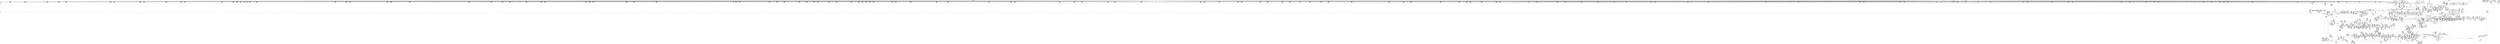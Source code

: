 digraph {
	CE0x47abbb0 [shape=record,shape=Mrecord,label="{CE0x47abbb0|i32_5|*Constant*|*SummSource*}"]
	CE0x488cf30 [shape=record,shape=Mrecord,label="{CE0x488cf30|0:_i32,_4:_i32,_8:_i16,_12:_i32,_16:_i32,_20:_i32,_24:_i32,_56:_i8*,_:_SCMRE_281,282_}"]
	CE0x4784350 [shape=record,shape=Mrecord,label="{CE0x4784350|file_has_perm:ad|security/selinux/hooks.c, 1676}"]
	CE0x488b940 [shape=record,shape=Mrecord,label="{CE0x488b940|0:_i32,_4:_i32,_8:_i16,_12:_i32,_16:_i32,_20:_i32,_24:_i32,_56:_i8*,_:_SCMRE_268,269_}"]
	CE0x47ff960 [shape=record,shape=Mrecord,label="{CE0x47ff960|inode_has_perm:tmp2|*SummSink*}"]
	CE0x4881f60 [shape=record,shape=Mrecord,label="{CE0x4881f60|0:_i32,_4:_i32,_8:_i16,_12:_i32,_16:_i32,_20:_i32,_24:_i32,_56:_i8*,_:_SCMRE_156,157_}"]
	CE0x484e930 [shape=record,shape=Mrecord,label="{CE0x484e930|0:_i32,_4:_i32,_8:_i16,_12:_i32,_16:_i32,_20:_i32,_24:_i32,_56:_i8*,_:_SCMRE_0,2_|*MultipleSource*|*LoadInst*|include/linux/fs.h,1916|security/selinux/hooks.c,1675|Function::inode_has_perm&Arg::inode::|security/selinux/hooks.c,1611}"]
	CE0x4792bb0 [shape=record,shape=Mrecord,label="{CE0x4792bb0|%struct.task_struct*_(%struct.task_struct**)*_asm_movq_%gs:$_1:P_,$0_,_r,im,_dirflag_,_fpsr_,_flags_|*SummSource*}"]
	CE0x489deb0 [shape=record,shape=Mrecord,label="{CE0x489deb0|0:_i32,_4:_i32,_8:_i16,_12:_i32,_16:_i32,_20:_i32,_24:_i32,_56:_i8*,_:_SCMRE_617,618_}"]
	CE0x48bed50 [shape=record,shape=Mrecord,label="{CE0x48bed50|inode_has_perm:tmp9|security/selinux/hooks.c,1611|*SummSource*}"]
	CE0x48168e0 [shape=record,shape=Mrecord,label="{CE0x48168e0|i64*_getelementptr_inbounds_(_2_x_i64_,_2_x_i64_*___llvm_gcov_ctr98,_i64_0,_i64_0)|*Constant*}"]
	CE0x48b0930 [shape=record,shape=Mrecord,label="{CE0x48b0930|inode_has_perm:tmp14|security/selinux/hooks.c,1614}"]
	CE0x4891b40 [shape=record,shape=Mrecord,label="{CE0x4891b40|0:_i32,_4:_i32,_8:_i16,_12:_i32,_16:_i32,_20:_i32,_24:_i32,_56:_i8*,_:_SCMRE_392,400_|*MultipleSource*|*LoadInst*|include/linux/fs.h,1916|security/selinux/hooks.c,1675|Function::inode_has_perm&Arg::inode::|security/selinux/hooks.c,1611}"]
	CE0x47ff880 [shape=record,shape=Mrecord,label="{CE0x47ff880|inode_has_perm:tmp2}"]
	CE0x487ac60 [shape=record,shape=Mrecord,label="{CE0x487ac60|i64_1|*Constant*}"]
	CE0x4787260 [shape=record,shape=Mrecord,label="{CE0x4787260|file_has_perm:if.then5|*SummSource*}"]
	CE0x48be890 [shape=record,shape=Mrecord,label="{CE0x48be890|GLOBAL:__llvm_gcov_ctr154|Global_var:__llvm_gcov_ctr154|*SummSink*}"]
	CE0x48aa270 [shape=record,shape=Mrecord,label="{CE0x48aa270|0:_i32,_4:_i32,_8:_i16,_12:_i32,_16:_i32,_20:_i32,_24:_i32,_56:_i8*,_:_SCMRE_925,926_}"]
	CE0x47b2780 [shape=record,shape=Mrecord,label="{CE0x47b2780|file_has_perm:tmp20|security/selinux/hooks.c,1694|*SummSink*}"]
	CE0x481a320 [shape=record,shape=Mrecord,label="{CE0x481a320|file_has_perm:tobool7|security/selinux/hooks.c,1694}"]
	CE0x4807740 [shape=record,shape=Mrecord,label="{CE0x4807740|avc_has_perm:requested|Function::avc_has_perm&Arg::requested::}"]
	CE0x48277d0 [shape=record,shape=Mrecord,label="{CE0x48277d0|file_has_perm:cmp|security/selinux/hooks.c,1683|*SummSource*}"]
	CE0x4854760 [shape=record,shape=Mrecord,label="{CE0x4854760|inode_has_perm:tmp1|*SummSink*}"]
	CE0x483afc0 [shape=record,shape=Mrecord,label="{CE0x483afc0|__validate_creds:tmp9|include/linux/cred.h,175|*SummSource*}"]
	CE0x4846670 [shape=record,shape=Mrecord,label="{CE0x4846670|GLOBAL:__invalid_creds|*Constant*|*SummSink*}"]
	CE0x47d2230 [shape=record,shape=Mrecord,label="{CE0x47d2230|%struct.task_struct*_(%struct.task_struct**)*_asm_movq_%gs:$_1:P_,$0_,_r,im,_dirflag_,_fpsr_,_flags_|*SummSink*}"]
	CE0x48b9270 [shape=record,shape=Mrecord,label="{CE0x48b9270|__validate_creds:tmp3|include/linux/cred.h,173|*SummSink*}"]
	CE0x47cddb0 [shape=record,shape=Mrecord,label="{CE0x47cddb0|8:_i8,_32:_%struct.inode*,_%struct.selinux_audit_data*,_128:_i32,_456:_i8*,_:_SCMRE_93,94_}"]
	CE0x4808c50 [shape=record,shape=Mrecord,label="{CE0x4808c50|file_has_perm:tmp12|security/selinux/hooks.c,1688}"]
	CE0x489cf80 [shape=record,shape=Mrecord,label="{CE0x489cf80|0:_i32,_4:_i32,_8:_i16,_12:_i32,_16:_i32,_20:_i32,_24:_i32,_56:_i8*,_:_SCMRE_608,609_}"]
	CE0x488fb10 [shape=record,shape=Mrecord,label="{CE0x488fb10|0:_i32,_4:_i32,_8:_i16,_12:_i32,_16:_i32,_20:_i32,_24:_i32,_56:_i8*,_:_SCMRE_307,308_}"]
	CE0x4882470 [shape=record,shape=Mrecord,label="{CE0x4882470|0:_i32,_4:_i32,_8:_i16,_12:_i32,_16:_i32,_20:_i32,_24:_i32,_56:_i8*,_:_SCMRE_159,160_}"]
	CE0x478abb0 [shape=record,shape=Mrecord,label="{CE0x478abb0|i64_1|*Constant*}"]
	CE0x483bda0 [shape=record,shape=Mrecord,label="{CE0x483bda0|cred_sid:tmp}"]
	CE0x48a80b0 [shape=record,shape=Mrecord,label="{CE0x48a80b0|0:_i32,_4:_i32,_8:_i16,_12:_i32,_16:_i32,_20:_i32,_24:_i32,_56:_i8*,_:_SCMRE_905,906_}"]
	CE0x47ade60 [shape=record,shape=Mrecord,label="{CE0x47ade60|file_has_perm:f_path|security/selinux/hooks.c,1681|*SummSource*}"]
	CE0x478ac20 [shape=record,shape=Mrecord,label="{CE0x478ac20|get_current:tmp1}"]
	CE0x482b410 [shape=record,shape=Mrecord,label="{CE0x482b410|__llvm_gcov_indirect_counter_increment:counter|*SummSource*}"]
	CE0x4822220 [shape=record,shape=Mrecord,label="{CE0x4822220|file_has_perm:sid2|security/selinux/hooks.c,1683|*SummSource*}"]
	CE0x4853fb0 [shape=record,shape=Mrecord,label="{CE0x4853fb0|inode_has_perm:i_flags|security/selinux/hooks.c,1611|*SummSource*}"]
	CE0x48146e0 [shape=record,shape=Mrecord,label="{CE0x48146e0|_call_void___llvm_gcov_indirect_counter_increment(i32*___llvm_gcov_global_state_pred262,_i64**_getelementptr_inbounds_(_4_x_i64*_,_4_x_i64*_*___llvm_gcda_edge_table261,_i64_0,_i64_0)),_!dbg_!27764|security/selinux/hooks.c,3379|*SummSource*}"]
	CE0x47b2060 [shape=record,shape=Mrecord,label="{CE0x47b2060|i64_7|*Constant*|*SummSource*}"]
	CE0x4849700 [shape=record,shape=Mrecord,label="{CE0x4849700|i64*_getelementptr_inbounds_(_12_x_i64_,_12_x_i64_*___llvm_gcov_ctr170,_i64_0,_i64_11)|*Constant*|*SummSink*}"]
	CE0x479f9d0 [shape=record,shape=Mrecord,label="{CE0x479f9d0|selinux_file_fcntl:tmp24|security/selinux/hooks.c,3350|*SummSink*}"]
	CE0x4782f00 [shape=record,shape=Mrecord,label="{CE0x4782f00|inode_has_perm:tmp4|security/selinux/hooks.c,1609|*SummSource*}"]
	CE0x48a41b0 [shape=record,shape=Mrecord,label="{CE0x48a41b0|0:_i32,_4:_i32,_8:_i16,_12:_i32,_16:_i32,_20:_i32,_24:_i32,_56:_i8*,_:_SCMRE_867,868_}"]
	CE0x47cba40 [shape=record,shape=Mrecord,label="{CE0x47cba40|8:_i8,_32:_%struct.inode*,_%struct.selinux_audit_data*,_128:_i32,_456:_i8*,_:_SCMRE_72,73_}"]
	CE0x479df30 [shape=record,shape=Mrecord,label="{CE0x479df30|0:_i8,_:_GCMR_selinux_file_fcntl.__warned_internal_global_i8_0,_section_.data.unlikely_,_align_1:_elem_0:default:}"]
	CE0x489ff80 [shape=record,shape=Mrecord,label="{CE0x489ff80|0:_i32,_4:_i32,_8:_i16,_12:_i32,_16:_i32,_20:_i32,_24:_i32,_56:_i8*,_:_SCMRE_684,688_|*MultipleSource*|*LoadInst*|include/linux/fs.h,1916|security/selinux/hooks.c,1675|Function::inode_has_perm&Arg::inode::|security/selinux/hooks.c,1611}"]
	CE0x4813ed0 [shape=record,shape=Mrecord,label="{CE0x4813ed0|selinux_file_fcntl:err.0}"]
	CE0x483b0f0 [shape=record,shape=Mrecord,label="{CE0x483b0f0|__validate_creds:tmp9|include/linux/cred.h,175|*SummSink*}"]
	CE0x48b1600 [shape=record,shape=Mrecord,label="{CE0x48b1600|cred_sid:entry}"]
	CE0x47ecb40 [shape=record,shape=Mrecord,label="{CE0x47ecb40|8:_i8,_32:_%struct.inode*,_%struct.selinux_audit_data*,_128:_i32,_456:_i8*,_:_SCMRE_125,126_}"]
	CE0x47a08c0 [shape=record,shape=Mrecord,label="{CE0x47a08c0|selinux_file_fcntl:tmp18|security/selinux/hooks.c,3345|*SummSink*}"]
	CE0x4894db0 [shape=record,shape=Mrecord,label="{CE0x4894db0|0:_i32,_4:_i32,_8:_i16,_12:_i32,_16:_i32,_20:_i32,_24:_i32,_56:_i8*,_:_SCMRE_485,486_}"]
	CE0x47b0060 [shape=record,shape=Mrecord,label="{CE0x47b0060|0:_i32,_4:_i32,_8:_i32,_12:_i32,_:_CMRE_8,12_|*MultipleSource*|security/selinux/hooks.c,196|*LoadInst*|security/selinux/hooks.c,196|security/selinux/hooks.c,197}"]
	CE0x4899470 [shape=record,shape=Mrecord,label="{CE0x4899470|0:_i32,_4:_i32,_8:_i16,_12:_i32,_16:_i32,_20:_i32,_24:_i32,_56:_i8*,_:_SCMRE_573,574_}"]
	CE0x47c86d0 [shape=record,shape=Mrecord,label="{CE0x47c86d0|8:_i8,_32:_%struct.inode*,_%struct.selinux_audit_data*,_128:_i32,_456:_i8*,_:_SCMRE_16,24_|*MultipleSource*|security/selinux/hooks.c,3350|Function::selinux_file_fcntl&Arg::file::}"]
	CE0x48ac1c0 [shape=record,shape=Mrecord,label="{CE0x48ac1c0|0:_i32,_4:_i32,_8:_i16,_12:_i32,_16:_i32,_20:_i32,_24:_i32,_56:_i8*,_:_SCMRE_977,978_}"]
	CE0x478a580 [shape=record,shape=Mrecord,label="{CE0x478a580|selinux_file_fcntl:sw.epilog}"]
	CE0x47840a0 [shape=record,shape=Mrecord,label="{CE0x47840a0|_call_void_mcount()_#3}"]
	CE0x4855ad0 [shape=record,shape=Mrecord,label="{CE0x4855ad0|inode_has_perm:tmp3|*SummSink*}"]
	CE0x478af20 [shape=record,shape=Mrecord,label="{CE0x478af20|selinux_file_fcntl:if.end12|*SummSource*}"]
	CE0x47eb770 [shape=record,shape=Mrecord,label="{CE0x47eb770|8:_i8,_32:_%struct.inode*,_%struct.selinux_audit_data*,_128:_i32,_456:_i8*,_:_SCMRE_113,114_}"]
	CE0x4806950 [shape=record,shape=Mrecord,label="{CE0x4806950|avc_has_perm:tsid|Function::avc_has_perm&Arg::tsid::}"]
	CE0x4820d00 [shape=record,shape=Mrecord,label="{CE0x4820d00|GLOBAL:inode_has_perm|*Constant*|*SummSource*}"]
	CE0x47d1060 [shape=record,shape=Mrecord,label="{CE0x47d1060|__llvm_gcov_indirect_counter_increment:exit|*SummSink*}"]
	CE0x4808fa0 [shape=record,shape=Mrecord,label="{CE0x4808fa0|file_has_perm:tmp12|security/selinux/hooks.c,1688|*SummSink*}"]
	CE0x47a3750 [shape=record,shape=Mrecord,label="{CE0x47a3750|selinux_file_fcntl:tmp7|security/selinux/hooks.c,3345}"]
	CE0x48a60a0 [shape=record,shape=Mrecord,label="{CE0x48a60a0|0:_i32,_4:_i32,_8:_i16,_12:_i32,_16:_i32,_20:_i32,_24:_i32,_56:_i8*,_:_SCMRE_886,887_}"]
	CE0x488b790 [shape=record,shape=Mrecord,label="{CE0x488b790|0:_i32,_4:_i32,_8:_i16,_12:_i32,_16:_i32,_20:_i32,_24:_i32,_56:_i8*,_:_SCMRE_267,268_}"]
	CE0x47c7730 [shape=record,shape=Mrecord,label="{CE0x47c7730|8:_i8,_32:_%struct.inode*,_%struct.selinux_audit_data*,_128:_i32,_456:_i8*,_:_SCMRE_8,9_}"]
	CE0x4841860 [shape=record,shape=Mrecord,label="{CE0x4841860|inode_has_perm:sid3|security/selinux/hooks.c,1617}"]
	CE0x4851e10 [shape=record,shape=Mrecord,label="{CE0x4851e10|cred_sid:cred|Function::cred_sid&Arg::cred::}"]
	CE0x488e6d0 [shape=record,shape=Mrecord,label="{CE0x488e6d0|0:_i32,_4:_i32,_8:_i16,_12:_i32,_16:_i32,_20:_i32,_24:_i32,_56:_i8*,_:_SCMRE_295,296_}"]
	CE0x482b570 [shape=record,shape=Mrecord,label="{CE0x482b570|i64*_null|*Constant*|*SummSource*}"]
	CE0x47847c0 [shape=record,shape=Mrecord,label="{CE0x47847c0|cred_sid:sid|security/selinux/hooks.c,197|*SummSink*}"]
	CE0x4834910 [shape=record,shape=Mrecord,label="{CE0x4834910|avc_has_perm:entry|*SummSink*}"]
	CE0x4889030 [shape=record,shape=Mrecord,label="{CE0x4889030|0:_i32,_4:_i32,_8:_i16,_12:_i32,_16:_i32,_20:_i32,_24:_i32,_56:_i8*,_:_SCMRE_243,244_}"]
	CE0x489cdd0 [shape=record,shape=Mrecord,label="{CE0x489cdd0|0:_i32,_4:_i32,_8:_i16,_12:_i32,_16:_i32,_20:_i32,_24:_i32,_56:_i8*,_:_SCMRE_607,608_}"]
	CE0x47c1fc0 [shape=record,shape=Mrecord,label="{CE0x47c1fc0|cred_sid:tmp4|*LoadInst*|security/selinux/hooks.c,196}"]
	CE0x47f2b90 [shape=record,shape=Mrecord,label="{CE0x47f2b90|8:_i8,_32:_%struct.inode*,_%struct.selinux_audit_data*,_128:_i32,_456:_i8*,_:_SCMRE_193,194_}"]
	CE0x47c7a90 [shape=record,shape=Mrecord,label="{CE0x47c7a90|8:_i8,_32:_%struct.inode*,_%struct.selinux_audit_data*,_128:_i32,_456:_i8*,_:_SCMRE_10,11_}"]
	CE0x4826990 [shape=record,shape=Mrecord,label="{CE0x4826990|inode_has_perm:bb|*SummSink*}"]
	CE0x4877f20 [shape=record,shape=Mrecord,label="{CE0x4877f20|i64*_getelementptr_inbounds_(_8_x_i64_,_8_x_i64_*___llvm_gcov_ctr154,_i64_0,_i64_1)|*Constant*}"]
	CE0x48b8290 [shape=record,shape=Mrecord,label="{CE0x48b8290|__validate_creds:if.end|*SummSink*}"]
	CE0x47f0ee0 [shape=record,shape=Mrecord,label="{CE0x47f0ee0|8:_i8,_32:_%struct.inode*,_%struct.selinux_audit_data*,_128:_i32,_456:_i8*,_:_SCMRE_176,177_}"]
	CE0x477a170 [shape=record,shape=Mrecord,label="{CE0x477a170|selinux_file_fcntl:do.body}"]
	CE0x480a080 [shape=record,shape=Mrecord,label="{CE0x480a080|file_has_perm:tmp16|security/selinux/hooks.c,1689}"]
	CE0x4886ec0 [shape=record,shape=Mrecord,label="{CE0x4886ec0|0:_i32,_4:_i32,_8:_i16,_12:_i32,_16:_i32,_20:_i32,_24:_i32,_56:_i8*,_:_SCMRE_200,201_}"]
	CE0x488a860 [shape=record,shape=Mrecord,label="{CE0x488a860|0:_i32,_4:_i32,_8:_i16,_12:_i32,_16:_i32,_20:_i32,_24:_i32,_56:_i8*,_:_SCMRE_258,259_}"]
	CE0x4770440 [shape=record,shape=Mrecord,label="{CE0x4770440|GLOBAL:cred_sid|*Constant*|*SummSink*}"]
	CE0x4799200 [shape=record,shape=Mrecord,label="{CE0x4799200|selinux_file_fcntl:sw.bb15|*SummSource*}"]
	CE0x477f530 [shape=record,shape=Mrecord,label="{CE0x477f530|i1_true|*Constant*|*SummSink*}"]
	CE0x4879ea0 [shape=record,shape=Mrecord,label="{CE0x4879ea0|__validate_creds:lnot.ext|include/linux/cred.h,173|*SummSink*}"]
	CE0x479d380 [shape=record,shape=Mrecord,label="{CE0x479d380|GLOBAL:lockdep_rcu_suspicious|*Constant*|*SummSource*}"]
	CE0x481ccf0 [shape=record,shape=Mrecord,label="{CE0x481ccf0|file_has_perm:tmp23|security/selinux/hooks.c,1694}"]
	CE0x4883960 [shape=record,shape=Mrecord,label="{CE0x4883960|0:_i32,_4:_i32,_8:_i16,_12:_i32,_16:_i32,_20:_i32,_24:_i32,_56:_i8*,_:_SCMRE_171,172_}"]
	CE0x489bcf0 [shape=record,shape=Mrecord,label="{CE0x489bcf0|0:_i32,_4:_i32,_8:_i16,_12:_i32,_16:_i32,_20:_i32,_24:_i32,_56:_i8*,_:_SCMRE_597,598_}"]
	CE0x48a6c70 [shape=record,shape=Mrecord,label="{CE0x48a6c70|0:_i32,_4:_i32,_8:_i16,_12:_i32,_16:_i32,_20:_i32,_24:_i32,_56:_i8*,_:_SCMRE_893,894_}"]
	CE0x4806c80 [shape=record,shape=Mrecord,label="{CE0x4806c80|avc_has_perm:tsid|Function::avc_has_perm&Arg::tsid::|*SummSink*}"]
	CE0x48aac90 [shape=record,shape=Mrecord,label="{CE0x48aac90|0:_i32,_4:_i32,_8:_i16,_12:_i32,_16:_i32,_20:_i32,_24:_i32,_56:_i8*,_:_SCMRE_931,932_}"]
	CE0x48aa930 [shape=record,shape=Mrecord,label="{CE0x48aa930|0:_i32,_4:_i32,_8:_i16,_12:_i32,_16:_i32,_20:_i32,_24:_i32,_56:_i8*,_:_SCMRE_929,930_}"]
	CE0x47ea9f0 [shape=record,shape=Mrecord,label="{CE0x47ea9f0|8:_i8,_32:_%struct.inode*,_%struct.selinux_audit_data*,_128:_i32,_456:_i8*,_:_SCMRE_105,106_}"]
	CE0x479f3d0 [shape=record,shape=Mrecord,label="{CE0x479f3d0|selinux_file_fcntl:land.lhs.true|*SummSource*}"]
	CE0x487b640 [shape=record,shape=Mrecord,label="{CE0x487b640|cred_sid:security|security/selinux/hooks.c,196}"]
	CE0x47ac730 [shape=record,shape=Mrecord,label="{CE0x47ac730|_call_void___llvm_gcov_indirect_counter_increment(i32*___llvm_gcov_global_state_pred262,_i64**_getelementptr_inbounds_(_4_x_i64*_,_4_x_i64*_*___llvm_gcda_edge_table261,_i64_0,_i64_1)),_!dbg_!27743|security/selinux/hooks.c,3350}"]
	CE0x47f3250 [shape=record,shape=Mrecord,label="{CE0x47f3250|8:_i8,_32:_%struct.inode*,_%struct.selinux_audit_data*,_128:_i32,_456:_i8*,_:_SCMRE_197,198_}"]
	CE0x4798610 [shape=record,shape=Mrecord,label="{CE0x4798610|file_has_perm:entry}"]
	CE0x48882f0 [shape=record,shape=Mrecord,label="{CE0x48882f0|0:_i32,_4:_i32,_8:_i16,_12:_i32,_16:_i32,_20:_i32,_24:_i32,_56:_i8*,_:_SCMRE_224,232_|*MultipleSource*|*LoadInst*|include/linux/fs.h,1916|security/selinux/hooks.c,1675|Function::inode_has_perm&Arg::inode::|security/selinux/hooks.c,1611}"]
	CE0x47cd6f0 [shape=record,shape=Mrecord,label="{CE0x47cd6f0|8:_i8,_32:_%struct.inode*,_%struct.selinux_audit_data*,_128:_i32,_456:_i8*,_:_SCMRE_89,90_}"]
	CE0x4807990 [shape=record,shape=Mrecord,label="{CE0x4807990|avc_has_perm:requested|Function::avc_has_perm&Arg::requested::|*SummSink*}"]
	CE0x47afb40 [shape=record,shape=Mrecord,label="{CE0x47afb40|file_has_perm:tmp1|*SummSource*}"]
	CE0x4801e60 [shape=record,shape=Mrecord,label="{CE0x4801e60|selinux_file_fcntl:tmp28|security/selinux/hooks.c,3350|*SummSource*}"]
	CE0x4797bb0 [shape=record,shape=Mrecord,label="{CE0x4797bb0|selinux_file_fcntl:tmp13|security/selinux/hooks.c,3345|*SummSink*}"]
	CE0x47f1750 [shape=record,shape=Mrecord,label="{CE0x47f1750|8:_i8,_32:_%struct.inode*,_%struct.selinux_audit_data*,_128:_i32,_456:_i8*,_:_SCMRE_181,182_}"]
	CE0x479d7f0 [shape=record,shape=Mrecord,label="{CE0x479d7f0|i32_3345|*Constant*|*SummSource*}"]
	CE0x48524a0 [shape=record,shape=Mrecord,label="{CE0x48524a0|inode_has_perm:tmp15|*LoadInst*|security/selinux/hooks.c,1615}"]
	CE0x47ec560 [shape=record,shape=Mrecord,label="{CE0x47ec560|8:_i8,_32:_%struct.inode*,_%struct.selinux_audit_data*,_128:_i32,_456:_i8*,_:_SCMRE_122,123_}"]
	CE0x4855a30 [shape=record,shape=Mrecord,label="{CE0x4855a30|inode_has_perm:tmp3|*SummSource*}"]
	CE0x47f4ba0 [shape=record,shape=Mrecord,label="{CE0x47f4ba0|8:_i8,_32:_%struct.inode*,_%struct.selinux_audit_data*,_128:_i32,_456:_i8*,_:_SCMRE_212,213_}"]
	CE0x4890a30 [shape=record,shape=Mrecord,label="{CE0x4890a30|0:_i32,_4:_i32,_8:_i16,_12:_i32,_16:_i32,_20:_i32,_24:_i32,_56:_i8*,_:_SCMRE_336,344_|*MultipleSource*|*LoadInst*|include/linux/fs.h,1916|security/selinux/hooks.c,1675|Function::inode_has_perm&Arg::inode::|security/selinux/hooks.c,1611}"]
	CE0x48a9f10 [shape=record,shape=Mrecord,label="{CE0x48a9f10|0:_i32,_4:_i32,_8:_i16,_12:_i32,_16:_i32,_20:_i32,_24:_i32,_56:_i8*,_:_SCMRE_923,924_}"]
	CE0x48034f0 [shape=record,shape=Mrecord,label="{CE0x48034f0|selinux_file_fcntl:tobool6|security/selinux/hooks.c,3350|*SummSource*}"]
	CE0x4828300 [shape=record,shape=Mrecord,label="{CE0x4828300|GLOBAL:current_task|Global_var:current_task|*SummSource*}"]
	CE0x479f2e0 [shape=record,shape=Mrecord,label="{CE0x479f2e0|selinux_file_fcntl:sw.bb|*SummSink*}"]
	CE0x484fd80 [shape=record,shape=Mrecord,label="{CE0x484fd80|__validate_creds:entry|*SummSource*}"]
	CE0x48344b0 [shape=record,shape=Mrecord,label="{CE0x48344b0|i32_(i32,_i32,_i16,_i32,_%struct.common_audit_data*)*_bitcast_(i32_(i32,_i32,_i16,_i32,_%struct.common_audit_data.495*)*_avc_has_perm_to_i32_(i32,_i32,_i16,_i32,_%struct.common_audit_data*)*)|*Constant*|*SummSink*}"]
	CE0x489b2d0 [shape=record,shape=Mrecord,label="{CE0x489b2d0|0:_i32,_4:_i32,_8:_i16,_12:_i32,_16:_i32,_20:_i32,_24:_i32,_56:_i8*,_:_SCMRE_591,592_}"]
	CE0x47855c0 [shape=record,shape=Mrecord,label="{CE0x47855c0|file_has_perm:out}"]
	CE0x4802fc0 [shape=record,shape=Mrecord,label="{CE0x4802fc0|selinux_file_fcntl:tmp30|security/selinux/hooks.c,3351}"]
	CE0x48ace90 [shape=record,shape=Mrecord,label="{CE0x48ace90|0:_i32,_4:_i32,_8:_i16,_12:_i32,_16:_i32,_20:_i32,_24:_i32,_56:_i8*,_:_SCMRE_983,984_}"]
	CE0x48b8f40 [shape=record,shape=Mrecord,label="{CE0x48b8f40|GLOBAL:__llvm_gcov_ctr155|Global_var:__llvm_gcov_ctr155|*SummSource*}"]
	CE0x59f7430 [shape=record,shape=Mrecord,label="{CE0x59f7430|selinux_file_fcntl:bb|*SummSource*}"]
	CE0x47a4820 [shape=record,shape=Mrecord,label="{CE0x47a4820|_call_void_lockdep_rcu_suspicious(i8*_getelementptr_inbounds_(_25_x_i8_,_25_x_i8_*_.str3,_i32_0,_i32_0),_i32_3345,_i8*_getelementptr_inbounds_(_45_x_i8_,_45_x_i8_*_.str12,_i32_0,_i32_0))_#10,_!dbg_!27730|security/selinux/hooks.c,3345}"]
	CE0x4836570 [shape=record,shape=Mrecord,label="{CE0x4836570|file_has_perm:type|security/selinux/hooks.c,1680|*SummSource*}"]
	CE0x47cd540 [shape=record,shape=Mrecord,label="{CE0x47cd540|8:_i8,_32:_%struct.inode*,_%struct.selinux_audit_data*,_128:_i32,_456:_i8*,_:_SCMRE_88,89_}"]
	CE0x6362740 [shape=record,shape=Mrecord,label="{CE0x6362740|selinux_file_fcntl:tmp2}"]
	CE0x47ee660 [shape=record,shape=Mrecord,label="{CE0x47ee660|8:_i8,_32:_%struct.inode*,_%struct.selinux_audit_data*,_128:_i32,_456:_i8*,_:_SCMRE_152,153_}"]
	CE0x4812860 [shape=record,shape=Mrecord,label="{CE0x4812860|i64*_getelementptr_inbounds_(_33_x_i64_,_33_x_i64_*___llvm_gcov_ctr260,_i64_0,_i64_31)|*Constant*|*SummSink*}"]
	CE0x47ef740 [shape=record,shape=Mrecord,label="{CE0x47ef740|8:_i8,_32:_%struct.inode*,_%struct.selinux_audit_data*,_128:_i32,_456:_i8*,_:_SCMRE_162,163_}"]
	CE0x48122b0 [shape=record,shape=Mrecord,label="{CE0x48122b0|i64**_getelementptr_inbounds_(_4_x_i64*_,_4_x_i64*_*___llvm_gcda_edge_table261,_i64_0,_i64_3)|*Constant*|*SummSource*}"]
	CE0x48457c0 [shape=record,shape=Mrecord,label="{CE0x48457c0|__validate_creds:tmp7|include/linux/cred.h,174}"]
	CE0x4781f90 [shape=record,shape=Mrecord,label="{CE0x4781f90|__llvm_gcov_indirect_counter_increment:tmp6|*SummSink*}"]
	CE0x4888640 [shape=record,shape=Mrecord,label="{CE0x4888640|0:_i32,_4:_i32,_8:_i16,_12:_i32,_16:_i32,_20:_i32,_24:_i32,_56:_i8*,_:_SCMRE_232,236_|*MultipleSource*|*LoadInst*|include/linux/fs.h,1916|security/selinux/hooks.c,1675|Function::inode_has_perm&Arg::inode::|security/selinux/hooks.c,1611}"]
	CE0x48ab500 [shape=record,shape=Mrecord,label="{CE0x48ab500|0:_i32,_4:_i32,_8:_i16,_12:_i32,_16:_i32,_20:_i32,_24:_i32,_56:_i8*,_:_SCMRE_976,977_}"]
	CE0x47b26b0 [shape=record,shape=Mrecord,label="{CE0x47b26b0|file_has_perm:tmp20|security/selinux/hooks.c,1694|*SummSource*}"]
	CE0x4853ee0 [shape=record,shape=Mrecord,label="{CE0x4853ee0|inode_has_perm:i_flags|security/selinux/hooks.c,1611|*SummSink*}"]
	CE0x479dc40 [shape=record,shape=Mrecord,label="{CE0x479dc40|selinux_file_fcntl:land.lhs.true}"]
	CE0x477a010 [shape=record,shape=Mrecord,label="{CE0x477a010|selinux_file_fcntl:land.lhs.true2}"]
	CE0x47cf230 [shape=record,shape=Mrecord,label="{CE0x47cf230|GLOBAL:__llvm_gcov_ctr260|Global_var:__llvm_gcov_ctr260}"]
	CE0x4812390 [shape=record,shape=Mrecord,label="{CE0x4812390|i64*_getelementptr_inbounds_(_33_x_i64_,_33_x_i64_*___llvm_gcov_ctr260,_i64_0,_i64_31)|*Constant*}"]
	CE0x47f8d40 [shape=record,shape=Mrecord,label="{CE0x47f8d40|8:_i8,_32:_%struct.inode*,_%struct.selinux_audit_data*,_128:_i32,_456:_i8*,_:_SCMRE_400,404_|*MultipleSource*|security/selinux/hooks.c,3350|Function::selinux_file_fcntl&Arg::file::}"]
	CE0x47fbdf0 [shape=record,shape=Mrecord,label="{CE0x47fbdf0|selinux_file_fcntl:tmp20|*LoadInst*|security/selinux/hooks.c,3350|*SummSink*}"]
	CE0x478baa0 [shape=record,shape=Mrecord,label="{CE0x478baa0|selinux_file_fcntl:tmp23|security/selinux/hooks.c,3350|*SummSource*}"]
	CE0x4885970 [shape=record,shape=Mrecord,label="{CE0x4885970|0:_i32,_4:_i32,_8:_i16,_12:_i32,_16:_i32,_20:_i32,_24:_i32,_56:_i8*,_:_SCMRE_190,191_}"]
	CE0x47a9fc0 [shape=record,shape=Mrecord,label="{CE0x47a9fc0|_ret_i32_%rc.1,_!dbg_!27749|security/selinux/hooks.c,1698|*SummSink*}"]
	CE0x48a6400 [shape=record,shape=Mrecord,label="{CE0x48a6400|0:_i32,_4:_i32,_8:_i16,_12:_i32,_16:_i32,_20:_i32,_24:_i32,_56:_i8*,_:_SCMRE_888,889_}"]
	CE0x47a9e90 [shape=record,shape=Mrecord,label="{CE0x47a9e90|_ret_i32_%rc.1,_!dbg_!27749|security/selinux/hooks.c,1698|*SummSource*}"]
	CE0x48bde10 [shape=record,shape=Mrecord,label="{CE0x48bde10|inode_has_perm:tmp7|security/selinux/hooks.c,1611}"]
	CE0x47977f0 [shape=record,shape=Mrecord,label="{CE0x47977f0|selinux_file_fcntl:land.lhs.true7|*SummSink*}"]
	CE0x47a68b0 [shape=record,shape=Mrecord,label="{CE0x47a68b0|_ret_void|*SummSource*}"]
	CE0x47f8590 [shape=record,shape=Mrecord,label="{CE0x47f8590|8:_i8,_32:_%struct.inode*,_%struct.selinux_audit_data*,_128:_i32,_456:_i8*,_:_SCMRE_384,392_|*MultipleSource*|security/selinux/hooks.c,3350|Function::selinux_file_fcntl&Arg::file::}"]
	CE0x48bd4d0 [shape=record,shape=Mrecord,label="{CE0x48bd4d0|inode_has_perm:expval|security/selinux/hooks.c,1611|*SummSink*}"]
	CE0x479d3f0 [shape=record,shape=Mrecord,label="{CE0x479d3f0|GLOBAL:lockdep_rcu_suspicious|*Constant*|*SummSink*}"]
	CE0x4780ff0 [shape=record,shape=Mrecord,label="{CE0x4780ff0|selinux_file_fcntl:tmp19|security/selinux/hooks.c,3345|*SummSource*}"]
	CE0x4883b10 [shape=record,shape=Mrecord,label="{CE0x4883b10|0:_i32,_4:_i32,_8:_i16,_12:_i32,_16:_i32,_20:_i32,_24:_i32,_56:_i8*,_:_SCMRE_172,173_}"]
	CE0x48a1dc0 [shape=record,shape=Mrecord,label="{CE0x48a1dc0|0:_i32,_4:_i32,_8:_i16,_12:_i32,_16:_i32,_20:_i32,_24:_i32,_56:_i8*,_:_SCMRE_776,792_|*MultipleSource*|*LoadInst*|include/linux/fs.h,1916|security/selinux/hooks.c,1675|Function::inode_has_perm&Arg::inode::|security/selinux/hooks.c,1611}"]
	CE0x48167a0 [shape=record,shape=Mrecord,label="{CE0x48167a0|_ret_i32_%err.0,_!dbg_!27765|security/selinux/hooks.c,3379|*SummSink*}"]
	CE0x4895cc0 [shape=record,shape=Mrecord,label="{CE0x4895cc0|0:_i32,_4:_i32,_8:_i16,_12:_i32,_16:_i32,_20:_i32,_24:_i32,_56:_i8*,_:_SCMRE_508,512_|*MultipleSource*|*LoadInst*|include/linux/fs.h,1916|security/selinux/hooks.c,1675|Function::inode_has_perm&Arg::inode::|security/selinux/hooks.c,1611}"]
	CE0x478b7a0 [shape=record,shape=Mrecord,label="{CE0x478b7a0|selinux_file_fcntl:tmp23|security/selinux/hooks.c,3350}"]
	CE0x4804ed0 [shape=record,shape=Mrecord,label="{CE0x4804ed0|file_has_perm:tmp9|security/selinux/hooks.c,1683|*SummSource*}"]
	"CONST[source:2(external),value:0(static)][purpose:{operation}][SrcIdx:15]"
	CE0x47aeea0 [shape=record,shape=Mrecord,label="{CE0x47aeea0|cred_sid:tmp5|security/selinux/hooks.c,196|*SummSink*}"]
	CE0x47a6f70 [shape=record,shape=Mrecord,label="{CE0x47a6f70|selinux_file_fcntl:f_flags|security/selinux/hooks.c,3350}"]
	CE0x487a4b0 [shape=record,shape=Mrecord,label="{CE0x487a4b0|i32_1|*Constant*}"]
	CE0x48448c0 [shape=record,shape=Mrecord,label="{CE0x48448c0|i64*_getelementptr_inbounds_(_8_x_i64_,_8_x_i64_*___llvm_gcov_ctr154,_i64_0,_i64_7)|*Constant*}"]
	CE0x47c8150 [shape=record,shape=Mrecord,label="{CE0x47c8150|8:_i8,_32:_%struct.inode*,_%struct.selinux_audit_data*,_128:_i32,_456:_i8*,_:_SCMRE_14,15_}"]
	CE0x481fb70 [shape=record,shape=Mrecord,label="{CE0x481fb70|file_has_perm:tmp24|security/selinux/hooks.c,1695}"]
	CE0x4810c00 [shape=record,shape=Mrecord,label="{CE0x4810c00|selinux_file_fcntl:call14|security/selinux/hooks.c,3362}"]
	CE0x4889150 [shape=record,shape=Mrecord,label="{CE0x4889150|0:_i32,_4:_i32,_8:_i16,_12:_i32,_16:_i32,_20:_i32,_24:_i32,_56:_i8*,_:_SCMRE_244,245_}"]
	CE0x47cbda0 [shape=record,shape=Mrecord,label="{CE0x47cbda0|8:_i8,_32:_%struct.inode*,_%struct.selinux_audit_data*,_128:_i32,_456:_i8*,_:_SCMRE_74,75_}"]
	CE0x47e87e0 [shape=record,shape=Mrecord,label="{CE0x47e87e0|file_has_perm:u|security/selinux/hooks.c,1681|*SummSource*}"]
	CE0x48ad040 [shape=record,shape=Mrecord,label="{CE0x48ad040|inode_has_perm:tmp6|*LoadInst*|security/selinux/hooks.c,1611|*SummSource*}"]
	CE0x47cd1e0 [shape=record,shape=Mrecord,label="{CE0x47cd1e0|8:_i8,_32:_%struct.inode*,_%struct.selinux_audit_data*,_128:_i32,_456:_i8*,_:_SCMRE_86,87_}"]
	CE0x47cd390 [shape=record,shape=Mrecord,label="{CE0x47cd390|8:_i8,_32:_%struct.inode*,_%struct.selinux_audit_data*,_128:_i32,_456:_i8*,_:_SCMRE_87,88_}"]
	CE0x4885610 [shape=record,shape=Mrecord,label="{CE0x4885610|0:_i32,_4:_i32,_8:_i16,_12:_i32,_16:_i32,_20:_i32,_24:_i32,_56:_i8*,_:_SCMRE_188,189_}"]
	CE0x47ae330 [shape=record,shape=Mrecord,label="{CE0x47ae330|get_current:tmp3}"]
	CE0x489a040 [shape=record,shape=Mrecord,label="{CE0x489a040|0:_i32,_4:_i32,_8:_i16,_12:_i32,_16:_i32,_20:_i32,_24:_i32,_56:_i8*,_:_SCMRE_580,581_}"]
	CE0x48a3a80 [shape=record,shape=Mrecord,label="{CE0x48a3a80|0:_i32,_4:_i32,_8:_i16,_12:_i32,_16:_i32,_20:_i32,_24:_i32,_56:_i8*,_:_SCMRE_865,866_}"]
	CE0x47eb920 [shape=record,shape=Mrecord,label="{CE0x47eb920|8:_i8,_32:_%struct.inode*,_%struct.selinux_audit_data*,_128:_i32,_456:_i8*,_:_SCMRE_114,115_}"]
	CE0x477f250 [shape=record,shape=Mrecord,label="{CE0x477f250|i1_true|*Constant*|*SummSource*}"]
	CE0x4786540 [shape=record,shape=Mrecord,label="{CE0x4786540|__llvm_gcov_indirect_counter_increment:bb|*SummSink*}"]
	CE0x47a0e60 [shape=record,shape=Mrecord,label="{CE0x47a0e60|i8_1|*Constant*}"]
	CE0x4786a10 [shape=record,shape=Mrecord,label="{CE0x4786a10|GLOBAL:file_inode|*Constant*|*SummSink*}"]
	CE0x4843f50 [shape=record,shape=Mrecord,label="{CE0x4843f50|avc_has_perm:tclass|Function::avc_has_perm&Arg::tclass::}"]
	CE0x4849770 [shape=record,shape=Mrecord,label="{CE0x4849770|file_has_perm:tmp28|security/selinux/hooks.c,1698|*SummSink*}"]
	CE0x47d0a40 [shape=record,shape=Mrecord,label="{CE0x47d0a40|file_has_perm:path|security/selinux/hooks.c,1681|*SummSink*}"]
	CE0x4fad7f0 [shape=record,shape=Mrecord,label="{CE0x4fad7f0|GLOBAL:selinux_file_fcntl.__warned|Global_var:selinux_file_fcntl.__warned|*SummSource*}"]
	CE0x482c6b0 [shape=record,shape=Mrecord,label="{CE0x482c6b0|0:_i32,_4:_i32,_8:_i16,_12:_i32,_16:_i32,_20:_i32,_24:_i32,_56:_i8*,_:_SCMRE_48,56_|*MultipleSource*|*LoadInst*|include/linux/fs.h,1916|security/selinux/hooks.c,1675|Function::inode_has_perm&Arg::inode::|security/selinux/hooks.c,1611}"]
	CE0x47819e0 [shape=record,shape=Mrecord,label="{CE0x47819e0|i32_10|*Constant*|*SummSink*}"]
	CE0x487ee10 [shape=record,shape=Mrecord,label="{CE0x487ee10|cred_sid:tmp2}"]
	CE0x478cae0 [shape=record,shape=Mrecord,label="{CE0x478cae0|selinux_file_fcntl:tmp12|security/selinux/hooks.c,3345|*SummSource*}"]
	CE0x4853280 [shape=record,shape=Mrecord,label="{CE0x4853280|__validate_creds:tmp}"]
	CE0x47c94b0 [shape=record,shape=Mrecord,label="{CE0x47c94b0|8:_i8,_32:_%struct.inode*,_%struct.selinux_audit_data*,_128:_i32,_456:_i8*,_:_SCMRE_49,50_}"]
	CE0x4882a30 [shape=record,shape=Mrecord,label="{CE0x4882a30|0:_i32,_4:_i32,_8:_i16,_12:_i32,_16:_i32,_20:_i32,_24:_i32,_56:_i8*,_:_SCMRE_162,163_}"]
	CE0x4793000 [shape=record,shape=Mrecord,label="{CE0x4793000|i64**_getelementptr_inbounds_(_4_x_i64*_,_4_x_i64*_*___llvm_gcda_edge_table261,_i64_0,_i64_1)|*Constant*}"]
	CE0x48b8750 [shape=record,shape=Mrecord,label="{CE0x48b8750|__validate_creds:tmp2|include/linux/cred.h,173|*SummSource*}"]
	CE0x48904c0 [shape=record,shape=Mrecord,label="{CE0x48904c0|0:_i32,_4:_i32,_8:_i16,_12:_i32,_16:_i32,_20:_i32,_24:_i32,_56:_i8*,_:_SCMRE_320,328_|*MultipleSource*|*LoadInst*|include/linux/fs.h,1916|security/selinux/hooks.c,1675|Function::inode_has_perm&Arg::inode::|security/selinux/hooks.c,1611}"]
	CE0x48070c0 [shape=record,shape=Mrecord,label="{CE0x48070c0|i16_8|*Constant*|*SummSink*}"]
	CE0x4788b70 [shape=record,shape=Mrecord,label="{CE0x4788b70|selinux_file_fcntl:sw.bb15}"]
	CE0x47d01f0 [shape=record,shape=Mrecord,label="{CE0x47d01f0|file_has_perm:tmp5|security/selinux/hooks.c,1681}"]
	CE0x4822a60 [shape=record,shape=Mrecord,label="{CE0x4822a60|file_inode:f|Function::file_inode&Arg::f::}"]
	CE0x47cce80 [shape=record,shape=Mrecord,label="{CE0x47cce80|8:_i8,_32:_%struct.inode*,_%struct.selinux_audit_data*,_128:_i32,_456:_i8*,_:_SCMRE_84,85_}"]
	CE0x47ab2c0 [shape=record,shape=Mrecord,label="{CE0x47ab2c0|i32_3|*Constant*|*SummSource*}"]
	CE0x488a500 [shape=record,shape=Mrecord,label="{CE0x488a500|0:_i32,_4:_i32,_8:_i16,_12:_i32,_16:_i32,_20:_i32,_24:_i32,_56:_i8*,_:_SCMRE_256,257_}"]
	CE0x4847960 [shape=record,shape=Mrecord,label="{CE0x4847960|__validate_creds:tmp6|include/linux/cred.h,174|*SummSource*}"]
	CE0x48024b0 [shape=record,shape=Mrecord,label="{CE0x48024b0|i64*_getelementptr_inbounds_(_33_x_i64_,_33_x_i64_*___llvm_gcov_ctr260,_i64_0,_i64_28)|*Constant*}"]
	CE0x4779800 [shape=record,shape=Mrecord,label="{CE0x4779800|selinux_file_fcntl:tmp5|security/selinux/hooks.c,3345|*SummSource*}"]
	CE0x47e93c0 [shape=record,shape=Mrecord,label="{CE0x47e93c0|i32_0|*Constant*}"]
	CE0x4853dd0 [shape=record,shape=Mrecord,label="{CE0x4853dd0|inode_has_perm:i_flags|security/selinux/hooks.c,1611}"]
	CE0x48ada40 [shape=record,shape=Mrecord,label="{CE0x48ada40|inode_has_perm:tmp6|*LoadInst*|security/selinux/hooks.c,1611|*SummSink*}"]
	CE0x4886390 [shape=record,shape=Mrecord,label="{CE0x4886390|GLOBAL:creds_are_invalid|*Constant*|*SummSource*}"]
	CE0x48b0480 [shape=record,shape=Mrecord,label="{CE0x48b0480|inode_has_perm:tmp13|security/selinux/hooks.c,1614|*SummSink*}"]
	CE0x47cdc00 [shape=record,shape=Mrecord,label="{CE0x47cdc00|8:_i8,_32:_%struct.inode*,_%struct.selinux_audit_data*,_128:_i32,_456:_i8*,_:_SCMRE_92,93_}"]
	CE0x4881130 [shape=record,shape=Mrecord,label="{CE0x4881130|0:_i32,_4:_i32,_8:_i16,_12:_i32,_16:_i32,_20:_i32,_24:_i32,_56:_i8*,_:_SCMRE_147,148_}"]
	CE0x47ac400 [shape=record,shape=Mrecord,label="{CE0x47ac400|i32_37|*Constant*}"]
	CE0x47d0310 [shape=record,shape=Mrecord,label="{CE0x47d0310|i64_1|*Constant*|*SummSource*}"]
	CE0x48545f0 [shape=record,shape=Mrecord,label="{CE0x48545f0|inode_has_perm:tmp|*SummSink*}"]
	CE0x487b8a0 [shape=record,shape=Mrecord,label="{CE0x487b8a0|i64*_getelementptr_inbounds_(_8_x_i64_,_8_x_i64_*___llvm_gcov_ctr154,_i64_0,_i64_0)|*Constant*}"]
	CE0x489d9a0 [shape=record,shape=Mrecord,label="{CE0x489d9a0|0:_i32,_4:_i32,_8:_i16,_12:_i32,_16:_i32,_20:_i32,_24:_i32,_56:_i8*,_:_SCMRE_614,615_}"]
	CE0x4815430 [shape=record,shape=Mrecord,label="{CE0x4815430|i64**_getelementptr_inbounds_(_4_x_i64*_,_4_x_i64*_*___llvm_gcda_edge_table261,_i64_0,_i64_0)|*Constant*|*SummSource*}"]
	CE0x4890530 [shape=record,shape=Mrecord,label="{CE0x4890530|0:_i32,_4:_i32,_8:_i16,_12:_i32,_16:_i32,_20:_i32,_24:_i32,_56:_i8*,_:_SCMRE_312,320_|*MultipleSource*|*LoadInst*|include/linux/fs.h,1916|security/selinux/hooks.c,1675|Function::inode_has_perm&Arg::inode::|security/selinux/hooks.c,1611}"]
	CE0x4780ac0 [shape=record,shape=Mrecord,label="{CE0x4780ac0|__llvm_gcov_indirect_counter_increment:tmp1}"]
	CE0x48818a0 [shape=record,shape=Mrecord,label="{CE0x48818a0|0:_i32,_4:_i32,_8:_i16,_12:_i32,_16:_i32,_20:_i32,_24:_i32,_56:_i8*,_:_SCMRE_152,153_}"]
	CE0x47a66a0 [shape=record,shape=Mrecord,label="{CE0x47a66a0|__llvm_gcov_indirect_counter_increment:counters|Function::__llvm_gcov_indirect_counter_increment&Arg::counters::}"]
	CE0x489f480 [shape=record,shape=Mrecord,label="{CE0x489f480|0:_i32,_4:_i32,_8:_i16,_12:_i32,_16:_i32,_20:_i32,_24:_i32,_56:_i8*,_:_SCMRE_656,664_|*MultipleSource*|*LoadInst*|include/linux/fs.h,1916|security/selinux/hooks.c,1675|Function::inode_has_perm&Arg::inode::|security/selinux/hooks.c,1611}"]
	CE0x48bd890 [shape=record,shape=Mrecord,label="{CE0x48bd890|inode_has_perm:tobool2|security/selinux/hooks.c,1611}"]
	CE0x48b88d0 [shape=record,shape=Mrecord,label="{CE0x48b88d0|__validate_creds:tmp3|include/linux/cred.h,173}"]
	CE0x48878e0 [shape=record,shape=Mrecord,label="{CE0x48878e0|0:_i32,_4:_i32,_8:_i16,_12:_i32,_16:_i32,_20:_i32,_24:_i32,_56:_i8*,_:_SCMRE_206,207_}"]
	CE0x47ed270 [shape=record,shape=Mrecord,label="{CE0x47ed270|8:_i8,_32:_%struct.inode*,_%struct.selinux_audit_data*,_128:_i32,_456:_i8*,_:_SCMRE_128,132_|*MultipleSource*|security/selinux/hooks.c,3350|Function::selinux_file_fcntl&Arg::file::}"]
	CE0x482bbd0 [shape=record,shape=Mrecord,label="{CE0x482bbd0|get_current:tmp4|./arch/x86/include/asm/current.h,14}"]
	CE0x47f6bf0 [shape=record,shape=Mrecord,label="{CE0x47f6bf0|8:_i8,_32:_%struct.inode*,_%struct.selinux_audit_data*,_128:_i32,_456:_i8*,_:_SCMRE_312,316_|*MultipleSource*|security/selinux/hooks.c,3350|Function::selinux_file_fcntl&Arg::file::}"]
	CE0x48af840 [shape=record,shape=Mrecord,label="{CE0x48af840|inode_has_perm:tmp16|security/selinux/hooks.c,1615}"]
	CE0x488ebe0 [shape=record,shape=Mrecord,label="{CE0x488ebe0|0:_i32,_4:_i32,_8:_i16,_12:_i32,_16:_i32,_20:_i32,_24:_i32,_56:_i8*,_:_SCMRE_298,299_}"]
	CE0x47a9120 [shape=record,shape=Mrecord,label="{CE0x47a9120|file_has_perm:cred|Function::file_has_perm&Arg::cred::|*SummSink*}"]
	CE0x480d030 [shape=record,shape=Mrecord,label="{CE0x480d030|i64*_getelementptr_inbounds_(_12_x_i64_,_12_x_i64_*___llvm_gcov_ctr170,_i64_0,_i64_5)|*Constant*|*SummSource*}"]
	CE0x4793380 [shape=record,shape=Mrecord,label="{CE0x4793380|i64**_getelementptr_inbounds_(_4_x_i64*_,_4_x_i64*_*___llvm_gcda_edge_table261,_i64_0,_i64_1)|*Constant*|*SummSource*}"]
	CE0x4827e20 [shape=record,shape=Mrecord,label="{CE0x4827e20|file_has_perm:if.then|*SummSink*}"]
	CE0x480e000 [shape=record,shape=Mrecord,label="{CE0x480e000|0:_i32,_:_CRE_4,8_|*MultipleSource*|security/selinux/hooks.c,1683|*LoadInst*|security/selinux/hooks.c,1674|security/selinux/hooks.c,1674}"]
	CE0x47f8070 [shape=record,shape=Mrecord,label="{CE0x47f8070|8:_i8,_32:_%struct.inode*,_%struct.selinux_audit_data*,_128:_i32,_456:_i8*,_:_SCMRE_368,372_|*MultipleSource*|security/selinux/hooks.c,3350|Function::selinux_file_fcntl&Arg::file::}"]
	CE0x4790e10 [shape=record,shape=Mrecord,label="{CE0x4790e10|selinux_file_fcntl:tmp10|security/selinux/hooks.c,3345}"]
	CE0x4854250 [shape=record,shape=Mrecord,label="{CE0x4854250|__validate_creds:tmp1|*SummSource*}"]
	CE0x4894f60 [shape=record,shape=Mrecord,label="{CE0x4894f60|0:_i32,_4:_i32,_8:_i16,_12:_i32,_16:_i32,_20:_i32,_24:_i32,_56:_i8*,_:_SCMRE_486,487_}"]
	CE0x47b0c40 [shape=record,shape=Mrecord,label="{CE0x47b0c40|file_has_perm:tmp5|security/selinux/hooks.c,1681|*SummSource*}"]
	CE0x489db50 [shape=record,shape=Mrecord,label="{CE0x489db50|0:_i32,_4:_i32,_8:_i16,_12:_i32,_16:_i32,_20:_i32,_24:_i32,_56:_i8*,_:_SCMRE_615,616_}"]
	CE0x4770cc0 [shape=record,shape=Mrecord,label="{CE0x4770cc0|selinux_file_fcntl:tmp4|security/selinux/hooks.c,3345}"]
	CE0x4775f50 [shape=record,shape=Mrecord,label="{CE0x4775f50|i8*_getelementptr_inbounds_(_45_x_i8_,_45_x_i8_*_.str12,_i32_0,_i32_0)|*Constant*|*SummSink*}"]
	CE0x4842150 [shape=record,shape=Mrecord,label="{CE0x4842150|inode_has_perm:sclass|security/selinux/hooks.c,1617}"]
	CE0x48b0bd0 [shape=record,shape=Mrecord,label="{CE0x48b0bd0|inode_has_perm:tmp14|security/selinux/hooks.c,1614|*SummSink*}"]
	CE0x480db30 [shape=record,shape=Mrecord,label="{CE0x480db30|i64*_getelementptr_inbounds_(_2_x_i64_,_2_x_i64_*___llvm_gcov_ctr131,_i64_0,_i64_1)|*Constant*}"]
	CE0x47c4110 [shape=record,shape=Mrecord,label="{CE0x47c4110|inode_has_perm:if.then|*SummSource*}"]
	CE0x47cc2b0 [shape=record,shape=Mrecord,label="{CE0x47cc2b0|8:_i8,_32:_%struct.inode*,_%struct.selinux_audit_data*,_128:_i32,_456:_i8*,_:_SCMRE_77,78_}"]
	CE0x47ceec0 [shape=record,shape=Mrecord,label="{CE0x47ceec0|selinux_file_fcntl:tmp4|security/selinux/hooks.c,3345|*SummSource*}"]
	CE0x4891880 [shape=record,shape=Mrecord,label="{CE0x4891880|0:_i32,_4:_i32,_8:_i16,_12:_i32,_16:_i32,_20:_i32,_24:_i32,_56:_i8*,_:_SCMRE_384,388_|*MultipleSource*|*LoadInst*|include/linux/fs.h,1916|security/selinux/hooks.c,1675|Function::inode_has_perm&Arg::inode::|security/selinux/hooks.c,1611}"]
	CE0x4771270 [shape=record,shape=Mrecord,label="{CE0x4771270|i64*_getelementptr_inbounds_(_33_x_i64_,_33_x_i64_*___llvm_gcov_ctr260,_i64_0,_i64_1)|*Constant*|*SummSource*}"]
	CE0x4844e60 [shape=record,shape=Mrecord,label="{CE0x4844e60|i64*_getelementptr_inbounds_(_8_x_i64_,_8_x_i64_*___llvm_gcov_ctr154,_i64_0,_i64_7)|*Constant*|*SummSource*}"]
	CE0x4856970 [shape=record,shape=Mrecord,label="{CE0x4856970|_call_void_mcount()_#3|*SummSource*}"]
	CE0x484fc80 [shape=record,shape=Mrecord,label="{CE0x484fc80|__validate_creds:expval|include/linux/cred.h,173|*SummSource*}"]
	CE0x48a4750 [shape=record,shape=Mrecord,label="{CE0x48a4750|0:_i32,_4:_i32,_8:_i16,_12:_i32,_16:_i32,_20:_i32,_24:_i32,_56:_i8*,_:_SCMRE_871,872_}"]
	CE0x48988a0 [shape=record,shape=Mrecord,label="{CE0x48988a0|0:_i32,_4:_i32,_8:_i16,_12:_i32,_16:_i32,_20:_i32,_24:_i32,_56:_i8*,_:_SCMRE_566,567_}"]
	CE0x489ec30 [shape=record,shape=Mrecord,label="{CE0x489ec30|0:_i32,_4:_i32,_8:_i16,_12:_i32,_16:_i32,_20:_i32,_24:_i32,_56:_i8*,_:_SCMRE_624,628_|*MultipleSource*|*LoadInst*|include/linux/fs.h,1916|security/selinux/hooks.c,1675|Function::inode_has_perm&Arg::inode::|security/selinux/hooks.c,1611}"]
	CE0x4835cf0 [shape=record,shape=Mrecord,label="{CE0x4835cf0|cred_sid:tmp2|*SummSource*}"]
	CE0x480a0f0 [shape=record,shape=Mrecord,label="{CE0x480a0f0|file_has_perm:tmp16|security/selinux/hooks.c,1689|*SummSource*}"]
	CE0x478a790 [shape=record,shape=Mrecord,label="{CE0x478a790|i64*_getelementptr_inbounds_(_2_x_i64_,_2_x_i64_*___llvm_gcov_ctr98,_i64_0,_i64_1)|*Constant*}"]
	CE0x4785000 [shape=record,shape=Mrecord,label="{CE0x4785000|file_inode:tmp}"]
	CE0x48a3cd0 [shape=record,shape=Mrecord,label="{CE0x48a3cd0|0:_i32,_4:_i32,_8:_i16,_12:_i32,_16:_i32,_20:_i32,_24:_i32,_56:_i8*,_:_SCMRE_866,867_}"]
	CE0x47c2f50 [shape=record,shape=Mrecord,label="{CE0x47c2f50|i32_22|*Constant*|*SummSink*}"]
	CE0x47f35b0 [shape=record,shape=Mrecord,label="{CE0x47f35b0|8:_i8,_32:_%struct.inode*,_%struct.selinux_audit_data*,_128:_i32,_456:_i8*,_:_SCMRE_199,200_}"]
	CE0x4795a40 [shape=record,shape=Mrecord,label="{CE0x4795a40|0:_i64*,_array:_GCR___llvm_gcda_edge_table261_internal_unnamed_addr_constant_4_x_i64*_i64*_getelementptr_inbounds_(_33_x_i64_,_33_x_i64_*___llvm_gcov_ctr260,_i64_0,_i64_10),_i64*_getelementptr_inbounds_(_33_x_i64_,_33_x_i64_*___llvm_gcov_ctr260,_i64_0,_i64_11),_i64*_getelementptr_inbounds_(_33_x_i64_,_33_x_i64_*___llvm_gcov_ctr260,_i64_0,_i64_17),_i64*_getelementptr_inbounds_(_33_x_i64_,_33_x_i64_*___llvm_gcov_ctr260,_i64_0,_i64_23)_:_elem_0::}"]
	CE0x487cb50 [shape=record,shape=Mrecord,label="{CE0x487cb50|i32_0|*Constant*}"]
	CE0x4781970 [shape=record,shape=Mrecord,label="{CE0x4781970|i32_10|*Constant*|*SummSource*}"]
	CE0x47c1940 [shape=record,shape=Mrecord,label="{CE0x47c1940|cred_sid:tmp5|security/selinux/hooks.c,196|*SummSource*}"]
	CE0x4787030 [shape=record,shape=Mrecord,label="{CE0x4787030|cred_sid:tmp}"]
	CE0x4820860 [shape=record,shape=Mrecord,label="{CE0x4820860|file_has_perm:call9|security/selinux/hooks.c,1695|*SummSink*}"]
	CE0x48bf290 [shape=record,shape=Mrecord,label="{CE0x48bf290|inode_has_perm:tmp10|security/selinux/hooks.c,1611}"]
	CE0x482a1c0 [shape=record,shape=Mrecord,label="{CE0x482a1c0|cred_sid:entry|*SummSource*}"]
	CE0x47d2d00 [shape=record,shape=Mrecord,label="{CE0x47d2d00|file_has_perm:tmp10|security/selinux/hooks.c,1683}"]
	CE0x47f8600 [shape=record,shape=Mrecord,label="{CE0x47f8600|8:_i8,_32:_%struct.inode*,_%struct.selinux_audit_data*,_128:_i32,_456:_i8*,_:_SCMRE_404,408_|*MultipleSource*|security/selinux/hooks.c,3350|Function::selinux_file_fcntl&Arg::file::}"]
	CE0x48b3700 [shape=record,shape=Mrecord,label="{CE0x48b3700|inode_has_perm:tmp17|security/selinux/hooks.c,1617}"]
	CE0x4771860 [shape=record,shape=Mrecord,label="{CE0x4771860|i64*_getelementptr_inbounds_(_33_x_i64_,_33_x_i64_*___llvm_gcov_ctr260,_i64_0,_i64_1)|*Constant*}"]
	CE0x47c5150 [shape=record,shape=Mrecord,label="{CE0x47c5150|file_has_perm:call1|security/selinux/hooks.c,1677|*SummSink*}"]
	CE0x47f1ab0 [shape=record,shape=Mrecord,label="{CE0x47f1ab0|8:_i8,_32:_%struct.inode*,_%struct.selinux_audit_data*,_128:_i32,_456:_i8*,_:_SCMRE_183,184_}"]
	CE0x48b0a60 [shape=record,shape=Mrecord,label="{CE0x48b0a60|inode_has_perm:tmp14|security/selinux/hooks.c,1614|*SummSource*}"]
	CE0x4887f30 [shape=record,shape=Mrecord,label="{CE0x4887f30|0:_i32,_4:_i32,_8:_i16,_12:_i32,_16:_i32,_20:_i32,_24:_i32,_56:_i8*,_:_SCMRE_216,224_|*MultipleSource*|*LoadInst*|include/linux/fs.h,1916|security/selinux/hooks.c,1675|Function::inode_has_perm&Arg::inode::|security/selinux/hooks.c,1611}"]
	CE0x4880a00 [shape=record,shape=Mrecord,label="{CE0x4880a00|0:_i32,_4:_i32,_8:_i16,_12:_i32,_16:_i32,_20:_i32,_24:_i32,_56:_i8*,_:_SCMRE_142,143_}"]
	CE0x4853360 [shape=record,shape=Mrecord,label="{CE0x4853360|__validate_creds:tmp|*SummSource*}"]
	CE0x47cda50 [shape=record,shape=Mrecord,label="{CE0x47cda50|8:_i8,_32:_%struct.inode*,_%struct.selinux_audit_data*,_128:_i32,_456:_i8*,_:_SCMRE_91,92_}"]
	CE0x47cc460 [shape=record,shape=Mrecord,label="{CE0x47cc460|8:_i8,_32:_%struct.inode*,_%struct.selinux_audit_data*,_128:_i32,_456:_i8*,_:_SCMRE_78,79_}"]
	CE0x489c3b0 [shape=record,shape=Mrecord,label="{CE0x489c3b0|0:_i32,_4:_i32,_8:_i16,_12:_i32,_16:_i32,_20:_i32,_24:_i32,_56:_i8*,_:_SCMRE_601,602_}"]
	CE0x47871a0 [shape=record,shape=Mrecord,label="{CE0x47871a0|file_has_perm:if.then5}"]
	CE0x4849000 [shape=record,shape=Mrecord,label="{CE0x4849000|file_has_perm:tmp28|security/selinux/hooks.c,1698}"]
	CE0x48a94f0 [shape=record,shape=Mrecord,label="{CE0x48a94f0|0:_i32,_4:_i32,_8:_i16,_12:_i32,_16:_i32,_20:_i32,_24:_i32,_56:_i8*,_:_SCMRE_917,918_}"]
	CE0x478cbd0 [shape=record,shape=Mrecord,label="{CE0x478cbd0|selinux_file_fcntl:tmp12|security/selinux/hooks.c,3345|*SummSink*}"]
	CE0x48bbfb0 [shape=record,shape=Mrecord,label="{CE0x48bbfb0|inode_has_perm:lnot1|security/selinux/hooks.c,1611|*SummSink*}"]
	CE0x47ca7b0 [shape=record,shape=Mrecord,label="{CE0x47ca7b0|8:_i8,_32:_%struct.inode*,_%struct.selinux_audit_data*,_128:_i32,_456:_i8*,_:_SCMRE_61,62_}"]
	CE0x659e920 [shape=record,shape=Mrecord,label="{CE0x659e920|_call_void_mcount()_#3|*SummSink*}"]
	CE0x4803ec0 [shape=record,shape=Mrecord,label="{CE0x4803ec0|i64_24|*Constant*}"]
	CE0x47eeb70 [shape=record,shape=Mrecord,label="{CE0x47eeb70|8:_i8,_32:_%struct.inode*,_%struct.selinux_audit_data*,_128:_i32,_456:_i8*,_:_SCMRE_155,156_}"]
	CE0x48b4060 [shape=record,shape=Mrecord,label="{CE0x48b4060|inode_has_perm:tmp19|security/selinux/hooks.c,1618|*SummSource*}"]
	CE0x488b280 [shape=record,shape=Mrecord,label="{CE0x488b280|0:_i32,_4:_i32,_8:_i16,_12:_i32,_16:_i32,_20:_i32,_24:_i32,_56:_i8*,_:_SCMRE_264,265_}"]
	CE0x4822420 [shape=record,shape=Mrecord,label="{CE0x4822420|file_has_perm:sid2|security/selinux/hooks.c,1683}"]
	CE0x4847f00 [shape=record,shape=Mrecord,label="{CE0x4847f00|i64*_getelementptr_inbounds_(_12_x_i64_,_12_x_i64_*___llvm_gcov_ctr170,_i64_0,_i64_10)|*Constant*}"]
	CE0x4855fe0 [shape=record,shape=Mrecord,label="{CE0x4855fe0|i64*_getelementptr_inbounds_(_5_x_i64_,_5_x_i64_*___llvm_gcov_ctr155,_i64_0,_i64_0)|*Constant*|*SummSink*}"]
	CE0x47b0700 [shape=record,shape=Mrecord,label="{CE0x47b0700|inode_has_perm:do.body}"]
	CE0x479efb0 [shape=record,shape=Mrecord,label="{CE0x479efb0|COLLAPSED:_GCMRE___llvm_gcov_ctr260_internal_global_33_x_i64_zeroinitializer:_elem_0:default:}"]
	CE0x4885e80 [shape=record,shape=Mrecord,label="{CE0x4885e80|0:_i32,_4:_i32,_8:_i16,_12:_i32,_16:_i32,_20:_i32,_24:_i32,_56:_i8*,_:_SCMRE_193,194_}"]
	CE0x47702e0 [shape=record,shape=Mrecord,label="{CE0x47702e0|GLOBAL:cred_sid|*Constant*|*SummSource*}"]
	CE0x4813c10 [shape=record,shape=Mrecord,label="{CE0x4813c10|i32_64|*Constant*|*SummSink*}"]
	CE0x4798500 [shape=record,shape=Mrecord,label="{CE0x4798500|GLOBAL:file_has_perm|*Constant*|*SummSink*}"]
	CE0x480d360 [shape=record,shape=Mrecord,label="{CE0x480d360|0:_i32,_4:_i32,_8:_i16,_12:_i32,_16:_i32,_20:_i32,_24:_i32,_56:_i8*,_:_SCMRE_12,16_|*MultipleSource*|*LoadInst*|include/linux/fs.h,1916|security/selinux/hooks.c,1675|Function::inode_has_perm&Arg::inode::|security/selinux/hooks.c,1611}"]
	CE0x47eb0b0 [shape=record,shape=Mrecord,label="{CE0x47eb0b0|8:_i8,_32:_%struct.inode*,_%struct.selinux_audit_data*,_128:_i32,_456:_i8*,_:_SCMRE_109,110_}"]
	CE0x48a2a00 [shape=record,shape=Mrecord,label="{CE0x48a2a00|0:_i32,_4:_i32,_8:_i16,_12:_i32,_16:_i32,_20:_i32,_24:_i32,_56:_i8*,_:_SCMRE_816,824_|*MultipleSource*|*LoadInst*|include/linux/fs.h,1916|security/selinux/hooks.c,1675|Function::inode_has_perm&Arg::inode::|security/selinux/hooks.c,1611}"]
	CE0x488e010 [shape=record,shape=Mrecord,label="{CE0x488e010|0:_i32,_4:_i32,_8:_i16,_12:_i32,_16:_i32,_20:_i32,_24:_i32,_56:_i8*,_:_SCMRE_291,292_}"]
	CE0x47c4fc0 [shape=record,shape=Mrecord,label="{CE0x47c4fc0|file_has_perm:call1|security/selinux/hooks.c,1677|*SummSource*}"]
	CE0x4780460 [shape=record,shape=Mrecord,label="{CE0x4780460|selinux_file_fcntl:tobool|security/selinux/hooks.c,3345}"]
	CE0x4889ff0 [shape=record,shape=Mrecord,label="{CE0x4889ff0|0:_i32,_4:_i32,_8:_i16,_12:_i32,_16:_i32,_20:_i32,_24:_i32,_56:_i8*,_:_SCMRE_253,254_}"]
	CE0x488e1c0 [shape=record,shape=Mrecord,label="{CE0x488e1c0|0:_i32,_4:_i32,_8:_i16,_12:_i32,_16:_i32,_20:_i32,_24:_i32,_56:_i8*,_:_SCMRE_292,293_}"]
	CE0x47aa530 [shape=record,shape=Mrecord,label="{CE0x47aa530|i64*_getelementptr_inbounds_(_33_x_i64_,_33_x_i64_*___llvm_gcov_ctr260,_i64_0,_i64_29)|*Constant*}"]
	CE0x488d0e0 [shape=record,shape=Mrecord,label="{CE0x488d0e0|0:_i32,_4:_i32,_8:_i16,_12:_i32,_16:_i32,_20:_i32,_24:_i32,_56:_i8*,_:_SCMRE_282,283_}"]
	CE0x4807820 [shape=record,shape=Mrecord,label="{CE0x4807820|avc_has_perm:requested|Function::avc_has_perm&Arg::requested::|*SummSource*}"]
	CE0x48bb330 [shape=record,shape=Mrecord,label="{CE0x48bb330|inode_has_perm:tobool|security/selinux/hooks.c,1611|*SummSource*}"]
	CE0x48b9380 [shape=record,shape=Mrecord,label="{CE0x48b9380|__validate_creds:tmp4|include/linux/cred.h,173}"]
	CE0x4898030 [shape=record,shape=Mrecord,label="{CE0x4898030|0:_i32,_4:_i32,_8:_i16,_12:_i32,_16:_i32,_20:_i32,_24:_i32,_56:_i8*,_:_SCMRE_561,562_}"]
	CE0x6362820 [shape=record,shape=Mrecord,label="{CE0x6362820|selinux_file_fcntl:tmp2|*SummSink*}"]
	CE0x47abfd0 [shape=record,shape=Mrecord,label="{CE0x47abfd0|i32_38|*Constant*|*SummSink*}"]
	CE0x47d2ff0 [shape=record,shape=Mrecord,label="{CE0x47d2ff0|file_has_perm:tmp10|security/selinux/hooks.c,1683|*SummSink*}"]
	CE0x48463e0 [shape=record,shape=Mrecord,label="{CE0x48463e0|_call_void___invalid_creds(%struct.cred*_%cred,_i8*_%file,_i32_%line)_#10,_!dbg_!27721|include/linux/cred.h,174|*SummSink*}"]
	CE0x488baf0 [shape=record,shape=Mrecord,label="{CE0x488baf0|0:_i32,_4:_i32,_8:_i16,_12:_i32,_16:_i32,_20:_i32,_24:_i32,_56:_i8*,_:_SCMRE_269,270_}"]
	CE0x4829c00 [shape=record,shape=Mrecord,label="{CE0x4829c00|file_inode:tmp4|*LoadInst*|include/linux/fs.h,1916|*SummSink*}"]
	CE0x48a7d50 [shape=record,shape=Mrecord,label="{CE0x48a7d50|0:_i32,_4:_i32,_8:_i16,_12:_i32,_16:_i32,_20:_i32,_24:_i32,_56:_i8*,_:_SCMRE_903,904_}"]
	CE0x4834ba0 [shape=record,shape=Mrecord,label="{CE0x4834ba0|__validate_creds:bb}"]
	CE0x48c0740 [shape=record,shape=Mrecord,label="{CE0x48c0740|inode_has_perm:tmp12|security/selinux/hooks.c,1612}"]
	CE0x4848d60 [shape=record,shape=Mrecord,label="{CE0x4848d60|file_has_perm:rc.1|*SummSource*}"]
	CE0x48a8e30 [shape=record,shape=Mrecord,label="{CE0x48a8e30|0:_i32,_4:_i32,_8:_i16,_12:_i32,_16:_i32,_20:_i32,_24:_i32,_56:_i8*,_:_SCMRE_913,914_}"]
	CE0x48c0270 [shape=record,shape=Mrecord,label="{CE0x48c0270|inode_has_perm:tmp11|security/selinux/hooks.c,1612|*SummSource*}"]
	CE0x4844850 [shape=record,shape=Mrecord,label="{CE0x4844850|inode_has_perm:retval.0|*SummSource*}"]
	CE0x47ce470 [shape=record,shape=Mrecord,label="{CE0x47ce470|8:_i8,_32:_%struct.inode*,_%struct.selinux_audit_data*,_128:_i32,_456:_i8*,_:_SCMRE_97,98_}"]
	CE0x47814a0 [shape=record,shape=Mrecord,label="{CE0x47814a0|selinux_file_fcntl:cmd|Function::selinux_file_fcntl&Arg::cmd::|*SummSink*}"]
	CE0x47ee9c0 [shape=record,shape=Mrecord,label="{CE0x47ee9c0|8:_i8,_32:_%struct.inode*,_%struct.selinux_audit_data*,_128:_i32,_456:_i8*,_:_SCMRE_154,155_}"]
	CE0x47f4690 [shape=record,shape=Mrecord,label="{CE0x47f4690|8:_i8,_32:_%struct.inode*,_%struct.selinux_audit_data*,_128:_i32,_456:_i8*,_:_SCMRE_209,210_}"]
	CE0x47b2e10 [shape=record,shape=Mrecord,label="{CE0x47b2e10|selinux_file_fcntl:cmd|Function::selinux_file_fcntl&Arg::cmd::|*SummSource*}"]
	CE0x4897cd0 [shape=record,shape=Mrecord,label="{CE0x4897cd0|0:_i32,_4:_i32,_8:_i16,_12:_i32,_16:_i32,_20:_i32,_24:_i32,_56:_i8*,_:_SCMRE_559,560_}"]
	CE0x4798920 [shape=record,shape=Mrecord,label="{CE0x4798920|selinux_file_fcntl:cred4|security/selinux/hooks.c,3345|*SummSource*}"]
	CE0x479c610 [shape=record,shape=Mrecord,label="{CE0x479c610|i32_78|*Constant*|*SummSource*}"]
	CE0x4789c00 [shape=record,shape=Mrecord,label="{CE0x4789c00|get_current:entry|*SummSink*}"]
	CE0x4797fe0 [shape=record,shape=Mrecord,label="{CE0x4797fe0|selinux_file_fcntl:if.then10|*SummSink*}"]
	CE0x481f4f0 [shape=record,shape=Mrecord,label="{CE0x481f4f0|file_has_perm:rc.0|*SummSource*}"]
	CE0x48c02e0 [shape=record,shape=Mrecord,label="{CE0x48c02e0|inode_has_perm:tmp11|security/selinux/hooks.c,1612|*SummSink*}"]
	CE0x47b25b0 [shape=record,shape=Mrecord,label="{CE0x47b25b0|file_has_perm:tmp20|security/selinux/hooks.c,1694}"]
	"CONST[source:0(mediator),value:2(dynamic)][purpose:{object}][SnkIdx:5]"
	CE0x4807400 [shape=record,shape=Mrecord,label="{CE0x4807400|avc_has_perm:tclass|Function::avc_has_perm&Arg::tclass::|*SummSource*}"]
	CE0x4895f80 [shape=record,shape=Mrecord,label="{CE0x4895f80|0:_i32,_4:_i32,_8:_i16,_12:_i32,_16:_i32,_20:_i32,_24:_i32,_56:_i8*,_:_SCMRE_512,520_|*MultipleSource*|*LoadInst*|include/linux/fs.h,1916|security/selinux/hooks.c,1675|Function::inode_has_perm&Arg::inode::|security/selinux/hooks.c,1611}"]
	CE0x47abcc0 [shape=record,shape=Mrecord,label="{CE0x47abcc0|i32_5|*Constant*|*SummSink*}"]
	CE0x484fa50 [shape=record,shape=Mrecord,label="{CE0x484fa50|__validate_creds:expval|include/linux/cred.h,173}"]
	CE0x4822c20 [shape=record,shape=Mrecord,label="{CE0x4822c20|file_inode:f|Function::file_inode&Arg::f::|*SummSource*}"]
	CE0x487afe0 [shape=record,shape=Mrecord,label="{CE0x487afe0|i8*_getelementptr_inbounds_(_25_x_i8_,_25_x_i8_*_.str3,_i32_0,_i32_0)|*Constant*}"]
	CE0x47cf750 [shape=record,shape=Mrecord,label="{CE0x47cf750|i64_27|*Constant*}"]
	CE0x484e8c0 [shape=record,shape=Mrecord,label="{CE0x484e8c0|0:_i32,_4:_i32,_8:_i16,_12:_i32,_16:_i32,_20:_i32,_24:_i32,_56:_i8*,_:_SCMRE_136,137_}"]
	CE0x47a0500 [shape=record,shape=Mrecord,label="{CE0x47a0500|selinux_file_fcntl:tmp17|security/selinux/hooks.c,3345|*SummSink*}"]
	CE0x47f44e0 [shape=record,shape=Mrecord,label="{CE0x47f44e0|8:_i8,_32:_%struct.inode*,_%struct.selinux_audit_data*,_128:_i32,_456:_i8*,_:_SCMRE_208,209_}"]
	CE0x48032f0 [shape=record,shape=Mrecord,label="{CE0x48032f0|selinux_file_fcntl:and|security/selinux/hooks.c,3350}"]
	CE0x481dc40 [shape=record,shape=Mrecord,label="{CE0x481dc40|inode_has_perm:inode|Function::inode_has_perm&Arg::inode::|*SummSource*}"]
	CE0x4802b10 [shape=record,shape=Mrecord,label="{CE0x4802b10|i64*_getelementptr_inbounds_(_33_x_i64_,_33_x_i64_*___llvm_gcov_ctr260,_i64_0,_i64_28)|*Constant*|*SummSource*}"]
	CE0x47c73d0 [shape=record,shape=Mrecord,label="{CE0x47c73d0|8:_i8,_32:_%struct.inode*,_%struct.selinux_audit_data*,_128:_i32,_456:_i8*,_:_SCMRE_6,7_}"]
	CE0x48aa5d0 [shape=record,shape=Mrecord,label="{CE0x48aa5d0|0:_i32,_4:_i32,_8:_i16,_12:_i32,_16:_i32,_20:_i32,_24:_i32,_56:_i8*,_:_SCMRE_927,928_}"]
	CE0x488a350 [shape=record,shape=Mrecord,label="{CE0x488a350|0:_i32,_4:_i32,_8:_i16,_12:_i32,_16:_i32,_20:_i32,_24:_i32,_56:_i8*,_:_SCMRE_255,256_}"]
	CE0x47eaf00 [shape=record,shape=Mrecord,label="{CE0x47eaf00|8:_i8,_32:_%struct.inode*,_%struct.selinux_audit_data*,_128:_i32,_456:_i8*,_:_SCMRE_108,109_}"]
	CE0x47f6620 [shape=record,shape=Mrecord,label="{CE0x47f6620|8:_i8,_32:_%struct.inode*,_%struct.selinux_audit_data*,_128:_i32,_456:_i8*,_:_SCMRE_264,280_|*MultipleSource*|security/selinux/hooks.c,3350|Function::selinux_file_fcntl&Arg::file::}"]
	CE0x4807eb0 [shape=record,shape=Mrecord,label="{CE0x4807eb0|_ret_i32_%retval.0,_!dbg_!27728|security/selinux/avc.c,775|*SummSource*}"]
	CE0x487e2b0 [shape=record,shape=Mrecord,label="{CE0x487e2b0|0:_i32,_4:_i32,_8:_i16,_12:_i32,_16:_i32,_20:_i32,_24:_i32,_56:_i8*,_:_SCMRE_4,8_|*MultipleSource*|*LoadInst*|include/linux/fs.h,1916|security/selinux/hooks.c,1675|Function::inode_has_perm&Arg::inode::|security/selinux/hooks.c,1611}"]
	CE0x48adfc0 [shape=record,shape=Mrecord,label="{CE0x48adfc0|i32_512|*Constant*|*SummSink*}"]
	CE0x4786bc0 [shape=record,shape=Mrecord,label="{CE0x4786bc0|file_inode:entry}"]
	CE0x480a6f0 [shape=record,shape=Mrecord,label="{CE0x480a6f0|file_has_perm:tmp17|security/selinux/hooks.c,1689|*SummSource*}"]
	CE0x4799490 [shape=record,shape=Mrecord,label="{CE0x4799490|i64*_getelementptr_inbounds_(_33_x_i64_,_33_x_i64_*___llvm_gcov_ctr260,_i64_0,_i64_8)|*Constant*}"]
	"CONST[source:1(input),value:2(dynamic)][purpose:{object}][SrcIdx:17]"
	CE0x47c2480 [shape=record,shape=Mrecord,label="{CE0x47c2480|file_has_perm:tmp|*SummSource*}"]
	CE0x479f4d0 [shape=record,shape=Mrecord,label="{CE0x479f4d0|selinux_file_fcntl:land.lhs.true|*SummSink*}"]
	CE0x47afee0 [shape=record,shape=Mrecord,label="{CE0x47afee0|0:_i32,_4:_i32,_8:_i32,_12:_i32,_:_CMRE_4,8_|*MultipleSource*|security/selinux/hooks.c,196|*LoadInst*|security/selinux/hooks.c,196|security/selinux/hooks.c,197}"]
	CE0x488fe70 [shape=record,shape=Mrecord,label="{CE0x488fe70|0:_i32,_4:_i32,_8:_i16,_12:_i32,_16:_i32,_20:_i32,_24:_i32,_56:_i8*,_:_SCMRE_309,310_}"]
	CE0x4822cc0 [shape=record,shape=Mrecord,label="{CE0x4822cc0|file_inode:f|Function::file_inode&Arg::f::|*SummSink*}"]
	CE0x48185f0 [shape=record,shape=Mrecord,label="{CE0x48185f0|file_inode:tmp2|*SummSource*}"]
	CE0x47a6590 [shape=record,shape=Mrecord,label="{CE0x47a6590|__llvm_gcov_indirect_counter_increment:predecessor|Function::__llvm_gcov_indirect_counter_increment&Arg::predecessor::|*SummSink*}"]
	CE0x47a2500 [shape=record,shape=Mrecord,label="{CE0x47a2500|GLOBAL:__llvm_gcov_global_state_pred262|Global_var:__llvm_gcov_global_state_pred262}"]
	CE0x4896d40 [shape=record,shape=Mrecord,label="{CE0x4896d40|0:_i32,_4:_i32,_8:_i16,_12:_i32,_16:_i32,_20:_i32,_24:_i32,_56:_i8*,_:_SCMRE_544,552_|*MultipleSource*|*LoadInst*|include/linux/fs.h,1916|security/selinux/hooks.c,1675|Function::inode_has_perm&Arg::inode::|security/selinux/hooks.c,1611}"]
	CE0x47f9710 [shape=record,shape=Mrecord,label="{CE0x47f9710|8:_i8,_32:_%struct.inode*,_%struct.selinux_audit_data*,_128:_i32,_456:_i8*,_:_SCMRE_424,428_|*MultipleSource*|security/selinux/hooks.c,3350|Function::selinux_file_fcntl&Arg::file::}"]
	CE0x477f670 [shape=record,shape=Mrecord,label="{CE0x477f670|i64*_getelementptr_inbounds_(_33_x_i64_,_33_x_i64_*___llvm_gcov_ctr260,_i64_0,_i64_8)|*Constant*|*SummSink*}"]
	CE0x47ab9b0 [shape=record,shape=Mrecord,label="{CE0x47ab9b0|i32_17|*Constant*|*SummSink*}"]
	CE0x48c0200 [shape=record,shape=Mrecord,label="{CE0x48c0200|inode_has_perm:tmp11|security/selinux/hooks.c,1612}"]
	CE0x481e660 [shape=record,shape=Mrecord,label="{CE0x481e660|inode_has_perm:adp|Function::inode_has_perm&Arg::adp::|*SummSource*}"]
	CE0x47cf8c0 [shape=record,shape=Mrecord,label="{CE0x47cf8c0|i64_27|*Constant*|*SummSource*}"]
	CE0x47a99b0 [shape=record,shape=Mrecord,label="{CE0x47a99b0|file_has_perm:av|Function::file_has_perm&Arg::av::|*SummSource*}"]
	CE0x47fead0 [shape=record,shape=Mrecord,label="{CE0x47fead0|i64_1024|*Constant*}"]
	CE0x47845f0 [shape=record,shape=Mrecord,label="{CE0x47845f0|cred_sid:sid|security/selinux/hooks.c,197|*SummSource*}"]
	CE0x4827180 [shape=record,shape=Mrecord,label="{CE0x4827180|file_inode:f_inode|include/linux/fs.h,1916}"]
	CE0x47a2300 [shape=record,shape=Mrecord,label="{CE0x47a2300|i64*_getelementptr_inbounds_(_33_x_i64_,_33_x_i64_*___llvm_gcov_ctr260,_i64_0,_i64_9)|*Constant*|*SummSource*}"]
	CE0x4836830 [shape=record,shape=Mrecord,label="{CE0x4836830|i64*_getelementptr_inbounds_(_2_x_i64_,_2_x_i64_*___llvm_gcov_ctr162,_i64_0,_i64_0)|*Constant*|*SummSource*}"]
	CE0x47c65e0 [shape=record,shape=Mrecord,label="{CE0x47c65e0|selinux_file_fcntl:f_flags|security/selinux/hooks.c,3350|*SummSource*}"]
	CE0x47febf0 [shape=record,shape=Mrecord,label="{CE0x47febf0|selinux_file_fcntl:tmp21|security/selinux/hooks.c,3350}"]
	CE0x488c000 [shape=record,shape=Mrecord,label="{CE0x488c000|0:_i32,_4:_i32,_8:_i16,_12:_i32,_16:_i32,_20:_i32,_24:_i32,_56:_i8*,_:_SCMRE_272,273_}"]
	CE0x48025f0 [shape=record,shape=Mrecord,label="{CE0x48025f0|selinux_file_fcntl:tmp29|security/selinux/hooks.c,3351}"]
	CE0x48430b0 [shape=record,shape=Mrecord,label="{CE0x48430b0|inode_has_perm:tmp18|security/selinux/hooks.c,1617|*SummSource*}"]
	CE0x47f50b0 [shape=record,shape=Mrecord,label="{CE0x47f50b0|8:_i8,_32:_%struct.inode*,_%struct.selinux_audit_data*,_128:_i32,_456:_i8*,_:_SCMRE_215,216_}"]
	CE0x4898390 [shape=record,shape=Mrecord,label="{CE0x4898390|0:_i32,_4:_i32,_8:_i16,_12:_i32,_16:_i32,_20:_i32,_24:_i32,_56:_i8*,_:_SCMRE_563,564_}"]
	CE0x487eda0 [shape=record,shape=Mrecord,label="{CE0x487eda0|i64*_getelementptr_inbounds_(_2_x_i64_,_2_x_i64_*___llvm_gcov_ctr131,_i64_0,_i64_1)|*Constant*}"]
	CE0x47b3800 [shape=record,shape=Mrecord,label="{CE0x47b3800|i32_36|*Constant*}"]
	CE0x4845d40 [shape=record,shape=Mrecord,label="{CE0x4845d40|GLOBAL:__invalid_creds|*Constant*}"]
	CE0x4829c90 [shape=record,shape=Mrecord,label="{CE0x4829c90|cred_sid:bb}"]
	CE0x47f2170 [shape=record,shape=Mrecord,label="{CE0x47f2170|8:_i8,_32:_%struct.inode*,_%struct.selinux_audit_data*,_128:_i32,_456:_i8*,_:_SCMRE_187,188_}"]
	CE0x47c7070 [shape=record,shape=Mrecord,label="{CE0x47c7070|8:_i8,_32:_%struct.inode*,_%struct.selinux_audit_data*,_128:_i32,_456:_i8*,_:_SCMRE_4,5_}"]
	CE0x4808220 [shape=record,shape=Mrecord,label="{CE0x4808220|file_has_perm:tobool|security/selinux/hooks.c,1688|*SummSink*}"]
	CE0x489d490 [shape=record,shape=Mrecord,label="{CE0x489d490|0:_i32,_4:_i32,_8:_i16,_12:_i32,_16:_i32,_20:_i32,_24:_i32,_56:_i8*,_:_SCMRE_611,612_}"]
	CE0x4820260 [shape=record,shape=Mrecord,label="{CE0x4820260|file_has_perm:tmp25|security/selinux/hooks.c,1695|*SummSource*}"]
	CE0x48bc510 [shape=record,shape=Mrecord,label="{CE0x48bc510|inode_has_perm:lnot.ext|security/selinux/hooks.c,1611|*SummSource*}"]
	CE0x47f0d30 [shape=record,shape=Mrecord,label="{CE0x47f0d30|8:_i8,_32:_%struct.inode*,_%struct.selinux_audit_data*,_128:_i32,_456:_i8*,_:_SCMRE_175,176_}"]
	CE0x48048c0 [shape=record,shape=Mrecord,label="{CE0x48048c0|file_has_perm:tmp8|security/selinux/hooks.c,1683}"]
	CE0x488e520 [shape=record,shape=Mrecord,label="{CE0x488e520|0:_i32,_4:_i32,_8:_i16,_12:_i32,_16:_i32,_20:_i32,_24:_i32,_56:_i8*,_:_SCMRE_294,295_}"]
	CE0x48339a0 [shape=record,shape=Mrecord,label="{CE0x48339a0|file_has_perm:tmp11|security/selinux/hooks.c,1684|*SummSource*}"]
	CE0x489bea0 [shape=record,shape=Mrecord,label="{CE0x489bea0|0:_i32,_4:_i32,_8:_i16,_12:_i32,_16:_i32,_20:_i32,_24:_i32,_56:_i8*,_:_SCMRE_598,599_}"]
	CE0x4882d90 [shape=record,shape=Mrecord,label="{CE0x4882d90|0:_i32,_4:_i32,_8:_i16,_12:_i32,_16:_i32,_20:_i32,_24:_i32,_56:_i8*,_:_SCMRE_164,165_}"]
	CE0x4880890 [shape=record,shape=Mrecord,label="{CE0x4880890|0:_i32,_4:_i32,_8:_i16,_12:_i32,_16:_i32,_20:_i32,_24:_i32,_56:_i8*,_:_SCMRE_141,142_}"]
	CE0x47c5dd0 [shape=record,shape=Mrecord,label="{CE0x47c5dd0|selinux_file_fcntl:tmp26|security/selinux/hooks.c,3350|*SummSource*}"]
	CE0x47abae0 [shape=record,shape=Mrecord,label="{CE0x47abae0|i32_5|*Constant*}"]
	CE0x48a07c0 [shape=record,shape=Mrecord,label="{CE0x48a07c0|0:_i32,_4:_i32,_8:_i16,_12:_i32,_16:_i32,_20:_i32,_24:_i32,_56:_i8*,_:_SCMRE_704,712_|*MultipleSource*|*LoadInst*|include/linux/fs.h,1916|security/selinux/hooks.c,1675|Function::inode_has_perm&Arg::inode::|security/selinux/hooks.c,1611}"]
	CE0x4791120 [shape=record,shape=Mrecord,label="{CE0x4791120|selinux_file_fcntl:tmp11|security/selinux/hooks.c,3345}"]
	CE0x481ebc0 [shape=record,shape=Mrecord,label="{CE0x481ebc0|_ret_i32_%retval.0,_!dbg_!27739|security/selinux/hooks.c,1618|*SummSink*}"]
	CE0x4808ed0 [shape=record,shape=Mrecord,label="{CE0x4808ed0|file_has_perm:tmp12|security/selinux/hooks.c,1688|*SummSource*}"]
	CE0x48360e0 [shape=record,shape=Mrecord,label="{CE0x48360e0|file_has_perm:if.end}"]
	CE0x481adf0 [shape=record,shape=Mrecord,label="{CE0x481adf0|i64_8|*Constant*}"]
	CE0x4777a20 [shape=record,shape=Mrecord,label="{CE0x4777a20|selinux_file_fcntl:do.end|*SummSource*}"]
	CE0x47978b0 [shape=record,shape=Mrecord,label="{CE0x47978b0|selinux_file_fcntl:if.then}"]
	CE0x47c7220 [shape=record,shape=Mrecord,label="{CE0x47c7220|8:_i8,_32:_%struct.inode*,_%struct.selinux_audit_data*,_128:_i32,_456:_i8*,_:_SCMRE_5,6_}"]
	CE0x47adc70 [shape=record,shape=Mrecord,label="{CE0x47adc70|file_has_perm:f_path|security/selinux/hooks.c,1681}"]
	CE0x48a9bb0 [shape=record,shape=Mrecord,label="{CE0x48a9bb0|0:_i32,_4:_i32,_8:_i16,_12:_i32,_16:_i32,_20:_i32,_24:_i32,_56:_i8*,_:_SCMRE_921,922_}"]
	CE0x4800920 [shape=record,shape=Mrecord,label="{CE0x4800920|i64*_getelementptr_inbounds_(_8_x_i64_,_8_x_i64_*___llvm_gcov_ctr154,_i64_0,_i64_2)|*Constant*|*SummSink*}"]
	CE0x4897970 [shape=record,shape=Mrecord,label="{CE0x4897970|0:_i32,_4:_i32,_8:_i16,_12:_i32,_16:_i32,_20:_i32,_24:_i32,_56:_i8*,_:_SCMRE_557,558_}"]
	CE0x481d190 [shape=record,shape=Mrecord,label="{CE0x481d190|i64*_getelementptr_inbounds_(_12_x_i64_,_12_x_i64_*___llvm_gcov_ctr170,_i64_0,_i64_9)|*Constant*}"]
	CE0x48b10e0 [shape=record,shape=Mrecord,label="{CE0x48b10e0|inode_has_perm:call|security/selinux/hooks.c,1614|*SummSink*}"]
	CE0x4790e80 [shape=record,shape=Mrecord,label="{CE0x4790e80|selinux_file_fcntl:tmp10|security/selinux/hooks.c,3345|*SummSource*}"]
	CE0x489e3c0 [shape=record,shape=Mrecord,label="{CE0x489e3c0|0:_i32,_4:_i32,_8:_i16,_12:_i32,_16:_i32,_20:_i32,_24:_i32,_56:_i8*,_:_SCMRE_620,621_}"]
	CE0x482dd70 [shape=record,shape=Mrecord,label="{CE0x482dd70|_ret_%struct.inode*_%tmp4,_!dbg_!27713|include/linux/fs.h,1916|*SummSink*}"]
	CE0x4855880 [shape=record,shape=Mrecord,label="{CE0x4855880|inode_has_perm:tmp3}"]
	CE0x479d510 [shape=record,shape=Mrecord,label="{CE0x479d510|i32_3345|*Constant*}"]
	CE0x47e8c40 [shape=record,shape=Mrecord,label="{CE0x47e8c40|file_inode:tmp3|*SummSource*}"]
	CE0x47c9440 [shape=record,shape=Mrecord,label="{CE0x47c9440|8:_i8,_32:_%struct.inode*,_%struct.selinux_audit_data*,_128:_i32,_456:_i8*,_:_SCMRE_48,49_}"]
	CE0x47a83a0 [shape=record,shape=Mrecord,label="{CE0x47a83a0|i64*_getelementptr_inbounds_(_12_x_i64_,_12_x_i64_*___llvm_gcov_ctr170,_i64_0,_i64_6)|*Constant*}"]
	CE0x48a43f0 [shape=record,shape=Mrecord,label="{CE0x48a43f0|0:_i32,_4:_i32,_8:_i16,_12:_i32,_16:_i32,_20:_i32,_24:_i32,_56:_i8*,_:_SCMRE_869,870_}"]
	CE0x47ac0d0 [shape=record,shape=Mrecord,label="{CE0x47ac0d0|i32_11|*Constant*}"]
	CE0x4788a80 [shape=record,shape=Mrecord,label="{CE0x4788a80|selinux_file_fcntl:sw.epilog|*SummSink*}"]
	CE0x47d1210 [shape=record,shape=Mrecord,label="{CE0x47d1210|__llvm_gcov_indirect_counter_increment:bb4|*SummSource*}"]
	CE0x48065a0 [shape=record,shape=Mrecord,label="{CE0x48065a0|avc_has_perm:ssid|Function::avc_has_perm&Arg::ssid::}"]
	CE0x48be2b0 [shape=record,shape=Mrecord,label="{CE0x48be2b0|inode_has_perm:tmp7|security/selinux/hooks.c,1611|*SummSink*}"]
	CE0x480fbc0 [shape=record,shape=Mrecord,label="{CE0x480fbc0|selinux_file_fcntl:tmp33|security/selinux/hooks.c,3362}"]
	CE0x4770bc0 [shape=record,shape=Mrecord,label="{CE0x4770bc0|i64_0|*Constant*}"]
	CE0x4775e50 [shape=record,shape=Mrecord,label="{CE0x4775e50|i8*_getelementptr_inbounds_(_45_x_i8_,_45_x_i8_*_.str12,_i32_0,_i32_0)|*Constant*|*SummSource*}"]
	CE0x478b630 [shape=record,shape=Mrecord,label="{CE0x478b630|selinux_file_fcntl:tmp22|security/selinux/hooks.c,3350|*SummSink*}"]
	CE0x47a1db0 [shape=record,shape=Mrecord,label="{CE0x47a1db0|selinux_file_fcntl:tmp11|security/selinux/hooks.c,3345|*SummSource*}"]
	"CONST[source:0(mediator),value:2(dynamic)][purpose:{subject}][SrcIdx:21]"
	CE0x482a230 [shape=record,shape=Mrecord,label="{CE0x482a230|cred_sid:entry|*SummSink*}"]
	CE0x47d2e70 [shape=record,shape=Mrecord,label="{CE0x47d2e70|file_has_perm:tmp10|security/selinux/hooks.c,1683|*SummSource*}"]
	CE0x47adfc0 [shape=record,shape=Mrecord,label="{CE0x47adfc0|__llvm_gcov_indirect_counter_increment:bb4}"]
	CE0x4826a50 [shape=record,shape=Mrecord,label="{CE0x4826a50|inode_has_perm:do.end}"]
	CE0x48128d0 [shape=record,shape=Mrecord,label="{CE0x48128d0|selinux_file_fcntl:tmp35|security/selinux/hooks.c,3375|*SummSource*}"]
	CE0x487eee0 [shape=record,shape=Mrecord,label="{CE0x487eee0|0:_i32,_4:_i32,_8:_i16,_12:_i32,_16:_i32,_20:_i32,_24:_i32,_56:_i8*,_:_SCMRE_80,88_|*MultipleSource*|*LoadInst*|include/linux/fs.h,1916|security/selinux/hooks.c,1675|Function::inode_has_perm&Arg::inode::|security/selinux/hooks.c,1611}"]
	CE0x4799ff0 [shape=record,shape=Mrecord,label="{CE0x4799ff0|selinux_file_fcntl:call3|security/selinux/hooks.c,3345}"]
	CE0x47f2830 [shape=record,shape=Mrecord,label="{CE0x47f2830|8:_i8,_32:_%struct.inode*,_%struct.selinux_audit_data*,_128:_i32,_456:_i8*,_:_SCMRE_191,192_}"]
	CE0x488c360 [shape=record,shape=Mrecord,label="{CE0x488c360|0:_i32,_4:_i32,_8:_i16,_12:_i32,_16:_i32,_20:_i32,_24:_i32,_56:_i8*,_:_SCMRE_274,275_}"]
	CE0x47e9220 [shape=record,shape=Mrecord,label="{CE0x47e9220|_call_void_mcount()_#3|*SummSource*}"]
	CE0x48b1250 [shape=record,shape=Mrecord,label="{CE0x48b1250|GLOBAL:cred_sid|*Constant*}"]
	CE0x47aa6a0 [shape=record,shape=Mrecord,label="{CE0x47aa6a0|i64*_getelementptr_inbounds_(_33_x_i64_,_33_x_i64_*___llvm_gcov_ctr260,_i64_0,_i64_29)|*Constant*|*SummSource*}"]
	CE0x48bebe0 [shape=record,shape=Mrecord,label="{CE0x48bebe0|inode_has_perm:tmp9|security/selinux/hooks.c,1611}"]
	CE0x4847290 [shape=record,shape=Mrecord,label="{CE0x4847290|__validate_creds:tmp8|include/linux/cred.h,175|*SummSink*}"]
	CE0x48210e0 [shape=record,shape=Mrecord,label="{CE0x48210e0|inode_has_perm:entry|*SummSource*}"]
	CE0x4848e90 [shape=record,shape=Mrecord,label="{CE0x4848e90|file_has_perm:rc.1|*SummSink*}"]
	CE0x47cae70 [shape=record,shape=Mrecord,label="{CE0x47cae70|8:_i8,_32:_%struct.inode*,_%struct.selinux_audit_data*,_128:_i32,_456:_i8*,_:_SCMRE_65,66_}"]
	CE0x48060e0 [shape=record,shape=Mrecord,label="{CE0x48060e0|selinux_file_fcntl:and8|security/selinux/hooks.c,3350|*SummSource*}"]
	CE0x48bca20 [shape=record,shape=Mrecord,label="{CE0x48bca20|GLOBAL:llvm.expect.i64|*Constant*}"]
	CE0x47aee00 [shape=record,shape=Mrecord,label="{CE0x47aee00|_call_void_mcount()_#3|*SummSink*}"]
	CE0x4891e00 [shape=record,shape=Mrecord,label="{CE0x4891e00|0:_i32,_4:_i32,_8:_i16,_12:_i32,_16:_i32,_20:_i32,_24:_i32,_56:_i8*,_:_SCMRE_400,408_|*MultipleSource*|*LoadInst*|include/linux/fs.h,1916|security/selinux/hooks.c,1675|Function::inode_has_perm&Arg::inode::|security/selinux/hooks.c,1611}"]
	CE0x481e160 [shape=record,shape=Mrecord,label="{CE0x481e160|inode_has_perm:perms|Function::inode_has_perm&Arg::perms::|*SummSource*}"]
	CE0x47f1900 [shape=record,shape=Mrecord,label="{CE0x47f1900|8:_i8,_32:_%struct.inode*,_%struct.selinux_audit_data*,_128:_i32,_456:_i8*,_:_SCMRE_182,183_}"]
	CE0x4852bb0 [shape=record,shape=Mrecord,label="{CE0x4852bb0|__validate_creds:lnot1|include/linux/cred.h,173|*SummSource*}"]
	CE0x47cb380 [shape=record,shape=Mrecord,label="{CE0x47cb380|8:_i8,_32:_%struct.inode*,_%struct.selinux_audit_data*,_128:_i32,_456:_i8*,_:_SCMRE_68,69_}"]
	CE0x489fa00 [shape=record,shape=Mrecord,label="{CE0x489fa00|0:_i32,_4:_i32,_8:_i16,_12:_i32,_16:_i32,_20:_i32,_24:_i32,_56:_i8*,_:_SCMRE_672,680_|*MultipleSource*|*LoadInst*|include/linux/fs.h,1916|security/selinux/hooks.c,1675|Function::inode_has_perm&Arg::inode::|security/selinux/hooks.c,1611}"]
	CE0x489c710 [shape=record,shape=Mrecord,label="{CE0x489c710|0:_i32,_4:_i32,_8:_i16,_12:_i32,_16:_i32,_20:_i32,_24:_i32,_56:_i8*,_:_SCMRE_603,604_}"]
	CE0x48c0dc0 [shape=record,shape=Mrecord,label="{CE0x48c0dc0|i64*_getelementptr_inbounds_(_8_x_i64_,_8_x_i64_*___llvm_gcov_ctr154,_i64_0,_i64_6)|*Constant*|*SummSource*}"]
	CE0x479ca90 [shape=record,shape=Mrecord,label="{CE0x479ca90|i64*_getelementptr_inbounds_(_2_x_i64_,_2_x_i64_*___llvm_gcov_ctr98,_i64_0,_i64_1)|*Constant*|*SummSource*}"]
	CE0x489aa60 [shape=record,shape=Mrecord,label="{CE0x489aa60|0:_i32,_4:_i32,_8:_i16,_12:_i32,_16:_i32,_20:_i32,_24:_i32,_56:_i8*,_:_SCMRE_586,587_}"]
	CE0x4835470 [shape=record,shape=Mrecord,label="{CE0x4835470|i64*_getelementptr_inbounds_(_2_x_i64_,_2_x_i64_*___llvm_gcov_ctr131,_i64_0,_i64_1)|*Constant*|*SummSink*}"]
	CE0x47abdc0 [shape=record,shape=Mrecord,label="{CE0x47abdc0|i32_38|*Constant*}"]
	CE0x59c2050 [shape=record,shape=Mrecord,label="{CE0x59c2050|selinux_file_fcntl:bb}"]
	CE0x47cacc0 [shape=record,shape=Mrecord,label="{CE0x47cacc0|8:_i8,_32:_%struct.inode*,_%struct.selinux_audit_data*,_128:_i32,_456:_i8*,_:_SCMRE_64,65_}"]
	CE0x487f660 [shape=record,shape=Mrecord,label="{CE0x487f660|0:_i32,_4:_i32,_8:_i16,_12:_i32,_16:_i32,_20:_i32,_24:_i32,_56:_i8*,_:_SCMRE_104,112_|*MultipleSource*|*LoadInst*|include/linux/fs.h,1916|security/selinux/hooks.c,1675|Function::inode_has_perm&Arg::inode::|security/selinux/hooks.c,1611}"]
	CE0x489ca70 [shape=record,shape=Mrecord,label="{CE0x489ca70|0:_i32,_4:_i32,_8:_i16,_12:_i32,_16:_i32,_20:_i32,_24:_i32,_56:_i8*,_:_SCMRE_605,606_}"]
	CE0x47a4200 [shape=record,shape=Mrecord,label="{CE0x47a4200|__llvm_gcov_indirect_counter_increment:tmp5|*SummSink*}"]
	CE0x478b4d0 [shape=record,shape=Mrecord,label="{CE0x478b4d0|selinux_file_fcntl:tmp22|security/selinux/hooks.c,3350|*SummSource*}"]
	CE0x48229d0 [shape=record,shape=Mrecord,label="{CE0x48229d0|file_inode:entry|*SummSink*}"]
	CE0x479c770 [shape=record,shape=Mrecord,label="{CE0x479c770|COLLAPSED:_GCMRE_current_task_external_global_%struct.task_struct*:_elem_0::|security/selinux/hooks.c,3345}"]
	CE0x47921d0 [shape=record,shape=Mrecord,label="{CE0x47921d0|i64_0|*Constant*|*SummSource*}"]
	CE0x47f3fd0 [shape=record,shape=Mrecord,label="{CE0x47f3fd0|8:_i8,_32:_%struct.inode*,_%struct.selinux_audit_data*,_128:_i32,_456:_i8*,_:_SCMRE_205,206_}"]
	CE0x488d950 [shape=record,shape=Mrecord,label="{CE0x488d950|0:_i32,_4:_i32,_8:_i16,_12:_i32,_16:_i32,_20:_i32,_24:_i32,_56:_i8*,_:_SCMRE_287,288_}"]
	CE0x481c5f0 [shape=record,shape=Mrecord,label="{CE0x481c5f0|file_has_perm:tmp21|security/selinux/hooks.c,1694|*SummSink*}"]
	CE0x47ea840 [shape=record,shape=Mrecord,label="{CE0x47ea840|8:_i8,_32:_%struct.inode*,_%struct.selinux_audit_data*,_128:_i32,_456:_i8*,_:_SCMRE_104,105_}"]
	CE0x481c4c0 [shape=record,shape=Mrecord,label="{CE0x481c4c0|file_has_perm:tmp21|security/selinux/hooks.c,1694|*SummSource*}"]
	CE0x47fb5d0 [shape=record,shape=Mrecord,label="{CE0x47fb5d0|8:_i8,_32:_%struct.inode*,_%struct.selinux_audit_data*,_128:_i32,_456:_i8*,_:_SCMRE_504,512_|*MultipleSource*|security/selinux/hooks.c,3350|Function::selinux_file_fcntl&Arg::file::}"]
	CE0x47f2d40 [shape=record,shape=Mrecord,label="{CE0x47f2d40|8:_i8,_32:_%struct.inode*,_%struct.selinux_audit_data*,_128:_i32,_456:_i8*,_:_SCMRE_194,195_}"]
	CE0x47a9c80 [shape=record,shape=Mrecord,label="{CE0x47a9c80|_ret_i32_%rc.1,_!dbg_!27749|security/selinux/hooks.c,1698}"]
	CE0x4800450 [shape=record,shape=Mrecord,label="{CE0x4800450|i64*_getelementptr_inbounds_(_2_x_i64_,_2_x_i64_*___llvm_gcov_ctr131,_i64_0,_i64_0)|*Constant*}"]
	CE0x48b51a0 [shape=record,shape=Mrecord,label="{CE0x48b51a0|28:_i32,_32:_i16,_:_CRE_28,32_|*MultipleSource*|*LoadInst*|security/selinux/hooks.c,1615|security/selinux/hooks.c,1615|security/selinux/hooks.c,1617}"]
	CE0x48936c0 [shape=record,shape=Mrecord,label="{CE0x48936c0|0:_i32,_4:_i32,_8:_i16,_12:_i32,_16:_i32,_20:_i32,_24:_i32,_56:_i8*,_:_SCMRE_473,474_}"]
	CE0x484f650 [shape=record,shape=Mrecord,label="{CE0x484f650|0:_i32,_4:_i32,_8:_i16,_12:_i32,_16:_i32,_20:_i32,_24:_i32,_56:_i8*,_:_SCMRE_76,80_|*MultipleSource*|*LoadInst*|include/linux/fs.h,1916|security/selinux/hooks.c,1675|Function::inode_has_perm&Arg::inode::|security/selinux/hooks.c,1611}"]
	CE0x48a2740 [shape=record,shape=Mrecord,label="{CE0x48a2740|0:_i32,_4:_i32,_8:_i16,_12:_i32,_16:_i32,_20:_i32,_24:_i32,_56:_i8*,_:_SCMRE_808,816_|*MultipleSource*|*LoadInst*|include/linux/fs.h,1916|security/selinux/hooks.c,1675|Function::inode_has_perm&Arg::inode::|security/selinux/hooks.c,1611}"]
	CE0x482d0b0 [shape=record,shape=Mrecord,label="{CE0x482d0b0|_call_void_mcount()_#3}"]
	CE0x4826c40 [shape=record,shape=Mrecord,label="{CE0x4826c40|inode_has_perm:do.end|*SummSink*}"]
	CE0x4886030 [shape=record,shape=Mrecord,label="{CE0x4886030|0:_i32,_4:_i32,_8:_i16,_12:_i32,_16:_i32,_20:_i32,_24:_i32,_56:_i8*,_:_SCMRE_194,195_}"]
	CE0x47efe00 [shape=record,shape=Mrecord,label="{CE0x47efe00|8:_i8,_32:_%struct.inode*,_%struct.selinux_audit_data*,_128:_i32,_456:_i8*,_:_SCMRE_166,167_}"]
	CE0x4843ad0 [shape=record,shape=Mrecord,label="{CE0x4843ad0|avc_has_perm:entry}"]
	CE0x47c5930 [shape=record,shape=Mrecord,label="{CE0x47c5930|selinux_file_fcntl:tmp25|security/selinux/hooks.c,3350}"]
	CE0x487db00 [shape=record,shape=Mrecord,label="{CE0x487db00|_ret_void,_!dbg_!27722|include/linux/cred.h,175}"]
	CE0x48544e0 [shape=record,shape=Mrecord,label="{CE0x48544e0|_call_void_mcount()_#3}"]
	CE0x4829d00 [shape=record,shape=Mrecord,label="{CE0x4829d00|i64*_getelementptr_inbounds_(_2_x_i64_,_2_x_i64_*___llvm_gcov_ctr131,_i64_0,_i64_0)|*Constant*|*SummSource*}"]
	CE0x4835c80 [shape=record,shape=Mrecord,label="{CE0x4835c80|cred_sid:tmp2}"]
	CE0x4776c20 [shape=record,shape=Mrecord,label="{CE0x4776c20|selinux_file_fcntl:tmp}"]
	CE0x477fec0 [shape=record,shape=Mrecord,label="{CE0x477fec0|selinux_file_fcntl:tmp16|security/selinux/hooks.c,3345|*SummSource*}"]
	CE0x47a5000 [shape=record,shape=Mrecord,label="{CE0x47a5000|i64*_getelementptr_inbounds_(_33_x_i64_,_33_x_i64_*___llvm_gcov_ctr260,_i64_0,_i64_6)|*Constant*|*SummSink*}"]
	CE0x47cfe40 [shape=record,shape=Mrecord,label="{CE0x47cfe40|selinux_file_fcntl:tmp25|security/selinux/hooks.c,3350|*SummSink*}"]
	CE0x47fb860 [shape=record,shape=Mrecord,label="{CE0x47fb860|i32_1024|*Constant*}"]
	CE0x48a74e0 [shape=record,shape=Mrecord,label="{CE0x48a74e0|0:_i32,_4:_i32,_8:_i16,_12:_i32,_16:_i32,_20:_i32,_24:_i32,_56:_i8*,_:_SCMRE_898,899_}"]
	CE0x478aab0 [shape=record,shape=Mrecord,label="{CE0x478aab0|selinux_file_fcntl:sw.bb13|*SummSource*}"]
	CE0x481fc50 [shape=record,shape=Mrecord,label="{CE0x481fc50|file_has_perm:tmp24|security/selinux/hooks.c,1695|*SummSink*}"]
	CE0x4783390 [shape=record,shape=Mrecord,label="{CE0x4783390|i32_1|*Constant*|*SummSink*}"]
	CE0x48154a0 [shape=record,shape=Mrecord,label="{CE0x48154a0|i64**_getelementptr_inbounds_(_4_x_i64*_,_4_x_i64*_*___llvm_gcda_edge_table261,_i64_0,_i64_0)|*Constant*|*SummSink*}"]
	CE0x47af6c0 [shape=record,shape=Mrecord,label="{CE0x47af6c0|i1_true|*Constant*}"]
	CE0x4787350 [shape=record,shape=Mrecord,label="{CE0x4787350|file_has_perm:if.then5|*SummSink*}"]
	CE0x48452b0 [shape=record,shape=Mrecord,label="{CE0x48452b0|i64*_getelementptr_inbounds_(_5_x_i64_,_5_x_i64_*___llvm_gcov_ctr155,_i64_0,_i64_3)|*Constant*|*SummSource*}"]
	CE0x487ec10 [shape=record,shape=Mrecord,label="{CE0x487ec10|cred_sid:tmp1}"]
	CE0x47e9020 [shape=record,shape=Mrecord,label="{CE0x47e9020|i32_14|*Constant*|*SummSink*}"]
	CE0x487a5c0 [shape=record,shape=Mrecord,label="{CE0x487a5c0|cred_sid:tmp4|*LoadInst*|security/selinux/hooks.c,196}"]
	CE0x4787c30 [shape=record,shape=Mrecord,label="{CE0x4787c30|get_current:tmp4|./arch/x86/include/asm/current.h,14|*SummSource*}"]
	CE0x47a7440 [shape=record,shape=Mrecord,label="{CE0x47a7440|selinux_file_fcntl:tmp30|security/selinux/hooks.c,3351|*SummSource*}"]
	CE0x48b3900 [shape=record,shape=Mrecord,label="{CE0x48b3900|inode_has_perm:tmp17|security/selinux/hooks.c,1617|*SummSource*}"]
	CE0x478d6b0 [shape=record,shape=Mrecord,label="{CE0x478d6b0|selinux_file_fcntl:tmp3|*SummSink*}"]
	CE0x4834720 [shape=record,shape=Mrecord,label="{CE0x4834720|avc_has_perm:entry|*SummSource*}"]
	CE0x47c6650 [shape=record,shape=Mrecord,label="{CE0x47c6650|selinux_file_fcntl:f_flags|security/selinux/hooks.c,3350|*SummSink*}"]
	CE0x4788de0 [shape=record,shape=Mrecord,label="{CE0x4788de0|i8*_getelementptr_inbounds_(_25_x_i8_,_25_x_i8_*_.str3,_i32_0,_i32_0)|*Constant*}"]
	CE0x4856ff0 [shape=record,shape=Mrecord,label="{CE0x4856ff0|_call_void_mcount()_#3|*SummSink*}"]
	CE0x47c6570 [shape=record,shape=Mrecord,label="{CE0x47c6570|selinux_file_fcntl:file|Function::selinux_file_fcntl&Arg::file::|*SummSink*}"]
	CE0x48832a0 [shape=record,shape=Mrecord,label="{CE0x48832a0|0:_i32,_4:_i32,_8:_i16,_12:_i32,_16:_i32,_20:_i32,_24:_i32,_56:_i8*,_:_SCMRE_167,168_}"]
	CE0x48a7840 [shape=record,shape=Mrecord,label="{CE0x48a7840|0:_i32,_4:_i32,_8:_i16,_12:_i32,_16:_i32,_20:_i32,_24:_i32,_56:_i8*,_:_SCMRE_900,901_}"]
	CE0x48203d0 [shape=record,shape=Mrecord,label="{CE0x48203d0|file_has_perm:tmp25|security/selinux/hooks.c,1695|*SummSink*}"]
	CE0x47edaf0 [shape=record,shape=Mrecord,label="{CE0x47edaf0|8:_i8,_32:_%struct.inode*,_%struct.selinux_audit_data*,_128:_i32,_456:_i8*,_:_SCMRE_144,145_}"]
	CE0x487a9c0 [shape=record,shape=Mrecord,label="{CE0x487a9c0|COLLAPSED:_GCMRE___llvm_gcov_ctr154_internal_global_8_x_i64_zeroinitializer:_elem_0:default:}"]
	CE0x48bdb80 [shape=record,shape=Mrecord,label="{CE0x48bdb80|inode_has_perm:tobool2|security/selinux/hooks.c,1611|*SummSink*}"]
	CE0x47f99a0 [shape=record,shape=Mrecord,label="{CE0x47f99a0|8:_i8,_32:_%struct.inode*,_%struct.selinux_audit_data*,_128:_i32,_456:_i8*,_:_SCMRE_428,432_|*MultipleSource*|security/selinux/hooks.c,3350|Function::selinux_file_fcntl&Arg::file::}"]
	CE0x4802e20 [shape=record,shape=Mrecord,label="{CE0x4802e20|GLOBAL:file_has_perm|*Constant*}"]
	CE0x4890670 [shape=record,shape=Mrecord,label="{CE0x4890670|0:_i32,_4:_i32,_8:_i16,_12:_i32,_16:_i32,_20:_i32,_24:_i32,_56:_i8*,_:_SCMRE_328,336_|*MultipleSource*|*LoadInst*|include/linux/fs.h,1916|security/selinux/hooks.c,1675|Function::inode_has_perm&Arg::inode::|security/selinux/hooks.c,1611}"]
	CE0x47afbb0 [shape=record,shape=Mrecord,label="{CE0x47afbb0|file_has_perm:tmp1|*SummSink*}"]
	CE0x47b2d00 [shape=record,shape=Mrecord,label="{CE0x47b2d00|selinux_file_fcntl:cmd|Function::selinux_file_fcntl&Arg::cmd::}"]
	CE0x488be50 [shape=record,shape=Mrecord,label="{CE0x488be50|0:_i32,_4:_i32,_8:_i16,_12:_i32,_16:_i32,_20:_i32,_24:_i32,_56:_i8*,_:_SCMRE_271,272_}"]
	CE0x47d0080 [shape=record,shape=Mrecord,label="{CE0x47d0080|file_has_perm:tmp4|security/selinux/hooks.c,1681|*SummSink*}"]
	CE0x4823150 [shape=record,shape=Mrecord,label="{CE0x4823150|0:_i32,_4:_i32,_8:_i32,_12:_i32,_:_CMRE_16,20_|*MultipleSource*|security/selinux/hooks.c,196|*LoadInst*|security/selinux/hooks.c,196|security/selinux/hooks.c,197}"]
	CE0x4886800 [shape=record,shape=Mrecord,label="{CE0x4886800|0:_i32,_4:_i32,_8:_i16,_12:_i32,_16:_i32,_20:_i32,_24:_i32,_56:_i8*,_:_SCMRE_196,197_}"]
	CE0x4804930 [shape=record,shape=Mrecord,label="{CE0x4804930|file_has_perm:tmp8|security/selinux/hooks.c,1683|*SummSource*}"]
	CE0x47c3400 [shape=record,shape=Mrecord,label="{CE0x47c3400|file_has_perm:if.end6|*SummSink*}"]
	CE0x47c1760 [shape=record,shape=Mrecord,label="{CE0x47c1760|cred_sid:tmp4|*LoadInst*|security/selinux/hooks.c,196|*SummSink*}"]
	CE0x47b3a10 [shape=record,shape=Mrecord,label="{CE0x47b3a10|i32_36|*Constant*|*SummSink*}"]
	"CONST[source:0(mediator),value:2(dynamic)][purpose:{subject}][SnkIdx:4]"
	CE0x477ea20 [shape=record,shape=Mrecord,label="{CE0x477ea20|i32_0|*Constant*|*SummSource*}"]
	CE0x480ff70 [shape=record,shape=Mrecord,label="{CE0x480ff70|selinux_file_fcntl:tmp33|security/selinux/hooks.c,3362|*SummSource*}"]
	CE0x4803560 [shape=record,shape=Mrecord,label="{CE0x4803560|selinux_file_fcntl:tobool6|security/selinux/hooks.c,3350|*SummSink*}"]
	CE0x4842eb0 [shape=record,shape=Mrecord,label="{CE0x4842eb0|inode_has_perm:tmp18|security/selinux/hooks.c,1617}"]
	CE0x47f7180 [shape=record,shape=Mrecord,label="{CE0x47f7180|8:_i8,_32:_%struct.inode*,_%struct.selinux_audit_data*,_128:_i32,_456:_i8*,_:_SCMRE_344,360_|*MultipleSource*|security/selinux/hooks.c,3350|Function::selinux_file_fcntl&Arg::file::}"]
	CE0x488ca20 [shape=record,shape=Mrecord,label="{CE0x488ca20|0:_i32,_4:_i32,_8:_i16,_12:_i32,_16:_i32,_20:_i32,_24:_i32,_56:_i8*,_:_SCMRE_278,279_}"]
	CE0x4843870 [shape=record,shape=Mrecord,label="{CE0x4843870|i32_(i32,_i32,_i16,_i32,_%struct.common_audit_data*)*_bitcast_(i32_(i32,_i32,_i16,_i32,_%struct.common_audit_data.495*)*_avc_has_perm_to_i32_(i32,_i32,_i16,_i32,_%struct.common_audit_data*)*)|*Constant*}"]
	CE0x48955b0 [shape=record,shape=Mrecord,label="{CE0x48955b0|0:_i32,_4:_i32,_8:_i16,_12:_i32,_16:_i32,_20:_i32,_24:_i32,_56:_i8*,_:_SCMRE_500,504_|*MultipleSource*|*LoadInst*|include/linux/fs.h,1916|security/selinux/hooks.c,1675|Function::inode_has_perm&Arg::inode::|security/selinux/hooks.c,1611}"]
	CE0x48a6910 [shape=record,shape=Mrecord,label="{CE0x48a6910|0:_i32,_4:_i32,_8:_i16,_12:_i32,_16:_i32,_20:_i32,_24:_i32,_56:_i8*,_:_SCMRE_891,892_}"]
	CE0x48176a0 [shape=record,shape=Mrecord,label="{CE0x48176a0|i64*_getelementptr_inbounds_(_2_x_i64_,_2_x_i64_*___llvm_gcov_ctr98,_i64_0,_i64_1)|*Constant*|*SummSink*}"]
	CE0x489d640 [shape=record,shape=Mrecord,label="{CE0x489d640|0:_i32,_4:_i32,_8:_i16,_12:_i32,_16:_i32,_20:_i32,_24:_i32,_56:_i8*,_:_SCMRE_612,613_}"]
	CE0x482cff0 [shape=record,shape=Mrecord,label="{CE0x482cff0|cred_sid:tmp3|*SummSink*}"]
	CE0x4779730 [shape=record,shape=Mrecord,label="{CE0x4779730|selinux_file_fcntl:tmp4|security/selinux/hooks.c,3345|*SummSink*}"]
	CE0x4894390 [shape=record,shape=Mrecord,label="{CE0x4894390|0:_i32,_4:_i32,_8:_i16,_12:_i32,_16:_i32,_20:_i32,_24:_i32,_56:_i8*,_:_SCMRE_479,480_}"]
	CE0x4791a80 [shape=record,shape=Mrecord,label="{CE0x4791a80|selinux_file_fcntl:call|security/selinux/hooks.c,3345|*SummSource*}"]
	CE0x47a9ae0 [shape=record,shape=Mrecord,label="{CE0x47a9ae0|file_has_perm:av|Function::file_has_perm&Arg::av::|*SummSink*}"]
	CE0x487a010 [shape=record,shape=Mrecord,label="{CE0x487a010|__validate_creds:cred|Function::__validate_creds&Arg::cred::}"]
	CE0x4813190 [shape=record,shape=Mrecord,label="{CE0x4813190|selinux_file_fcntl:tmp36|security/selinux/hooks.c,3375|*SummSink*}"]
	CE0x47f09d0 [shape=record,shape=Mrecord,label="{CE0x47f09d0|8:_i8,_32:_%struct.inode*,_%struct.selinux_audit_data*,_128:_i32,_456:_i8*,_:_SCMRE_173,174_}"]
	CE0x4818b70 [shape=record,shape=Mrecord,label="{CE0x4818b70|file_has_perm:if.end10|*SummSource*}"]
	CE0x488aa10 [shape=record,shape=Mrecord,label="{CE0x488aa10|0:_i32,_4:_i32,_8:_i16,_12:_i32,_16:_i32,_20:_i32,_24:_i32,_56:_i8*,_:_SCMRE_259,260_}"]
	CE0x47cb1d0 [shape=record,shape=Mrecord,label="{CE0x47cb1d0|8:_i8,_32:_%struct.inode*,_%struct.selinux_audit_data*,_128:_i32,_456:_i8*,_:_SCMRE_67,68_}"]
	CE0x659ea50 [shape=record,shape=Mrecord,label="{CE0x659ea50|i32_0|*Constant*}"]
	CE0x47987c0 [shape=record,shape=Mrecord,label="{CE0x47987c0|file_has_perm:entry|*SummSource*}"]
	CE0x47c2140 [shape=record,shape=Mrecord,label="{CE0x47c2140|cred_sid:tmp5|security/selinux/hooks.c,196}"]
	CE0x4886210 [shape=record,shape=Mrecord,label="{CE0x4886210|GLOBAL:creds_are_invalid|*Constant*|*SummSink*}"]
	CE0x48199a0 [shape=record,shape=Mrecord,label="{CE0x48199a0|file_has_perm:tmp19|security/selinux/hooks.c,1690}"]
	CE0x48a6ac0 [shape=record,shape=Mrecord,label="{CE0x48a6ac0|0:_i32,_4:_i32,_8:_i16,_12:_i32,_16:_i32,_20:_i32,_24:_i32,_56:_i8*,_:_SCMRE_892,893_}"]
	CE0x48a3240 [shape=record,shape=Mrecord,label="{CE0x48a3240|0:_i32,_4:_i32,_8:_i16,_12:_i32,_16:_i32,_20:_i32,_24:_i32,_56:_i8*,_:_SCMRE_840,848_|*MultipleSource*|*LoadInst*|include/linux/fs.h,1916|security/selinux/hooks.c,1675|Function::inode_has_perm&Arg::inode::|security/selinux/hooks.c,1611}"]
	CE0x488c1b0 [shape=record,shape=Mrecord,label="{CE0x488c1b0|0:_i32,_4:_i32,_8:_i16,_12:_i32,_16:_i32,_20:_i32,_24:_i32,_56:_i8*,_:_SCMRE_273,274_}"]
	CE0x4890d80 [shape=record,shape=Mrecord,label="{CE0x4890d80|0:_i32,_4:_i32,_8:_i16,_12:_i32,_16:_i32,_20:_i32,_24:_i32,_56:_i8*,_:_SCMRE_344,352_|*MultipleSource*|*LoadInst*|include/linux/fs.h,1916|security/selinux/hooks.c,1675|Function::inode_has_perm&Arg::inode::|security/selinux/hooks.c,1611}"]
	CE0x47997e0 [shape=record,shape=Mrecord,label="{CE0x47997e0|i64*_getelementptr_inbounds_(_33_x_i64_,_33_x_i64_*___llvm_gcov_ctr260,_i64_0,_i64_8)|*Constant*|*SummSource*}"]
	CE0x484a4c0 [shape=record,shape=Mrecord,label="{CE0x484a4c0|file_inode:bb|*SummSink*}"]
	CE0x48b98c0 [shape=record,shape=Mrecord,label="{CE0x48b98c0|__validate_creds:tmp4|include/linux/cred.h,173|*SummSink*}"]
	CE0x4887220 [shape=record,shape=Mrecord,label="{CE0x4887220|0:_i32,_4:_i32,_8:_i16,_12:_i32,_16:_i32,_20:_i32,_24:_i32,_56:_i8*,_:_SCMRE_202,203_}"]
	CE0x47ca450 [shape=record,shape=Mrecord,label="{CE0x47ca450|8:_i8,_32:_%struct.inode*,_%struct.selinux_audit_data*,_128:_i32,_456:_i8*,_:_SCMRE_59,60_}"]
	CE0x487e1f0 [shape=record,shape=Mrecord,label="{CE0x487e1f0|cred_sid:tmp3}"]
	CE0x48bf120 [shape=record,shape=Mrecord,label="{CE0x48bf120|inode_has_perm:tmp9|security/selinux/hooks.c,1611|*SummSink*}"]
	CE0x48a2cc0 [shape=record,shape=Mrecord,label="{CE0x48a2cc0|0:_i32,_4:_i32,_8:_i16,_12:_i32,_16:_i32,_20:_i32,_24:_i32,_56:_i8*,_:_SCMRE_824,832_|*MultipleSource*|*LoadInst*|include/linux/fs.h,1916|security/selinux/hooks.c,1675|Function::inode_has_perm&Arg::inode::|security/selinux/hooks.c,1611}"]
	CE0x47832f0 [shape=record,shape=Mrecord,label="{CE0x47832f0|i32_1|*Constant*|*SummSource*}"]
	CE0x4780bf0 [shape=record,shape=Mrecord,label="{CE0x4780bf0|__llvm_gcov_indirect_counter_increment:tmp}"]
	CE0x47f1c60 [shape=record,shape=Mrecord,label="{CE0x47f1c60|8:_i8,_32:_%struct.inode*,_%struct.selinux_audit_data*,_128:_i32,_456:_i8*,_:_SCMRE_184,185_}"]
	CE0x4799f80 [shape=record,shape=Mrecord,label="{CE0x4799f80|GLOBAL:get_current|*Constant*}"]
	CE0x47c6300 [shape=record,shape=Mrecord,label="{CE0x47c6300|selinux_file_fcntl:file|Function::selinux_file_fcntl&Arg::file::}"]
	CE0x48b8560 [shape=record,shape=Mrecord,label="{CE0x48b8560|__validate_creds:tmp2|include/linux/cred.h,173}"]
	CE0x4842850 [shape=record,shape=Mrecord,label="{CE0x4842850|__validate_creds:if.then}"]
	CE0x47c97b0 [shape=record,shape=Mrecord,label="{CE0x47c97b0|8:_i8,_32:_%struct.inode*,_%struct.selinux_audit_data*,_128:_i32,_456:_i8*,_:_SCMRE_51,52_}"]
	CE0x47ccb20 [shape=record,shape=Mrecord,label="{CE0x47ccb20|8:_i8,_32:_%struct.inode*,_%struct.selinux_audit_data*,_128:_i32,_456:_i8*,_:_SCMRE_82,83_}"]
	CE0x488c870 [shape=record,shape=Mrecord,label="{CE0x488c870|0:_i32,_4:_i32,_8:_i16,_12:_i32,_16:_i32,_20:_i32,_24:_i32,_56:_i8*,_:_SCMRE_277,278_}"]
	CE0x47ef230 [shape=record,shape=Mrecord,label="{CE0x47ef230|8:_i8,_32:_%struct.inode*,_%struct.selinux_audit_data*,_128:_i32,_456:_i8*,_:_SCMRE_159,160_}"]
	CE0x47ecea0 [shape=record,shape=Mrecord,label="{CE0x47ecea0|8:_i8,_32:_%struct.inode*,_%struct.selinux_audit_data*,_128:_i32,_456:_i8*,_:_SCMRE_127,128_}"]
	CE0x4775b00 [shape=record,shape=Mrecord,label="{CE0x4775b00|i32_3345|*Constant*|*SummSink*}"]
	CE0x48a6760 [shape=record,shape=Mrecord,label="{CE0x48a6760|0:_i32,_4:_i32,_8:_i16,_12:_i32,_16:_i32,_20:_i32,_24:_i32,_56:_i8*,_:_SCMRE_890,891_}"]
	CE0x47ef590 [shape=record,shape=Mrecord,label="{CE0x47ef590|8:_i8,_32:_%struct.inode*,_%struct.selinux_audit_data*,_128:_i32,_456:_i8*,_:_SCMRE_161,162_}"]
	CE0x4844400 [shape=record,shape=Mrecord,label="{CE0x4844400|avc_has_perm:auditdata|Function::avc_has_perm&Arg::auditdata::}"]
	CE0x47a75b0 [shape=record,shape=Mrecord,label="{CE0x47a75b0|selinux_file_fcntl:tmp30|security/selinux/hooks.c,3351|*SummSink*}"]
	CE0x48431e0 [shape=record,shape=Mrecord,label="{CE0x48431e0|inode_has_perm:tmp18|security/selinux/hooks.c,1617|*SummSink*}"]
	CE0x47effb0 [shape=record,shape=Mrecord,label="{CE0x47effb0|8:_i8,_32:_%struct.inode*,_%struct.selinux_audit_data*,_128:_i32,_456:_i8*,_:_SCMRE_167,168_}"]
	CE0x47fb0b0 [shape=record,shape=Mrecord,label="{CE0x47fb0b0|8:_i8,_32:_%struct.inode*,_%struct.selinux_audit_data*,_128:_i32,_456:_i8*,_:_SCMRE_488,496_|*MultipleSource*|security/selinux/hooks.c,3350|Function::selinux_file_fcntl&Arg::file::}"]
	CE0x48952c0 [shape=record,shape=Mrecord,label="{CE0x48952c0|0:_i32,_4:_i32,_8:_i16,_12:_i32,_16:_i32,_20:_i32,_24:_i32,_56:_i8*,_:_SCMRE_552,553_}"]
	CE0x47cbf50 [shape=record,shape=Mrecord,label="{CE0x47cbf50|8:_i8,_32:_%struct.inode*,_%struct.selinux_audit_data*,_128:_i32,_456:_i8*,_:_SCMRE_75,76_}"]
	CE0x481ddb0 [shape=record,shape=Mrecord,label="{CE0x481ddb0|inode_has_perm:inode|Function::inode_has_perm&Arg::inode::|*SummSink*}"]
	CE0x4887070 [shape=record,shape=Mrecord,label="{CE0x4887070|0:_i32,_4:_i32,_8:_i16,_12:_i32,_16:_i32,_20:_i32,_24:_i32,_56:_i8*,_:_SCMRE_201,202_}"]
	CE0x47a6370 [shape=record,shape=Mrecord,label="{CE0x47a6370|__llvm_gcov_indirect_counter_increment:predecessor|Function::__llvm_gcov_indirect_counter_increment&Arg::predecessor::|*SummSource*}"]
	CE0x48467d0 [shape=record,shape=Mrecord,label="{CE0x48467d0|i64*_getelementptr_inbounds_(_5_x_i64_,_5_x_i64_*___llvm_gcov_ctr155,_i64_0,_i64_4)|*Constant*|*SummSource*}"]
	CE0x4793640 [shape=record,shape=Mrecord,label="{CE0x4793640|i64**_getelementptr_inbounds_(_4_x_i64*_,_4_x_i64*_*___llvm_gcda_edge_table261,_i64_0,_i64_1)|*Constant*|*SummSink*}"]
	CE0x48a5680 [shape=record,shape=Mrecord,label="{CE0x48a5680|0:_i32,_4:_i32,_8:_i16,_12:_i32,_16:_i32,_20:_i32,_24:_i32,_56:_i8*,_:_SCMRE_880,881_}"]
	CE0x47a4b80 [shape=record,shape=Mrecord,label="{CE0x47a4b80|i64*_getelementptr_inbounds_(_33_x_i64_,_33_x_i64_*___llvm_gcov_ctr260,_i64_0,_i64_6)|*Constant*|*SummSource*}"]
	CE0x4814750 [shape=record,shape=Mrecord,label="{CE0x4814750|_call_void___llvm_gcov_indirect_counter_increment(i32*___llvm_gcov_global_state_pred262,_i64**_getelementptr_inbounds_(_4_x_i64*_,_4_x_i64*_*___llvm_gcda_edge_table261,_i64_0,_i64_0)),_!dbg_!27764|security/selinux/hooks.c,3379|*SummSink*}"]
	CE0x4827740 [shape=record,shape=Mrecord,label="{CE0x4827740|file_has_perm:tmp6|security/selinux/hooks.c,1683|*SummSink*}"]
	CE0x47903d0 [shape=record,shape=Mrecord,label="{CE0x47903d0|selinux_file_fcntl:land.lhs.true2|*SummSink*}"]
	CE0x480cba0 [shape=record,shape=Mrecord,label="{CE0x480cba0|file_has_perm:tmp15|security/selinux/hooks.c,1688|*SummSink*}"]
	CE0x4777d00 [shape=record,shape=Mrecord,label="{CE0x4777d00|selinux_file_fcntl:land.lhs.true7}"]
	CE0x47a1150 [shape=record,shape=Mrecord,label="{CE0x47a1150|selinux_file_fcntl:tmp15|security/selinux/hooks.c,3345|*SummSink*}"]
	CE0x48b99f0 [shape=record,shape=Mrecord,label="{CE0x48b99f0|__validate_creds:tmp5|include/linux/cred.h,173}"]
	CE0x48bbac0 [shape=record,shape=Mrecord,label="{CE0x48bbac0|inode_has_perm:lnot1|security/selinux/hooks.c,1611}"]
	CE0x4788930 [shape=record,shape=Mrecord,label="{CE0x4788930|selinux_file_fcntl:tmp1|*SummSink*}"]
	CE0x48369c0 [shape=record,shape=Mrecord,label="{CE0x48369c0|i64*_getelementptr_inbounds_(_2_x_i64_,_2_x_i64_*___llvm_gcov_ctr162,_i64_0,_i64_0)|*Constant*|*SummSink*}"]
	CE0x4827a30 [shape=record,shape=Mrecord,label="{CE0x4827a30|i64_2|*Constant*}"]
	CE0x47a9630 [shape=record,shape=Mrecord,label="{CE0x47a9630|file_has_perm:file|Function::file_has_perm&Arg::file::|*SummSink*}"]
	CE0x47fa900 [shape=record,shape=Mrecord,label="{CE0x47fa900|8:_i8,_32:_%struct.inode*,_%struct.selinux_audit_data*,_128:_i32,_456:_i8*,_:_SCMRE_464,472_|*MultipleSource*|security/selinux/hooks.c,3350|Function::selinux_file_fcntl&Arg::file::}"]
	CE0x47cccd0 [shape=record,shape=Mrecord,label="{CE0x47cccd0|8:_i8,_32:_%struct.inode*,_%struct.selinux_audit_data*,_128:_i32,_456:_i8*,_:_SCMRE_83,84_}"]
	CE0x4883450 [shape=record,shape=Mrecord,label="{CE0x4883450|0:_i32,_4:_i32,_8:_i16,_12:_i32,_16:_i32,_20:_i32,_24:_i32,_56:_i8*,_:_SCMRE_168,169_}"]
	CE0x489adc0 [shape=record,shape=Mrecord,label="{CE0x489adc0|0:_i32,_4:_i32,_8:_i16,_12:_i32,_16:_i32,_20:_i32,_24:_i32,_56:_i8*,_:_SCMRE_588,589_}"]
	CE0x4887580 [shape=record,shape=Mrecord,label="{CE0x4887580|0:_i32,_4:_i32,_8:_i16,_12:_i32,_16:_i32,_20:_i32,_24:_i32,_56:_i8*,_:_SCMRE_204,205_}"]
	CE0x47ceb20 [shape=record,shape=Mrecord,label="{CE0x47ceb20|file_has_perm:tmp2|*LoadInst*|security/selinux/hooks.c,1674}"]
	CE0x487a1f0 [shape=record,shape=Mrecord,label="{CE0x487a1f0|__validate_creds:cred|Function::__validate_creds&Arg::cred::|*SummSource*}"]
	CE0x48532f0 [shape=record,shape=Mrecord,label="{CE0x48532f0|COLLAPSED:_GCMRE___llvm_gcov_ctr155_internal_global_5_x_i64_zeroinitializer:_elem_0:default:}"]
	CE0x47b1e70 [shape=record,shape=Mrecord,label="{CE0x47b1e70|file_inode:tmp1|*SummSink*}"]
	CE0x4885460 [shape=record,shape=Mrecord,label="{CE0x4885460|0:_i32,_4:_i32,_8:_i16,_12:_i32,_16:_i32,_20:_i32,_24:_i32,_56:_i8*,_:_SCMRE_187,188_}"]
	CE0x489a700 [shape=record,shape=Mrecord,label="{CE0x489a700|0:_i32,_4:_i32,_8:_i16,_12:_i32,_16:_i32,_20:_i32,_24:_i32,_56:_i8*,_:_SCMRE_584,585_}"]
	CE0x479dde0 [shape=record,shape=Mrecord,label="{CE0x479dde0|selinux_file_fcntl:tobool1|security/selinux/hooks.c,3345}"]
	CE0x4802ca0 [shape=record,shape=Mrecord,label="{CE0x4802ca0|selinux_file_fcntl:tmp29|security/selinux/hooks.c,3351|*SummSink*}"]
	CE0x47a5e10 [shape=record,shape=Mrecord,label="{CE0x47a5e10|GLOBAL:__llvm_gcov_indirect_counter_increment|*Constant*|*SummSource*}"]
	CE0x482c930 [shape=record,shape=Mrecord,label="{CE0x482c930|0:_i32,_4:_i32,_8:_i16,_12:_i32,_16:_i32,_20:_i32,_24:_i32,_56:_i8*,_:_SCMRE_56,64_|*MultipleSource*|*LoadInst*|include/linux/fs.h,1916|security/selinux/hooks.c,1675|Function::inode_has_perm&Arg::inode::|security/selinux/hooks.c,1611}"]
	CE0x47ed050 [shape=record,shape=Mrecord,label="{CE0x47ed050|8:_i8,_32:_%struct.inode*,_%struct.selinux_audit_data*,_128:_i32,_456:_i8*,_:_SCMRE_136,140_|*MultipleSource*|security/selinux/hooks.c,3350|Function::selinux_file_fcntl&Arg::file::}"]
	CE0x48bbe80 [shape=record,shape=Mrecord,label="{CE0x48bbe80|inode_has_perm:lnot1|security/selinux/hooks.c,1611|*SummSource*}"]
	CE0x4842dd0 [shape=record,shape=Mrecord,label="{CE0x4842dd0|inode_has_perm:sclass|security/selinux/hooks.c,1617|*SummSink*}"]
	CE0x4822ef0 [shape=record,shape=Mrecord,label="{CE0x4822ef0|0:_i32,_4:_i32,_8:_i32,_12:_i32,_:_CMRE_12,16_|*MultipleSource*|security/selinux/hooks.c,196|*LoadInst*|security/selinux/hooks.c,196|security/selinux/hooks.c,197}"]
	CE0x4806df0 [shape=record,shape=Mrecord,label="{CE0x4806df0|i16_8|*Constant*}"]
	CE0x48b9070 [shape=record,shape=Mrecord,label="{CE0x48b9070|GLOBAL:__llvm_gcov_ctr155|Global_var:__llvm_gcov_ctr155|*SummSink*}"]
	CE0x478c1e0 [shape=record,shape=Mrecord,label="{CE0x478c1e0|_call_void_lockdep_rcu_suspicious(i8*_getelementptr_inbounds_(_25_x_i8_,_25_x_i8_*_.str3,_i32_0,_i32_0),_i32_3345,_i8*_getelementptr_inbounds_(_45_x_i8_,_45_x_i8_*_.str12,_i32_0,_i32_0))_#10,_!dbg_!27730|security/selinux/hooks.c,3345|*SummSource*}"]
	CE0x47a8710 [shape=record,shape=Mrecord,label="{CE0x47a8710|i64*_getelementptr_inbounds_(_12_x_i64_,_12_x_i64_*___llvm_gcov_ctr170,_i64_0,_i64_6)|*Constant*|*SummSink*}"]
	CE0x4821250 [shape=record,shape=Mrecord,label="{CE0x4821250|inode_has_perm:cred|Function::inode_has_perm&Arg::cred::}"]
	CE0x48216b0 [shape=record,shape=Mrecord,label="{CE0x48216b0|cred_sid:tmp1}"]
	CE0x4793d80 [shape=record,shape=Mrecord,label="{CE0x4793d80|file_has_perm:tmp3|security/selinux/hooks.c,1674|*SummSource*}"]
	CE0x48106c0 [shape=record,shape=Mrecord,label="{CE0x48106c0|selinux_file_fcntl:tmp34|security/selinux/hooks.c,3362|*SummSource*}"]
	CE0x4888b50 [shape=record,shape=Mrecord,label="{CE0x4888b50|0:_i32,_4:_i32,_8:_i16,_12:_i32,_16:_i32,_20:_i32,_24:_i32,_56:_i8*,_:_SCMRE_242,243_}"]
	CE0x487f3e0 [shape=record,shape=Mrecord,label="{CE0x487f3e0|0:_i32,_4:_i32,_8:_i16,_12:_i32,_16:_i32,_20:_i32,_24:_i32,_56:_i8*,_:_SCMRE_96,104_|*MultipleSource*|*LoadInst*|include/linux/fs.h,1916|security/selinux/hooks.c,1675|Function::inode_has_perm&Arg::inode::|security/selinux/hooks.c,1611}"]
	CE0x4827e90 [shape=record,shape=Mrecord,label="{CE0x4827e90|file_has_perm:if.then8}"]
	CE0x47a0270 [shape=record,shape=Mrecord,label="{CE0x47a0270|selinux_file_fcntl:tmp17|security/selinux/hooks.c,3345|*SummSource*}"]
	CE0x47cfc90 [shape=record,shape=Mrecord,label="{CE0x47cfc90|i64_27|*Constant*|*SummSink*}"]
	CE0x4785310 [shape=record,shape=Mrecord,label="{CE0x4785310|file_has_perm:bb|*SummSink*}"]
	CE0x47ae5c0 [shape=record,shape=Mrecord,label="{CE0x47ae5c0|file_has_perm:tmp2|*LoadInst*|security/selinux/hooks.c,1674|*SummSink*}"]
	CE0x487b2b0 [shape=record,shape=Mrecord,label="{CE0x487b2b0|__validate_creds:file|Function::__validate_creds&Arg::file::}"]
	CE0x4780980 [shape=record,shape=Mrecord,label="{CE0x4780980|inode_has_perm:bb}"]
	CE0x4851070 [shape=record,shape=Mrecord,label="{CE0x4851070|0:_i32,_4:_i32,_8:_i16,_12:_i32,_16:_i32,_20:_i32,_24:_i32,_56:_i8*,_:_SCMRE_24,32_|*MultipleSource*|*LoadInst*|include/linux/fs.h,1916|security/selinux/hooks.c,1675|Function::inode_has_perm&Arg::inode::|security/selinux/hooks.c,1611}"]
	CE0x48af2e0 [shape=record,shape=Mrecord,label="{CE0x48af2e0|inode_has_perm:i_security|security/selinux/hooks.c,1615|*SummSink*}"]
	CE0x4882620 [shape=record,shape=Mrecord,label="{CE0x4882620|0:_i32,_4:_i32,_8:_i16,_12:_i32,_16:_i32,_20:_i32,_24:_i32,_56:_i8*,_:_SCMRE_160,161_}"]
	CE0x4834d40 [shape=record,shape=Mrecord,label="{CE0x4834d40|__validate_creds:bb|*SummSink*}"]
	CE0x4841bc0 [shape=record,shape=Mrecord,label="{CE0x4841bc0|inode_has_perm:sid3|security/selinux/hooks.c,1617|*SummSink*}"]
	CE0x4809230 [shape=record,shape=Mrecord,label="{CE0x4809230|file_has_perm:tmp13|security/selinux/hooks.c,1688|*SummSource*}"]
	CE0x4807b70 [shape=record,shape=Mrecord,label="{CE0x4807b70|avc_has_perm:auditdata|Function::avc_has_perm&Arg::auditdata::}"]
	CE0x47865d0 [shape=record,shape=Mrecord,label="{CE0x47865d0|__llvm_gcov_indirect_counter_increment:pred}"]
	CE0x482d810 [shape=record,shape=Mrecord,label="{CE0x482d810|cred_sid:tmp|*SummSource*}"]
	CE0x4810160 [shape=record,shape=Mrecord,label="{CE0x4810160|_call_void___llvm_gcov_indirect_counter_increment(i32*___llvm_gcov_global_state_pred262,_i64**_getelementptr_inbounds_(_4_x_i64*_,_4_x_i64*_*___llvm_gcda_edge_table261,_i64_0,_i64_3)),_!dbg_!27761|security/selinux/hooks.c,3375}"]
	CE0x48be5f0 [shape=record,shape=Mrecord,label="{CE0x48be5f0|GLOBAL:__llvm_gcov_ctr154|Global_var:__llvm_gcov_ctr154}"]
	CE0x488ea30 [shape=record,shape=Mrecord,label="{CE0x488ea30|0:_i32,_4:_i32,_8:_i16,_12:_i32,_16:_i32,_20:_i32,_24:_i32,_56:_i8*,_:_SCMRE_297,298_}"]
	CE0x47efaa0 [shape=record,shape=Mrecord,label="{CE0x47efaa0|8:_i8,_32:_%struct.inode*,_%struct.selinux_audit_data*,_128:_i32,_456:_i8*,_:_SCMRE_164,165_}"]
	CE0x47c23e0 [shape=record,shape=Mrecord,label="{CE0x47c23e0|i64*_getelementptr_inbounds_(_12_x_i64_,_12_x_i64_*___llvm_gcov_ctr170,_i64_0,_i64_0)|*Constant*|*SummSink*}"]
	CE0x481ae60 [shape=record,shape=Mrecord,label="{CE0x481ae60|i64_8|*Constant*|*SummSource*}"]
	CE0x48837b0 [shape=record,shape=Mrecord,label="{CE0x48837b0|0:_i32,_4:_i32,_8:_i16,_12:_i32,_16:_i32,_20:_i32,_24:_i32,_56:_i8*,_:_SCMRE_170,171_}"]
	CE0x482de00 [shape=record,shape=Mrecord,label="{CE0x482de00|GLOBAL:cred_sid|*Constant*}"]
	CE0x47c2ff0 [shape=record,shape=Mrecord,label="{CE0x47c2ff0|COLLAPSED:_CMRE:_elem_0::|security/selinux/hooks.c,196}"]
	CE0x4801520 [shape=record,shape=Mrecord,label="{CE0x4801520|GLOBAL:creds_are_invalid|*Constant*}"]
	CE0x482be60 [shape=record,shape=Mrecord,label="{CE0x482be60|_call_void_mcount()_#3}"]
	CE0x48bda10 [shape=record,shape=Mrecord,label="{CE0x48bda10|inode_has_perm:tobool2|security/selinux/hooks.c,1611|*SummSource*}"]
	CE0x4833ab0 [shape=record,shape=Mrecord,label="{CE0x4833ab0|file_has_perm:tmp11|security/selinux/hooks.c,1684|*SummSink*}"]
	CE0x48b03a0 [shape=record,shape=Mrecord,label="{CE0x48b03a0|inode_has_perm:tmp13|security/selinux/hooks.c,1614}"]
	CE0x4852330 [shape=record,shape=Mrecord,label="{CE0x4852330|inode_has_perm:i_security|security/selinux/hooks.c,1615}"]
	CE0x4852a30 [shape=record,shape=Mrecord,label="{CE0x4852a30|__validate_creds:lnot1|include/linux/cred.h,173}"]
	CE0x47aa130 [shape=record,shape=Mrecord,label="{CE0x47aa130|selinux_file_fcntl:tmp31|security/selinux/hooks.c,3350}"]
	CE0x48a79f0 [shape=record,shape=Mrecord,label="{CE0x48a79f0|0:_i32,_4:_i32,_8:_i16,_12:_i32,_16:_i32,_20:_i32,_24:_i32,_56:_i8*,_:_SCMRE_901,902_}"]
	CE0x48a59e0 [shape=record,shape=Mrecord,label="{CE0x48a59e0|0:_i32,_4:_i32,_8:_i16,_12:_i32,_16:_i32,_20:_i32,_24:_i32,_56:_i8*,_:_SCMRE_882,883_}"]
	CE0x48bbc60 [shape=record,shape=Mrecord,label="{CE0x48bbc60|inode_has_perm:lnot|security/selinux/hooks.c,1611|*SummSink*}"]
	CE0x4791f80 [shape=record,shape=Mrecord,label="{CE0x4791f80|GLOBAL:__llvm_gcov_ctr260|Global_var:__llvm_gcov_ctr260|*SummSource*}"]
	CE0x47b3700 [shape=record,shape=Mrecord,label="{CE0x47b3700|i32_9|*Constant*|*SummSink*}"]
	CE0x4843d70 [shape=record,shape=Mrecord,label="{CE0x4843d70|avc_has_perm:tsid|Function::avc_has_perm&Arg::tsid::}"]
	CE0x488dcb0 [shape=record,shape=Mrecord,label="{CE0x488dcb0|0:_i32,_4:_i32,_8:_i16,_12:_i32,_16:_i32,_20:_i32,_24:_i32,_56:_i8*,_:_SCMRE_289,290_}"]
	CE0x4892e80 [shape=record,shape=Mrecord,label="{CE0x4892e80|0:_i32,_4:_i32,_8:_i16,_12:_i32,_16:_i32,_20:_i32,_24:_i32,_56:_i8*,_:_SCMRE_448,456_|*MultipleSource*|*LoadInst*|include/linux/fs.h,1916|security/selinux/hooks.c,1675|Function::inode_has_perm&Arg::inode::|security/selinux/hooks.c,1611}"]
	"CONST[source:0(mediator),value:2(dynamic)][purpose:{object}][SnkIdx:1]"
	CE0x4844fe0 [shape=record,shape=Mrecord,label="{CE0x4844fe0|i64*_getelementptr_inbounds_(_8_x_i64_,_8_x_i64_*___llvm_gcov_ctr154,_i64_0,_i64_7)|*Constant*|*SummSink*}"]
	CE0x4827fa0 [shape=record,shape=Mrecord,label="{CE0x4827fa0|file_has_perm:if.then8|*SummSink*}"]
	CE0x477e8e0 [shape=record,shape=Mrecord,label="{CE0x477e8e0|selinux_file_fcntl:call|security/selinux/hooks.c,3345|*SummSink*}"]
	CE0x484f0e0 [shape=record,shape=Mrecord,label="{CE0x484f0e0|0:_i32,_4:_i32,_8:_i16,_12:_i32,_16:_i32,_20:_i32,_24:_i32,_56:_i8*,_:_SCMRE_64,72_|*MultipleSource*|*LoadInst*|include/linux/fs.h,1916|security/selinux/hooks.c,1675|Function::inode_has_perm&Arg::inode::|security/selinux/hooks.c,1611}"]
	CE0x47ac630 [shape=record,shape=Mrecord,label="{CE0x47ac630|i32_37|*Constant*|*SummSink*}"]
	CE0x48bc680 [shape=record,shape=Mrecord,label="{CE0x48bc680|inode_has_perm:lnot.ext|security/selinux/hooks.c,1611|*SummSink*}"]
	CE0x48b3ba0 [shape=record,shape=Mrecord,label="{CE0x48b3ba0|inode_has_perm:tmp20|security/selinux/hooks.c,1618}"]
	CE0x4810830 [shape=record,shape=Mrecord,label="{CE0x4810830|selinux_file_fcntl:tmp34|security/selinux/hooks.c,3362|*SummSink*}"]
	CE0x4816730 [shape=record,shape=Mrecord,label="{CE0x4816730|_ret_i32_%err.0,_!dbg_!27765|security/selinux/hooks.c,3379|*SummSource*}"]
	CE0x4807230 [shape=record,shape=Mrecord,label="{CE0x4807230|_ret_i32_%retval.0,_!dbg_!27728|security/selinux/avc.c,775}"]
	CE0x47f15a0 [shape=record,shape=Mrecord,label="{CE0x47f15a0|8:_i8,_32:_%struct.inode*,_%struct.selinux_audit_data*,_128:_i32,_456:_i8*,_:_SCMRE_180,181_}"]
	CE0x488d440 [shape=record,shape=Mrecord,label="{CE0x488d440|0:_i32,_4:_i32,_8:_i16,_12:_i32,_16:_i32,_20:_i32,_24:_i32,_56:_i8*,_:_SCMRE_284,285_}"]
	CE0x488f600 [shape=record,shape=Mrecord,label="{CE0x488f600|0:_i32,_4:_i32,_8:_i16,_12:_i32,_16:_i32,_20:_i32,_24:_i32,_56:_i8*,_:_SCMRE_304,305_}"]
	CE0x4893910 [shape=record,shape=Mrecord,label="{CE0x4893910|0:_i32,_4:_i32,_8:_i16,_12:_i32,_16:_i32,_20:_i32,_24:_i32,_56:_i8*,_:_SCMRE_474,475_}"]
	CE0x48b4270 [shape=record,shape=Mrecord,label="{CE0x48b4270|inode_has_perm:tmp19|security/selinux/hooks.c,1618}"]
	CE0x478a670 [shape=record,shape=Mrecord,label="{CE0x478a670|selinux_file_fcntl:sw.epilog|*SummSource*}"]
	CE0x47ef8f0 [shape=record,shape=Mrecord,label="{CE0x47ef8f0|8:_i8,_32:_%struct.inode*,_%struct.selinux_audit_data*,_128:_i32,_456:_i8*,_:_SCMRE_163,164_}"]
	CE0x47ead50 [shape=record,shape=Mrecord,label="{CE0x47ead50|8:_i8,_32:_%struct.inode*,_%struct.selinux_audit_data*,_128:_i32,_456:_i8*,_:_SCMRE_107,108_}"]
	CE0x477e380 [shape=record,shape=Mrecord,label="{CE0x477e380|GLOBAL:selinux_file_fcntl.__warned|Global_var:selinux_file_fcntl.__warned}"]
	CE0x47f24d0 [shape=record,shape=Mrecord,label="{CE0x47f24d0|8:_i8,_32:_%struct.inode*,_%struct.selinux_audit_data*,_128:_i32,_456:_i8*,_:_SCMRE_189,190_}"]
	CE0x4897000 [shape=record,shape=Mrecord,label="{CE0x4897000|0:_i32,_4:_i32,_8:_i16,_12:_i32,_16:_i32,_20:_i32,_24:_i32,_56:_i8*,_:_SCMRE_553,554_}"]
	CE0x48033b0 [shape=record,shape=Mrecord,label="{CE0x48033b0|selinux_file_fcntl:and|security/selinux/hooks.c,3350|*SummSource*}"]
	CE0x4808d30 [shape=record,shape=Mrecord,label="{CE0x4808d30|file_has_perm:tmp13|security/selinux/hooks.c,1688}"]
	CE0x4803280 [shape=record,shape=Mrecord,label="{CE0x4803280|selinux_file_fcntl:tobool6|security/selinux/hooks.c,3350}"]
	CE0x484a390 [shape=record,shape=Mrecord,label="{CE0x484a390|file_inode:bb|*SummSource*}"]
	CE0x4829270 [shape=record,shape=Mrecord,label="{CE0x4829270|file_inode:tmp4|*LoadInst*|include/linux/fs.h,1916|*SummSource*}"]
	CE0x47ca960 [shape=record,shape=Mrecord,label="{CE0x47ca960|8:_i8,_32:_%struct.inode*,_%struct.selinux_audit_data*,_128:_i32,_456:_i8*,_:_SCMRE_62,63_}"]
	CE0x47fae20 [shape=record,shape=Mrecord,label="{CE0x47fae20|8:_i8,_32:_%struct.inode*,_%struct.selinux_audit_data*,_128:_i32,_456:_i8*,_:_SCMRE_480,488_|*MultipleSource*|security/selinux/hooks.c,3350|Function::selinux_file_fcntl&Arg::file::}"]
	CE0x4884380 [shape=record,shape=Mrecord,label="{CE0x4884380|0:_i32,_4:_i32,_8:_i16,_12:_i32,_16:_i32,_20:_i32,_24:_i32,_56:_i8*,_:_SCMRE_177,178_}"]
	CE0x48a0240 [shape=record,shape=Mrecord,label="{CE0x48a0240|0:_i32,_4:_i32,_8:_i16,_12:_i32,_16:_i32,_20:_i32,_24:_i32,_56:_i8*,_:_SCMRE_688,692_|*MultipleSource*|*LoadInst*|include/linux/fs.h,1916|security/selinux/hooks.c,1675|Function::inode_has_perm&Arg::inode::|security/selinux/hooks.c,1611}"]
	CE0x4848270 [shape=record,shape=Mrecord,label="{CE0x4848270|file_has_perm:tmp26|security/selinux/hooks.c,1694|*SummSink*}"]
	CE0x47c3c10 [shape=record,shape=Mrecord,label="{CE0x47c3c10|file_has_perm:sid2|security/selinux/hooks.c,1683|*SummSink*}"]
	"CONST[source:1(input),value:2(dynamic)][purpose:{operation}][SrcIdx:18]"
	CE0x48822c0 [shape=record,shape=Mrecord,label="{CE0x48822c0|0:_i32,_4:_i32,_8:_i16,_12:_i32,_16:_i32,_20:_i32,_24:_i32,_56:_i8*,_:_SCMRE_158,159_}"]
	CE0x48846e0 [shape=record,shape=Mrecord,label="{CE0x48846e0|0:_i32,_4:_i32,_8:_i16,_12:_i32,_16:_i32,_20:_i32,_24:_i32,_56:_i8*,_:_SCMRE_179,180_}"]
	CE0x4770600 [shape=record,shape=Mrecord,label="{CE0x4770600|selinux_file_fcntl:tmp8|security/selinux/hooks.c,3345|*SummSource*}"]
	CE0x488ad70 [shape=record,shape=Mrecord,label="{CE0x488ad70|0:_i32,_4:_i32,_8:_i16,_12:_i32,_16:_i32,_20:_i32,_24:_i32,_56:_i8*,_:_SCMRE_261,262_}"]
	CE0x479c990 [shape=record,shape=Mrecord,label="{CE0x479c990|selinux_file_fcntl:cred4|security/selinux/hooks.c,3345}"]
	CE0x48a0d40 [shape=record,shape=Mrecord,label="{CE0x48a0d40|0:_i32,_4:_i32,_8:_i16,_12:_i32,_16:_i32,_20:_i32,_24:_i32,_56:_i8*,_:_SCMRE_728,736_|*MultipleSource*|*LoadInst*|include/linux/fs.h,1916|security/selinux/hooks.c,1675|Function::inode_has_perm&Arg::inode::|security/selinux/hooks.c,1611}"]
	CE0x4893140 [shape=record,shape=Mrecord,label="{CE0x4893140|0:_i32,_4:_i32,_8:_i16,_12:_i32,_16:_i32,_20:_i32,_24:_i32,_56:_i8*,_:_SCMRE_456,464_|*MultipleSource*|*LoadInst*|include/linux/fs.h,1916|security/selinux/hooks.c,1675|Function::inode_has_perm&Arg::inode::|security/selinux/hooks.c,1611}"]
	CE0x47a9080 [shape=record,shape=Mrecord,label="{CE0x47a9080|file_has_perm:cred|Function::file_has_perm&Arg::cred::|*SummSource*}"]
	CE0x482b800 [shape=record,shape=Mrecord,label="{CE0x482b800|file_has_perm:f_security|security/selinux/hooks.c,1674}"]
	CE0x47c3100 [shape=record,shape=Mrecord,label="{CE0x47c3100|cred_sid:security|security/selinux/hooks.c,196|*SummSource*}"]
	CE0x47c40a0 [shape=record,shape=Mrecord,label="{CE0x47c40a0|inode_has_perm:if.then}"]
	CE0x47b2b40 [shape=record,shape=Mrecord,label="{CE0x47b2b40|i32_4|*Constant*|*SummSink*}"]
	CE0x4798bd0 [shape=record,shape=Mrecord,label="{CE0x4798bd0|i32_6|*Constant*}"]
	CE0x47cdf60 [shape=record,shape=Mrecord,label="{CE0x47cdf60|8:_i8,_32:_%struct.inode*,_%struct.selinux_audit_data*,_128:_i32,_456:_i8*,_:_SCMRE_94,95_}"]
	CE0x48941e0 [shape=record,shape=Mrecord,label="{CE0x48941e0|0:_i32,_4:_i32,_8:_i16,_12:_i32,_16:_i32,_20:_i32,_24:_i32,_56:_i8*,_:_SCMRE_478,479_}"]
	CE0x47c8b50 [shape=record,shape=Mrecord,label="{CE0x47c8b50|8:_i8,_32:_%struct.inode*,_%struct.selinux_audit_data*,_128:_i32,_456:_i8*,_:_SCMRE_24,32_|*MultipleSource*|security/selinux/hooks.c,3350|Function::selinux_file_fcntl&Arg::file::}"]
	CE0x4804490 [shape=record,shape=Mrecord,label="{CE0x4804490|GLOBAL:__llvm_gcov_ctr170|Global_var:__llvm_gcov_ctr170}"]
	CE0x4855be0 [shape=record,shape=Mrecord,label="{CE0x4855be0|_call_void_mcount()_#3}"]
	CE0x4890020 [shape=record,shape=Mrecord,label="{CE0x4890020|0:_i32,_4:_i32,_8:_i16,_12:_i32,_16:_i32,_20:_i32,_24:_i32,_56:_i8*,_:_SCMRE_310,311_}"]
	CE0x4816360 [shape=record,shape=Mrecord,label="{CE0x4816360|selinux_file_fcntl:tmp38|security/selinux/hooks.c,3379|*SummSink*}"]
	"CONST[source:2(external),value:2(dynamic)][purpose:{subject}][SrcIdx:20]"
	CE0x4810f20 [shape=record,shape=Mrecord,label="{CE0x4810f20|_call_void___llvm_gcov_indirect_counter_increment(i32*___llvm_gcov_global_state_pred262,_i64**_getelementptr_inbounds_(_4_x_i64*_,_4_x_i64*_*___llvm_gcda_edge_table261,_i64_0,_i64_3)),_!dbg_!27761|security/selinux/hooks.c,3375|*SummSource*}"]
	CE0x4855e00 [shape=record,shape=Mrecord,label="{CE0x4855e00|i64*_getelementptr_inbounds_(_5_x_i64_,_5_x_i64_*___llvm_gcov_ctr155,_i64_0,_i64_0)|*Constant*|*SummSource*}"]
	CE0x47f29e0 [shape=record,shape=Mrecord,label="{CE0x47f29e0|8:_i8,_32:_%struct.inode*,_%struct.selinux_audit_data*,_128:_i32,_456:_i8*,_:_SCMRE_192,193_}"]
	CE0x4808b20 [shape=record,shape=Mrecord,label="{CE0x4808b20|i64_3|*Constant*}"]
	CE0x47d0380 [shape=record,shape=Mrecord,label="{CE0x47d0380|selinux_file_fcntl:tmp1}"]
	CE0x48529c0 [shape=record,shape=Mrecord,label="{CE0x48529c0|__validate_creds:conv|include/linux/cred.h,173}"]
	CE0x47fa150 [shape=record,shape=Mrecord,label="{CE0x47fa150|8:_i8,_32:_%struct.inode*,_%struct.selinux_audit_data*,_128:_i32,_456:_i8*,_:_SCMRE_440,448_|*MultipleSource*|security/selinux/hooks.c,3350|Function::selinux_file_fcntl&Arg::file::}"]
	CE0x488af20 [shape=record,shape=Mrecord,label="{CE0x488af20|0:_i32,_4:_i32,_8:_i16,_12:_i32,_16:_i32,_20:_i32,_24:_i32,_56:_i8*,_:_SCMRE_262,263_}"]
	CE0x4787460 [shape=record,shape=Mrecord,label="{CE0x4787460|file_has_perm:if.end6}"]
	CE0x48b94f0 [shape=record,shape=Mrecord,label="{CE0x48b94f0|__validate_creds:tmp4|include/linux/cred.h,173|*SummSource*}"]
	CE0x4881410 [shape=record,shape=Mrecord,label="{CE0x4881410|0:_i32,_4:_i32,_8:_i16,_12:_i32,_16:_i32,_20:_i32,_24:_i32,_56:_i8*,_:_SCMRE_149,150_}"]
	CE0x488abc0 [shape=record,shape=Mrecord,label="{CE0x488abc0|0:_i32,_4:_i32,_8:_i16,_12:_i32,_16:_i32,_20:_i32,_24:_i32,_56:_i8*,_:_SCMRE_260,261_}"]
	CE0x4882880 [shape=record,shape=Mrecord,label="{CE0x4882880|0:_i32,_4:_i32,_8:_i16,_12:_i32,_16:_i32,_20:_i32,_24:_i32,_56:_i8*,_:_SCMRE_161,162_}"]
	CE0x48be0b0 [shape=record,shape=Mrecord,label="{CE0x48be0b0|inode_has_perm:tmp7|security/selinux/hooks.c,1611|*SummSource*}"]
	CE0x48036e0 [shape=record,shape=Mrecord,label="{CE0x48036e0|i64_25|*Constant*}"]
	CE0x47ec990 [shape=record,shape=Mrecord,label="{CE0x47ec990|8:_i8,_32:_%struct.inode*,_%struct.selinux_audit_data*,_128:_i32,_456:_i8*,_:_SCMRE_124,125_}"]
	CE0x4837210 [shape=record,shape=Mrecord,label="{CE0x4837210|i32_14|*Constant*}"]
	CE0x478a2f0 [shape=record,shape=Mrecord,label="{CE0x478a2f0|i64_5|*Constant*|*SummSource*}"]
	CE0x48bd370 [shape=record,shape=Mrecord,label="{CE0x48bd370|i64_4|*Constant*}"]
	CE0x4885cd0 [shape=record,shape=Mrecord,label="{CE0x4885cd0|0:_i32,_4:_i32,_8:_i16,_12:_i32,_16:_i32,_20:_i32,_24:_i32,_56:_i8*,_:_SCMRE_192,193_}"]
	CE0x47af240 [shape=record,shape=Mrecord,label="{CE0x47af240|i32_1|*Constant*}"]
	CE0x47fef20 [shape=record,shape=Mrecord,label="{CE0x47fef20|selinux_file_fcntl:arg|Function::selinux_file_fcntl&Arg::arg::|*SummSink*}"]
	CE0x477ea90 [shape=record,shape=Mrecord,label="{CE0x477ea90|i32_0|*Constant*|*SummSink*}"]
	CE0x482bdc0 [shape=record,shape=Mrecord,label="{CE0x482bdc0|get_current:tmp3|*SummSink*}"]
	CE0x59c1fb0 [shape=record,shape=Mrecord,label="{CE0x59c1fb0|selinux_file_fcntl:if.end|*SummSink*}"]
	CE0x4784560 [shape=record,shape=Mrecord,label="{CE0x4784560|cred_sid:sid|security/selinux/hooks.c,197}"]
	CE0x47f1fc0 [shape=record,shape=Mrecord,label="{CE0x47f1fc0|8:_i8,_32:_%struct.inode*,_%struct.selinux_audit_data*,_128:_i32,_456:_i8*,_:_SCMRE_186,187_}"]
	CE0x4819100 [shape=record,shape=Mrecord,label="{CE0x4819100|i32_-1|*Constant*}"]
	CE0x47d0870 [shape=record,shape=Mrecord,label="{CE0x47d0870|file_has_perm:path|security/selinux/hooks.c,1681}"]
	CE0x48bc8f0 [shape=record,shape=Mrecord,label="{CE0x48bc8f0|inode_has_perm:conv|security/selinux/hooks.c,1611|*SummSink*}"]
	CE0x4795f00 [shape=record,shape=Mrecord,label="{CE0x4795f00|__llvm_gcov_indirect_counter_increment:counter|*SummSink*}"]
	CE0x4810c70 [shape=record,shape=Mrecord,label="{CE0x4810c70|selinux_file_fcntl:call14|security/selinux/hooks.c,3362|*SummSource*}"]
	CE0x48b0f40 [shape=record,shape=Mrecord,label="{CE0x48b0f40|inode_has_perm:call|security/selinux/hooks.c,1614}"]
	CE0x48812a0 [shape=record,shape=Mrecord,label="{CE0x48812a0|0:_i32,_4:_i32,_8:_i16,_12:_i32,_16:_i32,_20:_i32,_24:_i32,_56:_i8*,_:_SCMRE_148,149_}"]
	CE0x47cb6e0 [shape=record,shape=Mrecord,label="{CE0x47cb6e0|8:_i8,_32:_%struct.inode*,_%struct.selinux_audit_data*,_128:_i32,_456:_i8*,_:_SCMRE_70,71_}"]
	CE0x47ed690 [shape=record,shape=Mrecord,label="{CE0x47ed690|8:_i8,_32:_%struct.inode*,_%struct.selinux_audit_data*,_128:_i32,_456:_i8*,_:_SCMRE_132,136_|*MultipleSource*|security/selinux/hooks.c,3350|Function::selinux_file_fcntl&Arg::file::}"]
	CE0x47a3d10 [shape=record,shape=Mrecord,label="{CE0x47a3d10|__llvm_gcov_indirect_counter_increment:tmp3|*SummSource*}"]
	CE0x489a3a0 [shape=record,shape=Mrecord,label="{CE0x489a3a0|0:_i32,_4:_i32,_8:_i16,_12:_i32,_16:_i32,_20:_i32,_24:_i32,_56:_i8*,_:_SCMRE_582,583_}"]
	CE0x4777f20 [shape=record,shape=Mrecord,label="{CE0x4777f20|selinux_file_fcntl:if.then10|*SummSource*}"]
	CE0x47ab390 [shape=record,shape=Mrecord,label="{CE0x47ab390|i32_3|*Constant*|*SummSink*}"]
	CE0x47794e0 [shape=record,shape=Mrecord,label="{CE0x47794e0|selinux_file_fcntl:tmp6|security/selinux/hooks.c,3345}"]
	CE0x48b83f0 [shape=record,shape=Mrecord,label="{CE0x48b83f0|__validate_creds:tobool|include/linux/cred.h,173|*SummSink*}"]
	CE0x487fde0 [shape=record,shape=Mrecord,label="{CE0x487fde0|0:_i32,_4:_i32,_8:_i16,_12:_i32,_16:_i32,_20:_i32,_24:_i32,_56:_i8*,_:_SCMRE_128,136_|*MultipleSource*|*LoadInst*|include/linux/fs.h,1916|security/selinux/hooks.c,1675|Function::inode_has_perm&Arg::inode::|security/selinux/hooks.c,1611}"]
	CE0x4820730 [shape=record,shape=Mrecord,label="{CE0x4820730|file_has_perm:call9|security/selinux/hooks.c,1695|*SummSource*}"]
	CE0x48002c0 [shape=record,shape=Mrecord,label="{CE0x48002c0|cred_sid:bb|*SummSource*}"]
	CE0x47ce2c0 [shape=record,shape=Mrecord,label="{CE0x47ce2c0|8:_i8,_32:_%struct.inode*,_%struct.selinux_audit_data*,_128:_i32,_456:_i8*,_:_SCMRE_96,97_}"]
	CE0x479c5a0 [shape=record,shape=Mrecord,label="{CE0x479c5a0|i32_78|*Constant*|*SummSink*}"]
	CE0x4878c50 [shape=record,shape=Mrecord,label="{CE0x4878c50|i64_0|*Constant*}"]
	CE0x4794820 [shape=record,shape=Mrecord,label="{CE0x4794820|i32_2|*Constant*}"]
	CE0x48a8c80 [shape=record,shape=Mrecord,label="{CE0x48a8c80|0:_i32,_4:_i32,_8:_i16,_12:_i32,_16:_i32,_20:_i32,_24:_i32,_56:_i8*,_:_SCMRE_912,913_}"]
	CE0x48a7330 [shape=record,shape=Mrecord,label="{CE0x48a7330|0:_i32,_4:_i32,_8:_i16,_12:_i32,_16:_i32,_20:_i32,_24:_i32,_56:_i8*,_:_SCMRE_897,898_}"]
	CE0x47f69d0 [shape=record,shape=Mrecord,label="{CE0x47f69d0|8:_i8,_32:_%struct.inode*,_%struct.selinux_audit_data*,_128:_i32,_456:_i8*,_:_SCMRE_324,328_|*MultipleSource*|security/selinux/hooks.c,3350|Function::selinux_file_fcntl&Arg::file::}"]
	CE0x481a4b0 [shape=record,shape=Mrecord,label="{CE0x481a4b0|file_has_perm:tobool7|security/selinux/hooks.c,1694|*SummSource*}"]
	CE0x47c7df0 [shape=record,shape=Mrecord,label="{CE0x47c7df0|8:_i8,_32:_%struct.inode*,_%struct.selinux_audit_data*,_128:_i32,_456:_i8*,_:_SCMRE_12,13_}"]
	CE0x4856da0 [shape=record,shape=Mrecord,label="{CE0x4856da0|__validate_creds:tmp1|*SummSink*}"]
	CE0x47b0960 [shape=record,shape=Mrecord,label="{CE0x47b0960|inode_has_perm:return}"]
	CE0x487d5c0 [shape=record,shape=Mrecord,label="{CE0x487d5c0|inode_has_perm:if.then|*SummSink*}"]
	CE0x48ad6f0 [shape=record,shape=Mrecord,label="{CE0x48ad6f0|0:_i32,_4:_i32,_8:_i16,_12:_i32,_16:_i32,_20:_i32,_24:_i32,_56:_i8*,_:_SCMRE_1000,1008_|*MultipleSource*|*LoadInst*|include/linux/fs.h,1916|security/selinux/hooks.c,1675|Function::inode_has_perm&Arg::inode::|security/selinux/hooks.c,1611}"]
	CE0x4813560 [shape=record,shape=Mrecord,label="{CE0x4813560|selinux_file_fcntl:call16|security/selinux/hooks.c,3375}"]
	CE0x48a1b00 [shape=record,shape=Mrecord,label="{CE0x48a1b00|0:_i32,_4:_i32,_8:_i16,_12:_i32,_16:_i32,_20:_i32,_24:_i32,_56:_i8*,_:_SCMRE_768,776_|*MultipleSource*|*LoadInst*|include/linux/fs.h,1916|security/selinux/hooks.c,1675|Function::inode_has_perm&Arg::inode::|security/selinux/hooks.c,1611}"]
	CE0x47c1470 [shape=record,shape=Mrecord,label="{CE0x47c1470|file_has_perm:tmp|*SummSink*}"]
	CE0x47c9be0 [shape=record,shape=Mrecord,label="{CE0x47c9be0|8:_i8,_32:_%struct.inode*,_%struct.selinux_audit_data*,_128:_i32,_456:_i8*,_:_SCMRE_54,55_}"]
	CE0x47a35e0 [shape=record,shape=Mrecord,label="{CE0x47a35e0|selinux_file_fcntl:tmp6|security/selinux/hooks.c,3345|*SummSink*}"]
	CE0x4782a20 [shape=record,shape=Mrecord,label="{CE0x4782a20|get_current:tmp2|*SummSink*}"]
	CE0x481ed60 [shape=record,shape=Mrecord,label="{CE0x481ed60|file_has_perm:tmp26|security/selinux/hooks.c,1694}"]
	CE0x48a2080 [shape=record,shape=Mrecord,label="{CE0x48a2080|0:_i32,_4:_i32,_8:_i16,_12:_i32,_16:_i32,_20:_i32,_24:_i32,_56:_i8*,_:_SCMRE_792,800_|*MultipleSource*|*LoadInst*|include/linux/fs.h,1916|security/selinux/hooks.c,1675|Function::inode_has_perm&Arg::inode::|security/selinux/hooks.c,1611}"]
	CE0x4776220 [shape=record,shape=Mrecord,label="{CE0x4776220|selinux_file_fcntl:land.lhs.true2|*SummSource*}"]
	CE0x4789030 [shape=record,shape=Mrecord,label="{CE0x4789030|i8*_getelementptr_inbounds_(_25_x_i8_,_25_x_i8_*_.str3,_i32_0,_i32_0)|*Constant*|*SummSink*}"]
	CE0x477a8d0 [shape=record,shape=Mrecord,label="{CE0x477a8d0|selinux_file_fcntl:if.end}"]
	CE0x47919e0 [shape=record,shape=Mrecord,label="{CE0x47919e0|selinux_file_fcntl:call|security/selinux/hooks.c,3345}"]
	CE0x489f130 [shape=record,shape=Mrecord,label="{CE0x489f130|0:_i32,_4:_i32,_8:_i16,_12:_i32,_16:_i32,_20:_i32,_24:_i32,_56:_i8*,_:_SCMRE_648,656_|*MultipleSource*|*LoadInst*|include/linux/fs.h,1916|security/selinux/hooks.c,1675|Function::inode_has_perm&Arg::inode::|security/selinux/hooks.c,1611}"]
	CE0x4792e00 [shape=record,shape=Mrecord,label="{CE0x4792e00|__llvm_gcov_indirect_counter_increment:exit|*SummSource*}"]
	CE0x480e180 [shape=record,shape=Mrecord,label="{CE0x480e180|0:_i32,_:_CRE_8,12_|*MultipleSource*|security/selinux/hooks.c,1683|*LoadInst*|security/selinux/hooks.c,1674|security/selinux/hooks.c,1674}"]
	CE0x4849600 [shape=record,shape=Mrecord,label="{CE0x4849600|i64*_getelementptr_inbounds_(_12_x_i64_,_12_x_i64_*___llvm_gcov_ctr170,_i64_0,_i64_11)|*Constant*|*SummSource*}"]
	CE0x47ca600 [shape=record,shape=Mrecord,label="{CE0x47ca600|8:_i8,_32:_%struct.inode*,_%struct.selinux_audit_data*,_128:_i32,_456:_i8*,_:_SCMRE_60,61_}"]
	CE0x4803d00 [shape=record,shape=Mrecord,label="{CE0x4803d00|selinux_file_fcntl:tmp21|security/selinux/hooks.c,3350|*SummSink*}"]
	"CONST[source:2(external),value:0(static)][purpose:{operation}][SrcIdx:16]"
	CE0x48920c0 [shape=record,shape=Mrecord,label="{CE0x48920c0|0:_i32,_4:_i32,_8:_i16,_12:_i32,_16:_i32,_20:_i32,_24:_i32,_56:_i8*,_:_SCMRE_408,416_|*MultipleSource*|*LoadInst*|include/linux/fs.h,1916|security/selinux/hooks.c,1675|Function::inode_has_perm&Arg::inode::|security/selinux/hooks.c,1611}"]
	CE0x47a79f0 [shape=record,shape=Mrecord,label="{CE0x47a79f0|selinux_file_fcntl:call11|security/selinux/hooks.c,3351|*SummSource*}"]
	CE0x4846c80 [shape=record,shape=Mrecord,label="{CE0x4846c80|__validate_creds:tmp8|include/linux/cred.h,175}"]
	CE0x48188f0 [shape=record,shape=Mrecord,label="{CE0x48188f0|file_has_perm:out|*SummSource*}"]
	CE0x484fb60 [shape=record,shape=Mrecord,label="{CE0x484fb60|__validate_creds:expval|include/linux/cred.h,173|*SummSink*}"]
	CE0x481e920 [shape=record,shape=Mrecord,label="{CE0x481e920|_ret_i32_%retval.0,_!dbg_!27739|security/selinux/hooks.c,1618}"]
	CE0x4851f80 [shape=record,shape=Mrecord,label="{CE0x4851f80|_ret_i32_%tmp6,_!dbg_!27716|security/selinux/hooks.c,197}"]
	CE0x4845560 [shape=record,shape=Mrecord,label="{CE0x4845560|i64*_getelementptr_inbounds_(_5_x_i64_,_5_x_i64_*___llvm_gcov_ctr155,_i64_0,_i64_3)|*Constant*|*SummSink*}"]
	CE0x47c9f40 [shape=record,shape=Mrecord,label="{CE0x47c9f40|8:_i8,_32:_%struct.inode*,_%struct.selinux_audit_data*,_128:_i32,_456:_i8*,_:_SCMRE_56,57_}"]
	CE0x4799a40 [shape=record,shape=Mrecord,label="{CE0x4799a40|selinux_file_fcntl:do.end|*SummSink*}"]
	CE0x487ceb0 [shape=record,shape=Mrecord,label="{CE0x487ceb0|__validate_creds:line|Function::__validate_creds&Arg::line::|*SummSource*}"]
	CE0x48bf770 [shape=record,shape=Mrecord,label="{CE0x48bf770|i64*_getelementptr_inbounds_(_8_x_i64_,_8_x_i64_*___llvm_gcov_ctr154,_i64_0,_i64_5)|*Constant*}"]
	CE0x47f6960 [shape=record,shape=Mrecord,label="{CE0x47f6960|8:_i8,_32:_%struct.inode*,_%struct.selinux_audit_data*,_128:_i32,_456:_i8*,_:_SCMRE_304,312_|*MultipleSource*|security/selinux/hooks.c,3350|Function::selinux_file_fcntl&Arg::file::}"]
	CE0x48a7ba0 [shape=record,shape=Mrecord,label="{CE0x48a7ba0|0:_i32,_4:_i32,_8:_i16,_12:_i32,_16:_i32,_20:_i32,_24:_i32,_56:_i8*,_:_SCMRE_902,903_}"]
	CE0x4818660 [shape=record,shape=Mrecord,label="{CE0x4818660|file_inode:tmp2|*SummSink*}"]
	CE0x47ebe30 [shape=record,shape=Mrecord,label="{CE0x47ebe30|8:_i8,_32:_%struct.inode*,_%struct.selinux_audit_data*,_128:_i32,_456:_i8*,_:_SCMRE_117,118_}"]
	CE0x48ad1f0 [shape=record,shape=Mrecord,label="{CE0x48ad1f0|0:_i32,_4:_i32,_8:_i16,_12:_i32,_16:_i32,_20:_i32,_24:_i32,_56:_i8*,_:_SCMRE_984,988_|*MultipleSource*|*LoadInst*|include/linux/fs.h,1916|security/selinux/hooks.c,1675|Function::inode_has_perm&Arg::inode::|security/selinux/hooks.c,1611}"]
	CE0x4783a80 [shape=record,shape=Mrecord,label="{CE0x4783a80|_ret_i32_%tmp6,_!dbg_!27716|security/selinux/hooks.c,197|*SummSink*}"]
	CE0x488db00 [shape=record,shape=Mrecord,label="{CE0x488db00|0:_i32,_4:_i32,_8:_i16,_12:_i32,_16:_i32,_20:_i32,_24:_i32,_56:_i8*,_:_SCMRE_288,289_}"]
	CE0x48c1060 [shape=record,shape=Mrecord,label="{CE0x48c1060|i64*_getelementptr_inbounds_(_8_x_i64_,_8_x_i64_*___llvm_gcov_ctr154,_i64_0,_i64_6)|*Constant*|*SummSink*}"]
	CE0x481d020 [shape=record,shape=Mrecord,label="{CE0x481d020|file_has_perm:tmp23|security/selinux/hooks.c,1694|*SummSink*}"]
	CE0x4880b70 [shape=record,shape=Mrecord,label="{CE0x4880b70|0:_i32,_4:_i32,_8:_i16,_12:_i32,_16:_i32,_20:_i32,_24:_i32,_56:_i8*,_:_SCMRE_143,144_}"]
	CE0x4890380 [shape=record,shape=Mrecord,label="{CE0x4890380|0:_i32,_4:_i32,_8:_i16,_12:_i32,_16:_i32,_20:_i32,_24:_i32,_56:_i8*,_:_SCMRE_472,473_}"]
	CE0x48a8920 [shape=record,shape=Mrecord,label="{CE0x48a8920|0:_i32,_4:_i32,_8:_i16,_12:_i32,_16:_i32,_20:_i32,_24:_i32,_56:_i8*,_:_SCMRE_910,911_}"]
	CE0x489e210 [shape=record,shape=Mrecord,label="{CE0x489e210|0:_i32,_4:_i32,_8:_i16,_12:_i32,_16:_i32,_20:_i32,_24:_i32,_56:_i8*,_:_SCMRE_619,620_}"]
	CE0x47ee300 [shape=record,shape=Mrecord,label="{CE0x47ee300|8:_i8,_32:_%struct.inode*,_%struct.selinux_audit_data*,_128:_i32,_456:_i8*,_:_SCMRE_150,151_}"]
	CE0x4889780 [shape=record,shape=Mrecord,label="{CE0x4889780|0:_i32,_4:_i32,_8:_i16,_12:_i32,_16:_i32,_20:_i32,_24:_i32,_56:_i8*,_:_SCMRE_248,249_}"]
	CE0x4888900 [shape=record,shape=Mrecord,label="{CE0x4888900|0:_i32,_4:_i32,_8:_i16,_12:_i32,_16:_i32,_20:_i32,_24:_i32,_56:_i8*,_:_SCMRE_241,242_}"]
	CE0x48c0870 [shape=record,shape=Mrecord,label="{CE0x48c0870|inode_has_perm:tmp12|security/selinux/hooks.c,1612|*SummSource*}"]
	CE0x47ea330 [shape=record,shape=Mrecord,label="{CE0x47ea330|8:_i8,_32:_%struct.inode*,_%struct.selinux_audit_data*,_128:_i32,_456:_i8*,_:_SCMRE_101,102_}"]
	CE0x4818580 [shape=record,shape=Mrecord,label="{CE0x4818580|file_inode:tmp2}"]
	CE0x48901d0 [shape=record,shape=Mrecord,label="{CE0x48901d0|0:_i32,_4:_i32,_8:_i16,_12:_i32,_16:_i32,_20:_i32,_24:_i32,_56:_i8*,_:_SCMRE_311,312_}"]
	CE0x47aa2a0 [shape=record,shape=Mrecord,label="{CE0x47aa2a0|_call_void___llvm_gcov_indirect_counter_increment(i32*___llvm_gcov_global_state_pred262,_i64**_getelementptr_inbounds_(_4_x_i64*_,_4_x_i64*_*___llvm_gcda_edge_table261,_i64_0,_i64_2)),_!dbg_!27758|security/selinux/hooks.c,3362}"]
	CE0x47c68f0 [shape=record,shape=Mrecord,label="{CE0x47c68f0|8:_i8,_32:_%struct.inode*,_%struct.selinux_audit_data*,_128:_i32,_456:_i8*,_:_SCMRE_0,1_}"]
	CE0x48067f0 [shape=record,shape=Mrecord,label="{CE0x48067f0|avc_has_perm:ssid|Function::avc_has_perm&Arg::ssid::|*SummSource*}"]
	CE0x4792c40 [shape=record,shape=Mrecord,label="{CE0x4792c40|__llvm_gcov_indirect_counter_increment:exit}"]
	CE0x48add00 [shape=record,shape=Mrecord,label="{CE0x48add00|i32_512|*Constant*}"]
	CE0x47cc100 [shape=record,shape=Mrecord,label="{CE0x47cc100|8:_i8,_32:_%struct.inode*,_%struct.selinux_audit_data*,_128:_i32,_456:_i8*,_:_SCMRE_76,77_}"]
	CE0x47c6dc0 [shape=record,shape=Mrecord,label="{CE0x47c6dc0|8:_i8,_32:_%struct.inode*,_%struct.selinux_audit_data*,_128:_i32,_456:_i8*,_:_SCMRE_2,3_}"]
	CE0x47c4a80 [shape=record,shape=Mrecord,label="{CE0x47c4a80|file_inode:tmp1}"]
	CE0x4848150 [shape=record,shape=Mrecord,label="{CE0x4848150|i64*_getelementptr_inbounds_(_12_x_i64_,_12_x_i64_*___llvm_gcov_ctr170,_i64_0,_i64_10)|*Constant*|*SummSource*}"]
	CE0x4880ce0 [shape=record,shape=Mrecord,label="{CE0x4880ce0|0:_i32,_4:_i32,_8:_i16,_12:_i32,_16:_i32,_20:_i32,_24:_i32,_56:_i8*,_:_SCMRE_144,145_}"]
	CE0x4846b20 [shape=record,shape=Mrecord,label="{CE0x4846b20|i64*_getelementptr_inbounds_(_5_x_i64_,_5_x_i64_*___llvm_gcov_ctr155,_i64_0,_i64_4)|*Constant*|*SummSink*}"]
	CE0x47ad5a0 [shape=record,shape=Mrecord,label="{CE0x47ad5a0|__llvm_gcov_indirect_counter_increment:tmp2}"]
	"CONST[source:0(mediator),value:2(dynamic)][purpose:{object}][SnkIdx:2]"
	CE0x488f2a0 [shape=record,shape=Mrecord,label="{CE0x488f2a0|0:_i32,_4:_i32,_8:_i16,_12:_i32,_16:_i32,_20:_i32,_24:_i32,_56:_i8*,_:_SCMRE_302,303_}"]
	CE0x47e8d80 [shape=record,shape=Mrecord,label="{CE0x47e8d80|_call_void_mcount()_#3}"]
	CE0x4810300 [shape=record,shape=Mrecord,label="{CE0x4810300|selinux_file_fcntl:tmp34|security/selinux/hooks.c,3362}"]
	CE0x479cea0 [shape=record,shape=Mrecord,label="{CE0x479cea0|i64_5|*Constant*|*SummSink*}"]
	CE0x47af890 [shape=record,shape=Mrecord,label="{CE0x47af890|__validate_creds:lnot|include/linux/cred.h,173|*SummSink*}"]
	CE0x48376a0 [shape=record,shape=Mrecord,label="{CE0x48376a0|file_inode:tmp|*SummSink*}"]
	CE0x477a7a0 [shape=record,shape=Mrecord,label="{CE0x477a7a0|selinux_file_fcntl:if.then|*SummSource*}"]
	CE0x47d08e0 [shape=record,shape=Mrecord,label="{CE0x47d08e0|file_has_perm:path|security/selinux/hooks.c,1681|*SummSource*}"]
	CE0x48bdda0 [shape=record,shape=Mrecord,label="{CE0x48bdda0|i64_3|*Constant*}"]
	CE0x4898540 [shape=record,shape=Mrecord,label="{CE0x4898540|0:_i32,_4:_i32,_8:_i16,_12:_i32,_16:_i32,_20:_i32,_24:_i32,_56:_i8*,_:_SCMRE_564,565_}"]
	CE0x4781ae0 [shape=record,shape=Mrecord,label="{CE0x4781ae0|i32_4|*Constant*}"]
	CE0x47f3e20 [shape=record,shape=Mrecord,label="{CE0x47f3e20|8:_i8,_32:_%struct.inode*,_%struct.selinux_audit_data*,_128:_i32,_456:_i8*,_:_SCMRE_204,205_}"]
	CE0x489ea80 [shape=record,shape=Mrecord,label="{CE0x489ea80|0:_i32,_4:_i32,_8:_i16,_12:_i32,_16:_i32,_20:_i32,_24:_i32,_56:_i8*,_:_SCMRE_864,865_}"]
	CE0x48560a0 [shape=record,shape=Mrecord,label="{CE0x48560a0|i32_4|*Constant*}"]
	CE0x4806b50 [shape=record,shape=Mrecord,label="{CE0x4806b50|avc_has_perm:tsid|Function::avc_has_perm&Arg::tsid::|*SummSource*}"]
	CE0x488d5f0 [shape=record,shape=Mrecord,label="{CE0x488d5f0|0:_i32,_4:_i32,_8:_i16,_12:_i32,_16:_i32,_20:_i32,_24:_i32,_56:_i8*,_:_SCMRE_285,286_}"]
	CE0x4886650 [shape=record,shape=Mrecord,label="{CE0x4886650|0:_i32,_4:_i32,_8:_i16,_12:_i32,_16:_i32,_20:_i32,_24:_i32,_56:_i8*,_:_SCMRE_195,196_}"]
	CE0x48bb4b0 [shape=record,shape=Mrecord,label="{CE0x48bb4b0|inode_has_perm:tobool|security/selinux/hooks.c,1611|*SummSink*}"]
	CE0x47f5480 [shape=record,shape=Mrecord,label="{CE0x47f5480|8:_i8,_32:_%struct.inode*,_%struct.selinux_audit_data*,_128:_i32,_456:_i8*,_:_SCMRE_240,248_|*MultipleSource*|security/selinux/hooks.c,3350|Function::selinux_file_fcntl&Arg::file::}"]
	CE0x47fab90 [shape=record,shape=Mrecord,label="{CE0x47fab90|8:_i8,_32:_%struct.inode*,_%struct.selinux_audit_data*,_128:_i32,_456:_i8*,_:_SCMRE_472,480_|*MultipleSource*|security/selinux/hooks.c,3350|Function::selinux_file_fcntl&Arg::file::}"]
	CE0x487abd0 [shape=record,shape=Mrecord,label="{CE0x487abd0|__validate_creds:tmp|*SummSink*}"]
	CE0x47ae550 [shape=record,shape=Mrecord,label="{CE0x47ae550|file_has_perm:tmp2|*LoadInst*|security/selinux/hooks.c,1674|*SummSource*}"]
	CE0x47f3c70 [shape=record,shape=Mrecord,label="{CE0x47f3c70|8:_i8,_32:_%struct.inode*,_%struct.selinux_audit_data*,_128:_i32,_456:_i8*,_:_SCMRE_203,204_}"]
	CE0x47897f0 [shape=record,shape=Mrecord,label="{CE0x47897f0|get_current:entry}"]
	CE0x47ec710 [shape=record,shape=Mrecord,label="{CE0x47ec710|8:_i8,_32:_%struct.inode*,_%struct.selinux_audit_data*,_128:_i32,_456:_i8*,_:_SCMRE_123,124_}"]
	CE0x48a9850 [shape=record,shape=Mrecord,label="{CE0x48a9850|0:_i32,_4:_i32,_8:_i16,_12:_i32,_16:_i32,_20:_i32,_24:_i32,_56:_i8*,_:_SCMRE_919,920_}"]
	CE0x489cc20 [shape=record,shape=Mrecord,label="{CE0x489cc20|0:_i32,_4:_i32,_8:_i16,_12:_i32,_16:_i32,_20:_i32,_24:_i32,_56:_i8*,_:_SCMRE_606,607_}"]
	CE0x489b120 [shape=record,shape=Mrecord,label="{CE0x489b120|0:_i32,_4:_i32,_8:_i16,_12:_i32,_16:_i32,_20:_i32,_24:_i32,_56:_i8*,_:_SCMRE_590,591_}"]
	CE0x4789df0 [shape=record,shape=Mrecord,label="{CE0x4789df0|selinux_file_fcntl:do.body|*SummSource*}"]
	CE0x48852b0 [shape=record,shape=Mrecord,label="{CE0x48852b0|0:_i32,_4:_i32,_8:_i16,_12:_i32,_16:_i32,_20:_i32,_24:_i32,_56:_i8*,_:_SCMRE_186,187_}"]
	CE0x4809360 [shape=record,shape=Mrecord,label="{CE0x4809360|file_has_perm:tmp13|security/selinux/hooks.c,1688|*SummSink*}"]
	CE0x479b440 [shape=record,shape=Mrecord,label="{CE0x479b440|i64_4|*Constant*|*SummSink*}"]
	CE0x4882110 [shape=record,shape=Mrecord,label="{CE0x4882110|0:_i32,_4:_i32,_8:_i16,_12:_i32,_16:_i32,_20:_i32,_24:_i32,_56:_i8*,_:_SCMRE_157,158_}"]
	CE0x4819570 [shape=record,shape=Mrecord,label="{CE0x4819570|file_has_perm:tmp18|security/selinux/hooks.c,1690|*SummSource*}"]
	CE0x4887a90 [shape=record,shape=Mrecord,label="{CE0x4887a90|0:_i32,_4:_i32,_8:_i16,_12:_i32,_16:_i32,_20:_i32,_24:_i32,_56:_i8*,_:_SCMRE_207,208_}"]
	CE0x48ab7f0 [shape=record,shape=Mrecord,label="{CE0x48ab7f0|0:_i32,_4:_i32,_8:_i16,_12:_i32,_16:_i32,_20:_i32,_24:_i32,_56:_i8*,_:_SCMRE_952,960_|*MultipleSource*|*LoadInst*|include/linux/fs.h,1916|security/selinux/hooks.c,1675|Function::inode_has_perm&Arg::inode::|security/selinux/hooks.c,1611}"]
	CE0x48156a0 [shape=record,shape=Mrecord,label="{CE0x48156a0|selinux_file_fcntl:tmp37|security/selinux/hooks.c,3379}"]
	CE0x47ff090 [shape=record,shape=Mrecord,label="{CE0x47ff090|i64_1024|*Constant*|*SummSource*}"]
	CE0x47d2090 [shape=record,shape=Mrecord,label="{CE0x47d2090|%struct.task_struct*_(%struct.task_struct**)*_asm_movq_%gs:$_1:P_,$0_,_r,im,_dirflag_,_fpsr_,_flags_}"]
	CE0x47f9ec0 [shape=record,shape=Mrecord,label="{CE0x47f9ec0|8:_i8,_32:_%struct.inode*,_%struct.selinux_audit_data*,_128:_i32,_456:_i8*,_:_SCMRE_436,440_|*MultipleSource*|security/selinux/hooks.c,3350|Function::selinux_file_fcntl&Arg::file::}"]
	CE0x47fa3e0 [shape=record,shape=Mrecord,label="{CE0x47fa3e0|8:_i8,_32:_%struct.inode*,_%struct.selinux_audit_data*,_128:_i32,_456:_i8*,_:_SCMRE_448,456_|*MultipleSource*|security/selinux/hooks.c,3350|Function::selinux_file_fcntl&Arg::file::}"]
	CE0x480e810 [shape=record,shape=Mrecord,label="{CE0x480e810|_call_void___llvm_gcov_indirect_counter_increment(i32*___llvm_gcov_global_state_pred262,_i64**_getelementptr_inbounds_(_4_x_i64*_,_4_x_i64*_*___llvm_gcda_edge_table261,_i64_0,_i64_2)),_!dbg_!27758|security/selinux/hooks.c,3362|*SummSink*}"]
	CE0x481b100 [shape=record,shape=Mrecord,label="{CE0x481b100|file_has_perm:tmp21|security/selinux/hooks.c,1694}"]
	CE0x47c5a40 [shape=record,shape=Mrecord,label="{CE0x47c5a40|selinux_file_fcntl:tmp25|security/selinux/hooks.c,3350|*SummSource*}"]
	CE0x4823ec0 [shape=record,shape=Mrecord,label="{CE0x4823ec0|i32_22|*Constant*|*SummSource*}"]
	CE0x48a5ef0 [shape=record,shape=Mrecord,label="{CE0x48a5ef0|0:_i32,_4:_i32,_8:_i16,_12:_i32,_16:_i32,_20:_i32,_24:_i32,_56:_i8*,_:_SCMRE_885,886_}"]
	CE0x47d36e0 [shape=record,shape=Mrecord,label="{CE0x47d36e0|file_has_perm:sid3|security/selinux/hooks.c,1684|*SummSink*}"]
	CE0x482ba10 [shape=record,shape=Mrecord,label="{CE0x482ba10|_call_void_mcount()_#3|*SummSource*}"]
	CE0x489c560 [shape=record,shape=Mrecord,label="{CE0x489c560|0:_i32,_4:_i32,_8:_i16,_12:_i32,_16:_i32,_20:_i32,_24:_i32,_56:_i8*,_:_SCMRE_602,603_}"]
	CE0x482d310 [shape=record,shape=Mrecord,label="{CE0x482d310|_call_void_mcount()_#3|*SummSource*}"]
	CE0x47c16f0 [shape=record,shape=Mrecord,label="{CE0x47c16f0|cred_sid:tmp4|*LoadInst*|security/selinux/hooks.c,196|*SummSource*}"]
	CE0x4785500 [shape=record,shape=Mrecord,label="{CE0x4785500|file_has_perm:if.end|*SummSink*}"]
	CE0x48482e0 [shape=record,shape=Mrecord,label="{CE0x48482e0|file_has_perm:tmp27|security/selinux/hooks.c,1694}"]
	CE0x47eb260 [shape=record,shape=Mrecord,label="{CE0x47eb260|8:_i8,_32:_%struct.inode*,_%struct.selinux_audit_data*,_128:_i32,_456:_i8*,_:_SCMRE_110,111_}"]
	CE0x47e9170 [shape=record,shape=Mrecord,label="{CE0x47e9170|i32_14|*Constant*|*SummSource*}"]
	CE0x48a22d0 [shape=record,shape=Mrecord,label="{CE0x48a22d0|0:_i32,_4:_i32,_8:_i16,_12:_i32,_16:_i32,_20:_i32,_24:_i32,_56:_i8*,_:_SCMRE_800,804_|*MultipleSource*|*LoadInst*|include/linux/fs.h,1916|security/selinux/hooks.c,1675|Function::inode_has_perm&Arg::inode::|security/selinux/hooks.c,1611}"]
	CE0x484a320 [shape=record,shape=Mrecord,label="{CE0x484a320|file_inode:bb}"]
	CE0x47843c0 [shape=record,shape=Mrecord,label="{CE0x47843c0|file_has_perm:ad|security/selinux/hooks.c, 1676|*SummSource*}"]
	CE0x4821470 [shape=record,shape=Mrecord,label="{CE0x4821470|inode_has_perm:cred|Function::inode_has_perm&Arg::cred::|*SummSink*}"]
	CE0x48adc90 [shape=record,shape=Mrecord,label="{CE0x48adc90|i32_512|*Constant*|*SummSource*}"]
	CE0x48bb950 [shape=record,shape=Mrecord,label="{CE0x48bb950|inode_has_perm:lnot|security/selinux/hooks.c,1611|*SummSource*}"]
	CE0x4835d60 [shape=record,shape=Mrecord,label="{CE0x4835d60|cred_sid:tmp2|*SummSink*}"]
	CE0x482dd00 [shape=record,shape=Mrecord,label="{CE0x482dd00|_ret_%struct.inode*_%tmp4,_!dbg_!27713|include/linux/fs.h,1916|*SummSource*}"]
	CE0x47a6090 [shape=record,shape=Mrecord,label="{CE0x47a6090|__llvm_gcov_indirect_counter_increment:entry}"]
	CE0x47ae680 [shape=record,shape=Mrecord,label="{CE0x47ae680|inode_has_perm:tmp5|security/selinux/hooks.c,1609}"]
	CE0x482bb10 [shape=record,shape=Mrecord,label="{CE0x482bb10|_call_void_mcount()_#3|*SummSink*}"]
	CE0x4848570 [shape=record,shape=Mrecord,label="{CE0x4848570|file_has_perm:tmp27|security/selinux/hooks.c,1694|*SummSink*}"]
	CE0x487b800 [shape=record,shape=Mrecord,label="{CE0x487b800|inode_has_perm:return|*SummSink*}"]
	CE0x4804200 [shape=record,shape=Mrecord,label="{CE0x4804200|file_has_perm:tmp7|security/selinux/hooks.c,1683|*SummSink*}"]
	CE0x482e730 [shape=record,shape=Mrecord,label="{CE0x482e730|__llvm_gcov_indirect_counter_increment:bb}"]
	CE0x47cff00 [shape=record,shape=Mrecord,label="{CE0x47cff00|file_has_perm:tmp4|security/selinux/hooks.c,1681|*SummSource*}"]
	CE0x4780870 [shape=record,shape=Mrecord,label="{CE0x4780870|inode_has_perm:if.end|*SummSource*}"]
	CE0x4887df0 [shape=record,shape=Mrecord,label="{CE0x4887df0|0:_i32,_4:_i32,_8:_i16,_12:_i32,_16:_i32,_20:_i32,_24:_i32,_56:_i8*,_:_SCMRE_208,210_|*MultipleSource*|*LoadInst*|include/linux/fs.h,1916|security/selinux/hooks.c,1675|Function::inode_has_perm&Arg::inode::|security/selinux/hooks.c,1611}"]
	CE0x47fbd80 [shape=record,shape=Mrecord,label="{CE0x47fbd80|selinux_file_fcntl:tmp20|*LoadInst*|security/selinux/hooks.c,3350|*SummSource*}"]
	CE0x4853880 [shape=record,shape=Mrecord,label="{CE0x4853880|_call_void___validate_creds(%struct.cred*_%cred,_i8*_getelementptr_inbounds_(_25_x_i8_,_25_x_i8_*_.str3,_i32_0,_i32_0),_i32_1609)_#10,_!dbg_!27719|security/selinux/hooks.c,1609|*SummSink*}"]
	CE0x4842cf0 [shape=record,shape=Mrecord,label="{CE0x4842cf0|inode_has_perm:sclass|security/selinux/hooks.c,1617|*SummSource*}"]
	CE0x47f75f0 [shape=record,shape=Mrecord,label="{CE0x47f75f0|8:_i8,_32:_%struct.inode*,_%struct.selinux_audit_data*,_128:_i32,_456:_i8*,_:_SCMRE_316,320_|*MultipleSource*|security/selinux/hooks.c,3350|Function::selinux_file_fcntl&Arg::file::}"]
	CE0x47a8ea0 [shape=record,shape=Mrecord,label="{CE0x47a8ea0|file_has_perm:cred|Function::file_has_perm&Arg::cred::}"]
	CE0x47fbb60 [shape=record,shape=Mrecord,label="{CE0x47fbb60|selinux_file_fcntl:tmp20|*LoadInst*|security/selinux/hooks.c,3350}"]
	CE0x48bc3e0 [shape=record,shape=Mrecord,label="{CE0x48bc3e0|inode_has_perm:lnot.ext|security/selinux/hooks.c,1611}"]
	CE0x489a550 [shape=record,shape=Mrecord,label="{CE0x489a550|0:_i32,_4:_i32,_8:_i16,_12:_i32,_16:_i32,_20:_i32,_24:_i32,_56:_i8*,_:_SCMRE_583,584_}"]
	CE0x48a65b0 [shape=record,shape=Mrecord,label="{CE0x48a65b0|0:_i32,_4:_i32,_8:_i16,_12:_i32,_16:_i32,_20:_i32,_24:_i32,_56:_i8*,_:_SCMRE_889,890_}"]
	CE0x48a96a0 [shape=record,shape=Mrecord,label="{CE0x48a96a0|0:_i32,_4:_i32,_8:_i16,_12:_i32,_16:_i32,_20:_i32,_24:_i32,_56:_i8*,_:_SCMRE_918,919_}"]
	CE0x4836e00 [shape=record,shape=Mrecord,label="{CE0x4836e00|GLOBAL:file_inode|*Constant*}"]
	CE0x480f950 [shape=record,shape=Mrecord,label="{CE0x480f950|i64**_getelementptr_inbounds_(_4_x_i64*_,_4_x_i64*_*___llvm_gcda_edge_table261,_i64_0,_i64_2)|*Constant*|*SummSource*}"]
	CE0x479f1d0 [shape=record,shape=Mrecord,label="{CE0x479f1d0|selinux_file_fcntl:tmp|*SummSink*}"]
	CE0x478b130 [shape=record,shape=Mrecord,label="{CE0x478b130|selinux_file_fcntl:entry|*SummSource*}"]
	CE0x47ab0b0 [shape=record,shape=Mrecord,label="{CE0x47ab0b0|_call_void___llvm_gcov_indirect_counter_increment(i32*___llvm_gcov_global_state_pred262,_i64**_getelementptr_inbounds_(_4_x_i64*_,_4_x_i64*_*___llvm_gcda_edge_table261,_i64_0,_i64_2)),_!dbg_!27758|security/selinux/hooks.c,3362|*SummSource*}"]
	CE0x4789f60 [shape=record,shape=Mrecord,label="{CE0x4789f60|get_current:tmp|*SummSink*}"]
	CE0x47d04f0 [shape=record,shape=Mrecord,label="{CE0x47d04f0|_call_void_mcount()_#3|*SummSource*}"]
	CE0x4806f90 [shape=record,shape=Mrecord,label="{CE0x4806f90|i16_8|*Constant*|*SummSource*}"]
	CE0x480c870 [shape=record,shape=Mrecord,label="{CE0x480c870|file_has_perm:tmp15|security/selinux/hooks.c,1688}"]
	CE0x4885100 [shape=record,shape=Mrecord,label="{CE0x4885100|0:_i32,_4:_i32,_8:_i16,_12:_i32,_16:_i32,_20:_i32,_24:_i32,_56:_i8*,_:_SCMRE_185,186_}"]
	CE0x47abec0 [shape=record,shape=Mrecord,label="{CE0x47abec0|i32_38|*Constant*|*SummSource*}"]
	CE0x4771500 [shape=record,shape=Mrecord,label="{CE0x4771500|selinux_file_fcntl:tmp8|security/selinux/hooks.c,3345|*SummSink*}"]
	CE0x4884890 [shape=record,shape=Mrecord,label="{CE0x4884890|0:_i32,_4:_i32,_8:_i16,_12:_i32,_16:_i32,_20:_i32,_24:_i32,_56:_i8*,_:_SCMRE_180,181_}"]
	CE0x47a3dd0 [shape=record,shape=Mrecord,label="{CE0x47a3dd0|__llvm_gcov_indirect_counter_increment:tmp3|*SummSink*}"]
	CE0x48b3cd0 [shape=record,shape=Mrecord,label="{CE0x48b3cd0|inode_has_perm:tmp20|security/selinux/hooks.c,1618|*SummSource*}"]
	CE0x47a6840 [shape=record,shape=Mrecord,label="{CE0x47a6840|_ret_void}"]
	CE0x47a1ec0 [shape=record,shape=Mrecord,label="{CE0x47a1ec0|selinux_file_fcntl:tmp11|security/selinux/hooks.c,3345|*SummSink*}"]
	CE0x48192f0 [shape=record,shape=Mrecord,label="{CE0x48192f0|i32_-1|*Constant*|*SummSource*}"]
	CE0x480a5c0 [shape=record,shape=Mrecord,label="{CE0x480a5c0|file_has_perm:tmp17|security/selinux/hooks.c,1689}"]
	CE0x4857a60 [shape=record,shape=Mrecord,label="{CE0x4857a60|__validate_creds:file|Function::__validate_creds&Arg::file::|*SummSink*}"]
	CE0x47a5b40 [shape=record,shape=Mrecord,label="{CE0x47a5b40|GLOBAL:__llvm_gcov_indirect_counter_increment|*Constant*}"]
	CE0x47c5690 [shape=record,shape=Mrecord,label="{CE0x47c5690|i64_26|*Constant*|*SummSource*}"]
	CE0x4818a50 [shape=record,shape=Mrecord,label="{CE0x4818a50|file_has_perm:if.end10}"]
	CE0x47ee0c0 [shape=record,shape=Mrecord,label="{CE0x47ee0c0|8:_i8,_32:_%struct.inode*,_%struct.selinux_audit_data*,_128:_i32,_456:_i8*,_:_SCMRE_148,149_}"]
	CE0x4800710 [shape=record,shape=Mrecord,label="{CE0x4800710|i64*_getelementptr_inbounds_(_8_x_i64_,_8_x_i64_*___llvm_gcov_ctr154,_i64_0,_i64_2)|*Constant*|*SummSource*}"]
	CE0x47b08a0 [shape=record,shape=Mrecord,label="{CE0x47b08a0|inode_has_perm:do.body|*SummSink*}"]
	CE0x47a06c0 [shape=record,shape=Mrecord,label="{CE0x47a06c0|selinux_file_fcntl:tmp18|security/selinux/hooks.c,3345}"]
	CE0x47f30a0 [shape=record,shape=Mrecord,label="{CE0x47f30a0|8:_i8,_32:_%struct.inode*,_%struct.selinux_audit_data*,_128:_i32,_456:_i8*,_:_SCMRE_196,197_}"]
	CE0x4804bb0 [shape=record,shape=Mrecord,label="{CE0x4804bb0|file_has_perm:tmp8|security/selinux/hooks.c,1683|*SummSink*}"]
	CE0x47812d0 [shape=record,shape=Mrecord,label="{CE0x47812d0|i32_6|*Constant*|*SummSink*}"]
	CE0x47f66d0 [shape=record,shape=Mrecord,label="{CE0x47f66d0|8:_i8,_32:_%struct.inode*,_%struct.selinux_audit_data*,_128:_i32,_456:_i8*,_:_SCMRE_296,304_|*MultipleSource*|security/selinux/hooks.c,3350|Function::selinux_file_fcntl&Arg::file::}"]
	CE0x489b7e0 [shape=record,shape=Mrecord,label="{CE0x489b7e0|0:_i32,_4:_i32,_8:_i16,_12:_i32,_16:_i32,_20:_i32,_24:_i32,_56:_i8*,_:_SCMRE_594,595_}"]
	CE0x47ae800 [shape=record,shape=Mrecord,label="{CE0x47ae800|inode_has_perm:tmp5|security/selinux/hooks.c,1609|*SummSource*}"]
	CE0x4889c90 [shape=record,shape=Mrecord,label="{CE0x4889c90|0:_i32,_4:_i32,_8:_i16,_12:_i32,_16:_i32,_20:_i32,_24:_i32,_56:_i8*,_:_SCMRE_251,252_}"]
	CE0x4800fa0 [shape=record,shape=Mrecord,label="{CE0x4800fa0|GLOBAL:__validate_creds|*Constant*}"]
	CE0x4835000 [shape=record,shape=Mrecord,label="{CE0x4835000|cred_sid:cred|Function::cred_sid&Arg::cred::|*SummSource*}"]
	CE0x48351d0 [shape=record,shape=Mrecord,label="{CE0x48351d0|_ret_i32_%tmp6,_!dbg_!27716|security/selinux/hooks.c,197}"]
	CE0x4894540 [shape=record,shape=Mrecord,label="{CE0x4894540|0:_i32,_4:_i32,_8:_i16,_12:_i32,_16:_i32,_20:_i32,_24:_i32,_56:_i8*,_:_SCMRE_480,481_}"]
	CE0x48a5d40 [shape=record,shape=Mrecord,label="{CE0x48a5d40|0:_i32,_4:_i32,_8:_i16,_12:_i32,_16:_i32,_20:_i32,_24:_i32,_56:_i8*,_:_SCMRE_884,885_}"]
	CE0x47ab590 [shape=record,shape=Mrecord,label="{CE0x47ab590|i32_7|*Constant*|*SummSource*}"]
	CE0x4807390 [shape=record,shape=Mrecord,label="{CE0x4807390|avc_has_perm:tclass|Function::avc_has_perm&Arg::tclass::}"]
	CE0x4896a80 [shape=record,shape=Mrecord,label="{CE0x4896a80|0:_i32,_4:_i32,_8:_i16,_12:_i32,_16:_i32,_20:_i32,_24:_i32,_56:_i8*,_:_SCMRE_540,544_|*MultipleSource*|*LoadInst*|include/linux/fs.h,1916|security/selinux/hooks.c,1675|Function::inode_has_perm&Arg::inode::|security/selinux/hooks.c,1611}"]
	CE0x482b8d0 [shape=record,shape=Mrecord,label="{CE0x482b8d0|file_has_perm:f_security|security/selinux/hooks.c,1674|*SummSource*}"]
	CE0x47eddf0 [shape=record,shape=Mrecord,label="{CE0x47eddf0|8:_i8,_32:_%struct.inode*,_%struct.selinux_audit_data*,_128:_i32,_456:_i8*,_:_SCMRE_146,147_}"]
	CE0x48abbb0 [shape=record,shape=Mrecord,label="{CE0x48abbb0|0:_i32,_4:_i32,_8:_i16,_12:_i32,_16:_i32,_20:_i32,_24:_i32,_56:_i8*,_:_SCMRE_960,968_|*MultipleSource*|*LoadInst*|include/linux/fs.h,1916|security/selinux/hooks.c,1675|Function::inode_has_perm&Arg::inode::|security/selinux/hooks.c,1611}"]
	CE0x47a1470 [shape=record,shape=Mrecord,label="{CE0x47a1470|selinux_file_fcntl:tobool1|security/selinux/hooks.c,3345|*SummSource*}"]
	CE0x47eed20 [shape=record,shape=Mrecord,label="{CE0x47eed20|8:_i8,_32:_%struct.inode*,_%struct.selinux_audit_data*,_128:_i32,_456:_i8*,_:_SCMRE_156,157_}"]
	CE0x480cd10 [shape=record,shape=Mrecord,label="{CE0x480cd10|i64*_getelementptr_inbounds_(_12_x_i64_,_12_x_i64_*___llvm_gcov_ctr170,_i64_0,_i64_5)|*Constant*}"]
	CE0x47a0b80 [shape=record,shape=Mrecord,label="{CE0x47a0b80|i64*_getelementptr_inbounds_(_33_x_i64_,_33_x_i64_*___llvm_gcov_ctr260,_i64_0,_i64_0)|*Constant*|*SummSource*}"]
	CE0x4783080 [shape=record,shape=Mrecord,label="{CE0x4783080|i32_1|*Constant*}"]
	CE0x48bf4d0 [shape=record,shape=Mrecord,label="{CE0x48bf4d0|inode_has_perm:tmp10|security/selinux/hooks.c,1611|*SummSource*}"]
	CE0x4855c90 [shape=record,shape=Mrecord,label="{CE0x4855c90|i64*_getelementptr_inbounds_(_5_x_i64_,_5_x_i64_*___llvm_gcov_ctr155,_i64_0,_i64_0)|*Constant*}"]
	CE0x487aa30 [shape=record,shape=Mrecord,label="{CE0x487aa30|inode_has_perm:tmp|*SummSource*}"]
	CE0x4881db0 [shape=record,shape=Mrecord,label="{CE0x4881db0|0:_i32,_4:_i32,_8:_i16,_12:_i32,_16:_i32,_20:_i32,_24:_i32,_56:_i8*,_:_SCMRE_155,156_}"]
	CE0x4836620 [shape=record,shape=Mrecord,label="{CE0x4836620|file_has_perm:if.then}"]
	CE0x484f920 [shape=record,shape=Mrecord,label="{CE0x484f920|i64_2|*Constant*}"]
	CE0x488f960 [shape=record,shape=Mrecord,label="{CE0x488f960|0:_i32,_4:_i32,_8:_i16,_12:_i32,_16:_i32,_20:_i32,_24:_i32,_56:_i8*,_:_SCMRE_306,307_}"]
	CE0x47c8810 [shape=record,shape=Mrecord,label="{CE0x47c8810|8:_i8,_32:_%struct.inode*,_%struct.selinux_audit_data*,_128:_i32,_456:_i8*,_:_SCMRE_40,48_|*MultipleSource*|security/selinux/hooks.c,3350|Function::selinux_file_fcntl&Arg::file::}"]
	CE0x47e92f0 [shape=record,shape=Mrecord,label="{CE0x47e92f0|_call_void_mcount()_#3|*SummSink*}"]
	CE0x479bfd0 [shape=record,shape=Mrecord,label="{CE0x479bfd0|_ret_%struct.task_struct*_%tmp4,_!dbg_!27714|./arch/x86/include/asm/current.h,14}"]
	CE0x47b1fd0 [shape=record,shape=Mrecord,label="{CE0x47b1fd0|i64*_getelementptr_inbounds_(_2_x_i64_,_2_x_i64_*___llvm_gcov_ctr162,_i64_0,_i64_1)|*Constant*|*SummSource*}"]
	CE0x48bf600 [shape=record,shape=Mrecord,label="{CE0x48bf600|inode_has_perm:tmp10|security/selinux/hooks.c,1611|*SummSink*}"]
	CE0x48b8190 [shape=record,shape=Mrecord,label="{CE0x48b8190|__validate_creds:if.end|*SummSource*}"]
	CE0x478d420 [shape=record,shape=Mrecord,label="{CE0x478d420|i64_1|*Constant*}"]
	CE0x47ebad0 [shape=record,shape=Mrecord,label="{CE0x47ebad0|8:_i8,_32:_%struct.inode*,_%struct.selinux_audit_data*,_128:_i32,_456:_i8*,_:_SCMRE_115,116_}"]
	CE0x48bcf20 [shape=record,shape=Mrecord,label="{CE0x48bcf20|GLOBAL:llvm.expect.i64|*Constant*|*SummSource*}"]
	CE0x48aa780 [shape=record,shape=Mrecord,label="{CE0x48aa780|0:_i32,_4:_i32,_8:_i16,_12:_i32,_16:_i32,_20:_i32,_24:_i32,_56:_i8*,_:_SCMRE_928,929_}"]
	CE0x47ad7a0 [shape=record,shape=Mrecord,label="{CE0x47ad7a0|i8_1|*Constant*}"]
	CE0x47c9220 [shape=record,shape=Mrecord,label="{CE0x47c9220|8:_i8,_32:_%struct.inode*,_%struct.selinux_audit_data*,_128:_i32,_456:_i8*,_:_SCMRE_120,121_}"]
	CE0x48112b0 [shape=record,shape=Mrecord,label="{CE0x48112b0|_call_void___llvm_gcov_indirect_counter_increment(i32*___llvm_gcov_global_state_pred262,_i64**_getelementptr_inbounds_(_4_x_i64*_,_4_x_i64*_*___llvm_gcda_edge_table261,_i64_0,_i64_3)),_!dbg_!27761|security/selinux/hooks.c,3375|*SummSink*}"]
	CE0x489b630 [shape=record,shape=Mrecord,label="{CE0x489b630|0:_i32,_4:_i32,_8:_i16,_12:_i32,_16:_i32,_20:_i32,_24:_i32,_56:_i8*,_:_SCMRE_593,594_}"]
	CE0x47ab7a0 [shape=record,shape=Mrecord,label="{CE0x47ab7a0|i32_17|*Constant*}"]
	CE0x4800330 [shape=record,shape=Mrecord,label="{CE0x4800330|cred_sid:bb|*SummSink*}"]
	CE0x487f8e0 [shape=record,shape=Mrecord,label="{CE0x487f8e0|0:_i32,_4:_i32,_8:_i16,_12:_i32,_16:_i32,_20:_i32,_24:_i32,_56:_i8*,_:_SCMRE_112,120_|*MultipleSource*|*LoadInst*|include/linux/fs.h,1916|security/selinux/hooks.c,1675|Function::inode_has_perm&Arg::inode::|security/selinux/hooks.c,1611}"]
	CE0x48b9ba0 [shape=record,shape=Mrecord,label="{CE0x48b9ba0|__validate_creds:tmp5|include/linux/cred.h,173|*SummSource*}"]
	CE0x4897850 [shape=record,shape=Mrecord,label="{CE0x4897850|0:_i32,_4:_i32,_8:_i16,_12:_i32,_16:_i32,_20:_i32,_24:_i32,_56:_i8*,_:_SCMRE_556,557_}"]
	CE0x4814240 [shape=record,shape=Mrecord,label="{CE0x4814240|selinux_file_fcntl:err.0|*SummSink*}"]
	CE0x48bcb90 [shape=record,shape=Mrecord,label="{CE0x48bcb90|i64_0|*Constant*}"]
	CE0x4819c40 [shape=record,shape=Mrecord,label="{CE0x4819c40|file_has_perm:tmp19|security/selinux/hooks.c,1690|*SummSink*}"]
	CE0x478a080 [shape=record,shape=Mrecord,label="{CE0x478a080|selinux_file_fcntl:tmp9|security/selinux/hooks.c,3345|*SummSink*}"]
	CE0x4827950 [shape=record,shape=Mrecord,label="{CE0x4827950|file_has_perm:cmp|security/selinux/hooks.c,1683|*SummSink*}"]
	CE0x4836ce0 [shape=record,shape=Mrecord,label="{CE0x4836ce0|file_has_perm:call|security/selinux/hooks.c,1675|*SummSink*}"]
	CE0x47eeed0 [shape=record,shape=Mrecord,label="{CE0x47eeed0|8:_i8,_32:_%struct.inode*,_%struct.selinux_audit_data*,_128:_i32,_456:_i8*,_:_SCMRE_157,158_}"]
	CE0x4801a80 [shape=record,shape=Mrecord,label="{CE0x4801a80|selinux_file_fcntl:tmp27|security/selinux/hooks.c,3350|*SummSink*}"]
	CE0x47d3570 [shape=record,shape=Mrecord,label="{CE0x47d3570|file_has_perm:sid3|security/selinux/hooks.c,1684|*SummSource*}"]
	CE0x48231f0 [shape=record,shape=Mrecord,label="{CE0x48231f0|i64_16|*Constant*}"]
	CE0x489af70 [shape=record,shape=Mrecord,label="{CE0x489af70|0:_i32,_4:_i32,_8:_i16,_12:_i32,_16:_i32,_20:_i32,_24:_i32,_56:_i8*,_:_SCMRE_589,590_}"]
	CE0x488b5e0 [shape=record,shape=Mrecord,label="{CE0x488b5e0|0:_i32,_4:_i32,_8:_i16,_12:_i32,_16:_i32,_20:_i32,_24:_i32,_56:_i8*,_:_SCMRE_266,267_}"]
	CE0x4789690 [shape=record,shape=Mrecord,label="{CE0x4789690|GLOBAL:get_current|*Constant*|*SummSource*}"]
	CE0x481cef0 [shape=record,shape=Mrecord,label="{CE0x481cef0|file_has_perm:tmp23|security/selinux/hooks.c,1694|*SummSource*}"]
	CE0x47816d0 [shape=record,shape=Mrecord,label="{CE0x47816d0|i32_10|*Constant*}"]
	CE0x479f890 [shape=record,shape=Mrecord,label="{CE0x479f890|selinux_file_fcntl:tmp24|security/selinux/hooks.c,3350|*SummSource*}"]
	CE0x489ac10 [shape=record,shape=Mrecord,label="{CE0x489ac10|0:_i32,_4:_i32,_8:_i16,_12:_i32,_16:_i32,_20:_i32,_24:_i32,_56:_i8*,_:_SCMRE_587,588_}"]
	CE0x48bd230 [shape=record,shape=Mrecord,label="{CE0x48bd230|inode_has_perm:expval|security/selinux/hooks.c,1611}"]
	CE0x4846060 [shape=record,shape=Mrecord,label="{CE0x4846060|i64*_getelementptr_inbounds_(_5_x_i64_,_5_x_i64_*___llvm_gcov_ctr155,_i64_0,_i64_4)|*Constant*}"]
	CE0x47f0160 [shape=record,shape=Mrecord,label="{CE0x47f0160|8:_i8,_32:_%struct.inode*,_%struct.selinux_audit_data*,_128:_i32,_456:_i8*,_:_SCMRE_168,169_}"]
	CE0x48873d0 [shape=record,shape=Mrecord,label="{CE0x48873d0|0:_i32,_4:_i32,_8:_i16,_12:_i32,_16:_i32,_20:_i32,_24:_i32,_56:_i8*,_:_SCMRE_203,204_}"]
	CE0x47ff580 [shape=record,shape=Mrecord,label="{CE0x47ff580|i64_1024|*Constant*|*SummSink*}"]
	CE0x48180d0 [shape=record,shape=Mrecord,label="{CE0x48180d0|file_has_perm:f_path|security/selinux/hooks.c,1681|*SummSink*}"]
	CE0x4797e50 [shape=record,shape=Mrecord,label="{CE0x4797e50|selinux_file_fcntl:tmp14|security/selinux/hooks.c,3345|*SummSource*}"]
	CE0x482cdf0 [shape=record,shape=Mrecord,label="{CE0x482cdf0|file_has_perm:ad|security/selinux/hooks.c, 1676|*SummSink*}"]
	CE0x47c7c40 [shape=record,shape=Mrecord,label="{CE0x47c7c40|8:_i8,_32:_%struct.inode*,_%struct.selinux_audit_data*,_128:_i32,_456:_i8*,_:_SCMRE_11,12_}"]
	CE0x47c4a10 [shape=record,shape=Mrecord,label="{CE0x47c4a10|i64_1|*Constant*}"]
	CE0x47ebc80 [shape=record,shape=Mrecord,label="{CE0x47ebc80|8:_i8,_32:_%struct.inode*,_%struct.selinux_audit_data*,_128:_i32,_456:_i8*,_:_SCMRE_116,117_}"]
	CE0x488ef40 [shape=record,shape=Mrecord,label="{CE0x488ef40|0:_i32,_4:_i32,_8:_i16,_12:_i32,_16:_i32,_20:_i32,_24:_i32,_56:_i8*,_:_SCMRE_300,301_}"]
	CE0x48ab1a0 [shape=record,shape=Mrecord,label="{CE0x48ab1a0|0:_i32,_4:_i32,_8:_i16,_12:_i32,_16:_i32,_20:_i32,_24:_i32,_56:_i8*,_:_SCMRE_934,935_}"]
	CE0x48a6250 [shape=record,shape=Mrecord,label="{CE0x48a6250|0:_i32,_4:_i32,_8:_i16,_12:_i32,_16:_i32,_20:_i32,_24:_i32,_56:_i8*,_:_SCMRE_887,888_}"]
	CE0x4812520 [shape=record,shape=Mrecord,label="{CE0x4812520|selinux_file_fcntl:tmp35|security/selinux/hooks.c,3375}"]
	CE0x47c5d60 [shape=record,shape=Mrecord,label="{CE0x47c5d60|selinux_file_fcntl:tmp26|security/selinux/hooks.c,3350}"]
	CE0x489e570 [shape=record,shape=Mrecord,label="{CE0x489e570|0:_i32,_4:_i32,_8:_i16,_12:_i32,_16:_i32,_20:_i32,_24:_i32,_56:_i8*,_:_SCMRE_621,622_}"]
	CE0x482dc20 [shape=record,shape=Mrecord,label="{CE0x482dc20|_ret_%struct.inode*_%tmp4,_!dbg_!27713|include/linux/fs.h,1916}"]
	CE0x47f6140 [shape=record,shape=Mrecord,label="{CE0x47f6140|8:_i8,_32:_%struct.inode*,_%struct.selinux_audit_data*,_128:_i32,_456:_i8*,_:_SCMRE_280,288_|*MultipleSource*|security/selinux/hooks.c,3350|Function::selinux_file_fcntl&Arg::file::}"]
	CE0x47d1660 [shape=record,shape=Mrecord,label="{CE0x47d1660|selinux_file_fcntl:tmp8|security/selinux/hooks.c,3345}"]
	CE0x47c63d0 [shape=record,shape=Mrecord,label="{CE0x47c63d0|selinux_file_fcntl:file|Function::selinux_file_fcntl&Arg::file::|*SummSource*}"]
	CE0x478c870 [shape=record,shape=Mrecord,label="{CE0x478c870|selinux_file_fcntl:tmp12|security/selinux/hooks.c,3345}"]
	CE0x481ca50 [shape=record,shape=Mrecord,label="{CE0x481ca50|file_has_perm:tmp22|security/selinux/hooks.c,1694|*SummSource*}"]
	CE0x4880270 [shape=record,shape=Mrecord,label="{CE0x4880270|0:_i32,_4:_i32,_8:_i16,_12:_i32,_16:_i32,_20:_i32,_24:_i32,_56:_i8*,_:_SCMRE_138,139_}"]
	CE0x48857c0 [shape=record,shape=Mrecord,label="{CE0x48857c0|0:_i32,_4:_i32,_8:_i16,_12:_i32,_16:_i32,_20:_i32,_24:_i32,_56:_i8*,_:_SCMRE_189,190_}"]
	CE0x47b0d70 [shape=record,shape=Mrecord,label="{CE0x47b0d70|file_has_perm:tmp5|security/selinux/hooks.c,1681|*SummSink*}"]
	CE0x4856110 [shape=record,shape=Mrecord,label="{CE0x4856110|inode_has_perm:tmp6|*LoadInst*|security/selinux/hooks.c,1611}"]
	CE0x489e8d0 [shape=record,shape=Mrecord,label="{CE0x489e8d0|0:_i32,_4:_i32,_8:_i16,_12:_i32,_16:_i32,_20:_i32,_24:_i32,_56:_i8*,_:_SCMRE_623,624_}"]
	CE0x48aae40 [shape=record,shape=Mrecord,label="{CE0x48aae40|0:_i32,_4:_i32,_8:_i16,_12:_i32,_16:_i32,_20:_i32,_24:_i32,_56:_i8*,_:_SCMRE_932,933_}"]
	CE0x4801bf0 [shape=record,shape=Mrecord,label="{CE0x4801bf0|selinux_file_fcntl:tmp28|security/selinux/hooks.c,3350}"]
	CE0x4816f40 [shape=record,shape=Mrecord,label="{CE0x4816f40|get_current:bb|*SummSource*}"]
	CE0x47f4330 [shape=record,shape=Mrecord,label="{CE0x47f4330|8:_i8,_32:_%struct.inode*,_%struct.selinux_audit_data*,_128:_i32,_456:_i8*,_:_SCMRE_207,208_}"]
	CE0x4802bc0 [shape=record,shape=Mrecord,label="{CE0x4802bc0|i64*_getelementptr_inbounds_(_33_x_i64_,_33_x_i64_*___llvm_gcov_ctr260,_i64_0,_i64_28)|*Constant*|*SummSink*}"]
	CE0x48a6e20 [shape=record,shape=Mrecord,label="{CE0x48a6e20|0:_i32,_4:_i32,_8:_i16,_12:_i32,_16:_i32,_20:_i32,_24:_i32,_56:_i8*,_:_SCMRE_894,895_}"]
	CE0x48992c0 [shape=record,shape=Mrecord,label="{CE0x48992c0|0:_i32,_4:_i32,_8:_i16,_12:_i32,_16:_i32,_20:_i32,_24:_i32,_56:_i8*,_:_SCMRE_572,573_}"]
	CE0x477a810 [shape=record,shape=Mrecord,label="{CE0x477a810|selinux_file_fcntl:if.then|*SummSink*}"]
	CE0x47f8820 [shape=record,shape=Mrecord,label="{CE0x47f8820|8:_i8,_32:_%struct.inode*,_%struct.selinux_audit_data*,_128:_i32,_456:_i8*,_:_SCMRE_392,396_|*MultipleSource*|security/selinux/hooks.c,3350|Function::selinux_file_fcntl&Arg::file::}"]
	CE0x487e4a0 [shape=record,shape=Mrecord,label="{CE0x487e4a0|0:_i32,_4:_i32,_8:_i16,_12:_i32,_16:_i32,_20:_i32,_24:_i32,_56:_i8*,_:_SCMRE_8,12_|*MultipleSource*|*LoadInst*|include/linux/fs.h,1916|security/selinux/hooks.c,1675|Function::inode_has_perm&Arg::inode::|security/selinux/hooks.c,1611}"]
	CE0x4833930 [shape=record,shape=Mrecord,label="{CE0x4833930|file_has_perm:tmp11|security/selinux/hooks.c,1684}"]
	CE0x4803b90 [shape=record,shape=Mrecord,label="{CE0x4803b90|i64_25|*Constant*|*SummSink*}"]
	CE0x480d950 [shape=record,shape=Mrecord,label="{CE0x480d950|cred_sid:tmp1|*SummSink*}"]
	CE0x48a7180 [shape=record,shape=Mrecord,label="{CE0x48a7180|0:_i32,_4:_i32,_8:_i16,_12:_i32,_16:_i32,_20:_i32,_24:_i32,_56:_i8*,_:_SCMRE_896,897_}"]
	CE0x47d1f80 [shape=record,shape=Mrecord,label="{CE0x47d1f80|GLOBAL:current_task|Global_var:current_task|*SummSink*}"]
	CE0x47cc970 [shape=record,shape=Mrecord,label="{CE0x47cc970|8:_i8,_32:_%struct.inode*,_%struct.selinux_audit_data*,_128:_i32,_456:_i8*,_:_SCMRE_81,82_}"]
	CE0x4857900 [shape=record,shape=Mrecord,label="{CE0x4857900|__validate_creds:file|Function::__validate_creds&Arg::file::|*SummSource*}"]
	CE0x488b430 [shape=record,shape=Mrecord,label="{CE0x488b430|0:_i32,_4:_i32,_8:_i16,_12:_i32,_16:_i32,_20:_i32,_24:_i32,_56:_i8*,_:_SCMRE_265,266_}"]
	CE0x479cce0 [shape=record,shape=Mrecord,label="{CE0x479cce0|get_current:tmp}"]
	CE0x4801fa0 [shape=record,shape=Mrecord,label="{CE0x4801fa0|selinux_file_fcntl:tmp28|security/selinux/hooks.c,3350|*SummSink*}"]
	CE0x4835990 [shape=record,shape=Mrecord,label="{CE0x4835990|file_has_perm:call|security/selinux/hooks.c,1675}"]
	CE0x48a8fe0 [shape=record,shape=Mrecord,label="{CE0x48a8fe0|0:_i32,_4:_i32,_8:_i16,_12:_i32,_16:_i32,_20:_i32,_24:_i32,_56:_i8*,_:_SCMRE_914,915_}"]
	CE0x4889ae0 [shape=record,shape=Mrecord,label="{CE0x4889ae0|0:_i32,_4:_i32,_8:_i16,_12:_i32,_16:_i32,_20:_i32,_24:_i32,_56:_i8*,_:_SCMRE_250,251_}"]
	CE0x4833e30 [shape=record,shape=Mrecord,label="{CE0x4833e30|file_has_perm:call4|security/selinux/hooks.c,1684|*SummSource*}"]
	CE0x489e060 [shape=record,shape=Mrecord,label="{CE0x489e060|0:_i32,_4:_i32,_8:_i16,_12:_i32,_16:_i32,_20:_i32,_24:_i32,_56:_i8*,_:_SCMRE_618,619_}"]
	CE0x47c9d90 [shape=record,shape=Mrecord,label="{CE0x47c9d90|8:_i8,_32:_%struct.inode*,_%struct.selinux_audit_data*,_128:_i32,_456:_i8*,_:_SCMRE_55,56_}"]
	CE0x487cae0 [shape=record,shape=Mrecord,label="{CE0x487cae0|_call_void_mcount()_#3}"]
	CE0x48085d0 [shape=record,shape=Mrecord,label="{CE0x48085d0|file_has_perm:tobool|security/selinux/hooks.c,1688}"]
	CE0x4892640 [shape=record,shape=Mrecord,label="{CE0x4892640|0:_i32,_4:_i32,_8:_i16,_12:_i32,_16:_i32,_20:_i32,_24:_i32,_56:_i8*,_:_SCMRE_424,432_|*MultipleSource*|*LoadInst*|include/linux/fs.h,1916|security/selinux/hooks.c,1675|Function::inode_has_perm&Arg::inode::|security/selinux/hooks.c,1611}"]
	CE0x48bea60 [shape=record,shape=Mrecord,label="{CE0x48bea60|inode_has_perm:tmp8|security/selinux/hooks.c,1611|*SummSource*}"]
	CE0x47edb60 [shape=record,shape=Mrecord,label="{CE0x47edb60|8:_i8,_32:_%struct.inode*,_%struct.selinux_audit_data*,_128:_i32,_456:_i8*,_:_SCMRE_145,146_}"]
	CE0x48045c0 [shape=record,shape=Mrecord,label="{CE0x48045c0|GLOBAL:__llvm_gcov_ctr170|Global_var:__llvm_gcov_ctr170|*SummSource*}"]
	CE0x477f100 [shape=record,shape=Mrecord,label="{CE0x477f100|selinux_file_fcntl:tmp14|security/selinux/hooks.c,3345|*SummSink*}"]
	CE0x479c0a0 [shape=record,shape=Mrecord,label="{CE0x479c0a0|_ret_%struct.task_struct*_%tmp4,_!dbg_!27714|./arch/x86/include/asm/current.h,14|*SummSink*}"]
	CE0x47a6a50 [shape=record,shape=Mrecord,label="{CE0x47a6a50|_ret_void|*SummSink*}"]
	CE0x489a8b0 [shape=record,shape=Mrecord,label="{CE0x489a8b0|0:_i32,_4:_i32,_8:_i16,_12:_i32,_16:_i32,_20:_i32,_24:_i32,_56:_i8*,_:_SCMRE_585,586_}"]
	CE0x48476c0 [shape=record,shape=Mrecord,label="{CE0x48476c0|__validate_creds:tmp9|include/linux/cred.h,175}"]
	CE0x48174e0 [shape=record,shape=Mrecord,label="{CE0x48174e0|__validate_creds:lnot|include/linux/cred.h,173|*SummSource*}"]
	CE0x4835300 [shape=record,shape=Mrecord,label="{CE0x4835300|i64*_getelementptr_inbounds_(_2_x_i64_,_2_x_i64_*___llvm_gcov_ctr131,_i64_0,_i64_1)|*Constant*|*SummSource*}"]
	CE0x48419d0 [shape=record,shape=Mrecord,label="{CE0x48419d0|inode_has_perm:sid3|security/selinux/hooks.c,1617|*SummSource*}"]
	CE0x47a0200 [shape=record,shape=Mrecord,label="{CE0x47a0200|selinux_file_fcntl:tmp17|security/selinux/hooks.c,3345}"]
	CE0x47ac520 [shape=record,shape=Mrecord,label="{CE0x47ac520|i32_37|*Constant*|*SummSource*}"]
	CE0x4785070 [shape=record,shape=Mrecord,label="{CE0x4785070|COLLAPSED:_GCMRE___llvm_gcov_ctr162_internal_global_2_x_i64_zeroinitializer:_elem_0:default:}"]
	CE0x488d290 [shape=record,shape=Mrecord,label="{CE0x488d290|0:_i32,_4:_i32,_8:_i16,_12:_i32,_16:_i32,_20:_i32,_24:_i32,_56:_i8*,_:_SCMRE_283,284_}"]
	CE0x4879fa0 [shape=record,shape=Mrecord,label="{CE0x4879fa0|__validate_creds:entry|*SummSink*}"]
	CE0x4896240 [shape=record,shape=Mrecord,label="{CE0x4896240|0:_i32,_4:_i32,_8:_i16,_12:_i32,_16:_i32,_20:_i32,_24:_i32,_56:_i8*,_:_SCMRE_520,528_|*MultipleSource*|*LoadInst*|include/linux/fs.h,1916|security/selinux/hooks.c,1675|Function::inode_has_perm&Arg::inode::|security/selinux/hooks.c,1611}"]
	CE0x4834620 [shape=record,shape=Mrecord,label="{CE0x4834620|avc_has_perm:entry}"]
	CE0x4843c00 [shape=record,shape=Mrecord,label="{CE0x4843c00|avc_has_perm:ssid|Function::avc_has_perm&Arg::ssid::}"]
	CE0x488d7a0 [shape=record,shape=Mrecord,label="{CE0x488d7a0|0:_i32,_4:_i32,_8:_i16,_12:_i32,_16:_i32,_20:_i32,_24:_i32,_56:_i8*,_:_SCMRE_286,287_}"]
	CE0x47fc010 [shape=record,shape=Mrecord,label="{CE0x47fc010|i32_1024|*Constant*|*SummSource*}"]
	CE0x478bbb0 [shape=record,shape=Mrecord,label="{CE0x478bbb0|selinux_file_fcntl:tmp23|security/selinux/hooks.c,3350|*SummSink*}"]
	CE0x4797990 [shape=record,shape=Mrecord,label="{CE0x4797990|selinux_file_fcntl:tmp13|security/selinux/hooks.c,3345}"]
	CE0x487f160 [shape=record,shape=Mrecord,label="{CE0x487f160|0:_i32,_4:_i32,_8:_i16,_12:_i32,_16:_i32,_20:_i32,_24:_i32,_56:_i8*,_:_SCMRE_88,96_|*MultipleSource*|*LoadInst*|include/linux/fs.h,1916|security/selinux/hooks.c,1675|Function::inode_has_perm&Arg::inode::|security/selinux/hooks.c,1611}"]
	CE0x47eb5c0 [shape=record,shape=Mrecord,label="{CE0x47eb5c0|8:_i8,_32:_%struct.inode*,_%struct.selinux_audit_data*,_128:_i32,_456:_i8*,_:_SCMRE_112,113_}"]
	CE0x4770a20 [shape=record,shape=Mrecord,label="{CE0x4770a20|i64_3|*Constant*|*SummSource*}"]
	CE0x4786980 [shape=record,shape=Mrecord,label="{CE0x4786980|GLOBAL:file_inode|*Constant*|*SummSource*}"]
	CE0x47f91f0 [shape=record,shape=Mrecord,label="{CE0x47f91f0|8:_i8,_32:_%struct.inode*,_%struct.selinux_audit_data*,_128:_i32,_456:_i8*,_:_SCMRE_408,416_|*MultipleSource*|security/selinux/hooks.c,3350|Function::selinux_file_fcntl&Arg::file::}"]
	CE0x4781260 [shape=record,shape=Mrecord,label="{CE0x4781260|i32_6|*Constant*|*SummSource*}"]
	CE0x47d03f0 [shape=record,shape=Mrecord,label="{CE0x47d03f0|selinux_file_fcntl:tmp1|*SummSource*}"]
	CE0x48364b0 [shape=record,shape=Mrecord,label="{CE0x48364b0|file_has_perm:type|security/selinux/hooks.c,1680}"]
	CE0x5b28fa0 [shape=record,shape=Mrecord,label="{CE0x5b28fa0|selinux_file_fcntl:do.end}"]
	CE0x4797a00 [shape=record,shape=Mrecord,label="{CE0x4797a00|selinux_file_fcntl:tmp13|security/selinux/hooks.c,3345|*SummSource*}"]
	CE0x47f1090 [shape=record,shape=Mrecord,label="{CE0x47f1090|8:_i8,_32:_%struct.inode*,_%struct.selinux_audit_data*,_128:_i32,_456:_i8*,_:_SCMRE_177,178_}"]
	CE0x47a8b50 [shape=record,shape=Mrecord,label="{CE0x47a8b50|file_has_perm:tmp18|security/selinux/hooks.c,1690|*SummSink*}"]
	CE0x4819ad0 [shape=record,shape=Mrecord,label="{CE0x4819ad0|file_has_perm:tmp19|security/selinux/hooks.c,1690|*SummSource*}"]
	CE0x488ed90 [shape=record,shape=Mrecord,label="{CE0x488ed90|0:_i32,_4:_i32,_8:_i16,_12:_i32,_16:_i32,_20:_i32,_24:_i32,_56:_i8*,_:_SCMRE_299,300_}"]
	CE0x47a0f40 [shape=record,shape=Mrecord,label="{CE0x47a0f40|selinux_file_fcntl:tmp15|security/selinux/hooks.c,3345|*SummSource*}"]
	CE0x4893df0 [shape=record,shape=Mrecord,label="{CE0x4893df0|0:_i32,_4:_i32,_8:_i16,_12:_i32,_16:_i32,_20:_i32,_24:_i32,_56:_i8*,_:_SCMRE_475,476_}"]
	CE0x47b3010 [shape=record,shape=Mrecord,label="{CE0x47b3010|i32_8|*Constant*|*SummSource*}"]
	CE0x4806370 [shape=record,shape=Mrecord,label="{CE0x4806370|selinux_file_fcntl:tobool9|security/selinux/hooks.c,3350|*SummSink*}"]
	CE0x4815110 [shape=record,shape=Mrecord,label="{CE0x4815110|i64**_getelementptr_inbounds_(_4_x_i64*_,_4_x_i64*_*___llvm_gcda_edge_table261,_i64_0,_i64_0)|*Constant*}"]
	CE0x4809760 [shape=record,shape=Mrecord,label="{CE0x4809760|file_has_perm:tmp14|security/selinux/hooks.c,1688|*SummSource*}"]
	CE0x47ec340 [shape=record,shape=Mrecord,label="{CE0x47ec340|8:_i8,_32:_%struct.inode*,_%struct.selinux_audit_data*,_128:_i32,_456:_i8*,_:_SCMRE_121,122_}"]
	CE0x4889930 [shape=record,shape=Mrecord,label="{CE0x4889930|0:_i32,_4:_i32,_8:_i16,_12:_i32,_16:_i32,_20:_i32,_24:_i32,_56:_i8*,_:_SCMRE_249,250_}"]
	CE0x47a6250 [shape=record,shape=Mrecord,label="{CE0x47a6250|__llvm_gcov_indirect_counter_increment:entry|*SummSink*}"]
	CE0x479dbd0 [shape=record,shape=Mrecord,label="{CE0x479dbd0|selinux_file_fcntl:sw.bb|*SummSource*}"]
	CE0x4807d30 [shape=record,shape=Mrecord,label="{CE0x4807d30|avc_has_perm:auditdata|Function::avc_has_perm&Arg::auditdata::|*SummSink*}"]
	CE0x47b0800 [shape=record,shape=Mrecord,label="{CE0x47b0800|inode_has_perm:do.body|*SummSource*}"]
	CE0x48781e0 [shape=record,shape=Mrecord,label="{CE0x48781e0|i64*_getelementptr_inbounds_(_8_x_i64_,_8_x_i64_*___llvm_gcov_ctr154,_i64_0,_i64_1)|*Constant*|*SummSource*}"]
	CE0x4887730 [shape=record,shape=Mrecord,label="{CE0x4887730|0:_i32,_4:_i32,_8:_i16,_12:_i32,_16:_i32,_20:_i32,_24:_i32,_56:_i8*,_:_SCMRE_205,206_}"]
	CE0x4782e90 [shape=record,shape=Mrecord,label="{CE0x4782e90|inode_has_perm:tmp4|security/selinux/hooks.c,1609}"]
	CE0x48a37c0 [shape=record,shape=Mrecord,label="{CE0x48a37c0|0:_i32,_4:_i32,_8:_i16,_12:_i32,_16:_i32,_20:_i32,_24:_i32,_56:_i8*,_:_SCMRE_856,864_|*MultipleSource*|*LoadInst*|include/linux/fs.h,1916|security/selinux/hooks.c,1675|Function::inode_has_perm&Arg::inode::|security/selinux/hooks.c,1611}"]
	CE0x4809b70 [shape=record,shape=Mrecord,label="{CE0x4809b70|i64*_getelementptr_inbounds_(_12_x_i64_,_12_x_i64_*___llvm_gcov_ctr170,_i64_0,_i64_5)|*Constant*|*SummSink*}"]
	CE0x4884da0 [shape=record,shape=Mrecord,label="{CE0x4884da0|0:_i32,_4:_i32,_8:_i16,_12:_i32,_16:_i32,_20:_i32,_24:_i32,_56:_i8*,_:_SCMRE_183,184_}"]
	CE0x47ac1f0 [shape=record,shape=Mrecord,label="{CE0x47ac1f0|i32_11|*Constant*|*SummSource*}"]
	"CONST[source:0(mediator),value:0(static)][purpose:{operation}][SnkIdx:7]"
	CE0x4789c90 [shape=record,shape=Mrecord,label="{CE0x4789c90|_ret_%struct.task_struct*_%tmp4,_!dbg_!27714|./arch/x86/include/asm/current.h,14|*SummSource*}"]
	CE0x4782940 [shape=record,shape=Mrecord,label="{CE0x4782940|get_current:tmp2}"]
	CE0x481e450 [shape=record,shape=Mrecord,label="{CE0x481e450|inode_has_perm:adp|Function::inode_has_perm&Arg::adp::}"]
	CE0x4894030 [shape=record,shape=Mrecord,label="{CE0x4894030|0:_i32,_4:_i32,_8:_i16,_12:_i32,_16:_i32,_20:_i32,_24:_i32,_56:_i8*,_:_SCMRE_477,478_}"]
	CE0x4884530 [shape=record,shape=Mrecord,label="{CE0x4884530|0:_i32,_4:_i32,_8:_i16,_12:_i32,_16:_i32,_20:_i32,_24:_i32,_56:_i8*,_:_SCMRE_178,179_}"]
	CE0x481af90 [shape=record,shape=Mrecord,label="{CE0x481af90|i64_8|*Constant*|*SummSink*}"]
	"CONST[source:0(mediator),value:2(dynamic)][purpose:{subject}][SnkIdx:0]"
	CE0x47c3060 [shape=record,shape=Mrecord,label="{CE0x47c3060|cred_sid:security|security/selinux/hooks.c,196}"]
	CE0x48b3b00 [shape=record,shape=Mrecord,label="{CE0x48b3b00|inode_has_perm:tmp17|security/selinux/hooks.c,1617|*SummSink*}"]
	CE0x478a8a0 [shape=record,shape=Mrecord,label="{CE0x478a8a0|i64*_getelementptr_inbounds_(_33_x_i64_,_33_x_i64_*___llvm_gcov_ctr260,_i64_0,_i64_1)|*Constant*|*SummSink*}"]
	CE0x479ed50 [shape=record,shape=Mrecord,label="{CE0x479ed50|selinux_file_fcntl:entry}"]
	CE0x478a280 [shape=record,shape=Mrecord,label="{CE0x478a280|i64_5|*Constant*}"]
	CE0x47c3510 [shape=record,shape=Mrecord,label="{CE0x47c3510|i64*_getelementptr_inbounds_(_12_x_i64_,_12_x_i64_*___llvm_gcov_ctr170,_i64_0,_i64_0)|*Constant*}"]
	CE0x4798180 [shape=record,shape=Mrecord,label="{CE0x4798180|GLOBAL:file_has_perm|*Constant*|*SummSource*}"]
	CE0x47a7d30 [shape=record,shape=Mrecord,label="{CE0x47a7d30|file_has_perm:tmp17|security/selinux/hooks.c,1689|*SummSink*}"]
	CE0x4808ab0 [shape=record,shape=Mrecord,label="{CE0x4808ab0|i64_4|*Constant*}"]
	CE0x482c430 [shape=record,shape=Mrecord,label="{CE0x482c430|0:_i32,_4:_i32,_8:_i16,_12:_i32,_16:_i32,_20:_i32,_24:_i32,_56:_i8*,_:_SCMRE_40,48_|*MultipleSource*|*LoadInst*|include/linux/fs.h,1916|security/selinux/hooks.c,1675|Function::inode_has_perm&Arg::inode::|security/selinux/hooks.c,1611}"]
	CE0x47aa7c0 [shape=record,shape=Mrecord,label="{CE0x47aa7c0|selinux_file_fcntl:tmp31|security/selinux/hooks.c,3350|*SummSource*}"]
	CE0x481e2b0 [shape=record,shape=Mrecord,label="{CE0x481e2b0|inode_has_perm:perms|Function::inode_has_perm&Arg::perms::|*SummSink*}"]
	CE0x47c5620 [shape=record,shape=Mrecord,label="{CE0x47c5620|i64_26|*Constant*}"]
	CE0x47f5410 [shape=record,shape=Mrecord,label="{CE0x47f5410|8:_i8,_32:_%struct.inode*,_%struct.selinux_audit_data*,_128:_i32,_456:_i8*,_:_SCMRE_216,224_|*MultipleSource*|security/selinux/hooks.c,3350|Function::selinux_file_fcntl&Arg::file::}"]
	CE0x48c0d50 [shape=record,shape=Mrecord,label="{CE0x48c0d50|i64*_getelementptr_inbounds_(_8_x_i64_,_8_x_i64_*___llvm_gcov_ctr154,_i64_0,_i64_6)|*Constant*}"]
	CE0x482a540 [shape=record,shape=Mrecord,label="{CE0x482a540|cred_sid:tmp3}"]
	CE0x4887d80 [shape=record,shape=Mrecord,label="{CE0x4887d80|0:_i32,_4:_i32,_8:_i16,_12:_i32,_16:_i32,_20:_i32,_24:_i32,_56:_i8*,_:_SCMRE_212,216_|*MultipleSource*|*LoadInst*|include/linux/fs.h,1916|security/selinux/hooks.c,1675|Function::inode_has_perm&Arg::inode::|security/selinux/hooks.c,1611}"]
	CE0x4844150 [shape=record,shape=Mrecord,label="{CE0x4844150|_ret_i32_%retval.0,_!dbg_!27728|security/selinux/avc.c,775}"]
	CE0x4815c40 [shape=record,shape=Mrecord,label="{CE0x4815c40|_ret_i32_%err.0,_!dbg_!27765|security/selinux/hooks.c,3379}"]
	CE0x48af730 [shape=record,shape=Mrecord,label="{CE0x48af730|inode_has_perm:tmp15|*LoadInst*|security/selinux/hooks.c,1615|*SummSink*}"]
	CE0x47c9ac0 [shape=record,shape=Mrecord,label="{CE0x47c9ac0|8:_i8,_32:_%struct.inode*,_%struct.selinux_audit_data*,_128:_i32,_456:_i8*,_:_SCMRE_53,54_}"]
	CE0x4789a20 [shape=record,shape=Mrecord,label="{CE0x4789a20|get_current:entry|*SummSource*}"]
	CE0x4815a50 [shape=record,shape=Mrecord,label="{CE0x4815a50|selinux_file_fcntl:tmp37|security/selinux/hooks.c,3379|*SummSource*}"]
	CE0x478d4e0 [shape=record,shape=Mrecord,label="{CE0x478d4e0|selinux_file_fcntl:tmp3}"]
	CE0x4813710 [shape=record,shape=Mrecord,label="{CE0x4813710|selinux_file_fcntl:call16|security/selinux/hooks.c,3375|*SummSink*}"]
	CE0x4795dd0 [shape=record,shape=Mrecord,label="{CE0x4795dd0|__llvm_gcov_indirect_counter_increment:counter}"]
	CE0x48b3f20 [shape=record,shape=Mrecord,label="{CE0x48b3f20|inode_has_perm:tmp19|security/selinux/hooks.c,1618|*SummSink*}"]
	CE0x4780800 [shape=record,shape=Mrecord,label="{CE0x4780800|inode_has_perm:if.end}"]
	CE0x489b480 [shape=record,shape=Mrecord,label="{CE0x489b480|0:_i32,_4:_i32,_8:_i16,_12:_i32,_16:_i32,_20:_i32,_24:_i32,_56:_i8*,_:_SCMRE_592,593_}"]
	CE0x48ac8f0 [shape=record,shape=Mrecord,label="{CE0x48ac8f0|0:_i32,_4:_i32,_8:_i16,_12:_i32,_16:_i32,_20:_i32,_24:_i32,_56:_i8*,_:_SCMRE_979,980_}"]
	CE0x47a9470 [shape=record,shape=Mrecord,label="{CE0x47a9470|file_has_perm:file|Function::file_has_perm&Arg::file::|*SummSource*}"]
	CE0x4822000 [shape=record,shape=Mrecord,label="{CE0x4822000|cred_sid:tmp6|security/selinux/hooks.c,197|*SummSource*}"]
	CE0x4780190 [shape=record,shape=Mrecord,label="{CE0x4780190|i8_1|*Constant*|*SummSource*}"]
	CE0x4834c80 [shape=record,shape=Mrecord,label="{CE0x4834c80|__validate_creds:bb|*SummSource*}"]
	CE0x48a5b90 [shape=record,shape=Mrecord,label="{CE0x48a5b90|0:_i32,_4:_i32,_8:_i16,_12:_i32,_16:_i32,_20:_i32,_24:_i32,_56:_i8*,_:_SCMRE_883,884_}"]
	CE0x4880e50 [shape=record,shape=Mrecord,label="{CE0x4880e50|0:_i32,_4:_i32,_8:_i16,_12:_i32,_16:_i32,_20:_i32,_24:_i32,_56:_i8*,_:_SCMRE_145,146_}"]
	CE0x48458f0 [shape=record,shape=Mrecord,label="{CE0x48458f0|__validate_creds:tmp7|include/linux/cred.h,174|*SummSource*}"]
	CE0x48435d0 [shape=record,shape=Mrecord,label="{CE0x48435d0|inode_has_perm:call4|security/selinux/hooks.c,1617|*SummSource*}"]
	CE0x4852ce0 [shape=record,shape=Mrecord,label="{CE0x4852ce0|__validate_creds:lnot1|include/linux/cred.h,173|*SummSink*}"]
	CE0x4835ff0 [shape=record,shape=Mrecord,label="{CE0x4835ff0|file_has_perm:bb|*SummSource*}"]
	CE0x4835f30 [shape=record,shape=Mrecord,label="{CE0x4835f30|file_has_perm:bb}"]
	CE0x489c200 [shape=record,shape=Mrecord,label="{CE0x489c200|0:_i32,_4:_i32,_8:_i16,_12:_i32,_16:_i32,_20:_i32,_24:_i32,_56:_i8*,_:_SCMRE_600,601_}"]
	CE0x4854ec0 [shape=record,shape=Mrecord,label="{CE0x4854ec0|i32_1609|*Constant*|*SummSource*}"]
	CE0x48b9d20 [shape=record,shape=Mrecord,label="{CE0x48b9d20|__validate_creds:tmp5|include/linux/cred.h,173|*SummSink*}"]
	CE0x47a2490 [shape=record,shape=Mrecord,label="{CE0x47a2490|i64*_getelementptr_inbounds_(_33_x_i64_,_33_x_i64_*___llvm_gcov_ctr260,_i64_0,_i64_9)|*Constant*|*SummSink*}"]
	CE0x4784750 [shape=record,shape=Mrecord,label="{CE0x4784750|0:_i32,_4:_i32,_8:_i32,_12:_i32,_:_CMRE_0,4_|*MultipleSource*|security/selinux/hooks.c,196|*LoadInst*|security/selinux/hooks.c,196|security/selinux/hooks.c,197}"]
	CE0x47ce620 [shape=record,shape=Mrecord,label="{CE0x47ce620|8:_i8,_32:_%struct.inode*,_%struct.selinux_audit_data*,_128:_i32,_456:_i8*,_:_SCMRE_98,99_}"]
	CE0x48946f0 [shape=record,shape=Mrecord,label="{CE0x48946f0|0:_i32,_4:_i32,_8:_i16,_12:_i32,_16:_i32,_20:_i32,_24:_i32,_56:_i8*,_:_SCMRE_481,482_}"]
	CE0x481b2a0 [shape=record,shape=Mrecord,label="{CE0x481b2a0|i64_7|*Constant*}"]
	CE0x47cc610 [shape=record,shape=Mrecord,label="{CE0x47cc610|8:_i8,_32:_%struct.inode*,_%struct.selinux_audit_data*,_128:_i32,_456:_i8*,_:_SCMRE_79,80_}"]
	CE0x47ac850 [shape=record,shape=Mrecord,label="{CE0x47ac850|_call_void___llvm_gcov_indirect_counter_increment(i32*___llvm_gcov_global_state_pred262,_i64**_getelementptr_inbounds_(_4_x_i64*_,_4_x_i64*_*___llvm_gcda_edge_table261,_i64_0,_i64_1)),_!dbg_!27743|security/selinux/hooks.c,3350|*SummSource*}"]
	CE0x48074d0 [shape=record,shape=Mrecord,label="{CE0x48074d0|avc_has_perm:tclass|Function::avc_has_perm&Arg::tclass::|*SummSink*}"]
	CE0x481ea90 [shape=record,shape=Mrecord,label="{CE0x481ea90|_ret_i32_%retval.0,_!dbg_!27739|security/selinux/hooks.c,1618|*SummSource*}"]
	CE0x48b9200 [shape=record,shape=Mrecord,label="{CE0x48b9200|__validate_creds:tmp3|include/linux/cred.h,173|*SummSource*}"]
	CE0x489e720 [shape=record,shape=Mrecord,label="{CE0x489e720|0:_i32,_4:_i32,_8:_i16,_12:_i32,_16:_i32,_20:_i32,_24:_i32,_56:_i8*,_:_SCMRE_622,623_}"]
	CE0x4823470 [shape=record,shape=Mrecord,label="{CE0x4823470|i64_16|*Constant*|*SummSink*}"]
	CE0x63627b0 [shape=record,shape=Mrecord,label="{CE0x63627b0|selinux_file_fcntl:tmp2|*SummSource*}"]
	CE0x47c3680 [shape=record,shape=Mrecord,label="{CE0x47c3680|i64*_getelementptr_inbounds_(_12_x_i64_,_12_x_i64_*___llvm_gcov_ctr170,_i64_0,_i64_0)|*Constant*|*SummSource*}"]
	CE0x47936b0 [shape=record,shape=Mrecord,label="{CE0x47936b0|__llvm_gcov_indirect_counter_increment:counters|Function::__llvm_gcov_indirect_counter_increment&Arg::counters::|*SummSink*}"]
	CE0x47f3ac0 [shape=record,shape=Mrecord,label="{CE0x47f3ac0|8:_i8,_32:_%struct.inode*,_%struct.selinux_audit_data*,_128:_i32,_456:_i8*,_:_SCMRE_202,203_}"]
	CE0x4780d20 [shape=record,shape=Mrecord,label="{CE0x4780d20|__llvm_gcov_indirect_counter_increment:tmp|*SummSink*}"]
	CE0x47ac960 [shape=record,shape=Mrecord,label="{CE0x47ac960|_call_void___llvm_gcov_indirect_counter_increment(i32*___llvm_gcov_global_state_pred262,_i64**_getelementptr_inbounds_(_4_x_i64*_,_4_x_i64*_*___llvm_gcda_edge_table261,_i64_0,_i64_1)),_!dbg_!27743|security/selinux/hooks.c,3350|*SummSink*}"]
	CE0x48981e0 [shape=record,shape=Mrecord,label="{CE0x48981e0|0:_i32,_4:_i32,_8:_i16,_12:_i32,_16:_i32,_20:_i32,_24:_i32,_56:_i8*,_:_SCMRE_562,563_}"]
	CE0x4797de0 [shape=record,shape=Mrecord,label="{CE0x4797de0|selinux_file_fcntl:tmp14|security/selinux/hooks.c,3345}"]
	CE0x4fad680 [shape=record,shape=Mrecord,label="{CE0x4fad680|selinux_file_fcntl:tmp7|security/selinux/hooks.c,3345|*SummSink*}"]
	CE0x47f0670 [shape=record,shape=Mrecord,label="{CE0x47f0670|8:_i8,_32:_%struct.inode*,_%struct.selinux_audit_data*,_128:_i32,_456:_i8*,_:_SCMRE_171,172_}"]
	CE0x48c09e0 [shape=record,shape=Mrecord,label="{CE0x48c09e0|inode_has_perm:tmp12|security/selinux/hooks.c,1612|*SummSink*}"]
	CE0x4898c00 [shape=record,shape=Mrecord,label="{CE0x4898c00|0:_i32,_4:_i32,_8:_i16,_12:_i32,_16:_i32,_20:_i32,_24:_i32,_56:_i8*,_:_SCMRE_568,569_}"]
	CE0x47808e0 [shape=record,shape=Mrecord,label="{CE0x47808e0|inode_has_perm:if.end|*SummSink*}"]
	CE0x48b8dc0 [shape=record,shape=Mrecord,label="{CE0x48b8dc0|GLOBAL:__llvm_gcov_ctr155|Global_var:__llvm_gcov_ctr155}"]
	CE0x488cd80 [shape=record,shape=Mrecord,label="{CE0x488cd80|0:_i32,_4:_i32,_8:_i16,_12:_i32,_16:_i32,_20:_i32,_24:_i32,_56:_i8*,_:_SCMRE_280,281_}"]
	CE0x48a2f80 [shape=record,shape=Mrecord,label="{CE0x48a2f80|0:_i32,_4:_i32,_8:_i16,_12:_i32,_16:_i32,_20:_i32,_24:_i32,_56:_i8*,_:_SCMRE_832,840_|*MultipleSource*|*LoadInst*|include/linux/fs.h,1916|security/selinux/hooks.c,1675|Function::inode_has_perm&Arg::inode::|security/selinux/hooks.c,1611}"]
	CE0x4806300 [shape=record,shape=Mrecord,label="{CE0x4806300|selinux_file_fcntl:tobool9|security/selinux/hooks.c,3350|*SummSource*}"]
	CE0x47f79a0 [shape=record,shape=Mrecord,label="{CE0x47f79a0|8:_i8,_32:_%struct.inode*,_%struct.selinux_audit_data*,_128:_i32,_456:_i8*,_:_SCMRE_336,344_|*MultipleSource*|security/selinux/hooks.c,3350|Function::selinux_file_fcntl&Arg::file::}"]
	CE0x48161f0 [shape=record,shape=Mrecord,label="{CE0x48161f0|selinux_file_fcntl:tmp38|security/selinux/hooks.c,3379|*SummSource*}"]
	CE0x47f49f0 [shape=record,shape=Mrecord,label="{CE0x47f49f0|8:_i8,_32:_%struct.inode*,_%struct.selinux_audit_data*,_128:_i32,_456:_i8*,_:_SCMRE_211,212_}"]
	CE0x48512f0 [shape=record,shape=Mrecord,label="{CE0x48512f0|0:_i32,_4:_i32,_8:_i16,_12:_i32,_16:_i32,_20:_i32,_24:_i32,_56:_i8*,_:_SCMRE_32,40_|*MultipleSource*|*LoadInst*|include/linux/fs.h,1916|security/selinux/hooks.c,1675|Function::inode_has_perm&Arg::inode::|security/selinux/hooks.c,1611}"]
	CE0x4781e30 [shape=record,shape=Mrecord,label="{CE0x4781e30|__llvm_gcov_indirect_counter_increment:tmp6|*SummSource*}"]
	CE0x477e100 [shape=record,shape=Mrecord,label="{CE0x477e100|i64_0|*Constant*|*SummSink*}"]
	CE0x48abf00 [shape=record,shape=Mrecord,label="{CE0x48abf00|0:_i32,_4:_i32,_8:_i16,_12:_i32,_16:_i32,_20:_i32,_24:_i32,_56:_i8*,_:_SCMRE_968,976_|*MultipleSource*|*LoadInst*|include/linux/fs.h,1916|security/selinux/hooks.c,1675|Function::inode_has_perm&Arg::inode::|security/selinux/hooks.c,1611}"]
	CE0x47ed7b0 [shape=record,shape=Mrecord,label="{CE0x47ed7b0|8:_i8,_32:_%struct.inode*,_%struct.selinux_audit_data*,_128:_i32,_456:_i8*,_:_SCMRE_232,240_|*MultipleSource*|security/selinux/hooks.c,3350|Function::selinux_file_fcntl&Arg::file::}"]
	CE0x488fcc0 [shape=record,shape=Mrecord,label="{CE0x488fcc0|0:_i32,_4:_i32,_8:_i16,_12:_i32,_16:_i32,_20:_i32,_24:_i32,_56:_i8*,_:_SCMRE_308,309_}"]
	CE0x4795cc0 [shape=record,shape=Mrecord,label="{CE0x4795cc0|i64*_null|*Constant*}"]
	CE0x47aa750 [shape=record,shape=Mrecord,label="{CE0x47aa750|i64*_getelementptr_inbounds_(_33_x_i64_,_33_x_i64_*___llvm_gcov_ctr260,_i64_0,_i64_29)|*Constant*|*SummSink*}"]
	CE0x4fad550 [shape=record,shape=Mrecord,label="{CE0x4fad550|selinux_file_fcntl:tmp7|security/selinux/hooks.c,3345|*SummSource*}"]
	CE0x483b3a0 [shape=record,shape=Mrecord,label="{CE0x483b3a0|cred_sid:bb}"]
	CE0x488c6c0 [shape=record,shape=Mrecord,label="{CE0x488c6c0|0:_i32,_4:_i32,_8:_i16,_12:_i32,_16:_i32,_20:_i32,_24:_i32,_56:_i8*,_:_SCMRE_276,277_}"]
	CE0x4776bb0 [shape=record,shape=Mrecord,label="{CE0x4776bb0|i64*_getelementptr_inbounds_(_33_x_i64_,_33_x_i64_*___llvm_gcov_ctr260,_i64_0,_i64_0)|*Constant*|*SummSink*}"]
	CE0x47a2130 [shape=record,shape=Mrecord,label="{CE0x47a2130|i64*_getelementptr_inbounds_(_33_x_i64_,_33_x_i64_*___llvm_gcov_ctr260,_i64_0,_i64_9)|*Constant*}"]
	CE0x47c7580 [shape=record,shape=Mrecord,label="{CE0x47c7580|8:_i8,_32:_%struct.inode*,_%struct.selinux_audit_data*,_128:_i32,_456:_i8*,_:_SCMRE_7,8_}"]
	CE0x489c050 [shape=record,shape=Mrecord,label="{CE0x489c050|0:_i32,_4:_i32,_8:_i16,_12:_i32,_16:_i32,_20:_i32,_24:_i32,_56:_i8*,_:_SCMRE_599,600_}"]
	CE0x4897730 [shape=record,shape=Mrecord,label="{CE0x4897730|0:_i32,_4:_i32,_8:_i16,_12:_i32,_16:_i32,_20:_i32,_24:_i32,_56:_i8*,_:_SCMRE_555,556_}"]
	CE0x47a8d40 [shape=record,shape=Mrecord,label="{CE0x47a8d40|file_has_perm:entry|*SummSink*}"]
	CE0x48170b0 [shape=record,shape=Mrecord,label="{CE0x48170b0|get_current:bb|*SummSink*}"]
	CE0x4827b90 [shape=record,shape=Mrecord,label="{CE0x4827b90|file_has_perm:tmp7|security/selinux/hooks.c,1683}"]
	CE0x47a3500 [shape=record,shape=Mrecord,label="{CE0x47a3500|selinux_file_fcntl:tmp5|security/selinux/hooks.c,3345}"]
	CE0x47a0ed0 [shape=record,shape=Mrecord,label="{CE0x47a0ed0|selinux_file_fcntl:tmp15|security/selinux/hooks.c,3345}"]
	CE0x48a5170 [shape=record,shape=Mrecord,label="{CE0x48a5170|0:_i32,_4:_i32,_8:_i16,_12:_i32,_16:_i32,_20:_i32,_24:_i32,_56:_i8*,_:_SCMRE_877,878_}"]
	CE0x4880fc0 [shape=record,shape=Mrecord,label="{CE0x4880fc0|0:_i32,_4:_i32,_8:_i16,_12:_i32,_16:_i32,_20:_i32,_24:_i32,_56:_i8*,_:_SCMRE_146,147_}"]
	CE0x4883600 [shape=record,shape=Mrecord,label="{CE0x4883600|0:_i32,_4:_i32,_8:_i16,_12:_i32,_16:_i32,_20:_i32,_24:_i32,_56:_i8*,_:_SCMRE_169,170_}"]
	CE0x47888c0 [shape=record,shape=Mrecord,label="{CE0x47888c0|i64_1|*Constant*|*SummSink*}"]
	CE0x48bfb10 [shape=record,shape=Mrecord,label="{CE0x48bfb10|i64*_getelementptr_inbounds_(_8_x_i64_,_8_x_i64_*___llvm_gcov_ctr154,_i64_0,_i64_5)|*Constant*|*SummSource*}"]
	CE0x4833c20 [shape=record,shape=Mrecord,label="{CE0x4833c20|file_has_perm:call4|security/selinux/hooks.c,1684}"]
	CE0x481e7b0 [shape=record,shape=Mrecord,label="{CE0x481e7b0|inode_has_perm:adp|Function::inode_has_perm&Arg::adp::|*SummSink*}"]
	CE0x482b5e0 [shape=record,shape=Mrecord,label="{CE0x482b5e0|i64*_null|*Constant*|*SummSink*}"]
	CE0x4792060 [shape=record,shape=Mrecord,label="{CE0x4792060|GLOBAL:__llvm_gcov_ctr260|Global_var:__llvm_gcov_ctr260|*SummSink*}"]
	CE0x47eaba0 [shape=record,shape=Mrecord,label="{CE0x47eaba0|8:_i8,_32:_%struct.inode*,_%struct.selinux_audit_data*,_128:_i32,_456:_i8*,_:_SCMRE_106,107_}"]
	CE0x487bf00 [shape=record,shape=Mrecord,label="{CE0x487bf00|GLOBAL:llvm.expect.i64|*Constant*}"]
	CE0x487bb70 [shape=record,shape=Mrecord,label="{CE0x487bb70|i64*_getelementptr_inbounds_(_8_x_i64_,_8_x_i64_*___llvm_gcov_ctr154,_i64_0,_i64_0)|*Constant*|*SummSink*}"]
	CE0x48220f0 [shape=record,shape=Mrecord,label="{CE0x48220f0|cred_sid:tmp6|security/selinux/hooks.c,197|*SummSink*}"]
	CE0x4804010 [shape=record,shape=Mrecord,label="{CE0x4804010|file_has_perm:tmp7|security/selinux/hooks.c,1683|*SummSource*}"]
	CE0x4827630 [shape=record,shape=Mrecord,label="{CE0x4827630|file_has_perm:tmp6|security/selinux/hooks.c,1683|*SummSource*}"]
	CE0x4821f10 [shape=record,shape=Mrecord,label="{CE0x4821f10|cred_sid:tmp6|security/selinux/hooks.c,197}"]
	CE0x47a8410 [shape=record,shape=Mrecord,label="{CE0x47a8410|i64*_getelementptr_inbounds_(_12_x_i64_,_12_x_i64_*___llvm_gcov_ctr170,_i64_0,_i64_6)|*Constant*|*SummSource*}"]
	CE0x48ba250 [shape=record,shape=Mrecord,label="{CE0x48ba250|__validate_creds:if.then|*SummSink*}"]
	CE0x4881c00 [shape=record,shape=Mrecord,label="{CE0x4881c00|0:_i32,_4:_i32,_8:_i16,_12:_i32,_16:_i32,_20:_i32,_24:_i32,_56:_i8*,_:_SCMRE_154,155_}"]
	CE0x4794410 [shape=record,shape=Mrecord,label="{CE0x4794410|file_has_perm:type|security/selinux/hooks.c,1680|*SummSink*}"]
	CE0x4793260 [shape=record,shape=Mrecord,label="{CE0x4793260|__llvm_gcov_indirect_counter_increment:counters|Function::__llvm_gcov_indirect_counter_increment&Arg::counters::|*SummSource*}"]
	CE0x4845f30 [shape=record,shape=Mrecord,label="{CE0x4845f30|_call_void___invalid_creds(%struct.cred*_%cred,_i8*_%file,_i32_%line)_#10,_!dbg_!27721|include/linux/cred.h,174}"]
	CE0x4780e80 [shape=record,shape=Mrecord,label="{CE0x4780e80|selinux_file_fcntl:tmp19|security/selinux/hooks.c,3345|*SummSink*}"]
	CE0x47f78f0 [shape=record,shape=Mrecord,label="{CE0x47f78f0|8:_i8,_32:_%struct.inode*,_%struct.selinux_audit_data*,_128:_i32,_456:_i8*,_:_SCMRE_320,324_|*MultipleSource*|security/selinux/hooks.c,3350|Function::selinux_file_fcntl&Arg::file::}"]
	CE0x482a0a0 [shape=record,shape=Mrecord,label="{CE0x482a0a0|cred_sid:entry}"]
	CE0x479e8b0 [shape=record,shape=Mrecord,label="{CE0x479e8b0|selinux_file_fcntl:if.then10}"]
	CE0x4828110 [shape=record,shape=Mrecord,label="{CE0x4828110|get_current:tmp4|./arch/x86/include/asm/current.h,14|*SummSink*}"]
	CE0x47ea690 [shape=record,shape=Mrecord,label="{CE0x47ea690|8:_i8,_32:_%struct.inode*,_%struct.selinux_audit_data*,_128:_i32,_456:_i8*,_:_SCMRE_103,104_}"]
	CE0x478c620 [shape=record,shape=Mrecord,label="{CE0x478c620|i8*_getelementptr_inbounds_(_25_x_i8_,_25_x_i8_*_.str3,_i32_0,_i32_0)|*Constant*|*SummSource*}"]
	CE0x4795630 [shape=record,shape=Mrecord,label="{CE0x4795630|_call_void_mcount()_#3|*SummSink*}"]
	CE0x47d33f0 [shape=record,shape=Mrecord,label="{CE0x47d33f0|file_has_perm:sid3|security/selinux/hooks.c,1684}"]
	CE0x48bc120 [shape=record,shape=Mrecord,label="{CE0x48bc120|inode_has_perm:conv|security/selinux/hooks.c,1611}"]
	CE0x4803850 [shape=record,shape=Mrecord,label="{CE0x4803850|i64_25|*Constant*|*SummSource*}"]
	CE0x481c760 [shape=record,shape=Mrecord,label="{CE0x481c760|file_has_perm:tmp22|security/selinux/hooks.c,1694}"]
	CE0x489ebc0 [shape=record,shape=Mrecord,label="{CE0x489ebc0|0:_i32,_4:_i32,_8:_i16,_12:_i32,_16:_i32,_20:_i32,_24:_i32,_56:_i8*,_:_SCMRE_632,640_|*MultipleSource*|*LoadInst*|include/linux/fs.h,1916|security/selinux/hooks.c,1675|Function::inode_has_perm&Arg::inode::|security/selinux/hooks.c,1611}"]
	CE0x48830f0 [shape=record,shape=Mrecord,label="{CE0x48830f0|0:_i32,_4:_i32,_8:_i16,_12:_i32,_16:_i32,_20:_i32,_24:_i32,_56:_i8*,_:_SCMRE_166,167_}"]
	CE0x479fb40 [shape=record,shape=Mrecord,label="{CE0x479fb40|selinux_file_fcntl:arg|Function::selinux_file_fcntl&Arg::arg::}"]
	CE0x48a1840 [shape=record,shape=Mrecord,label="{CE0x48a1840|0:_i32,_4:_i32,_8:_i16,_12:_i32,_16:_i32,_20:_i32,_24:_i32,_56:_i8*,_:_SCMRE_760,768_|*MultipleSource*|*LoadInst*|include/linux/fs.h,1916|security/selinux/hooks.c,1675|Function::inode_has_perm&Arg::inode::|security/selinux/hooks.c,1611}"]
	CE0x47cf490 [shape=record,shape=Mrecord,label="{CE0x47cf490|get_current:tmp|*SummSource*}"]
	CE0x47a14e0 [shape=record,shape=Mrecord,label="{CE0x47a14e0|selinux_file_fcntl:tobool1|security/selinux/hooks.c,3345|*SummSink*}"]
	CE0x4878330 [shape=record,shape=Mrecord,label="{CE0x4878330|cred_sid:tmp6|security/selinux/hooks.c,197}"]
	CE0x47f13f0 [shape=record,shape=Mrecord,label="{CE0x47f13f0|8:_i8,_32:_%struct.inode*,_%struct.selinux_audit_data*,_128:_i32,_456:_i8*,_:_SCMRE_179,180_}"]
	CE0x4879d20 [shape=record,shape=Mrecord,label="{CE0x4879d20|__validate_creds:lnot.ext|include/linux/cred.h,173|*SummSource*}"]
	CE0x481a620 [shape=record,shape=Mrecord,label="{CE0x481a620|file_has_perm:tobool7|security/selinux/hooks.c,1694|*SummSink*}"]
	CE0x4889270 [shape=record,shape=Mrecord,label="{CE0x4889270|0:_i32,_4:_i32,_8:_i16,_12:_i32,_16:_i32,_20:_i32,_24:_i32,_56:_i8*,_:_SCMRE_245,246_}"]
	CE0x4779b20 [shape=record,shape=Mrecord,label="{CE0x4779b20|selinux_file_fcntl:tobool|security/selinux/hooks.c,3345|*SummSink*}"]
	CE0x47a6100 [shape=record,shape=Mrecord,label="{CE0x47a6100|__llvm_gcov_indirect_counter_increment:entry|*SummSource*}"]
	CE0x481da00 [shape=record,shape=Mrecord,label="{CE0x481da00|inode_has_perm:inode|Function::inode_has_perm&Arg::inode::}"]
	CE0x4898a50 [shape=record,shape=Mrecord,label="{CE0x4898a50|0:_i32,_4:_i32,_8:_i16,_12:_i32,_16:_i32,_20:_i32,_24:_i32,_56:_i8*,_:_SCMRE_567,568_}"]
	CE0x4849fd0 [shape=record,shape=Mrecord,label="{CE0x4849fd0|file_has_perm:tmp29|security/selinux/hooks.c,1698|*SummSink*}"]
	CE0x478b460 [shape=record,shape=Mrecord,label="{CE0x478b460|selinux_file_fcntl:tmp22|security/selinux/hooks.c,3350}"]
	CE0x47d27a0 [shape=record,shape=Mrecord,label="{CE0x47d27a0|_ret_void,_!dbg_!27722|include/linux/cred.h,175|*SummSink*}"]
	CE0x47eded0 [shape=record,shape=Mrecord,label="{CE0x47eded0|8:_i8,_32:_%struct.inode*,_%struct.selinux_audit_data*,_128:_i32,_456:_i8*,_:_SCMRE_147,148_}"]
	CE0x47f8ab0 [shape=record,shape=Mrecord,label="{CE0x47f8ab0|8:_i8,_32:_%struct.inode*,_%struct.selinux_audit_data*,_128:_i32,_456:_i8*,_:_SCMRE_396,400_|*MultipleSource*|security/selinux/hooks.c,3350|Function::selinux_file_fcntl&Arg::file::}"]
	CE0x47aab50 [shape=record,shape=Mrecord,label="{CE0x47aab50|selinux_file_fcntl:tmp32|security/selinux/hooks.c,3350|*SummSource*}"]
	CE0x4852220 [shape=record,shape=Mrecord,label="{CE0x4852220|i32_10|*Constant*}"]
	CE0x47b3080 [shape=record,shape=Mrecord,label="{CE0x47b3080|i32_8|*Constant*|*SummSink*}"]
	CE0x4827f30 [shape=record,shape=Mrecord,label="{CE0x4827f30|file_has_perm:if.then8|*SummSource*}"]
	CE0x488f7b0 [shape=record,shape=Mrecord,label="{CE0x488f7b0|0:_i32,_4:_i32,_8:_i16,_12:_i32,_16:_i32,_20:_i32,_24:_i32,_56:_i8*,_:_SCMRE_305,306_}"]
	CE0x4895110 [shape=record,shape=Mrecord,label="{CE0x4895110|0:_i32,_4:_i32,_8:_i16,_12:_i32,_16:_i32,_20:_i32,_24:_i32,_56:_i8*,_:_SCMRE_487,488_}"]
	CE0x4827110 [shape=record,shape=Mrecord,label="{CE0x4827110|file_inode:tmp4|*LoadInst*|include/linux/fs.h,1916}"]
	CE0x4777c40 [shape=record,shape=Mrecord,label="{CE0x4777c40|selinux_file_fcntl:sw.bb15|*SummSink*}"]
	CE0x4882be0 [shape=record,shape=Mrecord,label="{CE0x4882be0|0:_i32,_4:_i32,_8:_i16,_12:_i32,_16:_i32,_20:_i32,_24:_i32,_56:_i8*,_:_SCMRE_163,164_}"]
	CE0x4892bc0 [shape=record,shape=Mrecord,label="{CE0x4892bc0|0:_i32,_4:_i32,_8:_i16,_12:_i32,_16:_i32,_20:_i32,_24:_i32,_56:_i8*,_:_SCMRE_440,448_|*MultipleSource*|*LoadInst*|include/linux/fs.h,1916|security/selinux/hooks.c,1675|Function::inode_has_perm&Arg::inode::|security/selinux/hooks.c,1611}"]
	CE0x4827520 [shape=record,shape=Mrecord,label="{CE0x4827520|file_has_perm:tmp6|security/selinux/hooks.c,1683}"]
	CE0x4885b20 [shape=record,shape=Mrecord,label="{CE0x4885b20|0:_i32,_4:_i32,_8:_i16,_12:_i32,_16:_i32,_20:_i32,_24:_i32,_56:_i8*,_:_SCMRE_191,192_}"]
	CE0x4795570 [shape=record,shape=Mrecord,label="{CE0x4795570|i64*_getelementptr_inbounds_(_2_x_i64_,_2_x_i64_*___llvm_gcov_ctr98,_i64_0,_i64_0)|*Constant*|*SummSink*}"]
	CE0x487b9c0 [shape=record,shape=Mrecord,label="{CE0x487b9c0|i64*_getelementptr_inbounds_(_8_x_i64_,_8_x_i64_*___llvm_gcov_ctr154,_i64_0,_i64_0)|*Constant*|*SummSource*}"]
	CE0x4847fc0 [shape=record,shape=Mrecord,label="{CE0x4847fc0|file_has_perm:tmp26|security/selinux/hooks.c,1694|*SummSource*}"]
	CE0x47fb340 [shape=record,shape=Mrecord,label="{CE0x47fb340|8:_i8,_32:_%struct.inode*,_%struct.selinux_audit_data*,_128:_i32,_456:_i8*,_:_SCMRE_496,504_|*MultipleSource*|security/selinux/hooks.c,3350|Function::selinux_file_fcntl&Arg::file::}"]
	CE0x47f2320 [shape=record,shape=Mrecord,label="{CE0x47f2320|8:_i8,_32:_%struct.inode*,_%struct.selinux_audit_data*,_128:_i32,_456:_i8*,_:_SCMRE_188,189_}"]
	CE0x47ce980 [shape=record,shape=Mrecord,label="{CE0x47ce980|8:_i8,_32:_%struct.inode*,_%struct.selinux_audit_data*,_128:_i32,_456:_i8*,_:_SCMRE_100,101_}"]
	CE0x47c6b50 [shape=record,shape=Mrecord,label="{CE0x47c6b50|8:_i8,_32:_%struct.inode*,_%struct.selinux_audit_data*,_128:_i32,_456:_i8*,_:_SCMRE_1,2_}"]
	CE0x4883cc0 [shape=record,shape=Mrecord,label="{CE0x4883cc0|0:_i32,_4:_i32,_8:_i16,_12:_i32,_16:_i32,_20:_i32,_24:_i32,_56:_i8*,_:_SCMRE_173,174_}"]
	CE0x47cb530 [shape=record,shape=Mrecord,label="{CE0x47cb530|8:_i8,_32:_%struct.inode*,_%struct.selinux_audit_data*,_128:_i32,_456:_i8*,_:_SCMRE_69,70_}"]
	CE0x477a5d0 [shape=record,shape=Mrecord,label="{CE0x477a5d0|GLOBAL:selinux_file_fcntl.__warned|Global_var:selinux_file_fcntl.__warned|*SummSink*}"]
	CE0x4795f70 [shape=record,shape=Mrecord,label="{CE0x4795f70|__llvm_gcov_indirect_counter_increment:tmp3}"]
	CE0x48bac90 [shape=record,shape=Mrecord,label="{CE0x48bac90|__validate_creds:tobool|include/linux/cred.h,173}"]
	CE0x4801970 [shape=record,shape=Mrecord,label="{CE0x4801970|selinux_file_fcntl:tmp27|security/selinux/hooks.c,3350|*SummSource*}"]
	CE0x4844a70 [shape=record,shape=Mrecord,label="{CE0x4844a70|inode_has_perm:retval.0|*SummSink*}"]
	CE0x4780020 [shape=record,shape=Mrecord,label="{CE0x4780020|selinux_file_fcntl:tmp16|security/selinux/hooks.c,3345|*SummSink*}"]
	CE0x48bdf40 [shape=record,shape=Mrecord,label="{CE0x48bdf40|inode_has_perm:tmp8|security/selinux/hooks.c,1611}"]
	CE0x4879540 [shape=record,shape=Mrecord,label="{CE0x4879540|cred_sid:sid|security/selinux/hooks.c,197}"]
	CE0x479d070 [shape=record,shape=Mrecord,label="{CE0x479d070|selinux_file_fcntl:tmp9|security/selinux/hooks.c,3345}"]
	CE0x4880060 [shape=record,shape=Mrecord,label="{CE0x4880060|0:_i32,_4:_i32,_8:_i16,_12:_i32,_16:_i32,_20:_i32,_24:_i32,_56:_i8*,_:_SCMRE_137,138_}"]
	CE0x47f1240 [shape=record,shape=Mrecord,label="{CE0x47f1240|8:_i8,_32:_%struct.inode*,_%struct.selinux_audit_data*,_128:_i32,_456:_i8*,_:_SCMRE_178,179_}"]
	CE0x47c7fa0 [shape=record,shape=Mrecord,label="{CE0x47c7fa0|8:_i8,_32:_%struct.inode*,_%struct.selinux_audit_data*,_128:_i32,_456:_i8*,_:_SCMRE_13,14_}"]
	CE0x488e880 [shape=record,shape=Mrecord,label="{CE0x488e880|0:_i32,_4:_i32,_8:_i16,_12:_i32,_16:_i32,_20:_i32,_24:_i32,_56:_i8*,_:_SCMRE_296,297_}"]
	CE0x4849b00 [shape=record,shape=Mrecord,label="{CE0x4849b00|file_has_perm:tmp29|security/selinux/hooks.c,1698|*SummSource*}"]
	CE0x47f9480 [shape=record,shape=Mrecord,label="{CE0x47f9480|8:_i8,_32:_%struct.inode*,_%struct.selinux_audit_data*,_128:_i32,_456:_i8*,_:_SCMRE_416,424_|*MultipleSource*|security/selinux/hooks.c,3350|Function::selinux_file_fcntl&Arg::file::}"]
	CE0x488de60 [shape=record,shape=Mrecord,label="{CE0x488de60|0:_i32,_4:_i32,_8:_i16,_12:_i32,_16:_i32,_20:_i32,_24:_i32,_56:_i8*,_:_SCMRE_290,291_}"]
	CE0x487ce40 [shape=record,shape=Mrecord,label="{CE0x487ce40|__validate_creds:line|Function::__validate_creds&Arg::line::}"]
	CE0x4899e90 [shape=record,shape=Mrecord,label="{CE0x4899e90|0:_i32,_4:_i32,_8:_i16,_12:_i32,_16:_i32,_20:_i32,_24:_i32,_56:_i8*,_:_SCMRE_579,580_}"]
	CE0x48bc880 [shape=record,shape=Mrecord,label="{CE0x48bc880|inode_has_perm:conv|security/selinux/hooks.c,1611|*SummSource*}"]
	CE0x478ad30 [shape=record,shape=Mrecord,label="{CE0x478ad30|selinux_file_fcntl:sw.bb13}"]
	CE0x47e8660 [shape=record,shape=Mrecord,label="{CE0x47e8660|file_has_perm:u|security/selinux/hooks.c,1681|*SummSink*}"]
	CE0x48841d0 [shape=record,shape=Mrecord,label="{CE0x48841d0|0:_i32,_4:_i32,_8:_i16,_12:_i32,_16:_i32,_20:_i32,_24:_i32,_56:_i8*,_:_SCMRE_176,177_}"]
	CE0x4808040 [shape=record,shape=Mrecord,label="{CE0x4808040|_ret_i32_%retval.0,_!dbg_!27728|security/selinux/avc.c,775|*SummSink*}"]
	CE0x48acce0 [shape=record,shape=Mrecord,label="{CE0x48acce0|0:_i32,_4:_i32,_8:_i16,_12:_i32,_16:_i32,_20:_i32,_24:_i32,_56:_i8*,_:_SCMRE_982,983_}"]
	CE0x479d180 [shape=record,shape=Mrecord,label="{CE0x479d180|selinux_file_fcntl:tmp9|security/selinux/hooks.c,3345|*SummSource*}"]
	CE0x48a4fc0 [shape=record,shape=Mrecord,label="{CE0x48a4fc0|0:_i32,_4:_i32,_8:_i16,_12:_i32,_16:_i32,_20:_i32,_24:_i32,_56:_i8*,_:_SCMRE_876,877_}"]
	CE0x48bb190 [shape=record,shape=Mrecord,label="{CE0x48bb190|inode_has_perm:and|security/selinux/hooks.c,1611|*SummSink*}"]
	CE0x479f620 [shape=record,shape=Mrecord,label="{CE0x479f620|selinux_file_fcntl:tmp24|security/selinux/hooks.c,3350}"]
	CE0x48806d0 [shape=record,shape=Mrecord,label="{CE0x48806d0|0:_i32,_4:_i32,_8:_i16,_12:_i32,_16:_i32,_20:_i32,_24:_i32,_56:_i8*,_:_SCMRE_139,140_}"]
	CE0x47f04c0 [shape=record,shape=Mrecord,label="{CE0x47f04c0|8:_i8,_32:_%struct.inode*,_%struct.selinux_audit_data*,_128:_i32,_456:_i8*,_:_SCMRE_170,171_}"]
	CE0x488a1a0 [shape=record,shape=Mrecord,label="{CE0x488a1a0|0:_i32,_4:_i32,_8:_i16,_12:_i32,_16:_i32,_20:_i32,_24:_i32,_56:_i8*,_:_SCMRE_254,255_}"]
	CE0x47c8300 [shape=record,shape=Mrecord,label="{CE0x47c8300|8:_i8,_32:_%struct.inode*,_%struct.selinux_audit_data*,_128:_i32,_456:_i8*,_:_SCMRE_15,16_}"]
	CE0x4856f80 [shape=record,shape=Mrecord,label="{CE0x4856f80|_call_void_mcount()_#3|*SummSource*}"]
	CE0x47cbbf0 [shape=record,shape=Mrecord,label="{CE0x47cbbf0|8:_i8,_32:_%struct.inode*,_%struct.selinux_audit_data*,_128:_i32,_456:_i8*,_:_SCMRE_73,74_}"]
	CE0x47f76a0 [shape=record,shape=Mrecord,label="{CE0x47f76a0|8:_i8,_32:_%struct.inode*,_%struct.selinux_audit_data*,_128:_i32,_456:_i8*,_:_SCMRE_328,336_|*MultipleSource*|security/selinux/hooks.c,3350|Function::selinux_file_fcntl&Arg::file::}"]
	CE0x4812c60 [shape=record,shape=Mrecord,label="{CE0x4812c60|selinux_file_fcntl:tmp36|security/selinux/hooks.c,3375}"]
	CE0x48af350 [shape=record,shape=Mrecord,label="{CE0x48af350|inode_has_perm:i_security|security/selinux/hooks.c,1615|*SummSource*}"]
	CE0x48bfdb0 [shape=record,shape=Mrecord,label="{CE0x48bfdb0|i64*_getelementptr_inbounds_(_8_x_i64_,_8_x_i64_*___llvm_gcov_ctr154,_i64_0,_i64_5)|*Constant*|*SummSink*}"]
	CE0x48a7690 [shape=record,shape=Mrecord,label="{CE0x48a7690|0:_i32,_4:_i32,_8:_i16,_12:_i32,_16:_i32,_20:_i32,_24:_i32,_56:_i8*,_:_SCMRE_899,900_}"]
	CE0x47a4330 [shape=record,shape=Mrecord,label="{CE0x47a4330|__llvm_gcov_indirect_counter_increment:tmp6}"]
	CE0x478c280 [shape=record,shape=Mrecord,label="{CE0x478c280|_call_void_lockdep_rcu_suspicious(i8*_getelementptr_inbounds_(_25_x_i8_,_25_x_i8_*_.str3,_i32_0,_i32_0),_i32_3345,_i8*_getelementptr_inbounds_(_45_x_i8_,_45_x_i8_*_.str12,_i32_0,_i32_0))_#10,_!dbg_!27730|security/selinux/hooks.c,3345|*SummSink*}"]
	CE0x47cd8a0 [shape=record,shape=Mrecord,label="{CE0x47cd8a0|8:_i8,_32:_%struct.inode*,_%struct.selinux_audit_data*,_128:_i32,_456:_i8*,_:_SCMRE_90,91_}"]
	CE0x4811f30 [shape=record,shape=Mrecord,label="{CE0x4811f30|i64**_getelementptr_inbounds_(_4_x_i64*_,_4_x_i64*_*___llvm_gcda_edge_table261,_i64_0,_i64_3)|*Constant*}"]
	CE0x4884020 [shape=record,shape=Mrecord,label="{CE0x4884020|0:_i32,_4:_i32,_8:_i16,_12:_i32,_16:_i32,_20:_i32,_24:_i32,_56:_i8*,_:_SCMRE_175,176_}"]
	CE0x47ca2a0 [shape=record,shape=Mrecord,label="{CE0x47ca2a0|8:_i8,_32:_%struct.inode*,_%struct.selinux_audit_data*,_128:_i32,_456:_i8*,_:_SCMRE_58,59_}"]
	CE0x48483d0 [shape=record,shape=Mrecord,label="{CE0x48483d0|file_has_perm:tmp27|security/selinux/hooks.c,1694|*SummSource*}"]
	CE0x47f4d50 [shape=record,shape=Mrecord,label="{CE0x47f4d50|8:_i8,_32:_%struct.inode*,_%struct.selinux_audit_data*,_128:_i32,_456:_i8*,_:_SCMRE_213,214_}"]
	CE0x47f8300 [shape=record,shape=Mrecord,label="{CE0x47f8300|8:_i8,_32:_%struct.inode*,_%struct.selinux_audit_data*,_128:_i32,_456:_i8*,_:_SCMRE_376,384_|*MultipleSource*|security/selinux/hooks.c,3350|Function::selinux_file_fcntl&Arg::file::}"]
	CE0x4856a70 [shape=record,shape=Mrecord,label="{CE0x4856a70|_call_void_mcount()_#3|*SummSink*}"]
	CE0x488b0d0 [shape=record,shape=Mrecord,label="{CE0x488b0d0|0:_i32,_4:_i32,_8:_i16,_12:_i32,_16:_i32,_20:_i32,_24:_i32,_56:_i8*,_:_SCMRE_263,264_}"]
	CE0x488e370 [shape=record,shape=Mrecord,label="{CE0x488e370|0:_i32,_4:_i32,_8:_i16,_12:_i32,_16:_i32,_20:_i32,_24:_i32,_56:_i8*,_:_SCMRE_293,294_}"]
	CE0x48a8770 [shape=record,shape=Mrecord,label="{CE0x48a8770|0:_i32,_4:_i32,_8:_i16,_12:_i32,_16:_i32,_20:_i32,_24:_i32,_56:_i8*,_:_SCMRE_909,910_}"]
	CE0x47ae970 [shape=record,shape=Mrecord,label="{CE0x47ae970|inode_has_perm:tmp5|security/selinux/hooks.c,1609|*SummSink*}"]
	CE0x47f3400 [shape=record,shape=Mrecord,label="{CE0x47f3400|8:_i8,_32:_%struct.inode*,_%struct.selinux_audit_data*,_128:_i32,_456:_i8*,_:_SCMRE_198,199_}"]
	CE0x4899ce0 [shape=record,shape=Mrecord,label="{CE0x4899ce0|0:_i32,_4:_i32,_8:_i16,_12:_i32,_16:_i32,_20:_i32,_24:_i32,_56:_i8*,_:_SCMRE_578,579_}"]
	CE0x48a8ad0 [shape=record,shape=Mrecord,label="{CE0x48a8ad0|0:_i32,_4:_i32,_8:_i16,_12:_i32,_16:_i32,_20:_i32,_24:_i32,_56:_i8*,_:_SCMRE_911,912_}"]
	CE0x4883e70 [shape=record,shape=Mrecord,label="{CE0x4883e70|0:_i32,_4:_i32,_8:_i16,_12:_i32,_16:_i32,_20:_i32,_24:_i32,_56:_i8*,_:_SCMRE_174,175_}"]
	CE0x4893f10 [shape=record,shape=Mrecord,label="{CE0x4893f10|0:_i32,_4:_i32,_8:_i16,_12:_i32,_16:_i32,_20:_i32,_24:_i32,_56:_i8*,_:_SCMRE_476,477_}"]
	CE0x4793f70 [shape=record,shape=Mrecord,label="{CE0x4793f70|file_has_perm:call1|security/selinux/hooks.c,1677}"]
	CE0x4835100 [shape=record,shape=Mrecord,label="{CE0x4835100|cred_sid:cred|Function::cred_sid&Arg::cred::|*SummSink*}"]
	CE0x47cc7c0 [shape=record,shape=Mrecord,label="{CE0x47cc7c0|8:_i8,_32:_%struct.inode*,_%struct.selinux_audit_data*,_128:_i32,_456:_i8*,_:_SCMRE_80,81_}"]
	CE0x480ff00 [shape=record,shape=Mrecord,label="{CE0x480ff00|i64*_getelementptr_inbounds_(_33_x_i64_,_33_x_i64_*___llvm_gcov_ctr260,_i64_0,_i64_30)|*Constant*|*SummSink*}"]
	CE0x47f63d0 [shape=record,shape=Mrecord,label="{CE0x47f63d0|8:_i8,_32:_%struct.inode*,_%struct.selinux_audit_data*,_128:_i32,_456:_i8*,_:_SCMRE_288,292_|*MultipleSource*|security/selinux/hooks.c,3350|Function::selinux_file_fcntl&Arg::file::}"]
	CE0x484a630 [shape=record,shape=Mrecord,label="{CE0x484a630|i64*_getelementptr_inbounds_(_2_x_i64_,_2_x_i64_*___llvm_gcov_ctr162,_i64_0,_i64_0)|*Constant*}"]
	"CONST[source:1(input),value:2(dynamic)][purpose:{operation}][SrcIdx:19]"
	CE0x4772110 [shape=record,shape=Mrecord,label="{CE0x4772110|selinux_file_fcntl:do.body|*SummSink*}"]
	CE0x4879cb0 [shape=record,shape=Mrecord,label="{CE0x4879cb0|__validate_creds:lnot.ext|include/linux/cred.h,173}"]
	CE0x4782b30 [shape=record,shape=Mrecord,label="{CE0x4782b30|i64*_getelementptr_inbounds_(_2_x_i64_,_2_x_i64_*___llvm_gcov_ctr98,_i64_0,_i64_0)|*Constant*|*SummSource*}"]
	CE0x481fbe0 [shape=record,shape=Mrecord,label="{CE0x481fbe0|file_has_perm:tmp24|security/selinux/hooks.c,1695|*SummSource*}"]
	CE0x47af820 [shape=record,shape=Mrecord,label="{CE0x47af820|__validate_creds:lnot|include/linux/cred.h,173}"]
	CE0x4846370 [shape=record,shape=Mrecord,label="{CE0x4846370|GLOBAL:__invalid_creds|*Constant*|*SummSource*}"]
	CE0x48bd090 [shape=record,shape=Mrecord,label="{CE0x48bd090|GLOBAL:llvm.expect.i64|*Constant*|*SummSink*}"]
	CE0x480e3e0 [shape=record,shape=Mrecord,label="{CE0x480e3e0|0:_i32,_:_CRE_12,16_|*MultipleSource*|security/selinux/hooks.c,1683|*LoadInst*|security/selinux/hooks.c,1674|security/selinux/hooks.c,1674}"]
	CE0x47e8cb0 [shape=record,shape=Mrecord,label="{CE0x47e8cb0|file_inode:tmp3|*SummSink*}"]
	CE0x48a3500 [shape=record,shape=Mrecord,label="{CE0x48a3500|0:_i32,_4:_i32,_8:_i16,_12:_i32,_16:_i32,_20:_i32,_24:_i32,_56:_i8*,_:_SCMRE_848,856_|*MultipleSource*|*LoadInst*|include/linux/fs.h,1916|security/selinux/hooks.c,1675|Function::inode_has_perm&Arg::inode::|security/selinux/hooks.c,1611}"]
	CE0x47795f0 [shape=record,shape=Mrecord,label="{CE0x47795f0|i64_2|*Constant*|*SummSink*}"]
	CE0x4821e20 [shape=record,shape=Mrecord,label="{CE0x4821e20|0:_i32,_4:_i32,_8:_i32,_12:_i32,_:_CMRE_20,24_|*MultipleSource*|security/selinux/hooks.c,196|*LoadInst*|security/selinux/hooks.c,196|security/selinux/hooks.c,197}"]
	CE0x4892380 [shape=record,shape=Mrecord,label="{CE0x4892380|0:_i32,_4:_i32,_8:_i16,_12:_i32,_16:_i32,_20:_i32,_24:_i32,_56:_i8*,_:_SCMRE_416,424_|*MultipleSource*|*LoadInst*|include/linux/fs.h,1916|security/selinux/hooks.c,1675|Function::inode_has_perm&Arg::inode::|security/selinux/hooks.c,1611}"]
	CE0x4897b20 [shape=record,shape=Mrecord,label="{CE0x4897b20|0:_i32,_4:_i32,_8:_i16,_12:_i32,_16:_i32,_20:_i32,_24:_i32,_56:_i8*,_:_SCMRE_558,559_}"]
	CE0x48ba3c0 [shape=record,shape=Mrecord,label="{CE0x48ba3c0|__validate_creds:if.end}"]
	CE0x47866d0 [shape=record,shape=Mrecord,label="{CE0x47866d0|__llvm_gcov_indirect_counter_increment:pred|*SummSource*}"]
	CE0x48a54d0 [shape=record,shape=Mrecord,label="{CE0x48a54d0|0:_i32,_4:_i32,_8:_i16,_12:_i32,_16:_i32,_20:_i32,_24:_i32,_56:_i8*,_:_SCMRE_879,880_}"]
	CE0x4801410 [shape=record,shape=Mrecord,label="{CE0x4801410|__validate_creds:call|include/linux/cred.h,173|*SummSink*}"]
	CE0x47cecc0 [shape=record,shape=Mrecord,label="{CE0x47cecc0|get_current:tmp1|*SummSink*}"]
	CE0x480e260 [shape=record,shape=Mrecord,label="{CE0x480e260|file_has_perm:cmp|security/selinux/hooks.c,1683}"]
	CE0x479cfa0 [shape=record,shape=Mrecord,label="{CE0x479cfa0|i64*_getelementptr_inbounds_(_33_x_i64_,_33_x_i64_*___llvm_gcov_ctr260,_i64_0,_i64_6)|*Constant*}"]
	CE0x47ca0f0 [shape=record,shape=Mrecord,label="{CE0x47ca0f0|8:_i8,_32:_%struct.inode*,_%struct.selinux_audit_data*,_128:_i32,_456:_i8*,_:_SCMRE_57,58_}"]
	CE0x47f3760 [shape=record,shape=Mrecord,label="{CE0x47f3760|8:_i8,_32:_%struct.inode*,_%struct.selinux_audit_data*,_128:_i32,_456:_i8*,_:_SCMRE_200,201_}"]
	CE0x47ab1f0 [shape=record,shape=Mrecord,label="{CE0x47ab1f0|i32_3|*Constant*}"]
	CE0x4899110 [shape=record,shape=Mrecord,label="{CE0x4899110|0:_i32,_4:_i32,_8:_i16,_12:_i32,_16:_i32,_20:_i32,_24:_i32,_56:_i8*,_:_SCMRE_571,572_}"]
	CE0x47e8a80 [shape=record,shape=Mrecord,label="{CE0x47e8a80|file_inode:tmp3}"]
	CE0x48af9b0 [shape=record,shape=Mrecord,label="{CE0x48af9b0|inode_has_perm:tmp16|security/selinux/hooks.c,1615|*SummSource*}"]
	CE0x48997d0 [shape=record,shape=Mrecord,label="{CE0x48997d0|0:_i32,_4:_i32,_8:_i16,_12:_i32,_16:_i32,_20:_i32,_24:_i32,_56:_i8*,_:_SCMRE_575,576_}"]
	CE0x47f3910 [shape=record,shape=Mrecord,label="{CE0x47f3910|8:_i8,_32:_%struct.inode*,_%struct.selinux_audit_data*,_128:_i32,_456:_i8*,_:_SCMRE_201,202_}"]
	CE0x59f7500 [shape=record,shape=Mrecord,label="{CE0x59f7500|selinux_file_fcntl:bb|*SummSink*}"]
	CE0x4793c40 [shape=record,shape=Mrecord,label="{CE0x4793c40|file_has_perm:tmp3|security/selinux/hooks.c,1674}"]
	CE0x4808770 [shape=record,shape=Mrecord,label="{CE0x4808770|file_has_perm:tobool|security/selinux/hooks.c,1688|*SummSource*}"]
	CE0x48aaae0 [shape=record,shape=Mrecord,label="{CE0x48aaae0|0:_i32,_4:_i32,_8:_i16,_12:_i32,_16:_i32,_20:_i32,_24:_i32,_56:_i8*,_:_SCMRE_930,931_}"]
	CE0x47cf420 [shape=record,shape=Mrecord,label="{CE0x47cf420|COLLAPSED:_GCMRE___llvm_gcov_ctr98_internal_global_2_x_i64_zeroinitializer:_elem_0:default:}"]
	CE0x4894c00 [shape=record,shape=Mrecord,label="{CE0x4894c00|0:_i32,_4:_i32,_8:_i16,_12:_i32,_16:_i32,_20:_i32,_24:_i32,_56:_i8*,_:_SCMRE_484,485_}"]
	CE0x4794a00 [shape=record,shape=Mrecord,label="{CE0x4794a00|i32_2|*Constant*|*SummSource*}"]
	CE0x4818990 [shape=record,shape=Mrecord,label="{CE0x4818990|file_has_perm:out|*SummSink*}"]
	CE0x48a9340 [shape=record,shape=Mrecord,label="{CE0x48a9340|0:_i32,_4:_i32,_8:_i16,_12:_i32,_16:_i32,_20:_i32,_24:_i32,_56:_i8*,_:_SCMRE_916,917_}"]
	CE0x48094d0 [shape=record,shape=Mrecord,label="{CE0x48094d0|file_has_perm:tmp14|security/selinux/hooks.c,1688}"]
	CE0x477ebf0 [shape=record,shape=Mrecord,label="{CE0x477ebf0|selinux_file_fcntl:tobool|security/selinux/hooks.c,3345|*SummSource*}"]
	CE0x487cf50 [shape=record,shape=Mrecord,label="{CE0x487cf50|__validate_creds:line|Function::__validate_creds&Arg::line::|*SummSink*}"]
	CE0x48a1000 [shape=record,shape=Mrecord,label="{CE0x48a1000|0:_i32,_4:_i32,_8:_i16,_12:_i32,_16:_i32,_20:_i32,_24:_i32,_56:_i8*,_:_SCMRE_736,740_|*MultipleSource*|*LoadInst*|include/linux/fs.h,1916|security/selinux/hooks.c,1675|Function::inode_has_perm&Arg::inode::|security/selinux/hooks.c,1611}"]
	CE0x48a5830 [shape=record,shape=Mrecord,label="{CE0x48a5830|0:_i32,_4:_i32,_8:_i16,_12:_i32,_16:_i32,_20:_i32,_24:_i32,_56:_i8*,_:_SCMRE_881,882_}"]
	CE0x48040f0 [shape=record,shape=Mrecord,label="{CE0x48040f0|i64_0|*Constant*}"]
	CE0x4828f20 [shape=record,shape=Mrecord,label="{CE0x4828f20|file_inode:f_inode|include/linux/fs.h,1916|*SummSink*}"]
	CE0x48ad180 [shape=record,shape=Mrecord,label="{CE0x48ad180|0:_i32,_4:_i32,_8:_i16,_12:_i32,_16:_i32,_20:_i32,_24:_i32,_56:_i8*,_:_SCMRE_988,992_|*MultipleSource*|*LoadInst*|include/linux/fs.h,1916|security/selinux/hooks.c,1675|Function::inode_has_perm&Arg::inode::|security/selinux/hooks.c,1611}"]
	CE0x4816a50 [shape=record,shape=Mrecord,label="{CE0x4816a50|get_current:bb}"]
	CE0x4820e30 [shape=record,shape=Mrecord,label="{CE0x4820e30|GLOBAL:inode_has_perm|*Constant*|*SummSink*}"]
	CE0x480fdd0 [shape=record,shape=Mrecord,label="{CE0x480fdd0|i64*_getelementptr_inbounds_(_33_x_i64_,_33_x_i64_*___llvm_gcov_ctr260,_i64_0,_i64_30)|*Constant*|*SummSource*}"]
	CE0x4818250 [shape=record,shape=Mrecord,label="{CE0x4818250|file_has_perm:tmp4|security/selinux/hooks.c,1681}"]
	CE0x4820fa0 [shape=record,shape=Mrecord,label="{CE0x4820fa0|inode_has_perm:entry}"]
	CE0x47ce110 [shape=record,shape=Mrecord,label="{CE0x47ce110|8:_i8,_32:_%struct.inode*,_%struct.selinux_audit_data*,_128:_i32,_456:_i8*,_:_SCMRE_95,96_}"]
	CE0x47ef3e0 [shape=record,shape=Mrecord,label="{CE0x47ef3e0|8:_i8,_32:_%struct.inode*,_%struct.selinux_audit_data*,_128:_i32,_456:_i8*,_:_SCMRE_160,161_}"]
	CE0x48b52d0 [shape=record,shape=Mrecord,label="{CE0x48b52d0|28:_i32,_32:_i16,_:_CRE_32,34_|*MultipleSource*|*LoadInst*|security/selinux/hooks.c,1615|security/selinux/hooks.c,1615|security/selinux/hooks.c,1617}"]
	CE0x489d130 [shape=record,shape=Mrecord,label="{CE0x489d130|0:_i32,_4:_i32,_8:_i16,_12:_i32,_16:_i32,_20:_i32,_24:_i32,_56:_i8*,_:_SCMRE_609,610_}"]
	CE0x48915c0 [shape=record,shape=Mrecord,label="{CE0x48915c0|0:_i32,_4:_i32,_8:_i16,_12:_i32,_16:_i32,_20:_i32,_24:_i32,_56:_i8*,_:_SCMRE_376,384_|*MultipleSource*|*LoadInst*|include/linux/fs.h,1916|security/selinux/hooks.c,1675|Function::inode_has_perm&Arg::inode::|security/selinux/hooks.c,1611}"]
	CE0x47f5830 [shape=record,shape=Mrecord,label="{CE0x47f5830|8:_i8,_32:_%struct.inode*,_%struct.selinux_audit_data*,_128:_i32,_456:_i8*,_:_SCMRE_224,232_|*MultipleSource*|security/selinux/hooks.c,3350|Function::selinux_file_fcntl&Arg::file::}"]
	CE0x4804a40 [shape=record,shape=Mrecord,label="{CE0x4804a40|file_has_perm:tmp9|security/selinux/hooks.c,1683}"]
	CE0x47d40c0 [shape=record,shape=Mrecord,label="{CE0x47d40c0|GLOBAL:__llvm_gcov_global_state_pred262|Global_var:__llvm_gcov_global_state_pred262|*SummSource*}"]
	CE0x47f9c30 [shape=record,shape=Mrecord,label="{CE0x47f9c30|8:_i8,_32:_%struct.inode*,_%struct.selinux_audit_data*,_128:_i32,_456:_i8*,_:_SCMRE_432,436_|*MultipleSource*|security/selinux/hooks.c,3350|Function::selinux_file_fcntl&Arg::file::}"]
	CE0x48948a0 [shape=record,shape=Mrecord,label="{CE0x48948a0|0:_i32,_4:_i32,_8:_i16,_12:_i32,_16:_i32,_20:_i32,_24:_i32,_56:_i8*,_:_SCMRE_482,483_}"]
	CE0x4836c50 [shape=record,shape=Mrecord,label="{CE0x4836c50|file_has_perm:call|security/selinux/hooks.c,1675|*SummSource*}"]
	CE0x4833fb0 [shape=record,shape=Mrecord,label="{CE0x4833fb0|file_has_perm:call4|security/selinux/hooks.c,1684|*SummSink*}"]
	CE0x47c31d0 [shape=record,shape=Mrecord,label="{CE0x47c31d0|cred_sid:security|security/selinux/hooks.c,196|*SummSink*}"]
	CE0x48807b0 [shape=record,shape=Mrecord,label="{CE0x48807b0|0:_i32,_4:_i32,_8:_i16,_12:_i32,_16:_i32,_20:_i32,_24:_i32,_56:_i8*,_:_SCMRE_140,141_}"]
	CE0x4897250 [shape=record,shape=Mrecord,label="{CE0x4897250|0:_i32,_4:_i32,_8:_i16,_12:_i32,_16:_i32,_20:_i32,_24:_i32,_56:_i8*,_:_SCMRE_554,555_}"]
	CE0x47a7980 [shape=record,shape=Mrecord,label="{CE0x47a7980|selinux_file_fcntl:call11|security/selinux/hooks.c,3351}"]
	CE0x48bb620 [shape=record,shape=Mrecord,label="{CE0x48bb620|i1_true|*Constant*}"]
	CE0x47850e0 [shape=record,shape=Mrecord,label="{CE0x47850e0|file_inode:tmp|*SummSource*}"]
	CE0x480d810 [shape=record,shape=Mrecord,label="{CE0x480d810|i32_0|*Constant*}"]
	CE0x47a46b0 [shape=record,shape=Mrecord,label="{CE0x47a46b0|GLOBAL:lockdep_rcu_suspicious|*Constant*}"]
	CE0x481df20 [shape=record,shape=Mrecord,label="{CE0x481df20|inode_has_perm:perms|Function::inode_has_perm&Arg::perms::}"]
	CE0x4895400 [shape=record,shape=Mrecord,label="{CE0x4895400|0:_i32,_4:_i32,_8:_i16,_12:_i32,_16:_i32,_20:_i32,_24:_i32,_56:_i8*,_:_SCMRE_496,500_|*MultipleSource*|*LoadInst*|include/linux/fs.h,1916|security/selinux/hooks.c,1675|Function::inode_has_perm&Arg::inode::|security/selinux/hooks.c,1611}"]
	CE0x48a9d60 [shape=record,shape=Mrecord,label="{CE0x48a9d60|0:_i32,_4:_i32,_8:_i16,_12:_i32,_16:_i32,_20:_i32,_24:_i32,_56:_i8*,_:_SCMRE_922,923_}"]
	CE0x478d610 [shape=record,shape=Mrecord,label="{CE0x478d610|selinux_file_fcntl:tmp3|*SummSource*}"]
	CE0x47b35f0 [shape=record,shape=Mrecord,label="{CE0x47b35f0|i32_9|*Constant*|*SummSource*}"]
	CE0x48b9e50 [shape=record,shape=Mrecord,label="{CE0x48b9e50|i64*_getelementptr_inbounds_(_5_x_i64_,_5_x_i64_*___llvm_gcov_ctr155,_i64_0,_i64_3)|*Constant*}"]
	CE0x4807be0 [shape=record,shape=Mrecord,label="{CE0x4807be0|avc_has_perm:auditdata|Function::avc_has_perm&Arg::auditdata::|*SummSource*}"]
	CE0x4803fa0 [shape=record,shape=Mrecord,label="{CE0x4803fa0|i64_24|*Constant*|*SummSink*}"]
	CE0x47a0730 [shape=record,shape=Mrecord,label="{CE0x47a0730|selinux_file_fcntl:tmp18|security/selinux/hooks.c,3345|*SummSource*}"]
	CE0x4895970 [shape=record,shape=Mrecord,label="{CE0x4895970|0:_i32,_4:_i32,_8:_i16,_12:_i32,_16:_i32,_20:_i32,_24:_i32,_56:_i8*,_:_SCMRE_504,508_|*MultipleSource*|*LoadInst*|include/linux/fs.h,1916|security/selinux/hooks.c,1675|Function::inode_has_perm&Arg::inode::|security/selinux/hooks.c,1611}"]
	CE0x47c6ec0 [shape=record,shape=Mrecord,label="{CE0x47c6ec0|8:_i8,_32:_%struct.inode*,_%struct.selinux_audit_data*,_128:_i32,_456:_i8*,_:_SCMRE_3,4_}"]
	CE0x47eb410 [shape=record,shape=Mrecord,label="{CE0x47eb410|8:_i8,_32:_%struct.inode*,_%struct.selinux_audit_data*,_128:_i32,_456:_i8*,_:_SCMRE_111,112_}"]
	CE0x47f4180 [shape=record,shape=Mrecord,label="{CE0x47f4180|8:_i8,_32:_%struct.inode*,_%struct.selinux_audit_data*,_128:_i32,_456:_i8*,_:_SCMRE_206,207_}"]
	CE0x4804730 [shape=record,shape=Mrecord,label="{CE0x4804730|GLOBAL:__llvm_gcov_ctr170|Global_var:__llvm_gcov_ctr170|*SummSink*}"]
	CE0x4775d90 [shape=record,shape=Mrecord,label="{CE0x4775d90|i8*_getelementptr_inbounds_(_45_x_i8_,_45_x_i8_*_.str12,_i32_0,_i32_0)|*Constant*}"]
	CE0x4823e20 [shape=record,shape=Mrecord,label="{CE0x4823e20|i32_22|*Constant*}"]
	CE0x47a1760 [shape=record,shape=Mrecord,label="{CE0x47a1760|i64_4|*Constant*|*SummSource*}"]
	CE0x479db30 [shape=record,shape=Mrecord,label="{CE0x479db30|selinux_file_fcntl:sw.bb}"]
	CE0x48bad00 [shape=record,shape=Mrecord,label="{CE0x48bad00|__validate_creds:tobool|include/linux/cred.h,173|*SummSource*}"]
	CE0x47ce7d0 [shape=record,shape=Mrecord,label="{CE0x47ce7d0|8:_i8,_32:_%struct.inode*,_%struct.selinux_audit_data*,_128:_i32,_456:_i8*,_:_SCMRE_99,100_}"]
	CE0x4806890 [shape=record,shape=Mrecord,label="{CE0x4806890|avc_has_perm:ssid|Function::avc_has_perm&Arg::ssid::|*SummSink*}"]
	CE0x47f4840 [shape=record,shape=Mrecord,label="{CE0x47f4840|8:_i8,_32:_%struct.inode*,_%struct.selinux_audit_data*,_128:_i32,_456:_i8*,_:_SCMRE_210,211_}"]
	CE0x47aa830 [shape=record,shape=Mrecord,label="{CE0x47aa830|selinux_file_fcntl:tmp31|security/selinux/hooks.c,3350|*SummSink*}"]
	CE0x47ff8f0 [shape=record,shape=Mrecord,label="{CE0x47ff8f0|inode_has_perm:tmp2|*SummSource*}"]
	CE0x47f4f00 [shape=record,shape=Mrecord,label="{CE0x47f4f00|8:_i8,_32:_%struct.inode*,_%struct.selinux_audit_data*,_128:_i32,_456:_i8*,_:_SCMRE_214,215_}"]
	CE0x479a110 [shape=record,shape=Mrecord,label="{CE0x479a110|selinux_file_fcntl:call3|security/selinux/hooks.c,3345|*SummSink*}"]
	CE0x47cab10 [shape=record,shape=Mrecord,label="{CE0x47cab10|8:_i8,_32:_%struct.inode*,_%struct.selinux_audit_data*,_128:_i32,_456:_i8*,_:_SCMRE_63,64_}"]
	CE0x479b680 [shape=record,shape=Mrecord,label="{CE0x479b680|i64_2|*Constant*}"]
	CE0x47b3420 [shape=record,shape=Mrecord,label="{CE0x47b3420|i32_9|*Constant*}"]
	CE0x4886d10 [shape=record,shape=Mrecord,label="{CE0x4886d10|0:_i32,_4:_i32,_8:_i16,_12:_i32,_16:_i32,_20:_i32,_24:_i32,_56:_i8*,_:_SCMRE_199,200_}"]
	CE0x47a7b30 [shape=record,shape=Mrecord,label="{CE0x47a7b30|selinux_file_fcntl:call11|security/selinux/hooks.c,3351|*SummSink*}"]
	CE0x48967c0 [shape=record,shape=Mrecord,label="{CE0x48967c0|0:_i32,_4:_i32,_8:_i16,_12:_i32,_16:_i32,_20:_i32,_24:_i32,_56:_i8*,_:_SCMRE_536,540_|*MultipleSource*|*LoadInst*|include/linux/fs.h,1916|security/selinux/hooks.c,1675|Function::inode_has_perm&Arg::inode::|security/selinux/hooks.c,1611}"]
	CE0x477e210 [shape=record,shape=Mrecord,label="{CE0x477e210|selinux_file_fcntl:tmp5|security/selinux/hooks.c,3345|*SummSink*}"]
	CE0x47b3260 [shape=record,shape=Mrecord,label="{CE0x47b3260|GLOBAL:__llvm_gcov_indirect_counter_increment|*Constant*|*SummSink*}"]
	CE0x48bb0b0 [shape=record,shape=Mrecord,label="{CE0x48bb0b0|inode_has_perm:and|security/selinux/hooks.c,1611}"]
	CE0x48bd300 [shape=record,shape=Mrecord,label="{CE0x48bd300|inode_has_perm:expval|security/selinux/hooks.c,1611|*SummSource*}"]
	CE0x4812ac0 [shape=record,shape=Mrecord,label="{CE0x4812ac0|i32_64|*Constant*}"]
	CE0x4891040 [shape=record,shape=Mrecord,label="{CE0x4891040|0:_i32,_4:_i32,_8:_i16,_12:_i32,_16:_i32,_20:_i32,_24:_i32,_56:_i8*,_:_SCMRE_352,360_|*MultipleSource*|*LoadInst*|include/linux/fs.h,1916|security/selinux/hooks.c,1675|Function::inode_has_perm&Arg::inode::|security/selinux/hooks.c,1611}"]
	CE0x4854680 [shape=record,shape=Mrecord,label="{CE0x4854680|inode_has_perm:tmp1}"]
	CE0x4819450 [shape=record,shape=Mrecord,label="{CE0x4819450|i32_-1|*Constant*|*SummSink*}"]
	CE0x48206c0 [shape=record,shape=Mrecord,label="{CE0x48206c0|file_has_perm:call9|security/selinux/hooks.c,1695}"]
	CE0x4814190 [shape=record,shape=Mrecord,label="{CE0x4814190|selinux_file_fcntl:err.0|*SummSource*}"]
	CE0x4889e40 [shape=record,shape=Mrecord,label="{CE0x4889e40|0:_i32,_4:_i32,_8:_i16,_12:_i32,_16:_i32,_20:_i32,_24:_i32,_56:_i8*,_:_SCMRE_252,253_}"]
	CE0x4820130 [shape=record,shape=Mrecord,label="{CE0x4820130|file_has_perm:tmp25|security/selinux/hooks.c,1695}"]
	CE0x4815ac0 [shape=record,shape=Mrecord,label="{CE0x4815ac0|selinux_file_fcntl:tmp37|security/selinux/hooks.c,3379|*SummSink*}"]
	CE0x47c5f30 [shape=record,shape=Mrecord,label="{CE0x47c5f30|selinux_file_fcntl:tmp26|security/selinux/hooks.c,3350|*SummSink*}"]
	CE0x47f58e0 [shape=record,shape=Mrecord,label="{CE0x47f58e0|8:_i8,_32:_%struct.inode*,_%struct.selinux_audit_data*,_128:_i32,_456:_i8*,_:_SCMRE_248,256_|*MultipleSource*|security/selinux/hooks.c,3350|Function::selinux_file_fcntl&Arg::file::}"]
	CE0x480f600 [shape=record,shape=Mrecord,label="{CE0x480f600|i64**_getelementptr_inbounds_(_4_x_i64*_,_4_x_i64*_*___llvm_gcda_edge_table261,_i64_0,_i64_2)|*Constant*}"]
	CE0x478b310 [shape=record,shape=Mrecord,label="{CE0x478b310|selinux_file_fcntl:if.end12}"]
	CE0x4809890 [shape=record,shape=Mrecord,label="{CE0x4809890|file_has_perm:tmp14|security/selinux/hooks.c,1688|*SummSink*}"]
	CE0x4848a40 [shape=record,shape=Mrecord,label="{CE0x4848a40|file_has_perm:rc.1}"]
	CE0x484fd10 [shape=record,shape=Mrecord,label="{CE0x484fd10|GLOBAL:__validate_creds|*Constant*|*SummSink*}"]
	CE0x48a4e10 [shape=record,shape=Mrecord,label="{CE0x48a4e10|0:_i32,_4:_i32,_8:_i16,_12:_i32,_16:_i32,_20:_i32,_24:_i32,_56:_i8*,_:_SCMRE_875,876_}"]
	CE0x4785400 [shape=record,shape=Mrecord,label="{CE0x4785400|file_has_perm:if.end|*SummSource*}"]
	CE0x47aeca0 [shape=record,shape=Mrecord,label="{CE0x47aeca0|_call_void_mcount()_#3|*SummSource*}"]
	CE0x48791f0 [shape=record,shape=Mrecord,label="{CE0x48791f0|__validate_creds:entry}"]
	CE0x4779550 [shape=record,shape=Mrecord,label="{CE0x4779550|selinux_file_fcntl:tmp6|security/selinux/hooks.c,3345|*SummSource*}"]
	CE0x4821720 [shape=record,shape=Mrecord,label="{CE0x4821720|cred_sid:tmp1|*SummSource*}"]
	CE0x487dce0 [shape=record,shape=Mrecord,label="{CE0x487dce0|_ret_void,_!dbg_!27722|include/linux/cred.h,175|*SummSource*}"]
	CE0x48b8a40 [shape=record,shape=Mrecord,label="{CE0x48b8a40|__validate_creds:tmp2|include/linux/cred.h,173|*SummSink*}"]
	CE0x47ceab0 [shape=record,shape=Mrecord,label="{CE0x47ceab0|file_has_perm:f_security|security/selinux/hooks.c,1674|*SummSink*}"]
	CE0x47c78e0 [shape=record,shape=Mrecord,label="{CE0x47c78e0|8:_i8,_32:_%struct.inode*,_%struct.selinux_audit_data*,_128:_i32,_456:_i8*,_:_SCMRE_9,10_}"]
	CE0x47f0b80 [shape=record,shape=Mrecord,label="{CE0x47f0b80|8:_i8,_32:_%struct.inode*,_%struct.selinux_audit_data*,_128:_i32,_456:_i8*,_:_SCMRE_174,175_}"]
	CE0x48ad330 [shape=record,shape=Mrecord,label="{CE0x48ad330|0:_i32,_4:_i32,_8:_i16,_12:_i32,_16:_i32,_20:_i32,_24:_i32,_56:_i8*,_:_SCMRE_992,1000_|*MultipleSource*|*LoadInst*|include/linux/fs.h,1916|security/selinux/hooks.c,1675|Function::inode_has_perm&Arg::inode::|security/selinux/hooks.c,1611}"]
	CE0x48acb30 [shape=record,shape=Mrecord,label="{CE0x48acb30|0:_i32,_4:_i32,_8:_i16,_12:_i32,_16:_i32,_20:_i32,_24:_i32,_56:_i8*,_:_SCMRE_981,982_}"]
	CE0x48a12c0 [shape=record,shape=Mrecord,label="{CE0x48a12c0|0:_i32,_4:_i32,_8:_i16,_12:_i32,_16:_i32,_20:_i32,_24:_i32,_56:_i8*,_:_SCMRE_744,752_|*MultipleSource*|*LoadInst*|include/linux/fs.h,1916|security/selinux/hooks.c,1675|Function::inode_has_perm&Arg::inode::|security/selinux/hooks.c,1611}"]
	CE0x48895d0 [shape=record,shape=Mrecord,label="{CE0x48895d0|0:_i32,_4:_i32,_8:_i16,_12:_i32,_16:_i32,_20:_i32,_24:_i32,_56:_i8*,_:_SCMRE_247,248_}"]
	CE0x47eccf0 [shape=record,shape=Mrecord,label="{CE0x47eccf0|8:_i8,_32:_%struct.inode*,_%struct.selinux_audit_data*,_128:_i32,_456:_i8*,_:_SCMRE_126,127_}"]
	CE0x488bca0 [shape=record,shape=Mrecord,label="{CE0x488bca0|0:_i32,_4:_i32,_8:_i16,_12:_i32,_16:_i32,_20:_i32,_24:_i32,_56:_i8*,_:_SCMRE_270,271_}"]
	CE0x4813020 [shape=record,shape=Mrecord,label="{CE0x4813020|selinux_file_fcntl:tmp36|security/selinux/hooks.c,3375|*SummSource*}"]
	CE0x4801340 [shape=record,shape=Mrecord,label="{CE0x4801340|__validate_creds:call|include/linux/cred.h,173|*SummSource*}"]
	CE0x4884bf0 [shape=record,shape=Mrecord,label="{CE0x4884bf0|0:_i32,_4:_i32,_8:_i16,_12:_i32,_16:_i32,_20:_i32,_24:_i32,_56:_i8*,_:_SCMRE_182,183_}"]
	CE0x47948e0 [shape=record,shape=Mrecord,label="{CE0x47948e0|i32_2|*Constant*|*SummSink*}"]
	CE0x47829b0 [shape=record,shape=Mrecord,label="{CE0x47829b0|get_current:tmp2|*SummSource*}"]
	CE0x4892900 [shape=record,shape=Mrecord,label="{CE0x4892900|0:_i32,_4:_i32,_8:_i16,_12:_i32,_16:_i32,_20:_i32,_24:_i32,_56:_i8*,_:_SCMRE_432,440_|*MultipleSource*|*LoadInst*|include/linux/fs.h,1916|security/selinux/hooks.c,1675|Function::inode_has_perm&Arg::inode::|security/selinux/hooks.c,1611}"]
	CE0x4821400 [shape=record,shape=Mrecord,label="{CE0x4821400|inode_has_perm:cred|Function::inode_has_perm&Arg::cred::|*SummSource*}"]
	CE0x4884f50 [shape=record,shape=Mrecord,label="{CE0x4884f50|0:_i32,_4:_i32,_8:_i16,_12:_i32,_16:_i32,_20:_i32,_24:_i32,_56:_i8*,_:_SCMRE_184,185_}"]
	CE0x479c7e0 [shape=record,shape=Mrecord,label="{CE0x479c7e0|selinux_file_fcntl:cred4|security/selinux/hooks.c,3345|*SummSink*}"]
	CE0x48478f0 [shape=record,shape=Mrecord,label="{CE0x48478f0|__validate_creds:tmp6|include/linux/cred.h,174}"]
	CE0x4857170 [shape=record,shape=Mrecord,label="{CE0x4857170|0:_i32,_4:_i32,_8:_i16,_12:_i32,_16:_i32,_20:_i32,_24:_i32,_56:_i8*,_:_SCMRE_2,4_|*MultipleSource*|*LoadInst*|include/linux/fs.h,1916|security/selinux/hooks.c,1675|Function::inode_has_perm&Arg::inode::|security/selinux/hooks.c,1611}"]
	CE0x4803f30 [shape=record,shape=Mrecord,label="{CE0x4803f30|i64_24|*Constant*|*SummSource*}"]
	CE0x480f9c0 [shape=record,shape=Mrecord,label="{CE0x480f9c0|i64**_getelementptr_inbounds_(_4_x_i64*_,_4_x_i64*_*___llvm_gcda_edge_table261,_i64_0,_i64_2)|*Constant*|*SummSink*}"]
	CE0x4821170 [shape=record,shape=Mrecord,label="{CE0x4821170|inode_has_perm:entry|*SummSink*}"]
	CE0x47f0310 [shape=record,shape=Mrecord,label="{CE0x47f0310|8:_i8,_32:_%struct.inode*,_%struct.selinux_audit_data*,_128:_i32,_456:_i8*,_:_SCMRE_169,170_}"]
	CE0x48536c0 [shape=record,shape=Mrecord,label="{CE0x48536c0|_call_void___validate_creds(%struct.cred*_%cred,_i8*_getelementptr_inbounds_(_25_x_i8_,_25_x_i8_*_.str3,_i32_0,_i32_0),_i32_1609)_#10,_!dbg_!27719|security/selinux/hooks.c,1609|*SummSource*}"]
	CE0x4783920 [shape=record,shape=Mrecord,label="{CE0x4783920|_ret_i32_%tmp6,_!dbg_!27716|security/selinux/hooks.c,197|*SummSource*}"]
	CE0x48271f0 [shape=record,shape=Mrecord,label="{CE0x48271f0|file_inode:f_inode|include/linux/fs.h,1916|*SummSource*}"]
	CE0x48209d0 [shape=record,shape=Mrecord,label="{CE0x48209d0|GLOBAL:inode_has_perm|*Constant*}"]
	CE0x47ae0d0 [shape=record,shape=Mrecord,label="{CE0x47ae0d0|__llvm_gcov_indirect_counter_increment:bb4|*SummSink*}"]
	CE0x48a04c0 [shape=record,shape=Mrecord,label="{CE0x48a04c0|0:_i32,_4:_i32,_8:_i16,_12:_i32,_16:_i32,_20:_i32,_24:_i32,_56:_i8*,_:_SCMRE_696,704_|*MultipleSource*|*LoadInst*|include/linux/fs.h,1916|security/selinux/hooks.c,1675|Function::inode_has_perm&Arg::inode::|security/selinux/hooks.c,1611}"]
	CE0x489fcc0 [shape=record,shape=Mrecord,label="{CE0x489fcc0|0:_i32,_4:_i32,_8:_i16,_12:_i32,_16:_i32,_20:_i32,_24:_i32,_56:_i8*,_:_SCMRE_680,684_|*MultipleSource*|*LoadInst*|include/linux/fs.h,1916|security/selinux/hooks.c,1675|Function::inode_has_perm&Arg::inode::|security/selinux/hooks.c,1611}"]
	CE0x47d43a0 [shape=record,shape=Mrecord,label="{CE0x47d43a0|GLOBAL:__llvm_gcov_global_state_pred262|Global_var:__llvm_gcov_global_state_pred262|*SummSink*}"]
	CE0x4853650 [shape=record,shape=Mrecord,label="{CE0x4853650|_call_void___validate_creds(%struct.cred*_%cred,_i8*_getelementptr_inbounds_(_25_x_i8_,_25_x_i8_*_.str3,_i32_0,_i32_0),_i32_1609)_#10,_!dbg_!27719|security/selinux/hooks.c,1609}"]
	CE0x47fc080 [shape=record,shape=Mrecord,label="{CE0x47fc080|i32_1024|*Constant*|*SummSink*}"]
	CE0x4849470 [shape=record,shape=Mrecord,label="{CE0x4849470|file_has_perm:tmp28|security/selinux/hooks.c,1698|*SummSource*}"]
	CE0x480fa30 [shape=record,shape=Mrecord,label="{CE0x480fa30|i64*_getelementptr_inbounds_(_33_x_i64_,_33_x_i64_*___llvm_gcov_ctr260,_i64_0,_i64_30)|*Constant*}"]
	CE0x48a0a80 [shape=record,shape=Mrecord,label="{CE0x48a0a80|0:_i32,_4:_i32,_8:_i16,_12:_i32,_16:_i32,_20:_i32,_24:_i32,_56:_i8*,_:_SCMRE_712,728_|*MultipleSource*|*LoadInst*|include/linux/fs.h,1916|security/selinux/hooks.c,1675|Function::inode_has_perm&Arg::inode::|security/selinux/hooks.c,1611}"]
	CE0x487fb60 [shape=record,shape=Mrecord,label="{CE0x487fb60|0:_i32,_4:_i32,_8:_i16,_12:_i32,_16:_i32,_20:_i32,_24:_i32,_56:_i8*,_:_SCMRE_120,128_|*MultipleSource*|*LoadInst*|include/linux/fs.h,1916|security/selinux/hooks.c,1675|Function::inode_has_perm&Arg::inode::|security/selinux/hooks.c,1611}"]
	CE0x47a40a0 [shape=record,shape=Mrecord,label="{CE0x47a40a0|__llvm_gcov_indirect_counter_increment:tmp5|*SummSource*}"]
	CE0x488c510 [shape=record,shape=Mrecord,label="{CE0x488c510|0:_i32,_4:_i32,_8:_i16,_12:_i32,_16:_i32,_20:_i32,_24:_i32,_56:_i8*,_:_SCMRE_275,276_}"]
	CE0x47c53b0 [shape=record,shape=Mrecord,label="{CE0x47c53b0|selinux_file_fcntl:tobool9|security/selinux/hooks.c,3350}"]
	CE0x479f020 [shape=record,shape=Mrecord,label="{CE0x479f020|selinux_file_fcntl:tmp|*SummSource*}"]
	CE0x48a4ab0 [shape=record,shape=Mrecord,label="{CE0x48a4ab0|0:_i32,_4:_i32,_8:_i16,_12:_i32,_16:_i32,_20:_i32,_24:_i32,_56:_i8*,_:_SCMRE_873,874_}"]
	CE0x48be720 [shape=record,shape=Mrecord,label="{CE0x48be720|GLOBAL:__llvm_gcov_ctr154|Global_var:__llvm_gcov_ctr154|*SummSource*}"]
	CE0x482b740 [shape=record,shape=Mrecord,label="{CE0x482b740|__llvm_gcov_indirect_counter_increment:tmp5}"]
	CE0x4897e80 [shape=record,shape=Mrecord,label="{CE0x4897e80|0:_i32,_4:_i32,_8:_i16,_12:_i32,_16:_i32,_20:_i32,_24:_i32,_56:_i8*,_:_SCMRE_560,561_}"]
	CE0x4845a60 [shape=record,shape=Mrecord,label="{CE0x4845a60|__validate_creds:tmp7|include/linux/cred.h,174|*SummSink*}"]
	CE0x4841730 [shape=record,shape=Mrecord,label="{CE0x4841730|i32_3|*Constant*}"]
	CE0x48ab350 [shape=record,shape=Mrecord,label="{CE0x48ab350|0:_i32,_4:_i32,_8:_i16,_12:_i32,_16:_i32,_20:_i32,_24:_i32,_56:_i8*,_:_SCMRE_935,936_}"]
	CE0x489f740 [shape=record,shape=Mrecord,label="{CE0x489f740|0:_i32,_4:_i32,_8:_i16,_12:_i32,_16:_i32,_20:_i32,_24:_i32,_56:_i8*,_:_SCMRE_664,672_|*MultipleSource*|*LoadInst*|include/linux/fs.h,1916|security/selinux/hooks.c,1675|Function::inode_has_perm&Arg::inode::|security/selinux/hooks.c,1611}"]
	CE0x4850df0 [shape=record,shape=Mrecord,label="{CE0x4850df0|0:_i32,_4:_i32,_8:_i16,_12:_i32,_16:_i32,_20:_i32,_24:_i32,_56:_i8*,_:_SCMRE_16,24_|*MultipleSource*|*LoadInst*|include/linux/fs.h,1916|security/selinux/hooks.c,1675|Function::inode_has_perm&Arg::inode::|security/selinux/hooks.c,1611}"]
	CE0x48158b0 [shape=record,shape=Mrecord,label="{CE0x48158b0|i64*_getelementptr_inbounds_(_33_x_i64_,_33_x_i64_*___llvm_gcov_ctr260,_i64_0,_i64_32)|*Constant*|*SummSource*}"]
	CE0x47ea0e0 [shape=record,shape=Mrecord,label="{CE0x47ea0e0|__llvm_gcov_indirect_counter_increment:tmp2|*SummSink*}"]
	CE0x4849960 [shape=record,shape=Mrecord,label="{CE0x4849960|file_has_perm:tmp29|security/selinux/hooks.c,1698}"]
	CE0x47f5c90 [shape=record,shape=Mrecord,label="{CE0x47f5c90|8:_i8,_32:_%struct.inode*,_%struct.selinux_audit_data*,_128:_i32,_456:_i8*,_:_SCMRE_256,264_|*MultipleSource*|security/selinux/hooks.c,3350|Function::selinux_file_fcntl&Arg::file::}"]
	CE0x480df90 [shape=record,shape=Mrecord,label="{CE0x480df90|0:_i32,_:_CRE_0,4_|*MultipleSource*|security/selinux/hooks.c,1683|*LoadInst*|security/selinux/hooks.c,1674|security/selinux/hooks.c,1674}"]
	CE0x4834f60 [shape=record,shape=Mrecord,label="{CE0x4834f60|cred_sid:cred|Function::cred_sid&Arg::cred::}"]
	CE0x478acc0 [shape=record,shape=Mrecord,label="{CE0x478acc0|selinux_file_fcntl:if.end12|*SummSink*}"]
	CE0x48a9190 [shape=record,shape=Mrecord,label="{CE0x48a9190|0:_i32,_4:_i32,_8:_i16,_12:_i32,_16:_i32,_20:_i32,_24:_i32,_56:_i8*,_:_SCMRE_915,916_}"]
	CE0x480a160 [shape=record,shape=Mrecord,label="{CE0x480a160|file_has_perm:tmp16|security/selinux/hooks.c,1689|*SummSink*}"]
	CE0x47aaf40 [shape=record,shape=Mrecord,label="{CE0x47aaf40|selinux_file_fcntl:tmp32|security/selinux/hooks.c,3350|*SummSink*}"]
	CE0x4899b30 [shape=record,shape=Mrecord,label="{CE0x4899b30|0:_i32,_4:_i32,_8:_i16,_12:_i32,_16:_i32,_20:_i32,_24:_i32,_56:_i8*,_:_SCMRE_577,578_}"]
	CE0x480ffe0 [shape=record,shape=Mrecord,label="{CE0x480ffe0|selinux_file_fcntl:tmp33|security/selinux/hooks.c,3362|*SummSink*}"]
	CE0x489c8c0 [shape=record,shape=Mrecord,label="{CE0x489c8c0|0:_i32,_4:_i32,_8:_i16,_12:_i32,_16:_i32,_20:_i32,_24:_i32,_56:_i8*,_:_SCMRE_604,605_}"]
	CE0x4893400 [shape=record,shape=Mrecord,label="{CE0x4893400|0:_i32,_4:_i32,_8:_i16,_12:_i32,_16:_i32,_20:_i32,_24:_i32,_56:_i8*,_:_SCMRE_464,472_|*MultipleSource*|*LoadInst*|include/linux/fs.h,1916|security/selinux/hooks.c,1675|Function::inode_has_perm&Arg::inode::|security/selinux/hooks.c,1611}"]
	CE0x47ab490 [shape=record,shape=Mrecord,label="{CE0x47ab490|i32_7|*Constant*}"]
	CE0x4777d70 [shape=record,shape=Mrecord,label="{CE0x4777d70|selinux_file_fcntl:land.lhs.true7|*SummSource*}"]
	CE0x489a1f0 [shape=record,shape=Mrecord,label="{CE0x489a1f0|0:_i32,_4:_i32,_8:_i16,_12:_i32,_16:_i32,_20:_i32,_24:_i32,_56:_i8*,_:_SCMRE_581,582_}"]
	CE0x4813d20 [shape=record,shape=Mrecord,label="{CE0x4813d20|_call_void___llvm_gcov_indirect_counter_increment(i32*___llvm_gcov_global_state_pred262,_i64**_getelementptr_inbounds_(_4_x_i64*_,_4_x_i64*_*___llvm_gcda_edge_table261,_i64_0,_i64_0)),_!dbg_!27764|security/selinux/hooks.c,3379}"]
	CE0x488a6b0 [shape=record,shape=Mrecord,label="{CE0x488a6b0|0:_i32,_4:_i32,_8:_i16,_12:_i32,_16:_i32,_20:_i32,_24:_i32,_56:_i8*,_:_SCMRE_257,258_}"]
	CE0x4815de0 [shape=record,shape=Mrecord,label="{CE0x4815de0|selinux_file_fcntl:tmp38|security/selinux/hooks.c,3379}"]
	CE0x48493b0 [shape=record,shape=Mrecord,label="{CE0x48493b0|i64*_getelementptr_inbounds_(_12_x_i64_,_12_x_i64_*___llvm_gcov_ctr170,_i64_0,_i64_11)|*Constant*}"]
	CE0x487cbc0 [shape=record,shape=Mrecord,label="{CE0x487cbc0|i32_22|*Constant*}"]
	CE0x47b2510 [shape=record,shape=Mrecord,label="{CE0x47b2510|i64_7|*Constant*|*SummSink*}"]
	CE0x4848200 [shape=record,shape=Mrecord,label="{CE0x4848200|i64*_getelementptr_inbounds_(_12_x_i64_,_12_x_i64_*___llvm_gcov_ctr170,_i64_0,_i64_10)|*Constant*|*SummSink*}"]
	CE0x48aca10 [shape=record,shape=Mrecord,label="{CE0x48aca10|0:_i32,_4:_i32,_8:_i16,_12:_i32,_16:_i32,_20:_i32,_24:_i32,_56:_i8*,_:_SCMRE_980,981_}"]
	CE0x47afad0 [shape=record,shape=Mrecord,label="{CE0x47afad0|file_has_perm:tmp1}"]
	CE0x48357b0 [shape=record,shape=Mrecord,label="{CE0x48357b0|file_has_perm:tmp3|security/selinux/hooks.c,1674|*SummSink*}"]
	CE0x48159e0 [shape=record,shape=Mrecord,label="{CE0x48159e0|i64*_getelementptr_inbounds_(_33_x_i64_,_33_x_i64_*___llvm_gcov_ctr260,_i64_0,_i64_32)|*Constant*|*SummSink*}"]
	CE0x47c96d0 [shape=record,shape=Mrecord,label="{CE0x47c96d0|8:_i8,_32:_%struct.inode*,_%struct.selinux_audit_data*,_128:_i32,_456:_i8*,_:_SCMRE_50,51_}"]
	CE0x48a6fd0 [shape=record,shape=Mrecord,label="{CE0x48a6fd0|0:_i32,_4:_i32,_8:_i16,_12:_i32,_16:_i32,_20:_i32,_24:_i32,_56:_i8*,_:_SCMRE_895,896_}"]
	CE0x4780cb0 [shape=record,shape=Mrecord,label="{CE0x4780cb0|__llvm_gcov_indirect_counter_increment:tmp|*SummSource*}"]
	CE0x481d4b0 [shape=record,shape=Mrecord,label="{CE0x481d4b0|i64*_getelementptr_inbounds_(_12_x_i64_,_12_x_i64_*___llvm_gcov_ctr170,_i64_0,_i64_9)|*Constant*|*SummSource*}"]
	CE0x47ee1e0 [shape=record,shape=Mrecord,label="{CE0x47ee1e0|8:_i8,_32:_%struct.inode*,_%struct.selinux_audit_data*,_128:_i32,_456:_i8*,_:_SCMRE_149,150_}"]
	CE0x4779b90 [shape=record,shape=Mrecord,label="{CE0x4779b90|i64_2|*Constant*|*SummSource*}"]
	CE0x47c3360 [shape=record,shape=Mrecord,label="{CE0x47c3360|file_has_perm:if.end6|*SummSource*}"]
	CE0x4812940 [shape=record,shape=Mrecord,label="{CE0x4812940|selinux_file_fcntl:tmp35|security/selinux/hooks.c,3375|*SummSink*}"]
	CE0x47fede0 [shape=record,shape=Mrecord,label="{CE0x47fede0|selinux_file_fcntl:arg|Function::selinux_file_fcntl&Arg::arg::|*SummSource*}"]
	CE0x47ef080 [shape=record,shape=Mrecord,label="{CE0x47ef080|8:_i8,_32:_%struct.inode*,_%struct.selinux_audit_data*,_128:_i32,_456:_i8*,_:_SCMRE_158,159_}"]
	CE0x47cb020 [shape=record,shape=Mrecord,label="{CE0x47cb020|8:_i8,_32:_%struct.inode*,_%struct.selinux_audit_data*,_128:_i32,_456:_i8*,_:_SCMRE_66,67_}"]
	CE0x477fe50 [shape=record,shape=Mrecord,label="{CE0x477fe50|selinux_file_fcntl:tmp16|security/selinux/hooks.c,3345}"]
	CE0x47c99a0 [shape=record,shape=Mrecord,label="{CE0x47c99a0|8:_i8,_32:_%struct.inode*,_%struct.selinux_audit_data*,_128:_i32,_456:_i8*,_:_SCMRE_52,53_}"]
	CE0x47ab8a0 [shape=record,shape=Mrecord,label="{CE0x47ab8a0|i32_17|*Constant*|*SummSource*}"]
	CE0x47d3c30 [shape=record,shape=Mrecord,label="{CE0x47d3c30|selinux_file_fcntl:tmp21|security/selinux/hooks.c,3350|*SummSource*}"]
	CE0x47ea4e0 [shape=record,shape=Mrecord,label="{CE0x47ea4e0|8:_i8,_32:_%struct.inode*,_%struct.selinux_audit_data*,_128:_i32,_456:_i8*,_:_SCMRE_102,103_}"]
	CE0x47b3900 [shape=record,shape=Mrecord,label="{CE0x47b3900|i32_36|*Constant*|*SummSource*}"]
	CE0x479a180 [shape=record,shape=Mrecord,label="{CE0x479a180|selinux_file_fcntl:call3|security/selinux/hooks.c,3345|*SummSource*}"]
	CE0x47a97a0 [shape=record,shape=Mrecord,label="{CE0x47a97a0|file_has_perm:av|Function::file_has_perm&Arg::av::}"]
	CE0x48b0410 [shape=record,shape=Mrecord,label="{CE0x48b0410|inode_has_perm:tmp13|security/selinux/hooks.c,1614|*SummSource*}"]
	CE0x48a9a00 [shape=record,shape=Mrecord,label="{CE0x48a9a00|0:_i32,_4:_i32,_8:_i16,_12:_i32,_16:_i32,_20:_i32,_24:_i32,_56:_i8*,_:_SCMRE_920,921_}"]
	CE0x4770af0 [shape=record,shape=Mrecord,label="{CE0x4770af0|i64_3|*Constant*|*SummSink*}"]
	CE0x4882f40 [shape=record,shape=Mrecord,label="{CE0x4882f40|0:_i32,_4:_i32,_8:_i16,_12:_i32,_16:_i32,_20:_i32,_24:_i32,_56:_i8*,_:_SCMRE_165,166_}"]
	CE0x47e9f80 [shape=record,shape=Mrecord,label="{CE0x47e9f80|__llvm_gcov_indirect_counter_increment:tmp2|*SummSource*}"]
	CE0x482a6c0 [shape=record,shape=Mrecord,label="{CE0x482a6c0|cred_sid:tmp3|*SummSource*}"]
	CE0x48550a0 [shape=record,shape=Mrecord,label="{CE0x48550a0|i32_1609|*Constant*|*SummSink*}"]
	CE0x47d2bb0 [shape=record,shape=Mrecord,label="{CE0x47d2bb0|file_has_perm:tmp9|security/selinux/hooks.c,1683|*SummSink*}"]
	CE0x59c1ee0 [shape=record,shape=Mrecord,label="{CE0x59c1ee0|selinux_file_fcntl:if.end|*SummSource*}"]
	CE0x48ab640 [shape=record,shape=Mrecord,label="{CE0x48ab640|0:_i32,_4:_i32,_8:_i16,_12:_i32,_16:_i32,_20:_i32,_24:_i32,_56:_i8*,_:_SCMRE_944,952_|*MultipleSource*|*LoadInst*|include/linux/fs.h,1916|security/selinux/hooks.c,1675|Function::inode_has_perm&Arg::inode::|security/selinux/hooks.c,1611}"]
	CE0x48869b0 [shape=record,shape=Mrecord,label="{CE0x48869b0|0:_i32,_4:_i32,_8:_i16,_12:_i32,_16:_i32,_20:_i32,_24:_i32,_56:_i8*,_:_SCMRE_197,198_}"]
	CE0x482bd20 [shape=record,shape=Mrecord,label="{CE0x482bd20|get_current:tmp3|*SummSource*}"]
	CE0x4852e00 [shape=record,shape=Mrecord,label="{CE0x4852e00|i64*_getelementptr_inbounds_(_8_x_i64_,_8_x_i64_*___llvm_gcov_ctr154,_i64_0,_i64_1)|*Constant*|*SummSink*}"]
	CE0x4899980 [shape=record,shape=Mrecord,label="{CE0x4899980|0:_i32,_4:_i32,_8:_i16,_12:_i32,_16:_i32,_20:_i32,_24:_i32,_56:_i8*,_:_SCMRE_576,577_}"]
	CE0x47f1e10 [shape=record,shape=Mrecord,label="{CE0x47f1e10|8:_i8,_32:_%struct.inode*,_%struct.selinux_audit_data*,_128:_i32,_456:_i8*,_:_SCMRE_185,186_}"]
	CE0x4829ec0 [shape=record,shape=Mrecord,label="{CE0x4829ec0|i64*_getelementptr_inbounds_(_2_x_i64_,_2_x_i64_*___llvm_gcov_ctr131,_i64_0,_i64_0)|*Constant*|*SummSink*}"]
	CE0x4812320 [shape=record,shape=Mrecord,label="{CE0x4812320|i64**_getelementptr_inbounds_(_4_x_i64*_,_4_x_i64*_*___llvm_gcda_edge_table261,_i64_0,_i64_3)|*Constant*|*SummSink*}"]
	CE0x47a17f0 [shape=record,shape=Mrecord,label="{CE0x47a17f0|_call_void_mcount()_#3}"]
	CE0x489ed70 [shape=record,shape=Mrecord,label="{CE0x489ed70|0:_i32,_4:_i32,_8:_i16,_12:_i32,_16:_i32,_20:_i32,_24:_i32,_56:_i8*,_:_SCMRE_640,648_|*MultipleSource*|*LoadInst*|include/linux/fs.h,1916|security/selinux/hooks.c,1675|Function::inode_has_perm&Arg::inode::|security/selinux/hooks.c,1611}"]
	CE0x4826b70 [shape=record,shape=Mrecord,label="{CE0x4826b70|inode_has_perm:do.end|*SummSource*}"]
	CE0x48135d0 [shape=record,shape=Mrecord,label="{CE0x48135d0|selinux_file_fcntl:call16|security/selinux/hooks.c,3375|*SummSource*}"]
	CE0x47c4af0 [shape=record,shape=Mrecord,label="{CE0x47c4af0|file_inode:tmp1|*SummSource*}"]
	CE0x48a8260 [shape=record,shape=Mrecord,label="{CE0x48a8260|0:_i32,_4:_i32,_8:_i16,_12:_i32,_16:_i32,_20:_i32,_24:_i32,_56:_i8*,_:_SCMRE_906,907_}"]
	CE0x48aa0c0 [shape=record,shape=Mrecord,label="{CE0x48aa0c0|0:_i32,_4:_i32,_8:_i16,_12:_i32,_16:_i32,_20:_i32,_24:_i32,_56:_i8*,_:_SCMRE_924,925_}"]
	CE0x47a9230 [shape=record,shape=Mrecord,label="{CE0x47a9230|file_has_perm:file|Function::file_has_perm&Arg::file::}"]
	CE0x48268f0 [shape=record,shape=Mrecord,label="{CE0x48268f0|inode_has_perm:bb|*SummSource*}"]
	CE0x4846300 [shape=record,shape=Mrecord,label="{CE0x4846300|_call_void___invalid_creds(%struct.cred*_%cred,_i8*_%file,_i32_%line)_#10,_!dbg_!27721|include/linux/cred.h,174|*SummSource*}"]
	CE0x48a8410 [shape=record,shape=Mrecord,label="{CE0x48a8410|0:_i32,_4:_i32,_8:_i16,_12:_i32,_16:_i32,_20:_i32,_24:_i32,_56:_i8*,_:_SCMRE_907,908_}"]
	CE0x479c410 [shape=record,shape=Mrecord,label="{CE0x479c410|i32_78|*Constant*}"]
	CE0x48aaff0 [shape=record,shape=Mrecord,label="{CE0x48aaff0|0:_i32,_4:_i32,_8:_i16,_12:_i32,_16:_i32,_20:_i32,_24:_i32,_56:_i8*,_:_SCMRE_933,934_}"]
	CE0x47d4650 [shape=record,shape=Mrecord,label="{CE0x47d4650|0:_i32,_:_GCMR___llvm_gcov_global_state_pred262_internal_unnamed_addr_global_i32_-1:_elem_0:default:}"]
	CE0x48bb7d0 [shape=record,shape=Mrecord,label="{CE0x48bb7d0|inode_has_perm:lnot|security/selinux/hooks.c,1611}"]
	CE0x481f670 [shape=record,shape=Mrecord,label="{CE0x481f670|file_has_perm:rc.0|*SummSink*}"]
	CE0x487bc10 [shape=record,shape=Mrecord,label="{CE0x487bc10|__validate_creds:conv|include/linux/cred.h,173|*SummSource*}"]
	CE0x48a4900 [shape=record,shape=Mrecord,label="{CE0x48a4900|0:_i32,_4:_i32,_8:_i16,_12:_i32,_16:_i32,_20:_i32,_24:_i32,_56:_i8*,_:_SCMRE_872,873_}"]
	CE0x479e3d0 [shape=record,shape=Mrecord,label="{CE0x479e3d0|i1_true|*Constant*}"]
	CE0x489d2e0 [shape=record,shape=Mrecord,label="{CE0x489d2e0|0:_i32,_4:_i32,_8:_i16,_12:_i32,_16:_i32,_20:_i32,_24:_i32,_56:_i8*,_:_SCMRE_610,611_}"]
	CE0x47b1c50 [shape=record,shape=Mrecord,label="{CE0x47b1c50|i64*_getelementptr_inbounds_(_2_x_i64_,_2_x_i64_*___llvm_gcov_ctr162,_i64_0,_i64_1)|*Constant*}"]
	CE0x4843700 [shape=record,shape=Mrecord,label="{CE0x4843700|inode_has_perm:call4|security/selinux/hooks.c,1617|*SummSink*}"]
	CE0x48af6c0 [shape=record,shape=Mrecord,label="{CE0x48af6c0|inode_has_perm:tmp15|*LoadInst*|security/selinux/hooks.c,1615|*SummSource*}"]
	CE0x4887c40 [shape=record,shape=Mrecord,label="{CE0x4887c40|0:_i32,_4:_i32,_8:_i16,_12:_i32,_16:_i32,_20:_i32,_24:_i32,_56:_i8*,_:_SCMRE_240,241_}"]
	CE0x47ff760 [shape=record,shape=Mrecord,label="{CE0x47ff760|selinux_file_fcntl:and8|security/selinux/hooks.c,3350|*SummSink*}"]
	CE0x48232f0 [shape=record,shape=Mrecord,label="{CE0x48232f0|i64_16|*Constant*|*SummSource*}"]
	CE0x4881580 [shape=record,shape=Mrecord,label="{CE0x4881580|0:_i32,_4:_i32,_8:_i16,_12:_i32,_16:_i32,_20:_i32,_24:_i32,_56:_i8*,_:_SCMRE_150,151_}"]
	CE0x4786830 [shape=record,shape=Mrecord,label="{CE0x4786830|__llvm_gcov_indirect_counter_increment:pred|*SummSink*}"]
	CE0x487a2b0 [shape=record,shape=Mrecord,label="{CE0x487a2b0|__validate_creds:cred|Function::__validate_creds&Arg::cred::|*SummSink*}"]
	CE0x47fc0f0 [shape=record,shape=Mrecord,label="{CE0x47fc0f0|selinux_file_fcntl:and|security/selinux/hooks.c,3350|*SummSink*}"]
	CE0x48546f0 [shape=record,shape=Mrecord,label="{CE0x48546f0|inode_has_perm:tmp1|*SummSource*}"]
	CE0x47b0a40 [shape=record,shape=Mrecord,label="{CE0x47b0a40|inode_has_perm:return|*SummSource*}"]
	CE0x47a5690 [shape=record,shape=Mrecord,label="{CE0x47a5690|__llvm_gcov_indirect_counter_increment:predecessor|Function::__llvm_gcov_indirect_counter_increment&Arg::predecessor::}"]
	CE0x4822290 [shape=record,shape=Mrecord,label="{CE0x4822290|file_has_perm:tmp5|security/selinux/hooks.c,1681}"]
	CE0x4834120 [shape=record,shape=Mrecord,label="{CE0x4834120|i32_(i32,_i32,_i16,_i32,_%struct.common_audit_data*)*_bitcast_(i32_(i32,_i32,_i16,_i32,_%struct.common_audit_data.495*)*_avc_has_perm_to_i32_(i32,_i32,_i16,_i32,_%struct.common_audit_data*)*)|*Constant*}"]
	CE0x4802c30 [shape=record,shape=Mrecord,label="{CE0x4802c30|selinux_file_fcntl:tmp29|security/selinux/hooks.c,3351|*SummSource*}"]
	CE0x47c84b0 [shape=record,shape=Mrecord,label="{CE0x47c84b0|8:_i8,_32:_%struct.inode*,_%struct.selinux_audit_data*,_128:_i32,_456:_i8*,_:_SCMRE_32,40_|*MultipleSource*|security/selinux/hooks.c,3350|Function::selinux_file_fcntl&Arg::file::}"]
	CE0x488cbd0 [shape=record,shape=Mrecord,label="{CE0x488cbd0|0:_i32,_4:_i32,_8:_i16,_12:_i32,_16:_i32,_20:_i32,_24:_i32,_56:_i8*,_:_SCMRE_279,280_}"]
	CE0x489dd00 [shape=record,shape=Mrecord,label="{CE0x489dd00|0:_i32,_4:_i32,_8:_i16,_12:_i32,_16:_i32,_20:_i32,_24:_i32,_56:_i8*,_:_SCMRE_616,617_}"]
	CE0x4857b80 [shape=record,shape=Mrecord,label="{CE0x4857b80|i32_1609|*Constant*}"]
	CE0x48ab6b0 [shape=record,shape=Mrecord,label="{CE0x48ab6b0|0:_i32,_4:_i32,_8:_i16,_12:_i32,_16:_i32,_20:_i32,_24:_i32,_56:_i8*,_:_SCMRE_936,944_|*MultipleSource*|*LoadInst*|include/linux/fs.h,1916|security/selinux/hooks.c,1675|Function::inode_has_perm&Arg::inode::|security/selinux/hooks.c,1611}"]
	CE0x489bb40 [shape=record,shape=Mrecord,label="{CE0x489bb40|0:_i32,_4:_i32,_8:_i16,_12:_i32,_16:_i32,_20:_i32,_24:_i32,_56:_i8*,_:_SCMRE_596,597_}"]
	CE0x48986f0 [shape=record,shape=Mrecord,label="{CE0x48986f0|0:_i32,_4:_i32,_8:_i16,_12:_i32,_16:_i32,_20:_i32,_24:_i32,_56:_i8*,_:_SCMRE_565,566_}"]
	CE0x48b0fb0 [shape=record,shape=Mrecord,label="{CE0x48b0fb0|inode_has_perm:call|security/selinux/hooks.c,1614|*SummSource*}"]
	CE0x4881a50 [shape=record,shape=Mrecord,label="{CE0x4881a50|0:_i32,_4:_i32,_8:_i16,_12:_i32,_16:_i32,_20:_i32,_24:_i32,_56:_i8*,_:_SCMRE_153,154_}"]
	CE0x487bda0 [shape=record,shape=Mrecord,label="{CE0x487bda0|__validate_creds:conv|include/linux/cred.h,173|*SummSink*}"]
	CE0x47ec190 [shape=record,shape=Mrecord,label="{CE0x47ec190|8:_i8,_32:_%struct.inode*,_%struct.selinux_audit_data*,_128:_i32,_456:_i8*,_:_SCMRE_119,120_}"]
	CE0x48a4c60 [shape=record,shape=Mrecord,label="{CE0x48a4c60|0:_i32,_4:_i32,_8:_i16,_12:_i32,_16:_i32,_20:_i32,_24:_i32,_56:_i8*,_:_SCMRE_874,875_}"]
	CE0x48a85c0 [shape=record,shape=Mrecord,label="{CE0x48a85c0|0:_i32,_4:_i32,_8:_i16,_12:_i32,_16:_i32,_20:_i32,_24:_i32,_56:_i8*,_:_SCMRE_908,909_}"]
	CE0x4891300 [shape=record,shape=Mrecord,label="{CE0x4891300|0:_i32,_4:_i32,_8:_i16,_12:_i32,_16:_i32,_20:_i32,_24:_i32,_56:_i8*,_:_SCMRE_360,376_|*MultipleSource*|*LoadInst*|include/linux/fs.h,1916|security/selinux/hooks.c,1675|Function::inode_has_perm&Arg::inode::|security/selinux/hooks.c,1611}"]
	CE0x484f3d0 [shape=record,shape=Mrecord,label="{CE0x484f3d0|0:_i32,_4:_i32,_8:_i16,_12:_i32,_16:_i32,_20:_i32,_24:_i32,_56:_i8*,_:_SCMRE_72,76_|*MultipleSource*|*LoadInst*|include/linux/fs.h,1916|security/selinux/hooks.c,1675|Function::inode_has_perm&Arg::inode::|security/selinux/hooks.c,1611}"]
	CE0x48ba170 [shape=record,shape=Mrecord,label="{CE0x48ba170|__validate_creds:if.then|*SummSource*}"]
	CE0x481d750 [shape=record,shape=Mrecord,label="{CE0x481d750|i64*_getelementptr_inbounds_(_12_x_i64_,_12_x_i64_*___llvm_gcov_ctr170,_i64_0,_i64_9)|*Constant*|*SummSink*}"]
	CE0x4886b60 [shape=record,shape=Mrecord,label="{CE0x4886b60|0:_i32,_4:_i32,_8:_i16,_12:_i32,_16:_i32,_20:_i32,_24:_i32,_56:_i8*,_:_SCMRE_198,199_}"]
	CE0x4889420 [shape=record,shape=Mrecord,label="{CE0x4889420|0:_i32,_4:_i32,_8:_i16,_12:_i32,_16:_i32,_20:_i32,_24:_i32,_56:_i8*,_:_SCMRE_246,247_}"]
	CE0x47c60a0 [shape=record,shape=Mrecord,label="{CE0x47c60a0|selinux_file_fcntl:tmp27|security/selinux/hooks.c,3350}"]
	CE0x47a8ae0 [shape=record,shape=Mrecord,label="{CE0x47a8ae0|file_has_perm:tmp18|security/selinux/hooks.c,1690}"]
	CE0x4790fb0 [shape=record,shape=Mrecord,label="{CE0x4790fb0|selinux_file_fcntl:tmp10|security/selinux/hooks.c,3345|*SummSink*}"]
	CE0x48bb120 [shape=record,shape=Mrecord,label="{CE0x48bb120|inode_has_perm:and|security/selinux/hooks.c,1611|*SummSource*}"]
	CE0x4856b80 [shape=record,shape=Mrecord,label="{CE0x4856b80|i64*_getelementptr_inbounds_(_8_x_i64_,_8_x_i64_*___llvm_gcov_ctr154,_i64_0,_i64_2)|*Constant*}"]
	CE0x47a0a40 [shape=record,shape=Mrecord,label="{CE0x47a0a40|i64*_getelementptr_inbounds_(_33_x_i64_,_33_x_i64_*___llvm_gcov_ctr260,_i64_0,_i64_0)|*Constant*}"]
	CE0x4898f60 [shape=record,shape=Mrecord,label="{CE0x4898f60|0:_i32,_4:_i32,_8:_i16,_12:_i32,_16:_i32,_20:_i32,_24:_i32,_56:_i8*,_:_SCMRE_570,571_}"]
	CE0x488f0f0 [shape=record,shape=Mrecord,label="{CE0x488f0f0|0:_i32,_4:_i32,_8:_i16,_12:_i32,_16:_i32,_20:_i32,_24:_i32,_56:_i8*,_:_SCMRE_301,302_}"]
	CE0x47ab6a0 [shape=record,shape=Mrecord,label="{CE0x47ab6a0|i32_7|*Constant*|*SummSink*}"]
	CE0x47ad940 [shape=record,shape=Mrecord,label="{CE0x47ad940|file_has_perm:u|security/selinux/hooks.c,1681}"]
	CE0x4782f70 [shape=record,shape=Mrecord,label="{CE0x4782f70|inode_has_perm:tmp4|security/selinux/hooks.c,1609|*SummSink*}"]
	CE0x4813880 [shape=record,shape=Mrecord,label="{CE0x4813880|i32_64|*Constant*|*SummSource*}"]
	CE0x479b840 [shape=record,shape=Mrecord,label="{CE0x479b840|i64_3|*Constant*}"]
	CE0x483b410 [shape=record,shape=Mrecord,label="{CE0x483b410|i64*_getelementptr_inbounds_(_2_x_i64_,_2_x_i64_*___llvm_gcov_ctr131,_i64_0,_i64_0)|*Constant*}"]
	CE0x47ad510 [shape=record,shape=Mrecord,label="{CE0x47ad510|__llvm_gcov_indirect_counter_increment:tmp1|*SummSink*}"]
	CE0x4834380 [shape=record,shape=Mrecord,label="{CE0x4834380|i32_(i32,_i32,_i16,_i32,_%struct.common_audit_data*)*_bitcast_(i32_(i32,_i32,_i16,_i32,_%struct.common_audit_data.495*)*_avc_has_perm_to_i32_(i32,_i32,_i16,_i32,_%struct.common_audit_data*)*)|*Constant*|*SummSource*}"]
	"CONST[source:0(mediator),value:0(static)][purpose:{operation}][SnkIdx:3]"
	CE0x4884a40 [shape=record,shape=Mrecord,label="{CE0x4884a40|0:_i32,_4:_i32,_8:_i16,_12:_i32,_16:_i32,_20:_i32,_24:_i32,_56:_i8*,_:_SCMRE_181,182_}"]
	CE0x4789700 [shape=record,shape=Mrecord,label="{CE0x4789700|GLOBAL:get_current|*Constant*|*SummSink*}"]
	CE0x489b990 [shape=record,shape=Mrecord,label="{CE0x489b990|0:_i32,_4:_i32,_8:_i16,_12:_i32,_16:_i32,_20:_i32,_24:_i32,_56:_i8*,_:_SCMRE_595,596_}"]
	CE0x482e7c0 [shape=record,shape=Mrecord,label="{CE0x482e7c0|__llvm_gcov_indirect_counter_increment:bb|*SummSource*}"]
	CE0x48816f0 [shape=record,shape=Mrecord,label="{CE0x48816f0|0:_i32,_4:_i32,_8:_i16,_12:_i32,_16:_i32,_20:_i32,_24:_i32,_56:_i8*,_:_SCMRE_151,152_}"]
	CE0x48a7f00 [shape=record,shape=Mrecord,label="{CE0x48a7f00|0:_i32,_4:_i32,_8:_i16,_12:_i32,_16:_i32,_20:_i32,_24:_i32,_56:_i8*,_:_SCMRE_904,905_}"]
	CE0x48b3e40 [shape=record,shape=Mrecord,label="{CE0x48b3e40|inode_has_perm:tmp20|security/selinux/hooks.c,1618|*SummSink*}"]
	CE0x4786c70 [shape=record,shape=Mrecord,label="{CE0x4786c70|file_inode:entry|*SummSource*}"]
	CE0x478b020 [shape=record,shape=Mrecord,label="{CE0x478b020|get_current:tmp1|*SummSource*}"]
	CE0x47ad3b0 [shape=record,shape=Mrecord,label="{CE0x47ad3b0|__llvm_gcov_indirect_counter_increment:tmp1|*SummSource*}"]
	CE0x4894a50 [shape=record,shape=Mrecord,label="{CE0x4894a50|0:_i32,_4:_i32,_8:_i16,_12:_i32,_16:_i32,_20:_i32,_24:_i32,_56:_i8*,_:_SCMRE_483,484_}"]
	CE0x4826440 [shape=record,shape=Mrecord,label="{CE0x4826440|COLLAPSED:_GCMRE___llvm_gcov_ctr170_internal_global_12_x_i64_zeroinitializer:_elem_0:default:}"]
	CE0x4818c40 [shape=record,shape=Mrecord,label="{CE0x4818c40|file_has_perm:if.end10|*SummSink*}"]
	CE0x48aa420 [shape=record,shape=Mrecord,label="{CE0x48aa420|0:_i32,_4:_i32,_8:_i16,_12:_i32,_16:_i32,_20:_i32,_24:_i32,_56:_i8*,_:_SCMRE_926,927_}"]
	CE0x4812730 [shape=record,shape=Mrecord,label="{CE0x4812730|i64*_getelementptr_inbounds_(_33_x_i64_,_33_x_i64_*___llvm_gcov_ctr260,_i64_0,_i64_31)|*Constant*|*SummSource*}"]
	CE0x47fa670 [shape=record,shape=Mrecord,label="{CE0x47fa670|8:_i8,_32:_%struct.inode*,_%struct.selinux_audit_data*,_128:_i32,_456:_i8*,_:_SCMRE_456,464_|*MultipleSource*|security/selinux/hooks.c,3350|Function::selinux_file_fcntl&Arg::file::}"]
	CE0x481cb80 [shape=record,shape=Mrecord,label="{CE0x481cb80|file_has_perm:tmp22|security/selinux/hooks.c,1694|*SummSink*}"]
	CE0x4847220 [shape=record,shape=Mrecord,label="{CE0x4847220|__validate_creds:tmp8|include/linux/cred.h,175|*SummSource*}"]
	CE0x489d7f0 [shape=record,shape=Mrecord,label="{CE0x489d7f0|0:_i32,_4:_i32,_8:_i16,_12:_i32,_16:_i32,_20:_i32,_24:_i32,_56:_i8*,_:_SCMRE_613,614_}"]
	CE0x4844280 [shape=record,shape=Mrecord,label="{CE0x4844280|avc_has_perm:requested|Function::avc_has_perm&Arg::requested::}"]
	CE0x4776da0 [shape=record,shape=Mrecord,label="{CE0x4776da0|selinux_file_fcntl:entry|*SummSink*}"]
	CE0x4781bb0 [shape=record,shape=Mrecord,label="{CE0x4781bb0|i32_4|*Constant*|*SummSource*}"]
	CE0x48adf50 [shape=record,shape=Mrecord,label="{CE0x48adf50|inode_has_perm:tobool|security/selinux/hooks.c,1611}"]
	CE0x47ebfe0 [shape=record,shape=Mrecord,label="{CE0x47ebfe0|8:_i8,_32:_%struct.inode*,_%struct.selinux_audit_data*,_128:_i32,_456:_i8*,_:_SCMRE_118,119_}"]
	CE0x4810db0 [shape=record,shape=Mrecord,label="{CE0x4810db0|selinux_file_fcntl:call14|security/selinux/hooks.c,3362|*SummSink*}"]
	CE0x47a15f0 [shape=record,shape=Mrecord,label="{CE0x47a15f0|i64_4|*Constant*}"]
	CE0x487a950 [shape=record,shape=Mrecord,label="{CE0x487a950|inode_has_perm:tmp}"]
	CE0x47f2ef0 [shape=record,shape=Mrecord,label="{CE0x47f2ef0|8:_i8,_32:_%struct.inode*,_%struct.selinux_audit_data*,_128:_i32,_456:_i8*,_:_SCMRE_195,196_}"]
	CE0x47aa9b0 [shape=record,shape=Mrecord,label="{CE0x47aa9b0|selinux_file_fcntl:tmp32|security/selinux/hooks.c,3350}"]
	CE0x4850940 [shape=record,shape=Mrecord,label="{CE0x4850940|__validate_creds:call|include/linux/cred.h,173}"]
	CE0x4895470 [shape=record,shape=Mrecord,label="{CE0x4895470|0:_i32,_4:_i32,_8:_i16,_12:_i32,_16:_i32,_20:_i32,_24:_i32,_56:_i8*,_:_SCMRE_488,496_|*MultipleSource*|*LoadInst*|include/linux/fs.h,1916|security/selinux/hooks.c,1675|Function::inode_has_perm&Arg::inode::|security/selinux/hooks.c,1611}"]
	CE0x47f0820 [shape=record,shape=Mrecord,label="{CE0x47f0820|8:_i8,_32:_%struct.inode*,_%struct.selinux_audit_data*,_128:_i32,_456:_i8*,_:_SCMRE_172,173_}"]
	CE0x4843350 [shape=record,shape=Mrecord,label="{CE0x4843350|inode_has_perm:call4|security/selinux/hooks.c,1617}"]
	CE0x488f450 [shape=record,shape=Mrecord,label="{CE0x488f450|0:_i32,_4:_i32,_8:_i16,_12:_i32,_16:_i32,_20:_i32,_24:_i32,_56:_i8*,_:_SCMRE_303,304_}"]
	CE0x48bead0 [shape=record,shape=Mrecord,label="{CE0x48bead0|inode_has_perm:tmp8|security/selinux/hooks.c,1611|*SummSink*}"]
	CE0x47ee4b0 [shape=record,shape=Mrecord,label="{CE0x47ee4b0|8:_i8,_32:_%struct.inode*,_%struct.selinux_audit_data*,_128:_i32,_456:_i8*,_:_SCMRE_151,152_}"]
	CE0x48a5320 [shape=record,shape=Mrecord,label="{CE0x48a5320|0:_i32,_4:_i32,_8:_i16,_12:_i32,_16:_i32,_20:_i32,_24:_i32,_56:_i8*,_:_SCMRE_878,879_}"]
	CE0x4798c40 [shape=record,shape=Mrecord,label="{CE0x4798c40|selinux_file_fcntl:tmp19|security/selinux/hooks.c,3345}"]
	CE0x481ef20 [shape=record,shape=Mrecord,label="{CE0x481ef20|file_has_perm:rc.0}"]
	CE0x47870a0 [shape=record,shape=Mrecord,label="{CE0x47870a0|COLLAPSED:_GCMRE___llvm_gcov_ctr131_internal_global_2_x_i64_zeroinitializer:_elem_0:default:}"]
	CE0x47a45a0 [shape=record,shape=Mrecord,label="{CE0x47a45a0|i8_1|*Constant*|*SummSink*}"]
	CE0x4879060 [shape=record,shape=Mrecord,label="{CE0x4879060|GLOBAL:__validate_creds|*Constant*|*SummSource*}"]
	CE0x4815510 [shape=record,shape=Mrecord,label="{CE0x4815510|i64*_getelementptr_inbounds_(_33_x_i64_,_33_x_i64_*___llvm_gcov_ctr260,_i64_0,_i64_32)|*Constant*}"]
	CE0x48541e0 [shape=record,shape=Mrecord,label="{CE0x48541e0|__validate_creds:tmp1}"]
	CE0x480ca70 [shape=record,shape=Mrecord,label="{CE0x480ca70|file_has_perm:tmp15|security/selinux/hooks.c,1688|*SummSource*}"]
	CE0x4806030 [shape=record,shape=Mrecord,label="{CE0x4806030|selinux_file_fcntl:and8|security/selinux/hooks.c,3350}"]
	CE0x48479d0 [shape=record,shape=Mrecord,label="{CE0x48479d0|__validate_creds:tmp6|include/linux/cred.h,174|*SummSink*}"]
	CE0x48a42d0 [shape=record,shape=Mrecord,label="{CE0x48a42d0|0:_i32,_4:_i32,_8:_i16,_12:_i32,_16:_i32,_20:_i32,_24:_i32,_56:_i8*,_:_SCMRE_868,869_}"]
	CE0x47cd030 [shape=record,shape=Mrecord,label="{CE0x47cd030|8:_i8,_32:_%struct.inode*,_%struct.selinux_audit_data*,_128:_i32,_456:_i8*,_:_SCMRE_85,86_}"]
	CE0x4827db0 [shape=record,shape=Mrecord,label="{CE0x4827db0|file_has_perm:if.then|*SummSource*}"]
	CE0x4896500 [shape=record,shape=Mrecord,label="{CE0x4896500|0:_i32,_4:_i32,_8:_i16,_12:_i32,_16:_i32,_20:_i32,_24:_i32,_56:_i8*,_:_SCMRE_528,536_|*MultipleSource*|*LoadInst*|include/linux/fs.h,1916|security/selinux/hooks.c,1675|Function::inode_has_perm&Arg::inode::|security/selinux/hooks.c,1611}"]
	CE0x4828200 [shape=record,shape=Mrecord,label="{CE0x4828200|GLOBAL:current_task|Global_var:current_task}"]
	CE0x480dc60 [shape=record,shape=Mrecord,label="{CE0x480dc60|cred_sid:tmp|*SummSink*}"]
	CE0x4898db0 [shape=record,shape=Mrecord,label="{CE0x4898db0|0:_i32,_4:_i32,_8:_i16,_12:_i32,_16:_i32,_20:_i32,_24:_i32,_56:_i8*,_:_SCMRE_569,570_}"]
	CE0x48a1580 [shape=record,shape=Mrecord,label="{CE0x48a1580|0:_i32,_4:_i32,_8:_i16,_12:_i32,_16:_i32,_20:_i32,_24:_i32,_56:_i8*,_:_SCMRE_752,756_|*MultipleSource*|*LoadInst*|include/linux/fs.h,1916|security/selinux/hooks.c,1675|Function::inode_has_perm&Arg::inode::|security/selinux/hooks.c,1611}"]
	CE0x48263d0 [shape=record,shape=Mrecord,label="{CE0x48263d0|file_has_perm:tmp}"]
	CE0x487a690 [shape=record,shape=Mrecord,label="{CE0x487a690|cred_sid:tmp5|security/selinux/hooks.c,196}"]
	CE0x4817d90 [shape=record,shape=Mrecord,label="{CE0x4817d90|i64*_getelementptr_inbounds_(_2_x_i64_,_2_x_i64_*___llvm_gcov_ctr162,_i64_0,_i64_1)|*Constant*|*SummSink*}"]
	CE0x47f7de0 [shape=record,shape=Mrecord,label="{CE0x47f7de0|8:_i8,_32:_%struct.inode*,_%struct.selinux_audit_data*,_128:_i32,_456:_i8*,_:_SCMRE_360,368_|*MultipleSource*|security/selinux/hooks.c,3350|Function::selinux_file_fcntl&Arg::file::}"]
	CE0x47efc50 [shape=record,shape=Mrecord,label="{CE0x47efc50|8:_i8,_32:_%struct.inode*,_%struct.selinux_audit_data*,_128:_i32,_456:_i8*,_:_SCMRE_165,166_}"]
	CE0x47c5740 [shape=record,shape=Mrecord,label="{CE0x47c5740|i64_26|*Constant*|*SummSink*}"]
	CE0x47f2680 [shape=record,shape=Mrecord,label="{CE0x47f2680|8:_i8,_32:_%struct.inode*,_%struct.selinux_audit_data*,_128:_i32,_456:_i8*,_:_SCMRE_190,191_}"]
	CE0x47cb890 [shape=record,shape=Mrecord,label="{CE0x47cb890|8:_i8,_32:_%struct.inode*,_%struct.selinux_audit_data*,_128:_i32,_456:_i8*,_:_SCMRE_71,72_}"]
	CE0x47ac300 [shape=record,shape=Mrecord,label="{CE0x47ac300|i32_11|*Constant*|*SummSink*}"]
	CE0x4899620 [shape=record,shape=Mrecord,label="{CE0x4899620|0:_i32,_4:_i32,_8:_i16,_12:_i32,_16:_i32,_20:_i32,_24:_i32,_56:_i8*,_:_SCMRE_574,575_}"]
	CE0x4844650 [shape=record,shape=Mrecord,label="{CE0x4844650|inode_has_perm:retval.0}"]
	CE0x48ac410 [shape=record,shape=Mrecord,label="{CE0x48ac410|0:_i32,_4:_i32,_8:_i16,_12:_i32,_16:_i32,_20:_i32,_24:_i32,_56:_i8*,_:_SCMRE_978,979_}"]
	CE0x48a45a0 [shape=record,shape=Mrecord,label="{CE0x48a45a0|0:_i32,_4:_i32,_8:_i16,_12:_i32,_16:_i32,_20:_i32,_24:_i32,_56:_i8*,_:_SCMRE_870,871_}"]
	"CONST[source:0(mediator),value:2(dynamic)][purpose:{object}][SnkIdx:6]"
	CE0x47b2c00 [shape=record,shape=Mrecord,label="{CE0x47b2c00|i32_8|*Constant*}"]
	CE0x5b28f30 [shape=record,shape=Mrecord,label="{CE0x5b28f30|selinux_file_fcntl:sw.bb13|*SummSink*}"]
	CE0x47ee810 [shape=record,shape=Mrecord,label="{CE0x47ee810|8:_i8,_32:_%struct.inode*,_%struct.selinux_audit_data*,_128:_i32,_456:_i8*,_:_SCMRE_153,154_}"]
	CE0x4841230 [shape=record,shape=Mrecord,label="{CE0x4841230|inode_has_perm:tmp16|security/selinux/hooks.c,1615|*SummSink*}"]
	"CONST[source:1(input),value:2(dynamic)][purpose:{object}][SrcIdx:17]" -> CE0x489d490
	CE0x4851e10 -> CE0x487b640
	CE0x4793c40 -> CE0x47d33f0
	CE0x47a2130 -> CE0x479efb0
	CE0x48bac90 -> CE0x48b83f0
	CE0x479db30 -> CE0x47ac730
	CE0x4835f30 -> CE0x4786bc0
	"CONST[source:1(input),value:2(dynamic)][purpose:{object}][SrcIdx:17]" -> CE0x48986f0
	CE0x4797de0 -> CE0x479efb0
	CE0x47855c0 -> CE0x47a9c80
	CE0x4822290 -> CE0x47f9c30
	CE0x47a9230 -> CE0x47a9630
	CE0x48b0930 -> CE0x487a9c0
	CE0x4822290 -> CE0x47cb890
	CE0x659ea50 -> CE0x4780460
	"CONST[source:1(input),value:2(dynamic)][purpose:{object}][SrcIdx:17]" -> CE0x489b480
	CE0x47b2c00 -> CE0x47c7220
	CE0x47a4330 -> CE0x479efb0
	"CONST[source:1(input),value:2(dynamic)][purpose:{object}][SrcIdx:17]" -> CE0x47eaba0
	"CONST[source:1(input),value:2(dynamic)][purpose:{object}][SrcIdx:17]" -> CE0x47f1c60
	CE0x48216b0 -> CE0x47870a0
	CE0x47c4a10 -> CE0x482a540
	CE0x4856110 -> CE0x48ada40
	CE0x6362740 -> CE0x6362820
	CE0x48231f0 -> CE0x47f6960
	CE0x47b2c00 -> CE0x47f6140
	CE0x47fb860 -> CE0x48032f0
	CE0x478ad30 -> CE0x47aa2a0
	CE0x48231f0 -> CE0x47ce110
	CE0x48231f0 -> CE0x47cc2b0
	CE0x478a580 -> CE0x47a6090
	"CONST[source:1(input),value:2(dynamic)][purpose:{object}][SrcIdx:17]" -> CE0x47cb530
	CE0x659ea50 -> CE0x477ea90
	CE0x47a0e60 -> CE0x479df30
	"CONST[source:1(input),value:2(dynamic)][purpose:{object}][SrcIdx:17]" -> CE0x488af20
	CE0x47c4a10 -> CE0x48216b0
	"CONST[source:1(input),value:2(dynamic)][purpose:{object}][SrcIdx:17]" -> CE0x4894390
	CE0x48b0f40 -> CE0x48b10e0
	CE0x48231f0 -> CE0x47f8600
	CE0x47832f0 -> CE0x4783080
	CE0x47b2c00 -> CE0x47c78e0
	"CONST[source:1(input),value:2(dynamic)][purpose:{object}][SrcIdx:17]" -> CE0x4885970
	"CONST[source:1(input),value:2(dynamic)][purpose:{object}][SrcIdx:17]" -> CE0x4890670
	CE0x59c2050 -> CE0x478d4e0
	CE0x479d070 -> CE0x478a080
	CE0x47b2c00 -> CE0x47cce80
	CE0x47b2c00 -> CE0x47f4840
	CE0x48231f0 -> CE0x47cc100
	CE0x482a0a0 -> CE0x4829c90
	CE0x4810160 -> CE0x48112b0
	CE0x48bcf20 -> CE0x48bca20
	CE0x4822290 -> CE0x47f6bf0
	CE0x47c3100 -> CE0x487b640
	"CONST[source:1(input),value:2(dynamic)][purpose:{object}][SrcIdx:17]" -> CE0x48aa930
	CE0x4835f30 -> CE0x47ad940
	CE0x48231f0 -> CE0x47c8810
	CE0x48231f0 -> CE0x47ed7b0
	CE0x4822290 -> CE0x47fa3e0
	CE0x4822290 -> CE0x47c6ec0
	CE0x4785000 -> CE0x48376a0
	"CONST[source:1(input),value:2(dynamic)][purpose:{object}][SrcIdx:17]" -> CE0x488d0e0
	CE0x4822290 -> CE0x47f13f0
	CE0x4856110 -> CE0x48bb0b0
	CE0x4820fa0 -> CE0x47b0700
	CE0x47b2c00 -> CE0x47f8ab0
	CE0x4808d30 -> CE0x4826440
	CE0x479db30 -> CE0x479f2e0
	CE0x48bda10 -> CE0x48bd890
	"CONST[source:1(input),value:2(dynamic)][purpose:{object}][SrcIdx:17]" -> CE0x47f6bf0
	CE0x48478f0 -> CE0x48457c0
	CE0x477a170 -> CE0x47a3750
	CE0x4835f30 -> CE0x47d2d00
	"CONST[source:1(input),value:2(dynamic)][purpose:{object}][SrcIdx:17]" -> CE0x48a59e0
	CE0x4826a50 -> CE0x4780800
	CE0x481d190 -> CE0x481d750
	CE0x47ab1f0 -> CE0x47ab390
	CE0x47b2c00 -> CE0x47f1090
	CE0x59c2050 -> CE0x47a17f0
	CE0x47850e0 -> CE0x4785000
	CE0x47a0a40 -> CE0x4776bb0
	"CONST[source:1(input),value:2(dynamic)][purpose:{object}][SrcIdx:17]" -> CE0x488b790
	"CONST[source:1(input),value:2(dynamic)][purpose:{object}][SrcIdx:17]" -> CE0x47f0310
	CE0x4879cb0 -> CE0x48529c0
	CE0x47b2c00 -> CE0x47f8070
	CE0x4776220 -> CE0x477a010
	CE0x4780870 -> CE0x4780800
	CE0x4777f20 -> CE0x479e8b0
	CE0x4789a20 -> CE0x47897f0
	CE0x48231f0 -> CE0x47f75f0
	CE0x48231f0 -> CE0x47ca450
	CE0x4822420 -> CE0x4827520
	CE0x48483d0 -> CE0x48482e0
	"CONST[source:1(input),value:2(dynamic)][purpose:{object}][SrcIdx:17]" -> CE0x48869b0
	"CONST[source:1(input),value:2(dynamic)][purpose:{object}][SrcIdx:17]" -> CE0x47cc100
	CE0x48002c0 -> CE0x4829c90
	CE0x4820fa0 -> CE0x47c40a0
	CE0x47c3100 -> CE0x47c3060
	CE0x48bcb90 -> CE0x48bdf40
	"CONST[source:1(input),value:2(dynamic)][purpose:{object}][SrcIdx:17]" -> CE0x47f1ab0
	CE0x47abae0 -> CE0x479db30
	CE0x47b2c00 -> CE0x47ea690
	CE0x4790e10 -> CE0x479efb0
	CE0x47870a0 -> CE0x483bda0
	CE0x4822290 -> CE0x47f3ac0
	CE0x481d190 -> CE0x4826440
	CE0x4823e20 -> CE0x47c2f50
	"CONST[source:1(input),value:2(dynamic)][purpose:{object}][SrcIdx:17]" -> CE0x488fb10
	"CONST[source:1(input),value:2(dynamic)][purpose:{object}][SrcIdx:17]" -> CE0x47ca450
	CE0x47a2500 -> CE0x47d4650
	CE0x48263d0 -> CE0x47afad0
	"CONST[source:1(input),value:2(dynamic)][purpose:{object}][SrcIdx:17]" -> CE0x488cf30
	"CONST[source:1(input),value:2(dynamic)][purpose:{object}][SrcIdx:17]" -> CE0x489f740
	CE0x4820260 -> CE0x4820130
	CE0x47a5690 -> CE0x47865d0
	CE0x4781ae0 -> CE0x4788b70
	CE0x4812c60 -> CE0x4813190
	CE0x47871a0 -> CE0x480a080
	CE0x487b2b0 -> CE0x4857a60
	CE0x4812c60 -> CE0x479efb0
	"CONST[source:1(input),value:2(dynamic)][purpose:{object}][SrcIdx:17]" -> CE0x47f9710
	CE0x4834ba0 -> CE0x484fa50
	"CONST[source:1(input),value:2(dynamic)][purpose:{object}][SrcIdx:17]" -> CE0x4891e00
	CE0x478d420 -> CE0x4801bf0
	CE0x4822290 -> CE0x47ce620
	CE0x4798610 -> CE0x4827e90
	CE0x4855880 -> CE0x487a9c0
	CE0x48085d0 -> CE0x48360e0
	CE0x48231f0 -> CE0x47c68f0
	CE0x48231f0 -> CE0x47cd390
	CE0x47fbb60 -> CE0x47fbdf0
	CE0x4822290 -> CE0x47eb410
	CE0x48231f0 -> CE0x47c84b0
	CE0x4836620 -> CE0x4833930
	"CONST[source:1(input),value:2(dynamic)][purpose:{object}][SrcIdx:17]" -> CE0x47cba40
	CE0x479efb0 -> CE0x47a0200
	CE0x47b2c00 -> CE0x47ebc80
	CE0x47ae680 -> CE0x487a9c0
	CE0x4822290 -> CE0x47f2d40
	CE0x47a6090 -> CE0x482e730
	CE0x4822290 -> CE0x47f2ef0
	CE0x48791f0 -> CE0x4842850
	CE0x478a580 -> CE0x4813ed0
	CE0x47978b0 -> CE0x477a810
	CE0x4822290 -> CE0x47eb260
	CE0x47b2c00 -> CE0x47f76a0
	CE0x478ad30 -> CE0x47a6090
	CE0x4822290 -> CE0x47cccd0
	CE0x4822290 -> CE0x47f35b0
	CE0x4821250 -> CE0x4851e10
	"CONST[source:1(input),value:2(dynamic)][purpose:{object}][SrcIdx:17]" -> CE0x4882d90
	CE0x4836620 -> CE0x48094d0
	CE0x47a9c80 -> CE0x4813560
	CE0x48b9200 -> CE0x48b88d0
	"CONST[source:1(input),value:2(dynamic)][purpose:{object}][SrcIdx:17]" -> CE0x48aae40
	CE0x48231f0 -> CE0x47f3e20
	CE0x48231f0 -> CE0x47ef740
	"CONST[source:1(input),value:2(dynamic)][purpose:{object}][SrcIdx:17]" -> CE0x484e8c0
	CE0x47afee0 -> CE0x4821f10
	CE0x4826440 -> CE0x4804a40
	CE0x47ab1f0 -> CE0x4777d00
	CE0x479d180 -> CE0x479d070
	CE0x4836620 -> CE0x4787460
	"CONST[source:1(input),value:2(dynamic)][purpose:{object}][SrcIdx:17]" -> CE0x47c8b50
	CE0x4781970 -> CE0x47816d0
	CE0x48c0200 -> CE0x48c02e0
	CE0x48bcb90 -> CE0x48bd230
	CE0x479ed50 -> CE0x479e8b0
	"CONST[source:1(input),value:2(dynamic)][purpose:{object}][SrcIdx:17]" -> CE0x48aa420
	CE0x47b2c00 -> CE0x47f35b0
	"CONST[source:1(input),value:2(dynamic)][purpose:{object}][SrcIdx:17]" -> CE0x47ca0f0
	CE0x48bca20 -> CE0x48bd230
	CE0x47c3680 -> CE0x47c3510
	"CONST[source:1(input),value:2(dynamic)][purpose:{object}][SrcIdx:17]" -> CE0x47c7220
	CE0x4827f30 -> CE0x4827e90
	CE0x481f4f0 -> CE0x481ef20
	CE0x47afee0 -> CE0x4878330
	"CONST[source:1(input),value:2(dynamic)][purpose:{object}][SrcIdx:17]" -> CE0x4893400
	CE0x4822290 -> CE0x47cacc0
	CE0x4822290 -> CE0x47ec190
	"CONST[source:1(input),value:2(dynamic)][purpose:{object}][SrcIdx:17]" -> CE0x47c7580
	CE0x4798610 -> CE0x47afad0
	CE0x4829c90 -> CE0x4835c80
	"CONST[source:1(input),value:2(dynamic)][purpose:{object}][SrcIdx:17]" -> CE0x48988a0
	CE0x48231f0 -> CE0x47c6b50
	CE0x48231f0 -> CE0x47ea840
	CE0x487ac60 -> CE0x48476c0
	CE0x4795cc0 -> CE0x482b5e0
	CE0x47b0800 -> CE0x47b0700
	CE0x4788b70 -> CE0x4777c40
	CE0x47e93c0 -> CE0x4784560
	CE0x4835f30 -> CE0x48360e0
	CE0x47b2c00 -> CE0x47f49f0
	CE0x4822290 -> CE0x47cdf60
	CE0x4837210 -> CE0x47e9020
	CE0x4822290 -> CE0x47f3250
	"CONST[source:1(input),value:2(dynamic)][purpose:{object}][SrcIdx:17]" -> CE0x4893140
	CE0x48b3ba0 -> CE0x487a9c0
	CE0x47ae330 -> CE0x47cf420
	CE0x47b3420 -> CE0x478b310
	CE0x48231f0 -> CE0x47c6dc0
	CE0x4822290 -> CE0x47ecea0
	CE0x4835f30 -> CE0x4793f70
	CE0x48188f0 -> CE0x47855c0
	CE0x4822290 -> CE0x47f4180
	"CONST[source:1(input),value:2(dynamic)][purpose:{object}][SrcIdx:17]" -> CE0x4880060
	"CONST[source:1(input),value:2(dynamic)][purpose:{object}][SrcIdx:17]" -> CE0x48941e0
	"CONST[source:1(input),value:2(dynamic)][purpose:{object}][SrcIdx:17]" -> CE0x47c73d0
	CE0x4798610 -> CE0x4836620
	CE0x4822290 -> CE0x47ea690
	"CONST[source:1(input),value:2(dynamic)][purpose:{object}][SrcIdx:17]" -> CE0x48a1dc0
	CE0x4822290 -> CE0x47f6140
	"CONST[source:1(input),value:2(dynamic)][purpose:{object}][SrcIdx:17]" -> CE0x47cd6f0
	"CONST[source:1(input),value:2(dynamic)][purpose:{object}][SrcIdx:17]" -> CE0x47f8ab0
	CE0x4775e50 -> CE0x4775d90
	CE0x47abae0 -> CE0x4777d00
	CE0x4785070 -> CE0x4818580
	CE0x4777d00 -> CE0x479e8b0
	CE0x48094d0 -> CE0x480c870
	CE0x48231f0 -> CE0x47eded0
	CE0x48231f0 -> CE0x47ebad0
	CE0x4770a20 -> CE0x48bdda0
	CE0x48ba3c0 -> CE0x48476c0
	CE0x47b2c00 -> CE0x47cacc0
	CE0x47a3500 -> CE0x479efb0
	CE0x47b2c00 -> CE0x47ecb40
	CE0x4836620 -> CE0x4833c20
	CE0x478af20 -> CE0x478b310
	"CONST[source:1(input),value:2(dynamic)][purpose:{object}][SrcIdx:17]" -> CE0x4887a90
	CE0x47ceec0 -> CE0x4770cc0
	CE0x480f600 -> CE0x480f9c0
	CE0x48bad00 -> CE0x48bac90
	CE0x4846370 -> CE0x4845d40
	CE0x4833ab0 -> "CONST[source:0(mediator),value:2(dynamic)][purpose:{object}][SnkIdx:1]"
	CE0x4835f30 -> CE0x480e260
	CE0x48b8190 -> CE0x48ba3c0
	CE0x4822290 -> CE0x47c6dc0
	CE0x47b0700 -> CE0x48791f0
	CE0x48231f0 -> CE0x47eeb70
	CE0x4798bd0 -> CE0x47812d0
	CE0x487ac60 -> CE0x48b99f0
	"CONST[source:1(input),value:2(dynamic)][purpose:{object}][SrcIdx:17]" -> CE0x4898390
	CE0x48231f0 -> CE0x47cb380
	CE0x47fead0 -> CE0x47ff580
	CE0x47a97a0 -> CE0x47a9ae0
	CE0x4808d30 -> CE0x4809360
	CE0x4879d20 -> CE0x4879cb0
	CE0x47b2c00 -> CE0x47fa3e0
	CE0x48b0930 -> CE0x48b0bd0
	CE0x4777d00 -> CE0x47977f0
	CE0x4853360 -> CE0x4853280
	CE0x47b2c00 -> CE0x47f4d50
	CE0x48bb950 -> CE0x48bb7d0
	CE0x4877f20 -> CE0x487a9c0
	CE0x4827e90 -> CE0x481fb70
	CE0x4836620 -> CE0x4834620
	CE0x4826a50 -> CE0x48adf50
	CE0x4844850 -> CE0x4844650
	CE0x48bc3e0 -> CE0x48bc680
	CE0x48231f0 -> CE0x47cd540
	CE0x478b310 -> CE0x47aa130
	CE0x4807230 -> CE0x4808040
	CE0x47b26b0 -> CE0x47b25b0
	CE0x47a6090 -> CE0x47865d0
	"CONST[source:1(input),value:2(dynamic)][purpose:{object}][SrcIdx:17]" -> CE0x48a7d50
	CE0x481a4b0 -> CE0x481a320
	CE0x47e8d80 -> CE0x47e92f0
	CE0x4793c40 -> CE0x48357b0
	CE0x4798bd0 -> CE0x4777d00
	CE0x477ea20 -> CE0x47e93c0
	CE0x48457c0 -> CE0x48532f0
	CE0x47d33f0 -> CE0x4833930
	CE0x47aa9b0 -> CE0x47aaf40
	CE0x4820fa0 -> CE0x4854680
	CE0x4834ba0 -> CE0x48532f0
	CE0x47b2c00 -> CE0x47f24d0
	CE0x47b2c00 -> CE0x47cc100
	CE0x47b2c00 -> CE0x47ea330
	CE0x47b2c00 -> CE0x47fa900
	"CONST[source:1(input),value:2(dynamic)][purpose:{object}][SrcIdx:17]" -> CE0x47cb020
	CE0x47c4a10 -> CE0x48b0930
	"CONST[source:1(input),value:2(dynamic)][purpose:{object}][SrcIdx:17]" -> CE0x489b2d0
	CE0x4848d60 -> CE0x4848a40
	CE0x48231f0 -> CE0x47f35b0
	CE0x4779b90 -> CE0x4827a30
	CE0x47b2c00 -> CE0x47fb0b0
	CE0x48351d0 -> CE0x4783a80
	CE0x47b2c00 -> CE0x47ea4e0
	"CONST[source:1(input),value:2(dynamic)][purpose:{object}][SrcIdx:17]" -> CE0x4894f60
	CE0x4807390 -> CE0x48074d0
	CE0x4845d40 -> CE0x4846670
	CE0x47b2c00 -> CE0x47f2b90
	"CONST[source:1(input),value:2(dynamic)][purpose:{object}][SrcIdx:17]" -> CE0x4882620
	"CONST[source:1(input),value:2(dynamic)][purpose:{object}][SrcIdx:17]" -> CE0x4889930
	CE0x4779550 -> CE0x47794e0
	CE0x4822290 -> CE0x47cae70
	CE0x4822290 -> CE0x47f04c0
	CE0x4814190 -> CE0x4813ed0
	"CONST[source:1(input),value:2(dynamic)][purpose:{object}][SrcIdx:17]" -> CE0x47ec190
	CE0x487cbc0 -> CE0x487b640
	CE0x4819100 -> CE0x4819450
	CE0x47b3800 -> CE0x47b3a10
	CE0x4822290 -> CE0x47c94b0
	"CONST[source:1(input),value:2(dynamic)][purpose:{object}][SrcIdx:17]" -> CE0x48a65b0
	CE0x4822290 -> CE0x47ec340
	CE0x47b35f0 -> CE0x47b3420
	CE0x4800450 -> CE0x47870a0
	CE0x4843c00 -> CE0x4806890
	CE0x47b2c00 -> CE0x47f2d40
	"CONST[source:1(input),value:2(dynamic)][purpose:{object}][SrcIdx:17]" -> CE0x4885b20
	CE0x47ac400 -> CE0x4788b70
	CE0x4822290 -> CE0x47eaf00
	"CONST[source:1(input),value:2(dynamic)][purpose:{object}][SrcIdx:17]" -> CE0x4880ce0
	CE0x48b03a0 -> CE0x48b0480
	CE0x477a8d0 -> CE0x59c1fb0
	CE0x487a4b0 -> CE0x4783390
	CE0x487afe0 -> CE0x487b2b0
	"CONST[source:1(input),value:2(dynamic)][purpose:{object}][SrcIdx:17]" -> CE0x488d440
	CE0x4807400 -> CE0x4843f50
	CE0x48231f0 -> CE0x47cd6f0
	"CONST[source:1(input),value:2(dynamic)][purpose:{object}][SrcIdx:17]" -> CE0x488b5e0
	CE0x48b4270 -> CE0x48b3ba0
	CE0x4822290 -> CE0x47cc2b0
	CE0x4822290 -> CE0x47edb60
	CE0x487db00 -> CE0x47d27a0
	CE0x4821f10 -> CE0x48351d0
	CE0x4829270 -> CE0x4827110
	CE0x4856970 -> CE0x4855be0
	CE0x4844650 -> CE0x4844a70
	CE0x4826b70 -> CE0x4826a50
	CE0x484fd80 -> CE0x48791f0
	CE0x48231f0 -> CE0x47cdc00
	CE0x4822290 -> CE0x47f4f00
	"CONST[source:1(input),value:2(dynamic)][purpose:{object}][SrcIdx:17]" -> CE0x47ea330
	CE0x4822290 -> CE0x47eb920
	CE0x48231f0 -> CE0x47f0820
	CE0x484a320 -> CE0x4827180
	CE0x4842cf0 -> CE0x4842150
	CE0x487a950 -> CE0x4854680
	"CONST[source:1(input),value:2(dynamic)][purpose:{object}][SrcIdx:17]" -> CE0x47ee660
	"CONST[source:1(input),value:2(dynamic)][purpose:{object}][SrcIdx:17]" -> CE0x489ca70
	CE0x4822290 -> CE0x47fb5d0
	CE0x4826a50 -> CE0x4853dd0
	CE0x47978b0 -> CE0x479df30
	CE0x482dc20 -> CE0x4835990
	CE0x479efb0 -> CE0x47aa130
	CE0x48156a0 -> CE0x4815ac0
	"CONST[source:1(input),value:2(dynamic)][purpose:{object}][SrcIdx:17]" -> CE0x47f30a0
	CE0x4822290 -> CE0x47cbf50
	CE0x4803280 -> CE0x4803560
	"CONST[source:1(input),value:2(dynamic)][purpose:{object}][SrcIdx:17]" -> CE0x47ed690
	CE0x477e380 -> CE0x479df30
	"CONST[source:1(input),value:2(dynamic)][purpose:{object}][SrcIdx:17]" -> CE0x47f9c30
	CE0x4826440 -> CE0x47a8ae0
	CE0x479e8b0 -> CE0x4797fe0
	CE0x4777d00 -> CE0x478b310
	CE0x4816a50 -> CE0x4782940
	CE0x479df30 -> CE0x47d1660
	"CONST[source:1(input),value:2(dynamic)][purpose:{object}][SrcIdx:17]" -> CE0x488cbd0
	CE0x481ef20 -> CE0x4848a40
	CE0x4822290 -> CE0x47f2b90
	CE0x47a1760 -> CE0x48bd370
	CE0x47b2c00 -> CE0x47cc610
	CE0x47ab7a0 -> CE0x4788b70
	CE0x48bd890 -> CE0x48bdb80
	CE0x4808ab0 -> CE0x479b440
	CE0x4822290 -> CE0x47c9d90
	CE0x48231f0 -> CE0x47ee0c0
	CE0x4770bc0 -> CE0x4790e10
	CE0x4801340 -> CE0x4850940
	CE0x4822290 -> CE0x47ce110
	CE0x47b2c00 -> CE0x47f3c70
	CE0x4822290 -> CE0x47c7070
	CE0x479d380 -> CE0x47a46b0
	CE0x47b0960 -> CE0x48b4270
	CE0x4822290 -> CE0x47cc100
	CE0x47c2ff0 -> CE0x47c1fc0
	CE0x47a3d10 -> CE0x4795f70
	CE0x47a9c80 -> CE0x4810c00
	"CONST[source:1(input),value:2(dynamic)][purpose:{object}][SrcIdx:17]" -> CE0x47c7070
	CE0x48231f0 -> CE0x47f66d0
	CE0x48bb0b0 -> CE0x48adf50
	CE0x47ab490 -> CE0x4777d00
	CE0x479dc40 -> CE0x47d1660
	CE0x480e260 -> CE0x4827e90
	CE0x4804a40 -> CE0x47d2d00
	CE0x47ae550 -> CE0x47ceb20
	CE0x4812390 -> CE0x4812520
	CE0x47b3800 -> CE0x478b310
	"CONST[source:1(input),value:2(dynamic)][purpose:{object}][SrcIdx:17]" -> CE0x47f9480
	"CONST[source:1(input),value:2(dynamic)][purpose:{object}][SrcIdx:17]" -> CE0x48aaae0
	CE0x479a180 -> CE0x4799ff0
	CE0x478b020 -> CE0x478ac20
	CE0x487aa30 -> CE0x487a950
	CE0x4770bc0 -> CE0x47c53b0
	CE0x48bd300 -> CE0x48bd230
	CE0x47b2c00 -> CE0x47ca7b0
	CE0x47afad0 -> CE0x47afbb0
	"CONST[source:1(input),value:2(dynamic)][purpose:{object}][SrcIdx:17]" -> CE0x47fae20
	CE0x48231f0 -> CE0x47ef8f0
	CE0x478d4e0 -> CE0x479efb0
	CE0x4799ff0 -> CE0x479a110
	CE0x47c40a0 -> CE0x48c0740
	CE0x47c5930 -> CE0x47c5d60
	CE0x48231f0 -> CE0x47eb260
	"CONST[source:1(input),value:2(dynamic)][purpose:{object}][SrcIdx:17]" -> CE0x489a8b0
	"CONST[source:1(input),value:2(dynamic)][purpose:{object}][SrcIdx:17]" -> CE0x48a6ac0
	"CONST[source:1(input),value:2(dynamic)][purpose:{object}][SrcIdx:17]" -> CE0x488baf0
	CE0x4822290 -> CE0x47cbbf0
	CE0x478ad30 -> CE0x4810c00
	CE0x48231f0 -> CE0x47ebe30
	CE0x477a170 -> CE0x479efb0
	CE0x47b2c00 -> CE0x47f15a0
	CE0x48bd230 -> CE0x48bd890
	CE0x482bbd0 -> CE0x4828110
	CE0x477a010 -> CE0x4797de0
	"CONST[source:1(input),value:2(dynamic)][purpose:{object}][SrcIdx:17]" -> CE0x47c6b50
	CE0x4846060 -> CE0x48532f0
	CE0x47b0700 -> CE0x4782e90
	"CONST[source:0(mediator),value:2(dynamic)][purpose:{subject}][SrcIdx:21]" -> CE0x4821e20
	CE0x479c410 -> CE0x479c990
	CE0x47c40a0 -> CE0x48c0200
	CE0x4787460 -> CE0x4826440
	CE0x47897f0 -> CE0x47cf420
	"CONST[source:1(input),value:2(dynamic)][purpose:{object}][SrcIdx:17]" -> CE0x48a4c60
	CE0x47b2c00 -> CE0x47ce2c0
	CE0x47b2c00 -> CE0x47c7df0
	"CONST[source:1(input),value:2(dynamic)][purpose:{object}][SrcIdx:17]" -> CE0x47ed270
	CE0x4820fa0 -> CE0x487a9c0
	CE0x4780800 -> CE0x48b0930
	CE0x48231f0 -> CE0x47f13f0
	CE0x4835ff0 -> CE0x4835f30
	CE0x48b3900 -> CE0x48b3700
	CE0x4826a50 -> CE0x48bb0b0
	CE0x48478f0 -> CE0x48479d0
	CE0x479ed50 -> CE0x477a170
	CE0x4827a30 -> CE0x47795f0
	CE0x48482e0 -> CE0x4848570
	"CONST[source:1(input),value:2(dynamic)][purpose:{object}][SrcIdx:17]" -> CE0x489b7e0
	CE0x47fb860 -> CE0x47fc080
	CE0x48231f0 -> CE0x47f76a0
	CE0x4822290 -> CE0x47cd540
	CE0x4822290 -> CE0x47f30a0
	CE0x4829c90 -> CE0x4821f10
	CE0x48c0200 -> CE0x48c0740
	CE0x47b3800 -> CE0x479db30
	"CONST[source:1(input),value:2(dynamic)][purpose:{object}][SrcIdx:17]" -> CE0x4889420
	CE0x4815110 -> CE0x48154a0
	CE0x478abb0 -> CE0x4827b90
	CE0x478a580 -> CE0x48156a0
	CE0x47c2ff0 -> CE0x487a5c0
	"CONST[source:1(input),value:2(dynamic)][purpose:{object}][SrcIdx:17]" -> CE0x487fde0
	CE0x48560a0 -> CE0x4853dd0
	"CONST[source:1(input),value:2(dynamic)][purpose:{object}][SrcIdx:17]" -> CE0x47cd540
	CE0x47fbd80 -> CE0x47fbb60
	"CONST[source:1(input),value:2(dynamic)][purpose:{object}][SrcIdx:17]" -> CE0x47f4ba0
	CE0x47af820 -> CE0x4852a30
	CE0x479efb0 -> CE0x482b740
	CE0x4822290 -> CE0x47f3c70
	CE0x4835c80 -> CE0x4835d60
	"CONST[source:1(input),value:2(dynamic)][purpose:{object}][SrcIdx:17]" -> CE0x4883b10
	CE0x4822290 -> CE0x47effb0
	CE0x47b2c00 -> CE0x47f58e0
	CE0x4829d00 -> CE0x4800450
	"CONST[source:1(input),value:2(dynamic)][purpose:{object}][SrcIdx:17]" -> CE0x47f4f00
	CE0x4822290 -> CE0x47f44e0
	CE0x4802fc0 -> CE0x479efb0
	CE0x48bb0b0 -> CE0x48bb190
	CE0x5b28fa0 -> CE0x4777d00
	CE0x47b2c00 -> CE0x47f8600
	CE0x4780980 -> CE0x487a9c0
	CE0x4834ba0 -> CE0x4879cb0
	CE0x48231f0 -> CE0x47f1fc0
	CE0x4791f80 -> CE0x47cf230
	CE0x47c16f0 -> CE0x47c1fc0
	CE0x47b2c00 -> CE0x47f2680
	CE0x4822290 -> CE0x47f3910
	CE0x4790e10 -> CE0x4790fb0
	CE0x48493b0 -> CE0x4826440
	CE0x47b2c00 -> CE0x47efe00
	CE0x47b2c00 -> CE0x47c9ac0
	"CONST[source:1(input),value:2(dynamic)][purpose:{object}][SrcIdx:17]" -> CE0x489c8c0
	CE0x4785000 -> CE0x47c4a80
	"CONST[source:1(input),value:2(dynamic)][purpose:{object}][SrcIdx:17]" -> CE0x48ad1f0
	CE0x47b3800 -> CE0x479e8b0
	"CONST[source:1(input),value:2(dynamic)][purpose:{object}][SrcIdx:17]" -> CE0x47ecb40
	CE0x4777a20 -> CE0x5b28fa0
	CE0x4826a50 -> CE0x47c40a0
	CE0x4823ec0 -> CE0x487cbc0
	CE0x4822290 -> CE0x47c97b0
	CE0x48231f0 -> CE0x47f2170
	"CONST[source:1(input),value:2(dynamic)][purpose:{object}][SrcIdx:17]" -> CE0x4883450
	CE0x4780190 -> CE0x47a0e60
	CE0x478d420 -> CE0x47a06c0
	CE0x487ee10 -> CE0x4835d60
	"CONST[source:1(input),value:2(dynamic)][purpose:{object}][SrcIdx:17]" -> CE0x47cda50
	"CONST[source:1(input),value:2(dynamic)][purpose:{object}][SrcIdx:17]" -> CE0x47c94b0
	CE0x48bea60 -> CE0x48bdf40
	CE0x47ceb20 -> CE0x4793c40
	CE0x4822290 -> CE0x47ea9f0
	CE0x48231f0 -> CE0x47c6ec0
	CE0x47a1760 -> CE0x47a15f0
	CE0x487cbc0 -> CE0x47c2f50
	CE0x4813d20 -> CE0x4814750
	CE0x484a630 -> CE0x4785000
	CE0x483b3a0 -> CE0x47870a0
	CE0x47b2c00 -> CE0x47f2ef0
	CE0x48231f0 -> CE0x47c7580
	CE0x479efb0 -> CE0x4791120
	CE0x4848a40 -> CE0x47a9c80
	"CONST[source:1(input),value:2(dynamic)][purpose:{object}][SrcIdx:17]" -> CE0x48a5b90
	"CONST[source:1(input),value:2(dynamic)][purpose:{object}][SrcIdx:17]" -> CE0x4884380
	CE0x47845f0 -> CE0x4879540
	CE0x4843d70 -> CE0x4806c80
	CE0x48146e0 -> CE0x4813d20
	CE0x480e260 -> CE0x48360e0
	CE0x48231f0 -> CE0x47cce80
	CE0x47a2500 -> CE0x47a5690
	CE0x48067f0 -> CE0x48065a0
	CE0x4822290 -> CE0x47ebad0
	CE0x48277d0 -> CE0x480e260
	CE0x482e730 -> CE0x4780ac0
	CE0x48231f0 -> CE0x47f4840
	CE0x48231f0 -> CE0x47c8300
	CE0x47a7980 -> CE0x4813ed0
	CE0x47c2140 -> CE0x47aeea0
	CE0x480d810 -> CE0x47d33f0
	CE0x483b410 -> CE0x4829ec0
	CE0x4836830 -> CE0x484a630
	"CONST[source:1(input),value:2(dynamic)][purpose:{object}][SrcIdx:17]" -> CE0x47f1fc0
	CE0x4847960 -> CE0x48478f0
	"CONST[source:1(input),value:2(dynamic)][purpose:{object}][SrcIdx:17]" -> CE0x47eb410
	CE0x48231f0 -> CE0x47eb5c0
	"CONST[source:1(input),value:2(dynamic)][purpose:{object}][SrcIdx:17]" -> CE0x484f3d0
	"CONST[source:1(input),value:2(dynamic)][purpose:{object}][SrcIdx:17]" -> CE0x47cb1d0
	CE0x480a080 -> CE0x480a160
	CE0x4791120 -> CE0x47a1ec0
	CE0x4836620 -> CE0x48085d0
	"CONST[source:1(input),value:2(dynamic)][purpose:{object}][SrcIdx:17]" -> CE0x47c8300
	CE0x4819ad0 -> CE0x48199a0
	CE0x47c2ff0 -> CE0x4850940
	CE0x4816a50 -> CE0x47ae330
	CE0x47871a0 -> CE0x480a5c0
	"CONST[source:2(external),value:0(static)][purpose:{operation}][SrcIdx:15]" -> CE0x47fead0
	CE0x47abae0 -> CE0x478b310
	CE0x478c870 -> CE0x478cbd0
	CE0x48bf770 -> CE0x48c0200
	CE0x4798610 -> CE0x47855c0
	CE0x4822290 -> CE0x47fa150
	CE0x4822290 -> CE0x47ec560
	CE0x4835f30 -> CE0x4827e90
	CE0x48231f0 -> CE0x47c7fa0
	CE0x47ac0d0 -> CE0x479db30
	CE0x4816a50 -> CE0x482bbd0
	CE0x48231f0 -> CE0x47effb0
	"CONST[source:1(input),value:2(dynamic)][purpose:{object}][SrcIdx:17]" -> CE0x47cc610
	"CONST[source:1(input),value:2(dynamic)][purpose:{object}][SrcIdx:17]" -> CE0x4899620
	CE0x47b2c00 -> CE0x47f5830
	"CONST[source:1(input),value:2(dynamic)][purpose:{object}][SrcIdx:17]" -> CE0x47ce7d0
	CE0x48231f0 -> CE0x47cd030
	CE0x4833930 -> CE0x4806950
	CE0x4822290 -> CE0x47c9ac0
	CE0x47987c0 -> CE0x4798610
	CE0x47b2c00 -> CE0x47c86d0
	CE0x4855c90 -> CE0x48532f0
	CE0x4878330 -> CE0x4851f80
	CE0x480fa30 -> CE0x480fbc0
	CE0x479db30 -> CE0x478ad30
	"CONST[source:1(input),value:2(dynamic)][purpose:{object}][SrcIdx:17]" -> CE0x4897e80
	CE0x48791f0 -> CE0x4834ba0
	CE0x4822290 -> CE0x47ef740
	CE0x4835f30 -> CE0x48048c0
	CE0x48231f0 -> CE0x47fa670
	CE0x47ceb20 -> CE0x47ae5c0
	CE0x48231f0 -> CE0x47f3ac0
	CE0x47b2c00 -> CE0x47f66d0
	CE0x4834ba0 -> CE0x4842850
	"CONST[source:1(input),value:2(dynamic)][purpose:{object}][SrcIdx:17]" -> CE0x47ce110
	CE0x47b2c00 -> CE0x47cd390
	CE0x4780800 -> CE0x4852330
	CE0x4826a50 -> CE0x48bc3e0
	CE0x479bfd0 -> CE0x4799ff0
	CE0x4799490 -> CE0x477f670
	CE0x4855e00 -> CE0x4855c90
	CE0x48b10e0 -> "CONST[source:0(mediator),value:2(dynamic)][purpose:{subject}][SnkIdx:4]"
	CE0x47aeca0 -> CE0x47840a0
	CE0x47e8c40 -> CE0x47e8a80
	CE0x47a0200 -> CE0x47a06c0
	"CONST[source:1(input),value:2(dynamic)][purpose:{object}][SrcIdx:17]" -> CE0x4881410
	CE0x47702e0 -> CE0x48b1250
	CE0x4810c70 -> CE0x4810c00
	CE0x47b2c00 -> CE0x47f9480
	"CONST[source:1(input),value:2(dynamic)][purpose:{object}][SrcIdx:17]" -> CE0x48841d0
	CE0x4813880 -> CE0x4812ac0
	CE0x4780800 -> CE0x4843350
	CE0x47fa670 -> CE0x47ceb20
	CE0x47b2c00 -> CE0x47cd540
	CE0x4822c20 -> CE0x4822a60
	"CONST[source:0(mediator),value:2(dynamic)][purpose:{subject}][SrcIdx:21]" -> CE0x4784750
	CE0x4827b90 -> CE0x48048c0
	CE0x47ae330 -> CE0x482bdc0
	CE0x47abae0 -> CE0x47abcc0
	CE0x47b0700 -> CE0x4853650
	CE0x487ac60 -> CE0x487ec10
	CE0x47a46b0 -> CE0x479d3f0
	CE0x47c2480 -> CE0x48263d0
	CE0x4822290 -> CE0x47ebc80
	CE0x47b2c00 -> CE0x47ef3e0
	CE0x479d510 -> CE0x4775b00
	"CONST[source:1(input),value:2(dynamic)][purpose:{object}][SrcIdx:17]" -> CE0x47ea4e0
	CE0x47a0b80 -> CE0x47a0a40
	CE0x48271f0 -> CE0x4827180
	CE0x478abb0 -> CE0x47afad0
	CE0x4822290 -> CE0x47f78f0
	CE0x478b130 -> CE0x479ed50
	"CONST[source:1(input),value:2(dynamic)][purpose:{object}][SrcIdx:17]" -> CE0x47f8300
	CE0x47b2c00 -> CE0x47f4ba0
	CE0x48231f0 -> CE0x47f91f0
	CE0x4795cc0 -> CE0x4795f70
	CE0x47a6090 -> CE0x4792c40
	CE0x47e8a80 -> CE0x47e8cb0
	CE0x4788b70 -> CE0x4798610
	CE0x47e93c0 -> CE0x477ea90
	CE0x4822290 -> CE0x47f4690
	CE0x4877f20 -> CE0x47ff880
	"CONST[source:1(input),value:2(dynamic)][purpose:{object}][SrcIdx:17]" -> CE0x4885e80
	CE0x4781ae0 -> CE0x478ad30
	"CONST[source:1(input),value:2(dynamic)][purpose:{object}][SrcIdx:17]" -> CE0x47f15a0
	CE0x487e1f0 -> CE0x47870a0
	"CONST[source:1(input),value:2(dynamic)][purpose:{object}][SrcIdx:17]" -> CE0x488b430
	CE0x48231f0 -> CE0x47f0160
	CE0x4815a50 -> CE0x48156a0
	CE0x47adc70 -> CE0x47d01f0
	CE0x4854680 -> CE0x4854760
	CE0x47b2c00 -> CE0x47f50b0
	CE0x48bbac0 -> CE0x48bbfb0
	CE0x4847f00 -> CE0x481ed60
	CE0x487a690 -> CE0x4879540
	CE0x4852220 -> CE0x4852330
	CE0x4822290 -> CE0x47eb5c0
	"CONST[source:1(input),value:2(dynamic)][purpose:{object}][SrcIdx:17]" -> CE0x47f5830
	CE0x4844280 -> CE0x4807990
	CE0x4803280 -> CE0x479e8b0
	CE0x4802e20 -> CE0x4798500
	CE0x4852330 -> CE0x48af2e0
	CE0x47c5dd0 -> CE0x47c5d60
	CE0x48231f0 -> CE0x47cab10
	CE0x47c63d0 -> CE0x47c6300
	CE0x4877f20 -> CE0x4852e00
	CE0x47b2c00 -> CE0x47b3080
	CE0x48231f0 -> CE0x47cb6e0
	CE0x480a0f0 -> CE0x480a080
	CE0x47b2c00 -> CE0x47ef8f0
	CE0x48c0270 -> CE0x48c0200
	CE0x4788b70 -> CE0x4812520
	CE0x478b460 -> CE0x479efb0
	CE0x4780980 -> CE0x4855be0
	"CONST[source:1(input),value:2(dynamic)][purpose:{object}][SrcIdx:17]" -> CE0x47cc460
	CE0x48b8560 -> CE0x48b8a40
	CE0x47d0380 -> CE0x479efb0
	CE0x477a010 -> CE0x47978b0
	"CONST[source:1(input),value:2(dynamic)][purpose:{object}][SrcIdx:17]" -> CE0x47c78e0
	"CONST[source:1(input),value:2(dynamic)][purpose:{object}][SrcIdx:17]" -> CE0x47cc970
	CE0x479efb0 -> CE0x47c60a0
	"CONST[source:1(input),value:2(dynamic)][purpose:{object}][SrcIdx:17]" -> CE0x489db50
	"CONST[source:1(input),value:2(dynamic)][purpose:{object}][SrcIdx:17]" -> CE0x48a7330
	CE0x47b2c00 -> CE0x47f3760
	CE0x63627b0 -> CE0x6362740
	"CONST[source:1(input),value:2(dynamic)][purpose:{object}][SrcIdx:17]" -> CE0x4899980
	"CONST[source:1(input),value:2(dynamic)][purpose:{object}][SrcIdx:17]" -> CE0x4889270
	CE0x479ed50 -> CE0x478ad30
	"CONST[source:1(input),value:2(dynamic)][purpose:{object}][SrcIdx:17]" -> CE0x48806d0
	CE0x4834120 -> CE0x4834620
	CE0x483b3a0 -> CE0x487e1f0
	CE0x481d190 -> CE0x481fb70
	CE0x4822290 -> CE0x47ee660
	CE0x4815510 -> CE0x48159e0
	CE0x481ed60 -> CE0x48482e0
	CE0x482a1c0 -> CE0x482a0a0
	CE0x4822290 -> CE0x47f29e0
	CE0x47b2c00 -> CE0x47cae70
	CE0x47845f0 -> CE0x4784560
	"CONST[source:1(input),value:2(dynamic)][purpose:{object}][SrcIdx:17]" -> CE0x48a60a0
	CE0x48231f0 -> CE0x47c9ac0
	CE0x47abdc0 -> CE0x47abfd0
	CE0x4784350 -> CE0x481e450
	CE0x47b1c50 -> CE0x4818580
	CE0x47b2c00 -> CE0x47f0d30
	CE0x4798610 -> CE0x47871a0
	CE0x478d420 -> CE0x4802fc0
	CE0x48209d0 -> CE0x4820e30
	CE0x4822290 -> CE0x47cc460
	CE0x478ad30 -> CE0x480fbc0
	CE0x4822420 -> CE0x47c3c10
	CE0x4878c50 -> CE0x484fa50
	CE0x47b2c00 -> CE0x47f91f0
	"CONST[source:1(input),value:2(dynamic)][purpose:{object}][SrcIdx:17]" -> CE0x4886030
	CE0x47ab1f0 -> CE0x478b310
	CE0x659ea50 -> CE0x4813ed0
	CE0x4822290 -> CE0x47cd390
	CE0x480e260 -> CE0x47871a0
	CE0x48c0d50 -> CE0x48c1060
	CE0x47a7980 -> CE0x47a7b30
	CE0x48448c0 -> CE0x487a9c0
	CE0x48bbac0 -> CE0x48bc3e0
	CE0x4822290 -> CE0x47c7220
	CE0x4821f10 -> CE0x48220f0
	"CONST[source:1(input),value:2(dynamic)][purpose:{object}][SrcIdx:17]" -> CE0x48a7ba0
	CE0x47b2d00 -> CE0x479e8b0
	CE0x480db30 -> CE0x4835470
	"CONST[source:1(input),value:2(dynamic)][purpose:{object}][SrcIdx:17]" -> CE0x47f2b90
	CE0x47b3420 -> CE0x479e8b0
	CE0x4786bc0 -> CE0x4785070
	CE0x47b2c00 -> CE0x47fab90
	CE0x48ba3c0 -> CE0x48532f0
	"CONST[source:1(input),value:2(dynamic)][purpose:{object}][SrcIdx:17]" -> CE0x489e8d0
	CE0x4822290 -> CE0x47f49f0
	"CONST[source:1(input),value:2(dynamic)][purpose:{object}][SrcIdx:17]" -> CE0x47c8150
	CE0x48231f0 -> CE0x47ec990
	"CONST[source:1(input),value:2(dynamic)][purpose:{object}][SrcIdx:17]" -> CE0x48a74e0
	"CONST[source:0(mediator),value:2(dynamic)][purpose:{subject}][SrcIdx:21]" -> CE0x4823150
	CE0x48457c0 -> CE0x4845a60
	CE0x479dc40 -> CE0x4790e10
	CE0x47b2c00 -> CE0x47effb0
	"CONST[source:1(input),value:2(dynamic)][purpose:{object}][SrcIdx:17]" -> CE0x47c9d90
	CE0x4822290 -> CE0x47cba40
	CE0x481ed60 -> CE0x4848270
	CE0x4815de0 -> CE0x479efb0
	CE0x4810300 -> CE0x479efb0
	"CONST[source:1(input),value:2(dynamic)][purpose:{object}][SrcIdx:17]" -> CE0x489b630
	CE0x483b3a0 -> CE0x487cae0
	CE0x659ea50 -> CE0x4803280
	CE0x4807400 -> CE0x4807390
	CE0x47d40c0 -> CE0x47a2500
	CE0x48b88d0 -> CE0x48b9270
	CE0x478c870 -> CE0x479efb0
	CE0x47ab7a0 -> CE0x478b310
	CE0x47b2c00 -> CE0x47cc2b0
	CE0x483afc0 -> CE0x48476c0
	CE0x4822290 -> CE0x47ecb40
	CE0x47b0960 -> CE0x487a9c0
	CE0x47b2c00 -> CE0x4777d00
	CE0x48231f0 -> CE0x47edb60
	CE0x47b2c00 -> CE0x47ec560
	CE0x4822290 -> CE0x47f0310
	CE0x480fbc0 -> CE0x4810300
	CE0x4822290 -> CE0x47f8d40
	CE0x4857b80 -> CE0x48550a0
	CE0x4770bc0 -> CE0x478b460
	CE0x4879540 -> CE0x47847c0
	CE0x48af6c0 -> CE0x48524a0
	CE0x48b1600 -> CE0x482a230
	CE0x4780190 -> CE0x47ad7a0
	CE0x4793f70 -> CE0x48065a0
	"CONST[source:1(input),value:2(dynamic)][purpose:{object}][SrcIdx:17]" -> CE0x4895970
	"CONST[source:1(input),value:2(dynamic)][purpose:{object}][SrcIdx:17]" -> CE0x47f8820
	CE0x4827630 -> CE0x4827520
	CE0x47b2c00 -> CE0x47eed20
	CE0x4826a50 -> CE0x487a9c0
	CE0x47a4820 -> CE0x478c280
	CE0x4827e90 -> CE0x48206c0
	CE0x4780460 -> CE0x477a010
	CE0x4770bc0 -> CE0x47a3500
	CE0x4801bf0 -> CE0x4801fa0
	"CONST[source:1(input),value:2(dynamic)][purpose:{object}][SrcIdx:17]" -> CE0x4882110
	CE0x48b3ba0 -> CE0x48b3e40
	"CONST[source:1(input),value:2(dynamic)][purpose:{object}][SrcIdx:17]" -> CE0x480df90
	CE0x480fa30 -> CE0x480ff00
	CE0x48bd890 -> CE0x48bde10
	CE0x4777d00 -> CE0x47c53b0
	CE0x59f7430 -> CE0x59c2050
	CE0x4878c50 -> CE0x48bac90
	CE0x4777d00 -> CE0x47c5d60
	CE0x47b2c00 -> CE0x47f0160
	"CONST[source:1(input),value:2(dynamic)][purpose:{object}][SrcIdx:17]" -> CE0x47cb890
	CE0x4789df0 -> CE0x477a170
	"CONST[source:1(input),value:2(dynamic)][purpose:{object}][SrcIdx:17]" -> CE0x4889150
	CE0x4793f70 -> CE0x480e260
	CE0x47b2c00 -> CE0x47c7c40
	CE0x48532f0 -> CE0x48b9380
	CE0x47d03f0 -> CE0x47d0380
	CE0x4822290 -> CE0x47cb530
	CE0x479efb0 -> CE0x4812520
	CE0x47ab590 -> CE0x47ab490
	"CONST[source:1(input),value:2(dynamic)][purpose:{object}][SrcIdx:17]" -> CE0x487fb60
	"CONST[source:1(input),value:2(dynamic)][purpose:{object}][SrcIdx:17]" -> CE0x47cbf50
	CE0x482c930 -> CE0x48524a0
	CE0x47c5d60 -> CE0x47c5f30
	CE0x47cf8c0 -> CE0x47cf750
	CE0x481e2b0 -> "CONST[source:0(mediator),value:0(static)][purpose:{operation}][SnkIdx:7]"
	CE0x48231f0 -> CE0x47ef590
	CE0x47871a0 -> CE0x4826440
	CE0x478d420 -> CE0x47aa9b0
	CE0x4804930 -> CE0x48048c0
	CE0x478d420 -> CE0x478c870
	CE0x4826440 -> CE0x480a080
	CE0x47b2c00 -> CE0x47c99a0
	CE0x4843350 -> CE0x4843700
	"CONST[source:1(input),value:2(dynamic)][purpose:{object}][SrcIdx:17]" -> CE0x489c710
	CE0x487a9c0 -> CE0x47ff880
	CE0x4841860 -> CE0x4841bc0
	CE0x48094d0 -> CE0x4809890
	CE0x480fdd0 -> CE0x480fa30
	CE0x479ed50 -> CE0x4776da0
	"CONST[source:1(input),value:2(dynamic)][purpose:{object}][SrcIdx:17]" -> CE0x47c9be0
	"CONST[source:1(input),value:2(dynamic)][purpose:{object}][SrcIdx:17]" -> CE0x487f660
	CE0x48b9e50 -> CE0x48478f0
	CE0x47b3800 -> CE0x4788b70
	CE0x48b88d0 -> CE0x48b9380
	"CONST[source:1(input),value:2(dynamic)][purpose:{object}][SrcIdx:17]" -> CE0x47c6ec0
	CE0x48231f0 -> CE0x47c9f40
	CE0x4822290 -> CE0x47eeed0
	CE0x479c770 -> CE0x479c770
	"CONST[source:1(input),value:2(dynamic)][purpose:{object}][SrcIdx:17]" -> CE0x4890530
	CE0x479ed50 -> CE0x478b310
	CE0x48231f0 -> CE0x47f49f0
	"CONST[source:1(input),value:2(dynamic)][purpose:{object}][SrcIdx:17]" -> CE0x47c68f0
	"CONST[source:1(input),value:2(dynamic)][purpose:{object}][SrcIdx:17]" -> CE0x47cb6e0
	CE0x479cfa0 -> CE0x47a5000
	"CONST[source:1(input),value:2(dynamic)][purpose:{object}][SrcIdx:17]" -> CE0x4880e50
	CE0x47adfc0 -> CE0x47ae0d0
	"CONST[source:1(input),value:2(dynamic)][purpose:{object}][SrcIdx:17]" -> CE0x489c560
	CE0x48bca20 -> CE0x48bd090
	CE0x48bb620 -> CE0x477f530
	CE0x483b3a0 -> CE0x4878330
	CE0x48bc880 -> CE0x48bc120
	"CONST[source:1(input),value:2(dynamic)][purpose:{object}][SrcIdx:17]" -> CE0x47eeed0
	CE0x48bb620 -> CE0x48bbac0
	CE0x47b2c00 -> CE0x478ad30
	"CONST[source:1(input),value:2(dynamic)][purpose:{object}][SrcIdx:17]" -> CE0x47f4180
	CE0x4800450 -> CE0x4829ec0
	CE0x482e730 -> CE0x4795dd0
	CE0x47e93c0 -> CE0x4844650
	CE0x4821400 -> CE0x4821250
	CE0x48bb7d0 -> CE0x48bbac0
	CE0x47b2c00 -> CE0x47f0310
	CE0x47b2c00 -> CE0x47ca0f0
	CE0x4842850 -> CE0x48478f0
	CE0x47ab490 -> CE0x478b310
	CE0x48231f0 -> CE0x47f1090
	CE0x4843870 -> CE0x4843ad0
	"CONST[source:1(input),value:2(dynamic)][purpose:{object}][SrcIdx:17]" -> CE0x4880270
	CE0x4822290 -> CE0x47ed050
	CE0x47a6840 -> CE0x4810160
	CE0x4879cb0 -> CE0x4879ea0
	CE0x487ce40 -> CE0x487cf50
	"CONST[source:1(input),value:2(dynamic)][purpose:{object}][SrcIdx:17]" -> CE0x488c360
	CE0x48476c0 -> CE0x48532f0
	"CONST[source:1(input),value:2(dynamic)][purpose:{object}][SrcIdx:17]" -> CE0x4891880
	CE0x48231f0 -> CE0x47c9440
	CE0x47b2c00 -> CE0x47cddb0
	CE0x48364b0 -> CE0x47c68f0
	CE0x4851f80 -> CE0x4783a80
	CE0x47adc70 -> CE0x48180d0
	"CONST[source:1(input),value:2(dynamic)][purpose:{object}][SrcIdx:17]" -> CE0x47f4d50
	CE0x48231f0 -> CE0x47f9480
	CE0x47b2d00 -> CE0x479db30
	CE0x4822290 -> CE0x47ea4e0
	CE0x47b3010 -> CE0x47b2c00
	CE0x479ed50 -> CE0x47d0380
	"CONST[source:1(input),value:2(dynamic)][purpose:{object}][SrcIdx:17]" -> CE0x488f2a0
	CE0x4822290 -> CE0x47ea330
	CE0x4834ba0 -> CE0x48b8560
	CE0x4822290 -> CE0x47f2320
	CE0x4835f30 -> CE0x4822420
	CE0x4822290 -> CE0x47eb770
	CE0x477a170 -> CE0x479dc40
	"CONST[source:1(input),value:2(dynamic)][purpose:{object}][SrcIdx:17]" -> CE0x488b940
	CE0x481dc40 -> CE0x481da00
	"CONST[source:1(input),value:2(dynamic)][purpose:{object}][SrcIdx:17]" -> CE0x4887220
	CE0x479c770 -> CE0x482bbd0
	CE0x4834720 -> CE0x4843ad0
	CE0x4845f30 -> CE0x48463e0
	CE0x48231f0 -> CE0x47cd1e0
	CE0x4826a50 -> CE0x48bebe0
	CE0x48231f0 -> CE0x47cb530
	CE0x47d2090 -> CE0x479c770
	CE0x48231f0 -> CE0x47f0670
	CE0x4816a50 -> CE0x482be60
	CE0x4856f80 -> CE0x48544e0
	CE0x48231f0 -> CE0x47f2ef0
	"CONST[source:1(input),value:2(dynamic)][purpose:{object}][SrcIdx:17]" -> CE0x47ca7b0
	"CONST[source:1(input),value:2(dynamic)][purpose:{object}][SrcIdx:17]" -> CE0x47c9440
	"CONST[source:1(input),value:2(dynamic)][purpose:{object}][SrcIdx:17]" -> CE0x47ead50
	CE0x48231f0 -> CE0x47f2830
	CE0x47abae0 -> CE0x4788b70
	"CONST[source:1(input),value:2(dynamic)][purpose:{object}][SrcIdx:17]" -> CE0x488f7b0
	CE0x47ac0d0 -> CE0x4777d00
	CE0x4798610 -> CE0x4835f30
	CE0x4822290 -> CE0x47cbda0
	CE0x4847f00 -> CE0x4826440
	"CONST[source:2(external),value:0(static)][purpose:{operation}][SrcIdx:16]" -> CE0x47fb860
	CE0x48210e0 -> CE0x4820fa0
	CE0x4780ac0 -> CE0x47ad5a0
	"CONST[source:1(input),value:2(dynamic)][purpose:{object}][SrcIdx:17]" -> CE0x47f1900
	CE0x48bfb10 -> CE0x48bf770
	CE0x4822290 -> CE0x47c7c40
	"CONST[source:1(input),value:2(dynamic)][purpose:{object}][SrcIdx:17]" -> CE0x4880890
	CE0x48231f0 -> CE0x47ed050
	CE0x47d0310 -> CE0x487ac60
	CE0x4822290 -> CE0x47f63d0
	"CONST[source:1(input),value:2(dynamic)][purpose:{object}][SrcIdx:17]" -> CE0x4892e80
	CE0x4822290 -> CE0x47c96d0
	CE0x480d810 -> CE0x4822420
	CE0x4795dd0 -> CE0x4795f70
	CE0x47b2c00 -> CE0x47edb60
	CE0x48bac90 -> CE0x4842850
	CE0x4818a50 -> CE0x48482e0
	CE0x47b2c00 -> CE0x47c9220
	CE0x480fbc0 -> CE0x480ffe0
	CE0x4783080 -> CE0x4784350
	CE0x4849470 -> CE0x4849000
	CE0x4852bb0 -> CE0x4852a30
	"CONST[source:1(input),value:2(dynamic)][purpose:{object}][SrcIdx:17]" -> CE0x47cd030
	CE0x47b2c00 -> CE0x47c8810
	CE0x47e93c0 -> CE0x48adf50
	CE0x4833e30 -> CE0x4833c20
	"CONST[source:1(input),value:2(dynamic)][purpose:{object}][SrcIdx:17]" -> CE0x4899e90
	CE0x48adf50 -> CE0x48bb7d0
	"CONST[source:1(input),value:2(dynamic)][purpose:{object}][SrcIdx:17]" -> CE0x48967c0
	"CONST[source:1(input),value:2(dynamic)][purpose:{object}][SrcIdx:17]" -> CE0x48904c0
	CE0x482a540 -> CE0x482cff0
	CE0x47a6f70 -> CE0x47c6650
	CE0x4803ec0 -> CE0x47febf0
	CE0x487a4b0 -> CE0x4879540
	"CONST[source:1(input),value:2(dynamic)][purpose:{object}][SrcIdx:17]" -> CE0x48822c0
	CE0x47ac400 -> CE0x4777d00
	CE0x48231f0 -> CE0x47ea9f0
	CE0x4855be0 -> CE0x4856a70
	CE0x481fb70 -> CE0x481fc50
	CE0x481da00 -> CE0x4852330
	CE0x4822290 -> CE0x47f9480
	"CONST[source:1(input),value:2(dynamic)][purpose:{object}][SrcIdx:17]" -> CE0x4894030
	CE0x47abdc0 -> CE0x479db30
	"CONST[source:1(input),value:2(dynamic)][purpose:{object}][SrcIdx:17]" -> CE0x4895cc0
	CE0x48231f0 -> CE0x47f0ee0
	CE0x478abb0 -> CE0x48199a0
	CE0x48231f0 -> CE0x47cbda0
	CE0x47c1fc0 -> CE0x47c2140
	"CONST[source:1(input),value:2(dynamic)][purpose:{object}][SrcIdx:17]" -> CE0x47ea690
	"CONST[source:1(input),value:2(dynamic)][purpose:{object}][SrcIdx:17]" -> CE0x4898030
	"CONST[source:1(input),value:2(dynamic)][purpose:{object}][SrcIdx:17]" -> CE0x48a4fc0
	"CONST[source:1(input),value:2(dynamic)][purpose:{object}][SrcIdx:17]" -> CE0x48ad330
	CE0x487a5c0 -> CE0x487a690
	CE0x478b460 -> CE0x478b7a0
	CE0x48161f0 -> CE0x4815de0
	"CONST[source:1(input),value:2(dynamic)][purpose:{object}][SrcIdx:17]" -> CE0x47f2320
	CE0x4793380 -> CE0x4793000
	CE0x478d4e0 -> CE0x478d6b0
	CE0x48032f0 -> CE0x47fc0f0
	CE0x47a2500 -> CE0x47d43a0
	CE0x4809760 -> CE0x48094d0
	CE0x47b2c00 -> CE0x47f1240
	CE0x48bde10 -> CE0x48be2b0
	CE0x48af350 -> CE0x4852330
	CE0x4820130 -> CE0x48203d0
	CE0x4826a50 -> CE0x48bde10
	"CONST[source:1(input),value:2(dynamic)][purpose:{object}][SrcIdx:17]" -> CE0x48a3a80
	"CONST[source:1(input),value:2(dynamic)][purpose:{object}][SrcIdx:17]" -> CE0x47ce470
	CE0x479fb40 -> CE0x4806030
	CE0x481e160 -> CE0x481df20
	"CONST[source:0(mediator),value:2(dynamic)][purpose:{subject}][SrcIdx:21]" -> CE0x4780ff0
	CE0x47ade60 -> CE0x47adc70
	"CONST[source:1(input),value:2(dynamic)][purpose:{object}][SrcIdx:17]" -> CE0x48832a0
	CE0x47c60a0 -> CE0x4801bf0
	CE0x4815de0 -> CE0x4816360
	CE0x47921d0 -> CE0x48bcb90
	CE0x4822290 -> CE0x47f1090
	CE0x477fec0 -> CE0x477fe50
	CE0x477a170 -> CE0x4780460
	CE0x479cfa0 -> CE0x4797990
	CE0x4836e00 -> CE0x4786bc0
	CE0x4835f30 -> CE0x47d01f0
	CE0x478d420 -> CE0x47d0380
	CE0x4808d30 -> CE0x48094d0
	"CONST[source:1(input),value:2(dynamic)][purpose:{object}][SrcIdx:17]" -> CE0x47f79a0
	CE0x4780800 -> CE0x487a9c0
	CE0x48034f0 -> CE0x4803280
	CE0x4822000 -> CE0x4878330
	CE0x481c760 -> CE0x481cb80
	"CONST[source:1(input),value:2(dynamic)][purpose:{object}][SrcIdx:17]" -> CE0x488ca20
	CE0x4781ae0 -> CE0x47b2b40
	CE0x4836c50 -> CE0x4835990
	CE0x47a4b80 -> CE0x479cfa0
	CE0x48351d0 -> CE0x4793f70
	CE0x4823ec0 -> CE0x4823e20
	"CONST[source:1(input),value:2(dynamic)][purpose:{object}][SrcIdx:17]" -> CE0x47ee810
	CE0x478abb0 -> CE0x480c870
	CE0x4794820 -> CE0x47948e0
	CE0x4822290 -> CE0x47ebe30
	CE0x4853280 -> CE0x487abd0
	CE0x4820d00 -> CE0x48209d0
	CE0x4822290 -> CE0x47ef3e0
	CE0x4802b10 -> CE0x48024b0
	CE0x4803850 -> CE0x48036e0
	CE0x4785400 -> CE0x48360e0
	CE0x47d33f0 -> CE0x47d36e0
	CE0x47a6370 -> CE0x47a5690
	CE0x48040f0 -> CE0x48048c0
	CE0x481cef0 -> CE0x481ccf0
	CE0x47a2130 -> CE0x47a0200
	CE0x4784350 -> CE0x47ad940
	CE0x487b9c0 -> CE0x487b8a0
	CE0x48231f0 -> CE0x47f0b80
	CE0x4797e50 -> CE0x4797de0
	"CONST[source:0(mediator),value:2(dynamic)][purpose:{subject}][SrcIdx:21]" -> CE0x47c2ff0
	CE0x4822290 -> CE0x47f4840
	CE0x4854680 -> CE0x487a9c0
	CE0x47c40a0 -> CE0x487a9c0
	CE0x48ad040 -> CE0x4856110
	CE0x479efb0 -> CE0x4797990
	CE0x480ca70 -> CE0x480c870
	"CONST[source:1(input),value:2(dynamic)][purpose:{object}][SrcIdx:17]" -> CE0x488fe70
	CE0x478abb0 -> CE0x4849960
	CE0x4822290 -> CE0x47efc50
	CE0x479c990 -> CE0x4798c40
	CE0x47c1940 -> CE0x487a690
	CE0x48168e0 -> CE0x47cf420
	"CONST[source:1(input),value:2(dynamic)][purpose:{object}][SrcIdx:17]" -> CE0x48818a0
	CE0x47ad5a0 -> CE0x47ea0e0
	"CONST[source:1(input),value:2(dynamic)][purpose:{object}][SrcIdx:17]" -> CE0x4883e70
	CE0x47b2c00 -> CE0x47f4330
	CE0x47816d0 -> CE0x4777d00
	CE0x47b2c00 -> CE0x47ee1e0
	"CONST[source:1(input),value:2(dynamic)][purpose:{object}][SrcIdx:17]" -> CE0x4890d80
	CE0x479efb0 -> CE0x47a0ed0
	CE0x4798bd0 -> CE0x479db30
	CE0x47b2c00 -> CE0x47c8b50
	CE0x48185f0 -> CE0x4818580
	CE0x48231f0 -> CE0x47f8ab0
	CE0x4835300 -> CE0x480db30
	CE0x4781bb0 -> CE0x48560a0
	CE0x48231f0 -> CE0x47f1750
	CE0x4822290 -> CE0x47eb0b0
	CE0x4820fa0 -> CE0x487a950
	CE0x4827e90 -> CE0x4820130
	CE0x47ad3b0 -> CE0x4780ac0
	"CONST[source:1(input),value:2(dynamic)][purpose:{object}][SrcIdx:17]" -> CE0x489cc20
	"CONST[source:1(input),value:2(dynamic)][purpose:{object}][SrcIdx:17]" -> CE0x47cbbf0
	"CONST[source:1(input),value:2(dynamic)][purpose:{object}][SrcIdx:17]" -> CE0x48ab640
	"CONST[source:1(input),value:2(dynamic)][purpose:{object}][SrcIdx:17]" -> CE0x4889e40
	CE0x4820fa0 -> CE0x47b0960
	CE0x4827a30 -> CE0x4827b90
	CE0x4834ba0 -> CE0x4852a30
	CE0x48b8dc0 -> CE0x48b88d0
	CE0x48231f0 -> CE0x47ebc80
	CE0x4842eb0 -> CE0x4843f50
	CE0x479cce0 -> CE0x4789f60
	"CONST[source:1(input),value:2(dynamic)][purpose:{object}][SrcIdx:17]" -> CE0x48a6fd0
	CE0x4812390 -> CE0x479efb0
	"CONST[source:1(input),value:2(dynamic)][purpose:{object}][SrcIdx:17]" -> CE0x47f75f0
	CE0x4794a00 -> CE0x4794820
	CE0x48532f0 -> CE0x48478f0
	"CONST[source:2(external),value:2(dynamic)][purpose:{subject}][SrcIdx:20]" -> CE0x4828300
	CE0x4822290 -> CE0x47ed7b0
	CE0x479dde0 -> CE0x477a010
	CE0x4820fa0 -> CE0x4780980
	CE0x4799f80 -> CE0x47897f0
	CE0x4787030 -> CE0x480dc60
	"CONST[source:1(input),value:2(dynamic)][purpose:{object}][SrcIdx:17]" -> CE0x48a8770
	"CONST[source:0(mediator),value:2(dynamic)][purpose:{subject}][SrcIdx:21]" -> CE0x47afee0
	CE0x4789c90 -> CE0x479bfd0
	CE0x48b8f40 -> CE0x48b8dc0
	"CONST[source:1(input),value:2(dynamic)][purpose:{object}][SrcIdx:17]" -> CE0x489bea0
	CE0x482b800 -> CE0x47ceb20
	CE0x47a6090 -> CE0x47adfc0
	CE0x4822290 -> CE0x47cda50
	CE0x48231f0 -> CE0x47ce7d0
	CE0x487dce0 -> CE0x487db00
	CE0x4851f80 -> CE0x48b0f40
	CE0x482e730 -> CE0x47ad5a0
	CE0x47c3510 -> CE0x4826440
	CE0x4822290 -> CE0x47f3e20
	CE0x48b4270 -> CE0x48b3f20
	CE0x47c4a10 -> CE0x48bf290
	CE0x48435d0 -> CE0x4843350
	CE0x4807820 -> CE0x4807740
	CE0x484a320 -> CE0x47e8d80
	CE0x4787c30 -> CE0x482bbd0
	CE0x47b0700 -> CE0x47ae680
	CE0x4818580 -> CE0x47e8a80
	CE0x47ab1f0 -> CE0x478ad30
	CE0x47794e0 -> CE0x47a3750
	CE0x4878c50 -> CE0x48b88d0
	CE0x47897f0 -> CE0x4789c00
	"CONST[source:1(input),value:2(dynamic)][purpose:{object}][SrcIdx:17]" -> CE0x48a3500
	CE0x4835f30 -> CE0x4785310
	CE0x4834f60 -> CE0x4835100
	"CONST[source:1(input),value:2(dynamic)][purpose:{object}][SrcIdx:17]" -> CE0x488aa10
	CE0x47e8a80 -> CE0x4785070
	CE0x47b25b0 -> CE0x481b100
	"CONST[source:1(input),value:2(dynamic)][purpose:{object}][SrcIdx:17]" -> CE0x47ef230
	CE0x47b2c00 -> CE0x47c8150
	"CONST[source:1(input),value:2(dynamic)][purpose:{object}][SrcIdx:17]" -> CE0x4881db0
	"CONST[source:1(input),value:2(dynamic)][purpose:{object}][SrcIdx:17]" -> CE0x47f66d0
	"CONST[source:1(input),value:2(dynamic)][purpose:{object}][SrcIdx:17]" -> CE0x4896a80
	"CONST[source:1(input),value:2(dynamic)][purpose:{object}][SrcIdx:17]" -> CE0x47eded0
	CE0x48231f0 -> CE0x47f5830
	CE0x479dc40 -> CE0x479d070
	CE0x4834ba0 -> CE0x48b9380
	CE0x48532f0 -> CE0x4853280
	CE0x47c5620 -> CE0x47c5740
	CE0x48bf4d0 -> CE0x48bf290
	CE0x47870a0 -> CE0x487ee10
	CE0x4780bf0 -> CE0x4780d20
	CE0x48448c0 -> CE0x48b4270
	CE0x47ab490 -> CE0x4788b70
	CE0x48544e0 -> CE0x4856ff0
	"CONST[source:1(input),value:2(dynamic)][purpose:{object}][SrcIdx:17]" -> CE0x48aa780
	"CONST[source:1(input),value:2(dynamic)][purpose:{object}][SrcIdx:17]" -> CE0x47f3ac0
	CE0x4813020 -> CE0x4812c60
	CE0x483b3a0 -> CE0x4851f80
	CE0x4826440 -> CE0x48263d0
	CE0x47a6090 -> CE0x4780bf0
	CE0x4791120 -> CE0x478c870
	CE0x4826a50 -> CE0x48bc120
	CE0x48231f0 -> CE0x47eaf00
	CE0x47897f0 -> CE0x478ac20
	CE0x4853650 -> CE0x4853880
	CE0x47b2c00 -> CE0x47ead50
	CE0x48192f0 -> CE0x4819100
	"CONST[source:1(input),value:2(dynamic)][purpose:{object}][SrcIdx:17]" -> CE0x47c99a0
	CE0x47832f0 -> CE0x47af240
	"CONST[source:1(input),value:2(dynamic)][purpose:{object}][SrcIdx:17]" -> CE0x488d5f0
	CE0x47b2c00 -> CE0x47ca960
	"CONST[source:1(input),value:2(dynamic)][purpose:{object}][SrcIdx:17]" -> CE0x48a0240
	CE0x482e730 -> CE0x47adfc0
	CE0x48199a0 -> CE0x4819c40
	CE0x47c5620 -> CE0x47c5930
	CE0x48231f0 -> CE0x47ef080
	CE0x478b310 -> CE0x479efb0
	CE0x48231f0 -> CE0x47ee810
	CE0x4827180 -> CE0x4827110
	CE0x4822290 -> CE0x47eddf0
	CE0x47816d0 -> CE0x479e8b0
	"CONST[source:1(input),value:2(dynamic)][purpose:{object}][SrcIdx:17]" -> CE0x48873d0
	CE0x47ab1f0 -> CE0x4788b70
	CE0x47b2c00 -> CE0x47c6b50
	"CONST[source:1(input),value:2(dynamic)][purpose:{object}][SrcIdx:17]" -> CE0x489e570
	CE0x487a010 -> CE0x4850940
	CE0x479db30 -> CE0x478b310
	"CONST[source:2(external),value:0(static)][purpose:{operation}][SrcIdx:15]" -> CE0x47fb860
	CE0x47c40a0 -> CE0x487d5c0
	CE0x47a6840 -> CE0x47aa2a0
	CE0x484fa50 -> CE0x48bac90
	CE0x48231f0 -> CE0x47f63d0
	"CONST[source:1(input),value:2(dynamic)][purpose:{object}][SrcIdx:17]" -> CE0x47f49f0
	CE0x480e260 -> CE0x4827b90
	CE0x48231f0 -> CE0x47c9be0
	CE0x4777d70 -> CE0x4777d00
	CE0x47a1db0 -> CE0x4791120
	CE0x477fe50 -> CE0x4780020
	CE0x47aa530 -> CE0x479efb0
	"CONST[source:1(input),value:2(dynamic)][purpose:{object}][SrcIdx:17]" -> CE0x47f6620
	"CONST[source:1(input),value:2(dynamic)][purpose:{object}][SrcIdx:17]" -> CE0x48a4ab0
	CE0x4797de0 -> CE0x477f100
	"CONST[source:1(input),value:2(dynamic)][purpose:{object}][SrcIdx:17]" -> CE0x47edaf0
	CE0x4802e20 -> CE0x4798610
	"CONST[source:1(input),value:2(dynamic)][purpose:{object}][SrcIdx:17]" -> CE0x47ec990
	CE0x48b1250 -> CE0x48b1600
	CE0x47c4fc0 -> CE0x4793f70
	CE0x47b2c00 -> CE0x47ce470
	CE0x5b28fa0 -> CE0x4798c40
	CE0x4829c90 -> CE0x4784560
	CE0x48025f0 -> CE0x4802ca0
	CE0x4786bc0 -> CE0x484a320
	"CONST[source:1(input),value:2(dynamic)][purpose:{object}][SrcIdx:17]" -> CE0x47eddf0
	"CONST[source:1(input),value:2(dynamic)][purpose:{object}][SrcIdx:17]" -> CE0x48a22d0
	CE0x4822290 -> CE0x47eccf0
	"CONST[source:1(input),value:2(dynamic)][purpose:{operation}][SrcIdx:18]" -> CE0x47b2e10
	"CONST[source:1(input),value:2(dynamic)][purpose:{object}][SrcIdx:17]" -> CE0x47f1240
	"CONST[source:1(input),value:2(dynamic)][purpose:{object}][SrcIdx:17]" -> CE0x484f0e0
	"CONST[source:1(input),value:2(dynamic)][purpose:{object}][SrcIdx:17]" -> CE0x47effb0
	"CONST[source:1(input),value:2(dynamic)][purpose:{object}][SrcIdx:17]" -> CE0x48a2cc0
	CE0x48529c0 -> CE0x484fa50
	CE0x4843ad0 -> CE0x4834910
	CE0x47b2c00 -> CE0x47eddf0
	CE0x48bd890 -> CE0x4780800
	CE0x4780ff0 -> CE0x4798c40
	"CONST[source:1(input),value:2(dynamic)][purpose:{object}][SrcIdx:17]" -> CE0x47f1e10
	CE0x48231f0 -> CE0x47f1c60
	CE0x4788b70 -> CE0x47a6090
	CE0x47c1fc0 -> CE0x47c1760
	CE0x481ca50 -> CE0x481c760
	CE0x480e260 -> CE0x4787460
	"CONST[source:1(input),value:2(dynamic)][purpose:{object}][SrcIdx:17]" -> CE0x48ab350
	CE0x48b9380 -> CE0x48b99f0
	CE0x47855c0 -> CE0x4849960
	CE0x4783080 -> CE0x47ad940
	CE0x479dde0 -> CE0x479d070
	CE0x4826a50 -> CE0x4856110
	CE0x477a170 -> CE0x4772110
	CE0x4822290 -> CE0x47f3fd0
	CE0x47b2c00 -> CE0x47f5480
	CE0x4821250 -> CE0x487a010
	CE0x478aab0 -> CE0x478ad30
	"CONST[source:1(input),value:2(dynamic)][purpose:{object}][SrcIdx:17]" -> CE0x47f7de0
	CE0x47b2c00 -> CE0x47f1e10
	CE0x47b2c00 -> CE0x47c96d0
	CE0x482a1c0 -> CE0x48b1600
	CE0x48adc90 -> CE0x48add00
	CE0x482a0a0 -> CE0x47870a0
	CE0x4822290 -> CE0x47cc970
	"CONST[source:1(input),value:2(dynamic)][purpose:{object}][SrcIdx:17]" -> CE0x4890020
	CE0x4822290 -> CE0x47c86d0
	"CONST[source:1(input),value:2(dynamic)][purpose:{object}][SrcIdx:17]" -> CE0x47f0b80
	CE0x4780460 -> CE0x479dc40
	CE0x48231f0 -> CE0x47f09d0
	CE0x4818a50 -> CE0x4826440
	CE0x480a5c0 -> CE0x47a7d30
	CE0x48231f0 -> CE0x47ec340
	CE0x4822290 -> CE0x47cd030
	CE0x482a0a0 -> CE0x48216b0
	CE0x478d420 -> CE0x4812c60
	CE0x48af9b0 -> CE0x48af840
	CE0x47b2c00 -> CE0x47fb5d0
	CE0x47c4af0 -> CE0x47c4a80
	CE0x47a8ea0 -> CE0x4821250
	CE0x48231f0 -> CE0x47cdf60
	CE0x481e660 -> CE0x481e450
	CE0x47abdc0 -> CE0x479e8b0
	CE0x4822290 -> CE0x47cd8a0
	"CONST[source:1(input),value:2(dynamic)][purpose:{object}][SrcIdx:17]" -> CE0x47f5480
	"CONST[source:1(input),value:2(dynamic)][purpose:{object}][SrcIdx:17]" -> CE0x489d2e0
	CE0x4794820 -> CE0x4827180
	"CONST[source:1(input),value:2(dynamic)][purpose:{object}][SrcIdx:17]" -> CE0x487f8e0
	CE0x47a3500 -> CE0x47794e0
	CE0x48231f0 -> CE0x47f2d40
	CE0x47a83a0 -> CE0x4826440
	CE0x59c2050 -> CE0x479efb0
	CE0x4822290 -> CE0x47c9be0
	"CONST[source:1(input),value:2(dynamic)][purpose:{object}][SrcIdx:17]" -> CE0x48a4750
	CE0x47a0ed0 -> CE0x477fe50
	CE0x481ea90 -> CE0x481e920
	CE0x4806b50 -> CE0x4843d70
	CE0x47b3420 -> CE0x478ad30
	"CONST[source:1(input),value:2(dynamic)][purpose:{object}][SrcIdx:17]" -> CE0x47ebc80
	CE0x48bf770 -> CE0x487a9c0
	CE0x48231f0 -> CE0x47f7180
	CE0x4781260 -> CE0x4798bd0
	CE0x47b2c00 -> CE0x47cab10
	"CONST[source:1(input),value:2(dynamic)][purpose:{object}][SrcIdx:17]" -> CE0x4898a50
	CE0x47b2c00 -> CE0x47f8d40
	CE0x47b2c00 -> CE0x47ea840
	CE0x4804490 -> CE0x48048c0
	CE0x47b2c00 -> CE0x47ca450
	CE0x4829c90 -> CE0x47870a0
	CE0x47a0e60 -> CE0x47a45a0
	CE0x487db00 -> CE0x4853650
	CE0x4849b00 -> CE0x4849960
	"CONST[source:1(input),value:2(dynamic)][purpose:{object}][SrcIdx:17]" -> CE0x48a4900
	CE0x4835f30 -> CE0x482b800
	CE0x4827520 -> CE0x4827740
	CE0x47ac0d0 -> CE0x4788b70
	CE0x47b0a40 -> CE0x47b0960
	CE0x4822290 -> CE0x47f6960
	"CONST[source:1(input),value:2(dynamic)][purpose:{object}][SrcIdx:17]" -> CE0x48a3240
	CE0x47cf230 -> CE0x4792060
	CE0x4810c00 -> CE0x4813ed0
	CE0x4818a50 -> CE0x4818c40
	CE0x4822290 -> CE0x47eeb70
	"CONST[source:1(input),value:2(dynamic)][purpose:{object}][SrcIdx:17]" -> CE0x47ef740
	CE0x48231f0 -> CE0x47fb5d0
	"CONST[source:1(input),value:2(dynamic)][purpose:{object}][SrcIdx:17]" -> CE0x488e520
	"CONST[source:1(input),value:2(dynamic)][purpose:{object}][SrcIdx:17]" -> CE0x48a94f0
	CE0x4829c90 -> CE0x482a540
	CE0x47a8ae0 -> CE0x48199a0
	CE0x47e93c0 -> CE0x4841860
	CE0x4844650 -> CE0x481e920
	CE0x4815c40 -> CE0x48167a0
	CE0x47b2c00 -> CE0x47c6ec0
	CE0x4780800 -> CE0x4841860
	"CONST[source:1(input),value:2(dynamic)][purpose:{object}][SrcIdx:17]" -> CE0x47f29e0
	CE0x47b2c00 -> CE0x47c9be0
	CE0x48231f0 -> CE0x47c8150
	CE0x4806df0 -> CE0x48070c0
	CE0x47c5d60 -> CE0x47c60a0
	CE0x4787030 -> CE0x48216b0
	"CONST[source:1(input),value:2(dynamic)][purpose:{object}][SrcIdx:17]" -> CE0x4887d80
	"CONST[source:1(input),value:2(dynamic)][purpose:{object}][SrcIdx:17]" -> CE0x48aa5d0
	"CONST[source:1(input),value:2(dynamic)][purpose:{object}][SrcIdx:17]" -> CE0x47ed7b0
	CE0x4775d90 -> CE0x4775f50
	CE0x4808b20 -> CE0x4770af0
	CE0x4806b50 -> CE0x4806950
	CE0x47b2c00 -> CE0x47ce980
	"CONST[source:1(input),value:2(dynamic)][purpose:{object}][SrcIdx:17]" -> CE0x47f8070
	"CONST[source:1(input),value:2(dynamic)][purpose:{object}][SrcIdx:17]" -> CE0x4887f30
	CE0x4802c30 -> CE0x48025f0
	CE0x482a6c0 -> CE0x487e1f0
	CE0x487a950 -> CE0x48545f0
	CE0x4782f00 -> CE0x4782e90
	CE0x48231f0 -> CE0x47f0310
	"CONST[source:1(input),value:2(dynamic)][purpose:{object}][SrcIdx:17]" -> CE0x4881130
	CE0x659ea50 -> CE0x47a97a0
	CE0x484f920 -> CE0x48b8560
	CE0x47b2c00 -> CE0x47ec990
	CE0x4835f30 -> CE0x4827b90
	"CONST[source:1(input),value:2(dynamic)][purpose:{object}][SrcIdx:17]" -> CE0x488a500
	CE0x4822290 -> CE0x47f5830
	"CONST[source:1(input),value:2(dynamic)][purpose:{object}][SrcIdx:17]" -> CE0x4897b20
	CE0x4857b80 -> CE0x487ce40
	CE0x48231f0 -> CE0x47cc460
	CE0x47b2c00 -> CE0x47ee0c0
	CE0x479c410 -> CE0x479c5a0
	CE0x48231f0 -> CE0x47cb890
	CE0x47b2c00 -> CE0x47f1fc0
	CE0x48231f0 -> CE0x47ecb40
	CE0x47adfc0 -> CE0x482b740
	CE0x4804a40 -> CE0x47d2bb0
	CE0x47b2c00 -> CE0x479e8b0
	CE0x48bd230 -> CE0x48bd4d0
	CE0x4780800 -> CE0x48b1600
	CE0x48493b0 -> CE0x4849700
	"CONST[source:1(input),value:2(dynamic)][purpose:{object}][SrcIdx:17]" -> CE0x47edb60
	CE0x479ed50 -> CE0x5b28fa0
	CE0x478a670 -> CE0x478a580
	CE0x6362740 -> CE0x478d4e0
	"CONST[source:1(input),value:2(dynamic)][purpose:{object}][SrcIdx:17]" -> CE0x48ac1c0
	CE0x4836620 -> CE0x48360e0
	"CONST[source:1(input),value:2(dynamic)][purpose:{object}][SrcIdx:17]" -> CE0x47f13f0
	CE0x4849960 -> CE0x4849fd0
	CE0x47870a0 -> CE0x4787030
	CE0x4781970 -> CE0x4852220
	CE0x4803280 -> CE0x478ad30
	CE0x4822290 -> CE0x47f1fc0
	"CONST[source:1(input),value:2(dynamic)][purpose:{object}][SrcIdx:17]" -> CE0x482c6b0
	CE0x478abb0 -> CE0x47888c0
	"CONST[source:1(input),value:2(dynamic)][purpose:{object}][SrcIdx:17]" -> CE0x48aa270
	CE0x479db30 -> CE0x47a6090
	CE0x487a9c0 -> CE0x4782e90
	CE0x47b2c00 -> CE0x47f3400
	CE0x479e8b0 -> CE0x47a7980
	CE0x482ba10 -> CE0x482be60
	CE0x47b2c00 -> CE0x47f44e0
	CE0x4841730 -> CE0x4841860
	"CONST[source:1(input),value:2(dynamic)][purpose:{object}][SrcIdx:17]" -> CE0x48a7180
	CE0x480e260 -> CE0x4836620
	"CONST[source:1(input),value:2(dynamic)][purpose:{object}][SrcIdx:17]" -> CE0x489f130
	CE0x48231f0 -> CE0x47f4f00
	CE0x4822290 -> CE0x47f76a0
	"CONST[source:1(input),value:2(dynamic)][purpose:{object}][SrcIdx:17]" -> CE0x48a5680
	CE0x4777d00 -> CE0x479efb0
	CE0x47ad940 -> CE0x47e8660
	CE0x48231f0 -> CE0x47eccf0
	CE0x47b2c00 -> CE0x47f79a0
	"CONST[source:1(input),value:2(dynamic)][purpose:{object}][SrcIdx:17]" -> CE0x48a9bb0
	CE0x48036e0 -> CE0x47febf0
	"CONST[source:1(input),value:2(dynamic)][purpose:{object}][SrcIdx:17]" -> CE0x48812a0
	CE0x482d310 -> CE0x482d0b0
	CE0x4842150 -> CE0x4842dd0
	CE0x47a66a0 -> CE0x47936b0
	CE0x47d0870 -> CE0x4818250
	"CONST[source:1(input),value:2(dynamic)][purpose:{object}][SrcIdx:17]" -> CE0x47f91f0
	CE0x477ebf0 -> CE0x4780460
	"CONST[source:1(input),value:2(dynamic)][purpose:{object}][SrcIdx:17]" -> CE0x48852b0
	CE0x477e380 -> CE0x477a5d0
	CE0x47d0310 -> CE0x478abb0
	CE0x4777d00 -> CE0x478ad30
	CE0x48c0740 -> CE0x48c09e0
	CE0x47b2c00 -> CE0x47ed690
	CE0x47921d0 -> CE0x4878c50
	CE0x484a320 -> CE0x4827110
	CE0x4802fc0 -> CE0x47a75b0
	CE0x47b2c00 -> CE0x47c97b0
	CE0x47b2c00 -> CE0x47f0b80
	CE0x479db30 -> CE0x479efb0
	CE0x5b28fa0 -> CE0x4799a40
	CE0x4793000 -> CE0x47a66a0
	CE0x4771860 -> CE0x6362740
	CE0x48529c0 -> CE0x487bda0
	CE0x484a320 -> CE0x4785070
	CE0x48231f0 -> CE0x47fb0b0
	CE0x481c4c0 -> CE0x481b100
	CE0x48b99f0 -> CE0x48b9d20
	CE0x487e1f0 -> CE0x482cff0
	CE0x47a66a0 -> CE0x47ad5a0
	CE0x4782e90 -> CE0x4782f70
	"CONST[source:0(mediator),value:2(dynamic)][purpose:{subject}][SrcIdx:21]" -> CE0x4822ef0
	CE0x481e450 -> CE0x481e7b0
	"CONST[source:1(input),value:2(dynamic)][purpose:{object}][SrcIdx:17]" -> CE0x488d290
	CE0x4822290 -> CE0x47f0160
	CE0x47b2c00 -> CE0x47f2170
	CE0x480d810 -> CE0x482b800
	CE0x48be0b0 -> CE0x48bde10
	"CONST[source:1(input),value:2(dynamic)][purpose:{object}][SrcIdx:17]" -> CE0x489a700
	CE0x4781bb0 -> CE0x4781ae0
	CE0x479efb0 -> CE0x4776c20
	CE0x484a390 -> CE0x484a320
	CE0x48c0dc0 -> CE0x48c0d50
	CE0x4834c80 -> CE0x4834ba0
	CE0x4798610 -> CE0x48263d0
	CE0x47b2d00 -> CE0x478ad30
	CE0x47e9170 -> CE0x4837210
	CE0x4822290 -> CE0x47f09d0
	"CONST[source:1(input),value:2(dynamic)][purpose:{object}][SrcIdx:17]" -> CE0x47ebe30
	"CONST[source:1(input),value:2(dynamic)][purpose:{object}][SrcIdx:17]" -> CE0x4887070
	CE0x4781ae0 -> CE0x478b310
	CE0x4819570 -> CE0x47a8ae0
	"CONST[source:1(input),value:2(dynamic)][purpose:{object}][SrcIdx:17]" -> CE0x47cd8a0
	CE0x47b2c00 -> CE0x47eb770
	CE0x47b1fd0 -> CE0x47b1c50
	CE0x482e730 -> CE0x4786540
	CE0x48b8560 -> CE0x48b88d0
	"CONST[source:1(input),value:2(dynamic)][purpose:{object}][SrcIdx:17]" -> CE0x488e880
	"CONST[source:1(input),value:2(dynamic)][purpose:{object}][SrcIdx:17]" -> CE0x489ac10
	CE0x48231f0 -> CE0x47eb770
	CE0x4826440 -> CE0x481ed60
	CE0x47b2c00 -> CE0x47f9710
	CE0x47b2c00 -> CE0x47c84b0
	"CONST[source:1(input),value:2(dynamic)][purpose:{object}][SrcIdx:17]" -> CE0x48a9190
	CE0x487ac60 -> CE0x48457c0
	"CONST[source:1(input),value:2(dynamic)][purpose:{object}][SrcIdx:17]" -> CE0x4884da0
	CE0x48231f0 -> CE0x47c73d0
	CE0x4822290 -> CE0x47cd1e0
	CE0x47ab490 -> CE0x478ad30
	CE0x47b2c00 -> CE0x47c7070
	CE0x478a580 -> CE0x4815c40
	CE0x4879540 -> CE0x4878330
	CE0x4770cc0 -> CE0x47a3500
	CE0x47c84b0 -> CE0x4827110
	CE0x48bde10 -> CE0x48bdf40
	CE0x47a3500 -> CE0x477e210
	CE0x4822290 -> CE0x47f79a0
	"CONST[source:1(input),value:2(dynamic)][purpose:{object}][SrcIdx:17]" -> CE0x47fa3e0
	"CONST[source:1(input),value:2(dynamic)][purpose:{object}][SrcIdx:17]" -> CE0x48a8ad0
	"CONST[source:1(input),value:2(dynamic)][purpose:{object}][SrcIdx:17]" -> CE0x488b0d0
	CE0x487ac60 -> CE0x47888c0
	CE0x47ab7a0 -> CE0x479db30
	"CONST[source:1(input),value:2(dynamic)][purpose:{object}][SrcIdx:17]" -> CE0x488be50
	CE0x47b2c00 -> CE0x47f3910
	"CONST[source:1(input),value:2(dynamic)][purpose:{object}][SrcIdx:17]" -> CE0x480e180
	CE0x4822a60 -> CE0x4822cc0
	"CONST[source:1(input),value:2(dynamic)][purpose:{object}][SrcIdx:17]" -> CE0x47f2170
	CE0x47ad7a0 -> CE0x47a45a0
	CE0x47b2c00 -> CE0x47ec190
	CE0x48bc510 -> CE0x48bc3e0
	CE0x481adf0 -> CE0x481af90
	CE0x48002c0 -> CE0x483b3a0
	"CONST[source:1(input),value:2(dynamic)][purpose:{object}][SrcIdx:17]" -> CE0x47efe00
	CE0x482bbd0 -> CE0x479bfd0
	"CONST[source:1(input),value:2(dynamic)][purpose:{object}][SrcIdx:17]" -> CE0x488c6c0
	CE0x47c5a40 -> CE0x47c5930
	"CONST[source:1(input),value:2(dynamic)][purpose:{object}][SrcIdx:17]" -> CE0x47c7a90
	CE0x487b640 -> CE0x47c31d0
	"CONST[source:1(input),value:2(dynamic)][purpose:{object}][SrcIdx:17]" -> CE0x47f3c70
	CE0x47a06c0 -> CE0x47a08c0
	"CONST[source:1(input),value:2(dynamic)][purpose:{object}][SrcIdx:17]" -> CE0x489fcc0
	CE0x4792c40 -> CE0x47d1060
	CE0x47a4330 -> CE0x4781f90
	CE0x4836620 -> CE0x4808d30
	CE0x47b2c00 -> CE0x47ca600
	"CONST[source:1(input),value:2(dynamic)][purpose:{object}][SrcIdx:17]" -> CE0x47ef8f0
	CE0x48bb330 -> CE0x48adf50
	"CONST[source:1(input),value:2(dynamic)][purpose:{object}][SrcIdx:17]" -> CE0x47cc7c0
	CE0x47c2140 -> CE0x4784560
	CE0x47ff090 -> CE0x47fead0
	CE0x4fad7f0 -> CE0x477e380
	CE0x47ac730 -> CE0x47ac960
	CE0x479f020 -> CE0x4776c20
	CE0x480c870 -> CE0x480cba0
	CE0x47c6300 -> CE0x47a9230
	CE0x480d810 -> CE0x48364b0
	"CONST[source:1(input),value:2(dynamic)][purpose:{object}][SrcIdx:17]" -> CE0x4899b30
	CE0x48bd370 -> CE0x479b440
	CE0x48168e0 -> CE0x4795570
	CE0x477f250 -> CE0x48bb620
	"CONST[source:1(input),value:2(dynamic)][purpose:{object}][SrcIdx:17]" -> CE0x47eb770
	CE0x480db30 -> CE0x4835c80
	"CONST[source:1(input),value:2(dynamic)][purpose:{object}][SrcIdx:17]" -> CE0x4883600
	CE0x48b1600 -> CE0x47870a0
	CE0x4807be0 -> CE0x4844400
	CE0x4843350 -> CE0x4844650
	CE0x47aa130 -> CE0x47aa9b0
	CE0x4822290 -> CE0x47edaf0
	CE0x48085d0 -> CE0x47871a0
	CE0x47b2c00 -> CE0x47cb020
	CE0x48bc120 -> CE0x48bc8f0
	CE0x47c4a80 -> CE0x4785070
	CE0x48231f0 -> CE0x47f9c30
	CE0x4787460 -> CE0x481ccf0
	CE0x47cf230 -> CE0x478b460
	CE0x5b28fa0 -> CE0x4788b70
	CE0x48493b0 -> CE0x4849000
	CE0x478a580 -> CE0x479efb0
	"CONST[source:1(input),value:2(dynamic)][purpose:{object}][SrcIdx:17]" -> CE0x4894a50
	CE0x4798610 -> CE0x48360e0
	CE0x48231f0 -> CE0x47eaba0
	CE0x47ac0d0 -> CE0x479e8b0
	CE0x47cf490 -> CE0x479cce0
	CE0x47b2c00 -> CE0x47f3250
	"CONST[source:1(input),value:2(dynamic)][purpose:{object}][SrcIdx:17]" -> CE0x4895110
	"CONST[source:1(input),value:2(dynamic)][purpose:{object}][SrcIdx:17]" -> CE0x489fa00
	CE0x48231f0 -> CE0x47c96d0
	CE0x48231f0 -> CE0x47f2b90
	CE0x48536c0 -> CE0x4853650
	"CONST[source:1(input),value:2(dynamic)][purpose:{object}][SrcIdx:17]" -> CE0x489deb0
	"CONST[source:1(input),value:2(dynamic)][purpose:{object}][SrcIdx:17]" -> CE0x4885100
	CE0x479d7f0 -> CE0x479d510
	CE0x47ab1f0 -> CE0x479db30
	"CONST[source:1(input),value:2(dynamic)][purpose:{object}][SrcIdx:17]" -> CE0x4889030
	"CONST[source:1(input),value:2(dynamic)][purpose:{object}][SrcIdx:17]" -> CE0x482c930
	CE0x4826a50 -> CE0x48bf290
	CE0x4835f30 -> CE0x47ceb20
	CE0x481d4b0 -> CE0x481d190
	CE0x48231f0 -> CE0x47f04c0
	CE0x4770bc0 -> CE0x47c5d60
	CE0x48431e0 -> "CONST[source:0(mediator),value:2(dynamic)][purpose:{object}][SnkIdx:6]"
	CE0x4780800 -> CE0x4843ad0
	CE0x4822290 -> CE0x47f4d50
	CE0x4780800 -> CE0x4842eb0
	CE0x47b2c00 -> CE0x47f30a0
	CE0x48231f0 -> CE0x47f8d40
	CE0x478ac20 -> CE0x47cf420
	CE0x4822290 -> CE0x47ee810
	"CONST[source:1(input),value:2(dynamic)][purpose:{object}][SrcIdx:17]" -> CE0x47ee1e0
	CE0x487bc10 -> CE0x48529c0
	CE0x47ab490 -> CE0x479db30
	CE0x478d420 -> CE0x47a3750
	CE0x4822290 -> CE0x47fb0b0
	CE0x487cb50 -> CE0x487b640
	CE0x4836620 -> CE0x480c870
	CE0x48231f0 -> CE0x47ec190
	CE0x47b2c00 -> CE0x47f9ec0
	CE0x47e87e0 -> CE0x47ad940
	CE0x4822290 -> CE0x47f1e10
	CE0x47d0870 -> CE0x47d0a40
	CE0x48231f0 -> CE0x47c7070
	"CONST[source:1(input),value:2(dynamic)][purpose:{object}][SrcIdx:17]" -> CE0x48a8fe0
	CE0x4818580 -> CE0x4818660
	"CONST[source:1(input),value:2(dynamic)][purpose:{object}][SrcIdx:17]" -> CE0x48807b0
	CE0x48232f0 -> CE0x48231f0
	"CONST[source:1(input),value:2(dynamic)][purpose:{object}][SrcIdx:17]" -> CE0x47f4690
	CE0x478ad30 -> CE0x4798610
	CE0x4776c20 -> CE0x479f1d0
	"CONST[source:1(input),value:2(dynamic)][purpose:{object}][SrcIdx:17]" -> CE0x47cacc0
	CE0x4813ed0 -> CE0x4815c40
	CE0x479ed50 -> CE0x479efb0
	"CONST[source:1(input),value:2(dynamic)][purpose:{object}][SrcIdx:17]" -> CE0x488d950
	CE0x481b100 -> CE0x4826440
	CE0x47b2c00 -> CE0x47ee9c0
	CE0x48bf290 -> CE0x487a9c0
	"CONST[source:1(input),value:2(dynamic)][purpose:{object}][SrcIdx:17]" -> CE0x48878e0
	CE0x48231f0 -> CE0x47ef3e0
	CE0x48231f0 -> CE0x47f4330
	CE0x48231f0 -> CE0x47eeed0
	"CONST[source:1(input),value:2(dynamic)][purpose:{object}][SrcIdx:17]" -> CE0x48882f0
	CE0x47b3420 -> CE0x47b3700
	CE0x482b570 -> CE0x4795cc0
	"CONST[source:1(input),value:2(dynamic)][purpose:{object}][SrcIdx:17]" -> CE0x48ac410
	CE0x478d420 -> CE0x479f620
	CE0x47b2c00 -> CE0x47f3ac0
	CE0x4834ba0 -> CE0x48b99f0
	"CONST[source:1(input),value:2(dynamic)][purpose:{object}][SrcIdx:17]" -> CE0x48a8260
	"CONST[source:1(input),value:2(dynamic)][purpose:{object}][SrcIdx:17]" -> CE0x4884890
	CE0x4835c80 -> CE0x482a540
	CE0x48268f0 -> CE0x4780980
	CE0x47b2c00 -> CE0x47ed7b0
	"CONST[source:1(input),value:2(dynamic)][purpose:{object}][SrcIdx:17]" -> CE0x47c7730
	"CONST[source:1(input),value:2(dynamic)][purpose:{object}][SrcIdx:17]" -> CE0x48846e0
	CE0x48b3b00 -> "CONST[source:0(mediator),value:2(dynamic)][purpose:{object}][SnkIdx:5]"
	CE0x4846c80 -> CE0x48476c0
	CE0x48791f0 -> CE0x48541e0
	"CONST[source:1(input),value:2(dynamic)][purpose:{object}][SrcIdx:17]" -> CE0x47c9220
	CE0x4815110 -> CE0x47a66a0
	CE0x4806f90 -> CE0x4806df0
	CE0x4822290 -> CE0x47efe00
	CE0x479e8b0 -> CE0x4802fc0
	CE0x478ad30 -> CE0x4810300
	CE0x4822290 -> CE0x47f2170
	"CONST[source:1(input),value:2(dynamic)][purpose:{object}][SrcIdx:17]" -> CE0x48a43f0
	CE0x47832f0 -> CE0x487a4b0
	CE0x4822290 -> CE0x47ed690
	CE0x4798610 -> CE0x4826440
	CE0x4822290 -> CE0x47f2680
	CE0x4822290 -> CE0x47ee300
	"CONST[source:1(input),value:2(dynamic)][purpose:{object}][SrcIdx:17]" -> CE0x47ce620
	CE0x479dc40 -> CE0x478c870
	"CONST[source:1(input),value:2(dynamic)][purpose:{object}][SrcIdx:17]" -> CE0x48a8410
	"CONST[source:1(input),value:2(dynamic)][purpose:{object}][SrcIdx:17]" -> CE0x488ef40
	CE0x47b2c00 -> CE0x47c9440
	CE0x4822290 -> CE0x47f7180
	"CONST[source:1(input),value:2(dynamic)][purpose:{object}][SrcIdx:17]" -> CE0x489a3a0
	CE0x48bb120 -> CE0x48bb0b0
	CE0x48bdda0 -> CE0x4770af0
	CE0x4812520 -> CE0x4812940
	CE0x4820fa0 -> CE0x4821170
	"CONST[source:1(input),value:2(dynamic)][purpose:{object}][SrcIdx:17]" -> CE0x487f160
	"CONST[source:1(input),value:2(dynamic)][purpose:{object}][SrcIdx:17]" -> CE0x488a860
	"CONST[source:1(input),value:2(dynamic)][purpose:{object}][SrcIdx:17]" -> CE0x4891040
	CE0x47a2300 -> CE0x47a2130
	CE0x48231f0 -> CE0x47fa3e0
	CE0x4822290 -> CE0x47f7de0
	"CONST[source:1(input),value:2(dynamic)][purpose:{object}][SrcIdx:17]" -> CE0x488e010
	CE0x5b28fa0 -> CE0x479c990
	CE0x4822290 -> CE0x47cd6f0
	CE0x48231f0 -> CE0x47fa900
	CE0x48bdf40 -> CE0x487a9c0
	"CONST[source:1(input),value:2(dynamic)][purpose:{object}][SrcIdx:17]" -> CE0x48aaff0
	"CONST[source:1(input),value:2(dynamic)][purpose:{object}][SrcIdx:17]" -> CE0x48ad6f0
	CE0x4812ac0 -> CE0x47a97a0
	CE0x4822290 -> CE0x47c7fa0
	"CONST[source:1(input),value:2(dynamic)][purpose:{object}][SrcIdx:17]" -> CE0x48aac90
	CE0x4822290 -> CE0x47eaba0
	CE0x47a0270 -> CE0x47a0200
	CE0x48231f0 -> CE0x47ec560
	CE0x48085d0 -> CE0x4818a50
	CE0x4780980 -> CE0x4855880
	CE0x4782e90 -> CE0x47ae680
	"CONST[source:1(input),value:2(dynamic)][purpose:{object}][SrcIdx:17]" -> CE0x47ea9f0
	CE0x47cf420 -> CE0x4782940
	CE0x480a6f0 -> CE0x480a5c0
	CE0x47d0310 -> CE0x47c4a10
	CE0x487ac60 -> CE0x48541e0
	"CONST[source:1(input),value:2(dynamic)][purpose:{object}][SrcIdx:17]" -> CE0x47c63d0
	CE0x47840a0 -> CE0x47aee00
	CE0x47b2c00 -> CE0x47cba40
	CE0x47b2c00 -> CE0x47f09d0
	CE0x479f620 -> CE0x479efb0
	"CONST[source:1(input),value:2(dynamic)][purpose:{object}][SrcIdx:17]" -> CE0x4891300
	CE0x4788b70 -> CE0x4813560
	CE0x477fe50 -> CE0x479efb0
	CE0x478b7a0 -> CE0x478bbb0
	"CONST[source:1(input),value:2(dynamic)][purpose:{object}][SrcIdx:17]" -> CE0x47f8600
	CE0x47919e0 -> CE0x477e8e0
	CE0x47d2d00 -> CE0x4826440
	CE0x47abdc0 -> CE0x4777d00
	CE0x48b3700 -> CE0x48b3b00
	CE0x47ed270 -> CE0x47fbb60
	CE0x47b2c00 -> CE0x47eb0b0
	CE0x4836620 -> CE0x4818a50
	"CONST[source:1(input),value:2(dynamic)][purpose:{object}][SrcIdx:17]" -> CE0x48a6e20
	CE0x47b2c00 -> CE0x47f04c0
	"CONST[source:1(input),value:2(dynamic)][purpose:{object}][SrcIdx:17]" -> CE0x48a1580
	"CONST[source:1(input),value:2(dynamic)][purpose:{object}][SrcIdx:17]" -> CE0x47c6dc0
	CE0x47b3900 -> CE0x47b3800
	"CONST[source:1(input),value:2(dynamic)][purpose:{object}][SrcIdx:17]" -> CE0x4893df0
	CE0x477a170 -> CE0x47a3500
	CE0x4822290 -> CE0x47f3760
	CE0x47a6840 -> CE0x4813d20
	CE0x47a97a0 -> CE0x481df20
	CE0x482b8d0 -> CE0x482b800
	CE0x4807b70 -> CE0x4807d30
	CE0x4822290 -> CE0x47ee1e0
	CE0x4822290 -> CE0x47fb340
	"CONST[source:1(input),value:2(dynamic)][purpose:{object}][SrcIdx:17]" -> CE0x48a1b00
	CE0x481df20 -> CE0x481e2b0
	"CONST[source:1(input),value:2(dynamic)][purpose:{object}][SrcIdx:17]" -> CE0x488f960
	CE0x4849600 -> CE0x48493b0
	CE0x4857900 -> CE0x487b2b0
	CE0x4787460 -> CE0x47b25b0
	CE0x4822290 -> CE0x47cdc00
	CE0x48231f0 -> CE0x47efc50
	CE0x48ba3c0 -> CE0x48b8290
	"CONST[source:1(input),value:2(dynamic)][purpose:{object}][SrcIdx:17]" -> CE0x48a79f0
	CE0x4826440 -> CE0x481fb70
	CE0x4780800 -> CE0x48b0f40
	CE0x4813560 -> CE0x4813710
	CE0x4834ba0 -> CE0x4850940
	CE0x48231f0 -> CE0x47ea690
	CE0x4822290 -> CE0x47fab90
	CE0x47aa7c0 -> CE0x47aa130
	CE0x479db30 -> CE0x4777d00
	CE0x48be5f0 -> CE0x48be890
	"CONST[source:1(input),value:2(dynamic)][purpose:{object}][SrcIdx:17]" -> CE0x47f3fd0
	CE0x4849000 -> CE0x4849960
	CE0x4822290 -> CE0x47f3400
	"CONST[source:1(input),value:2(dynamic)][purpose:{object}][SrcIdx:17]" -> CE0x4895f80
	"CONST[source:1(input),value:2(dynamic)][purpose:{object}][SrcIdx:17]" -> CE0x488d7a0
	"CONST[source:1(input),value:2(dynamic)][purpose:{object}][SrcIdx:17]" -> CE0x489f480
	CE0x48c0740 -> CE0x487a9c0
	CE0x4815510 -> CE0x48156a0
	"CONST[source:1(input),value:2(dynamic)][purpose:{object}][SrcIdx:17]" -> CE0x47f7180
	CE0x47ab8a0 -> CE0x47ab7a0
	CE0x487eda0 -> CE0x487ee10
	CE0x4848150 -> CE0x4847f00
	CE0x47b0960 -> CE0x4844650
	"CONST[source:1(input),value:2(dynamic)][purpose:{object}][SrcIdx:17]" -> CE0x4892380
	CE0x47897f0 -> CE0x479cce0
	CE0x4781e30 -> CE0x47a4330
	CE0x4826a50 -> CE0x48bbac0
	CE0x4822290 -> CE0x47c9220
	CE0x47a0ed0 -> CE0x47a1150
	CE0x4836e00 -> CE0x4786a10
	CE0x482d310 -> CE0x487cae0
	"CONST[source:1(input),value:2(dynamic)][purpose:{object}][SrcIdx:17]" -> CE0x47f0670
	CE0x47cf750 -> CE0x47c5930
	CE0x4822290 -> CE0x47ec990
	CE0x47af6c0 -> CE0x477f530
	"CONST[source:1(input),value:2(dynamic)][purpose:{object}][SrcIdx:17]" -> CE0x47c7c40
	CE0x47d1660 -> CE0x479dde0
	CE0x4780800 -> CE0x47808e0
	CE0x47a15f0 -> CE0x479d070
	CE0x482e7c0 -> CE0x482e730
	CE0x4833c20 -> CE0x4833fb0
	CE0x48452b0 -> CE0x48b9e50
	"CONST[source:1(input),value:2(dynamic)][purpose:{object}][SrcIdx:17]" -> CE0x4887580
	CE0x47a15f0 -> CE0x479b440
	CE0x47febf0 -> CE0x4803d00
	CE0x4806300 -> CE0x47c53b0
	CE0x47c3510 -> CE0x48263d0
	"CONST[source:1(input),value:2(dynamic)][purpose:{object}][SrcIdx:17]" -> CE0x48a0a80
	"CONST[source:1(input),value:2(dynamic)][purpose:{object}][SrcIdx:17]" -> CE0x488f450
	CE0x4827110 -> CE0x4829c00
	CE0x47a8ea0 -> CE0x47a9120
	CE0x47b0c40 -> CE0x4822290
	CE0x48bed50 -> CE0x48bebe0
	CE0x479db30 -> CE0x479f620
	CE0x47adfc0 -> CE0x479efb0
	CE0x47b2c00 -> CE0x47cccd0
	"CONST[source:1(input),value:2(dynamic)][purpose:{object}][SrcIdx:17]" -> CE0x47ee300
	"CONST[source:1(input),value:2(dynamic)][purpose:{object}][SrcIdx:17]" -> CE0x47ea840
	CE0x48231f0 -> CE0x47cc970
	CE0x479b680 -> CE0x4770cc0
	"CONST[source:1(input),value:2(dynamic)][purpose:{object}][SrcIdx:17]" -> CE0x48a12c0
	CE0x47978b0 -> CE0x479efb0
	CE0x47ac0d0 -> CE0x47ac300
	CE0x47b2c00 -> CE0x47f9c30
	CE0x47cff00 -> CE0x4818250
	CE0x479e3d0 -> CE0x477f530
	"CONST[source:1(input),value:2(dynamic)][purpose:{object}][SrcIdx:17]" -> CE0x47eccf0
	"CONST[source:1(input),value:2(dynamic)][purpose:{object}][SrcIdx:17]" -> CE0x47f58e0
	CE0x4822290 -> CE0x47ef8f0
	CE0x4780800 -> CE0x4842150
	CE0x47aa130 -> CE0x47aa830
	CE0x48bdf40 -> CE0x48bead0
	CE0x481b2a0 -> CE0x47b25b0
	CE0x47b2c00 -> CE0x47ed050
	CE0x47b2c00 -> CE0x47c7fa0
	CE0x477a010 -> CE0x479efb0
	CE0x48206c0 -> CE0x4820860
	CE0x4841730 -> CE0x47ab390
	CE0x4804ed0 -> CE0x4804a40
	CE0x4803280 -> CE0x478b310
	CE0x47702e0 -> CE0x482de00
	CE0x480cd10 -> CE0x480a080
	CE0x4846060 -> CE0x4846c80
	CE0x479db30 -> CE0x478b7a0
	"CONST[source:1(input),value:2(dynamic)][purpose:{object}][SrcIdx:17]" -> CE0x488db00
	CE0x4781ae0 -> CE0x47a97a0
	CE0x477f250 -> CE0x479e3d0
	CE0x478abb0 -> CE0x47ae330
	CE0x4801520 -> CE0x4850940
	CE0x47a9e90 -> CE0x47a9c80
	CE0x47ab7a0 -> CE0x478ad30
	CE0x47a8ae0 -> CE0x47a8b50
	"CONST[source:1(input),value:2(dynamic)][purpose:{object}][SrcIdx:17]" -> CE0x47f50b0
	CE0x47aa9b0 -> CE0x479efb0
	CE0x487bf00 -> CE0x48bd090
	CE0x4833930 -> CE0x4833ab0
	"CONST[source:1(input),value:2(dynamic)][purpose:{object}][SrcIdx:17]" -> CE0x47f0160
	CE0x48b1600 -> CE0x483b3a0
	CE0x4822290 -> CE0x47c84b0
	CE0x48231f0 -> CE0x47f8820
	CE0x4785070 -> CE0x4785000
	CE0x47a5b40 -> CE0x47b3260
	CE0x4822290 -> CE0x47c8b50
	CE0x48231f0 -> CE0x47f3fd0
	CE0x4822290 -> CE0x47fa670
	CE0x47b2c00 -> CE0x47efaa0
	CE0x4843870 -> CE0x48344b0
	CE0x479ed50 -> CE0x59c2050
	CE0x48231f0 -> CE0x47f8070
	"CONST[source:1(input),value:2(dynamic)][purpose:{object}][SrcIdx:17]" -> CE0x488ed90
	CE0x4835f30 -> CE0x4818a50
	CE0x47aab50 -> CE0x47aa9b0
	CE0x479dc40 -> CE0x479f4d0
	CE0x47b2c00 -> CE0x47f1750
	CE0x48b1600 -> CE0x487ec10
	CE0x481ccf0 -> CE0x4826440
	"CONST[source:1(input),value:2(dynamic)][purpose:{object}][SrcIdx:17]" -> CE0x47f69d0
	"CONST[source:1(input),value:2(dynamic)][purpose:{object}][SrcIdx:17]" -> CE0x4850df0
	CE0x5b28fa0 -> CE0x478b310
	CE0x479ed50 -> CE0x47978b0
	"CONST[source:1(input),value:2(dynamic)][purpose:{object}][SrcIdx:17]" -> CE0x48a6400
	CE0x4810f20 -> CE0x4810160
	CE0x47ac400 -> CE0x47ac630
	CE0x4808ab0 -> CE0x4808c50
	CE0x482a540 -> CE0x47870a0
	CE0x481a320 -> CE0x4827e90
	CE0x4780bf0 -> CE0x482e730
	CE0x4834ba0 -> CE0x48b88d0
	CE0x4853dd0 -> CE0x4856110
	"CONST[source:1(input),value:2(dynamic)][purpose:{object}][SrcIdx:17]" -> CE0x48a3cd0
	CE0x4836620 -> CE0x47d33f0
	CE0x4834620 -> CE0x4834910
	CE0x479c990 -> CE0x479c7e0
	CE0x487a5c0 -> CE0x47c1760
	"CONST[source:1(input),value:2(dynamic)][purpose:{object}][SrcIdx:17]" -> CE0x4857170
	CE0x48467d0 -> CE0x4846060
	"CONST[source:1(input),value:2(dynamic)][purpose:{object}][SrcIdx:17]" -> CE0x48aa0c0
	CE0x479b680 -> CE0x47795f0
	CE0x4776c20 -> CE0x47d0380
	CE0x4783390 -> "CONST[source:0(mediator),value:0(static)][purpose:{operation}][SnkIdx:3]"
	CE0x4799490 -> CE0x47a0ed0
	CE0x47b2c00 -> CE0x47eded0
	CE0x47a99b0 -> CE0x47a97a0
	CE0x47c6300 -> CE0x47c6570
	CE0x4783080 -> CE0x47adc70
	CE0x47b2c00 -> CE0x47ef230
	CE0x48482e0 -> CE0x4826440
	CE0x4822290 -> CE0x47c7df0
	CE0x4780800 -> CE0x48524a0
	"CONST[source:1(input),value:2(dynamic)][purpose:{object}][SrcIdx:17]" -> CE0x4897730
	CE0x4843f50 -> CE0x48074d0
	CE0x48b9ba0 -> CE0x48b99f0
	CE0x4822290 -> CE0x47c78e0
	"CONST[source:1(input),value:2(dynamic)][purpose:{object}][SrcIdx:17]" -> CE0x48946f0
	CE0x48209d0 -> CE0x4820fa0
	CE0x4835f30 -> CE0x47d0870
	CE0x4822290 -> CE0x47ef590
	"CONST[source:1(input),value:2(dynamic)][purpose:{object}][SrcIdx:17]" -> CE0x489cf80
	CE0x47a9080 -> CE0x47a8ea0
	"CONST[source:1(input),value:2(dynamic)][purpose:{object}][SrcIdx:17]" -> CE0x4897000
	"CONST[source:1(input),value:2(dynamic)][purpose:{object}][SrcIdx:17]" -> CE0x47c86d0
	"CONST[source:1(input),value:2(dynamic)][purpose:{object}][SrcIdx:17]" -> CE0x47f6960
	CE0x47b2c00 -> CE0x47f6bf0
	CE0x47c4a10 -> CE0x47e8a80
	CE0x4852220 -> CE0x47819e0
	CE0x4837210 -> CE0x482b800
	CE0x47ab0b0 -> CE0x47aa2a0
	CE0x47fead0 -> CE0x4806030
	CE0x47b2c00 -> CE0x47eaba0
	CE0x47a79f0 -> CE0x47a7980
	CE0x47866d0 -> CE0x47865d0
	CE0x4822290 -> CE0x47f5480
	CE0x47c4a10 -> CE0x48b3ba0
	CE0x48231f0 -> CE0x47f5c90
	CE0x480ff70 -> CE0x480fbc0
	CE0x47c53b0 -> CE0x479e8b0
	CE0x4822290 -> CE0x47ce7d0
	CE0x481ef20 -> CE0x481f670
	CE0x48231f0 -> CE0x47ef230
	CE0x47b2c00 -> CE0x47f1c60
	"CONST[source:1(input),value:2(dynamic)][purpose:{object}][SrcIdx:17]" -> CE0x48816f0
	CE0x47b25b0 -> CE0x47b2780
	CE0x47c4a80 -> CE0x47b1e70
	CE0x47c4a10 -> CE0x47888c0
	CE0x48231f0 -> CE0x47c9d90
	CE0x47a6100 -> CE0x47a6090
	CE0x48b9e50 -> CE0x48532f0
	CE0x47ad7a0 -> CE0x47c68f0
	CE0x48524a0 -> CE0x48af730
	"CONST[source:1(input),value:2(dynamic)][purpose:{object}][SrcIdx:17]" -> CE0x47f1750
	CE0x4788b70 -> CE0x4812c60
	CE0x48231f0 -> CE0x47ca600
	CE0x47b2c00 -> CE0x47fa670
	"CONST[source:1(input),value:2(dynamic)][purpose:{object}][SrcIdx:17]" -> CE0x47f3250
	CE0x47b2c00 -> CE0x47f4690
	CE0x483b3a0 -> CE0x4800330
	CE0x47b2c00 -> CE0x47eeed0
	CE0x4822290 -> CE0x47f5410
	CE0x4827e90 -> CE0x4826440
	CE0x47921d0 -> CE0x48040f0
	CE0x47b2c00 -> CE0x47ebfe0
	CE0x4818b70 -> CE0x4818a50
	CE0x48231f0 -> CE0x47f8300
	"CONST[source:1(input),value:2(dynamic)][purpose:{object}][SrcIdx:17]" -> CE0x47cae70
	CE0x4829c90 -> CE0x482d0b0
	CE0x47b2c00 -> CE0x47eaf00
	CE0x482dc20 -> CE0x482dd70
	CE0x47c3360 -> CE0x4787460
	CE0x48067f0 -> CE0x4843c00
	CE0x487ceb0 -> CE0x487ce40
	CE0x477a8d0 -> CE0x479efb0
	CE0x48231f0 -> CE0x47edaf0
	"CONST[source:1(input),value:2(dynamic)][purpose:{object}][SrcIdx:17]" -> CE0x4894540
	"CONST[source:1(input),value:2(dynamic)][purpose:{object}][SrcIdx:17]" -> CE0x4889ae0
	"CONST[source:1(input),value:2(dynamic)][purpose:{object}][SrcIdx:17]" -> CE0x47ce2c0
	"CONST[source:1(input),value:2(dynamic)][purpose:{object}][SrcIdx:17]" -> CE0x480e3e0
	CE0x48364b0 -> CE0x4794410
	CE0x47b2c00 -> CE0x47ce110
	"CONST[source:1(input),value:2(dynamic)][purpose:{object}][SrcIdx:17]" -> CE0x48997d0
	CE0x4826a50 -> CE0x48bd890
	CE0x479cfa0 -> CE0x479efb0
	CE0x48040f0 -> CE0x4808d30
	CE0x47b2c00 -> CE0x47f1900
	CE0x47c53b0 -> CE0x47c5930
	CE0x4836620 -> CE0x4826440
	CE0x4801e60 -> CE0x4801bf0
	"CONST[source:1(input),value:2(dynamic)][purpose:{object}][SrcIdx:17]" -> CE0x47c8810
	"CONST[source:1(input),value:2(dynamic)][purpose:{object}][SrcIdx:17]" -> CE0x48abbb0
	CE0x4793c40 -> CE0x4822420
	CE0x4810c00 -> CE0x4810db0
	CE0x487b8a0 -> CE0x487a950
	CE0x659ea50 -> CE0x47a6f70
	CE0x47b2c00 -> CE0x47cbf50
	"CONST[source:1(input),value:2(dynamic)][purpose:{object}][SrcIdx:17]" -> CE0x4886800
	CE0x4791a80 -> CE0x47919e0
	CE0x48206c0 -> CE0x481ef20
	CE0x4879060 -> CE0x4800fa0
	CE0x4822290 -> CE0x47f8300
	"CONST[source:1(input),value:2(dynamic)][purpose:{object}][SrcIdx:17]" -> CE0x47f6140
	CE0x4835f30 -> CE0x48364b0
	CE0x4801970 -> CE0x47c60a0
	CE0x4798bd0 -> CE0x479e8b0
	CE0x47978b0 -> CE0x47a4820
	CE0x4822290 -> CE0x47cb6e0
	CE0x4835f30 -> CE0x47871a0
	CE0x4783920 -> CE0x48351d0
	CE0x48231f0 -> CE0x47f79a0
	CE0x4795dd0 -> CE0x4795f00
	"CONST[source:1(input),value:2(dynamic)][purpose:{object}][SrcIdx:17]" -> CE0x47efaa0
	CE0x4813560 -> CE0x4813ed0
	CE0x48231f0 -> CE0x47f50b0
	CE0x48b51a0 -> CE0x48b3700
	"CONST[source:1(input),value:2(dynamic)][purpose:{object}][SrcIdx:17]" -> CE0x489ed70
	CE0x47b2c00 -> CE0x47cd1e0
	"CONST[source:1(input),value:2(dynamic)][purpose:{object}][SrcIdx:17]" -> CE0x48a9a00
	CE0x48bcb90 -> CE0x48bd890
	CE0x4849960 -> CE0x4826440
	CE0x4770cc0 -> CE0x4779730
	CE0x47b2c00 -> CE0x47f69d0
	CE0x47b2c00 -> CE0x47f3fd0
	CE0x4822290 -> CE0x47ca450
	CE0x47a6840 -> CE0x47ac730
	CE0x4822290 -> CE0x47ca600
	CE0x48085d0 -> CE0x4808220
	CE0x48af840 -> CE0x4842150
	CE0x4847f00 -> CE0x4848200
	CE0x48231f0 -> CE0x47f78f0
	CE0x487eda0 -> CE0x47870a0
	CE0x4834380 -> CE0x4843870
	CE0x481df20 -> CE0x4844280
	CE0x48476c0 -> CE0x483b0f0
	CE0x48231f0 -> CE0x47f3760
	CE0x48bc3e0 -> CE0x48bc120
	CE0x5b28fa0 -> CE0x479db30
	CE0x48231f0 -> CE0x47fab90
	CE0x4804490 -> CE0x481b100
	"CONST[source:1(input),value:2(dynamic)][purpose:{object}][SrcIdx:17]" -> CE0x47f9ec0
	CE0x4798bd0 -> CE0x4788b70
	CE0x4833c20 -> CE0x48085d0
	CE0x48231f0 -> CE0x47cb020
	"CONST[source:1(input),value:2(dynamic)][purpose:{object}][SrcIdx:17]" -> CE0x47ec560
	CE0x4770600 -> CE0x47d1660
	CE0x484fc80 -> CE0x484fa50
	CE0x47fede0 -> CE0x479fb40
	"CONST[source:1(input),value:2(dynamic)][purpose:{object}][SrcIdx:17]" -> CE0x47cccd0
	CE0x479db30 -> CE0x4803280
	CE0x481adf0 -> CE0x47b25b0
	CE0x479efb0 -> CE0x47794e0
	CE0x4823e20 -> CE0x47c3060
	CE0x4780800 -> CE0x48af840
	"CONST[source:1(input),value:2(dynamic)][purpose:{object}][SrcIdx:17]" -> CE0x47ef3e0
	"CONST[source:1(input),value:2(dynamic)][purpose:{object}][SrcIdx:17]" -> CE0x48a2f80
	CE0x4822290 -> CE0x47f0ee0
	CE0x487cae0 -> CE0x4795630
	CE0x48231f0 -> CE0x47cc7c0
	CE0x48c0870 -> CE0x48c0740
	CE0x48541e0 -> CE0x4856da0
	"CONST[source:1(input),value:2(dynamic)][purpose:{object}][SrcIdx:17]" -> CE0x47f76a0
	CE0x480db30 -> CE0x47870a0
	"CONST[source:1(input),value:2(dynamic)][purpose:{object}][SrcIdx:17]" -> CE0x48a8920
	CE0x4822290 -> CE0x47f0d30
	CE0x4829d00 -> CE0x483b410
	CE0x47b2c00 -> CE0x47f5410
	CE0x47c5690 -> CE0x47c5620
	CE0x48231f0 -> CE0x47cbbf0
	CE0x478a280 -> CE0x479cea0
	CE0x479dde0 -> CE0x47a14e0
	"CONST[source:1(input),value:2(dynamic)][purpose:{object}][SrcIdx:17]" -> CE0x47f78f0
	"CONST[source:1(input),value:2(dynamic)][purpose:{object}][SrcIdx:17]" -> CE0x48a4e10
	CE0x47c5930 -> CE0x47cfe40
	CE0x47b2c00 -> CE0x47f0ee0
	CE0x4822290 -> CE0x47eed20
	CE0x481b100 -> CE0x481c760
	"CONST[source:1(input),value:2(dynamic)][purpose:{object}][SrcIdx:17]" -> CE0x480d360
	CE0x4851e10 -> CE0x4835100
	CE0x4822290 -> CE0x47f66d0
	CE0x4822290 -> CE0x47f1750
	"CONST[source:1(input),value:2(dynamic)][purpose:{object}][SrcIdx:17]" -> CE0x47c7fa0
	"CONST[source:1(input),value:2(dynamic)][purpose:{object}][SrcIdx:17]" -> CE0x47fab90
	CE0x48b4060 -> CE0x48b4270
	CE0x48791f0 -> CE0x48ba3c0
	"CONST[source:1(input),value:2(dynamic)][purpose:{object}][SrcIdx:17]" -> CE0x4899470
	CE0x48b1600 -> CE0x483bda0
	CE0x47c5d60 -> CE0x479efb0
	CE0x47b2c00 -> CE0x479db30
	CE0x4855c90 -> CE0x4853280
	CE0x48231f0 -> CE0x47f44e0
	CE0x48add00 -> CE0x48adfc0
	"CONST[source:1(input),value:2(dynamic)][purpose:{object}][SrcIdx:17]" -> CE0x48a5ef0
	"CONST[source:1(input),value:2(dynamic)][purpose:{object}][SrcIdx:17]" -> CE0x47fb5d0
	CE0x47b2c00 -> CE0x47ebe30
	CE0x481ae60 -> CE0x481adf0
	"CONST[source:0(mediator),value:2(dynamic)][purpose:{subject}][SrcIdx:21]" -> CE0x47b0060
	CE0x478a580 -> CE0x4788a80
	CE0x47a68b0 -> CE0x47a6840
	CE0x48231f0 -> CE0x47f2320
	CE0x481fb70 -> CE0x4820130
	"CONST[source:1(input),value:2(dynamic)][purpose:{object}][SrcIdx:17]" -> CE0x4899ce0
	CE0x47aa530 -> CE0x47aa130
	CE0x48231f0 -> CE0x47ead50
	CE0x47d1210 -> CE0x47adfc0
	CE0x47ac0d0 -> CE0x478ad30
	CE0x482a0a0 -> CE0x482a230
	CE0x487b640 -> CE0x487a5c0
	CE0x482a0a0 -> CE0x4787030
	CE0x479efb0 -> CE0x48025f0
	CE0x4822290 -> CE0x47ca0f0
	"CONST[source:1(input),value:2(dynamic)][purpose:{object}][SrcIdx:17]" -> CE0x47f2830
	"CONST[source:1(input),value:2(dynamic)][purpose:{object}][SrcIdx:17]" -> CE0x4889c90
	CE0x47c4a10 -> CE0x4854680
	CE0x48231f0 -> CE0x47f24d0
	"CONST[source:1(input),value:2(dynamic)][purpose:{object}][SrcIdx:17]" -> CE0x47c84b0
	"CONST[source:1(input),value:2(dynamic)][purpose:{object}][SrcIdx:17]" -> CE0x48a5170
	CE0x48231f0 -> CE0x47ea330
	CE0x4787260 -> CE0x47871a0
	CE0x478a580 -> CE0x4813d20
	CE0x47e93c0 -> CE0x47c3060
	CE0x47865d0 -> CE0x4780ac0
	CE0x47c4a10 -> CE0x48c0740
	CE0x483bda0 -> CE0x480dc60
	CE0x48231f0 -> CE0x47ecea0
	CE0x4822290 -> CE0x47ead50
	CE0x48bebe0 -> CE0x48bf290
	"CONST[source:1(input),value:2(dynamic)][purpose:{object}][SrcIdx:17]" -> CE0x48955b0
	CE0x47a6090 -> CE0x47a6250
	CE0x484fa50 -> CE0x484fb60
	CE0x48231f0 -> CE0x47eed20
	CE0x47b2c00 -> CE0x47ecea0
	CE0x47b2c00 -> CE0x47ccb20
	"CONST[source:1(input),value:2(dynamic)][purpose:{object}][SrcIdx:17]" -> CE0x4851070
	CE0x4800710 -> CE0x4856b80
	CE0x477a7a0 -> CE0x47978b0
	"CONST[source:1(input),value:2(dynamic)][purpose:{object}][SrcIdx:17]" -> CE0x4886650
	CE0x478abb0 -> CE0x47a4330
	"CONST[source:1(input),value:2(dynamic)][purpose:{object}][SrcIdx:17]" -> CE0x48a1840
	CE0x47d1660 -> CE0x4771500
	CE0x47c5150 -> "CONST[source:0(mediator),value:2(dynamic)][purpose:{subject}][SnkIdx:0]"
	CE0x47a1470 -> CE0x479dde0
	CE0x47a40a0 -> CE0x482b740
	CE0x484f920 -> CE0x47795f0
	"CONST[source:1(input),value:2(dynamic)][purpose:{object}][SrcIdx:17]" -> CE0x489e3c0
	CE0x4782b30 -> CE0x48168e0
	CE0x48231f0 -> CE0x47ee4b0
	CE0x4779800 -> CE0x47a3500
	CE0x487eda0 -> CE0x4835470
	"CONST[source:1(input),value:2(dynamic)][purpose:{object}][SrcIdx:17]" -> CE0x4890a30
	CE0x48bdf40 -> CE0x48bebe0
	CE0x4798bd0 -> CE0x478b310
	CE0x479e3d0 -> CE0x47978b0
	"CONST[source:1(input),value:2(dynamic)][purpose:{object}][SrcIdx:17]" -> CE0x47f3e20
	CE0x48168e0 -> CE0x479cce0
	CE0x4812ac0 -> CE0x4813c10
	"CONST[source:1(input),value:2(dynamic)][purpose:{object}][SrcIdx:17]" -> CE0x4898db0
	CE0x4853fb0 -> CE0x4853dd0
	CE0x4834120 -> CE0x48344b0
	CE0x4853dd0 -> CE0x4853ee0
	CE0x4820fa0 -> CE0x4780800
	CE0x48231f0 -> CE0x47f69d0
	CE0x47921d0 -> CE0x4770bc0
	CE0x4826440 -> CE0x481c760
	CE0x4784560 -> CE0x47847c0
	CE0x4783080 -> CE0x4807740
	"CONST[source:1(input),value:2(dynamic)][purpose:{object}][SrcIdx:17]" -> CE0x48920c0
	CE0x48b99f0 -> CE0x48532f0
	CE0x47d2090 -> CE0x482bbd0
	CE0x478d610 -> CE0x478d4e0
	CE0x477a170 -> CE0x47919e0
	CE0x4828300 -> CE0x4828200
	CE0x478c620 -> CE0x487afe0
	CE0x4842eb0 -> CE0x48431e0
	CE0x47d0310 -> CE0x478d420
	CE0x4854ec0 -> CE0x4857b80
	CE0x478abb0 -> CE0x481ccf0
	CE0x479ed50 -> CE0x477a010
	CE0x48231f0 -> CE0x47f15a0
	CE0x47a6840 -> CE0x47a6a50
	CE0x48231f0 -> CE0x47ea4e0
	CE0x48070c0 -> "CONST[source:0(mediator),value:2(dynamic)][purpose:{object}][SnkIdx:2]"
	CE0x47997e0 -> CE0x4799490
	CE0x47b2c00 -> CE0x47cdc00
	CE0x47ab2c0 -> CE0x47ab1f0
	CE0x480cd10 -> CE0x4809b70
	CE0x4803ec0 -> CE0x4803fa0
	CE0x48048c0 -> CE0x4804a40
	CE0x4777d00 -> CE0x47c60a0
	CE0x48231f0 -> CE0x47cacc0
	"CONST[source:1(input),value:2(dynamic)][purpose:{object}][SrcIdx:17]" -> CE0x48a1000
	CE0x4835f30 -> CE0x4836620
	CE0x4846c80 -> CE0x4847290
	CE0x48add00 -> CE0x48bb0b0
	"CONST[source:1(input),value:2(dynamic)][purpose:{object}][SrcIdx:17]" -> CE0x48a54d0
	CE0x47c3060 -> CE0x47c1fc0
	CE0x47b2c00 -> CE0x478b310
	CE0x47b2c00 -> CE0x47f2830
	CE0x47b3800 -> CE0x478ad30
	CE0x48541e0 -> CE0x48532f0
	CE0x47b2c00 -> CE0x47edaf0
	CE0x4787460 -> CE0x47c3400
	CE0x4780ac0 -> CE0x47ad510
	"CONST[source:1(input),value:2(dynamic)][purpose:{object}][SrcIdx:17]" -> CE0x488c510
	CE0x4827520 -> CE0x480e260
	CE0x4844150 -> CE0x4843350
	CE0x48231f0 -> CE0x47c78e0
	"CONST[source:1(input),value:2(dynamic)][purpose:{object}][SrcIdx:17]" -> CE0x4899110
	"CONST[source:1(input),value:2(dynamic)][purpose:{object}][SrcIdx:17]" -> CE0x488c1b0
	CE0x4808c50 -> CE0x4808d30
	CE0x4829c90 -> CE0x48351d0
	CE0x4842150 -> CE0x4842eb0
	CE0x48231f0 -> CE0x47eb920
	CE0x484a320 -> CE0x482dc20
	CE0x47a83a0 -> CE0x47a8710
	CE0x4793260 -> CE0x47a66a0
	CE0x4786c70 -> CE0x4786bc0
	CE0x47c3510 -> CE0x47c23e0
	CE0x478b4d0 -> CE0x478b460
	CE0x479dc40 -> CE0x477a010
	CE0x4822290 -> CE0x47cddb0
	CE0x47ac400 -> CE0x478ad30
	"CONST[source:1(input),value:2(dynamic)][purpose:{object}][SrcIdx:17]" -> CE0x4893f10
	"CONST[source:1(input),value:2(dynamic)][purpose:{object}][SrcIdx:17]" -> CE0x47ee9c0
	CE0x48360e0 -> CE0x4826440
	CE0x487a1f0 -> CE0x487a010
	CE0x47b0700 -> CE0x487a9c0
	CE0x4811f30 -> CE0x4812320
	"CONST[source:1(input),value:2(dynamic)][purpose:{object}][SrcIdx:17]" -> CE0x4880fc0
	CE0x4811f30 -> CE0x47a66a0
	CE0x481b2a0 -> CE0x47b2510
	CE0x47b2c00 -> CE0x47cd6f0
	CE0x47a6f70 -> CE0x47fbb60
	CE0x4847220 -> CE0x4846c80
	CE0x48156a0 -> CE0x4815de0
	CE0x4798bd0 -> CE0x478ad30
	CE0x487a9c0 -> CE0x487a950
	CE0x479f620 -> CE0x479f9d0
	CE0x4808b20 -> CE0x4808c50
	CE0x47d2e70 -> CE0x47d2d00
	CE0x48419d0 -> CE0x4841860
	CE0x47a0a40 -> CE0x479efb0
	CE0x483b3a0 -> CE0x487b640
	CE0x4822290 -> CE0x47fae20
	"CONST[source:1(input),value:2(dynamic)][purpose:{object}][SrcIdx:17]" -> CE0x47ef080
	CE0x47ab7a0 -> CE0x47ab9b0
	"CONST[source:1(input),value:2(dynamic)][purpose:{object}][SrcIdx:17]" -> CE0x47c96d0
	CE0x47d2090 -> CE0x47d2230
	CE0x4822290 -> CE0x47f4330
	CE0x478d420 -> CE0x4810300
	CE0x4779b90 -> CE0x479b680
	CE0x483b3a0 -> CE0x487ee10
	CE0x479dc40 -> CE0x479efb0
	CE0x4771270 -> CE0x4771860
	"CONST[source:1(input),value:2(dynamic)][purpose:{object}][SrcIdx:17]" -> CE0x47cc2b0
	CE0x480a080 -> CE0x480a5c0
	CE0x4835f30 -> CE0x4827520
	"CONST[source:1(input),value:2(dynamic)][purpose:{object}][SrcIdx:17]" -> CE0x48a2a00
	"CONST[source:1(input),value:2(dynamic)][purpose:{object}][SrcIdx:17]" -> CE0x4883960
	CE0x479c610 -> CE0x479c410
	"CONST[source:1(input),value:2(dynamic)][purpose:{object}][SrcIdx:17]" -> CE0x4881580
	"CONST[source:1(input),value:2(dynamic)][purpose:{object}][SrcIdx:17]" -> CE0x488a1a0
	"CONST[source:1(input),value:2(dynamic)][purpose:{object}][SrcIdx:17]" -> CE0x47f1090
	CE0x48231f0 -> CE0x47f4690
	CE0x484a320 -> CE0x47e8a80
	CE0x4807be0 -> CE0x4807b70
	CE0x477ea20 -> CE0x480d810
	CE0x479cce0 -> CE0x478ac20
	CE0x47b2c00 -> CE0x47f7180
	CE0x47b2c00 -> CE0x47c73d0
	CE0x487a9c0 -> CE0x48b4270
	"CONST[source:1(input),value:2(dynamic)][purpose:{object}][SrcIdx:17]" -> CE0x48857c0
	CE0x4810300 -> CE0x4810830
	CE0x480d810 -> CE0x477ea90
	CE0x4844400 -> CE0x4807d30
	CE0x47b2c00 -> CE0x47ee4b0
	"CONST[source:1(input),value:2(dynamic)][purpose:{object}][SrcIdx:17]" -> CE0x4894c00
	CE0x480d810 -> CE0x47adc70
	"CONST[source:1(input),value:2(dynamic)][purpose:{object}][SrcIdx:17]" -> CE0x4888900
	"CONST[source:1(input),value:2(dynamic)][purpose:{object}][SrcIdx:17]" -> CE0x488a6b0
	"CONST[source:1(input),value:2(dynamic)][purpose:{object}][SrcIdx:17]" -> CE0x4882470
	CE0x4844e60 -> CE0x48448c0
	CE0x4822a60 -> CE0x4827180
	CE0x48231f0 -> CE0x47cc610
	"CONST[source:1(input),value:2(dynamic)][purpose:{object}][SrcIdx:17]" -> CE0x488f600
	CE0x487cb50 -> CE0x477ea90
	"CONST[source:1(input),value:2(dynamic)][purpose:{object}][SrcIdx:17]" -> CE0x48a7690
	CE0x4822290 -> CE0x47f9710
	"CONST[source:1(input),value:2(dynamic)][purpose:{object}][SrcIdx:17]" -> CE0x488ea30
	CE0x47a97a0 -> CE0x481a320
	CE0x4771860 -> CE0x478a8a0
	CE0x47cf230 -> CE0x4790e10
	"CONST[source:1(input),value:2(dynamic)][purpose:{object}][SrcIdx:17]" -> CE0x47c9f40
	"CONST[source:1(input),value:2(dynamic)][purpose:{object}][SrcIdx:17]" -> CE0x4892900
	"CONST[source:1(input),value:2(dynamic)][purpose:{object}][SrcIdx:17]" -> CE0x489d7f0
	CE0x47aa6a0 -> CE0x47aa530
	CE0x47a3750 -> CE0x4fad680
	CE0x47d4650 -> CE0x47865d0
	CE0x48231f0 -> CE0x47f1e10
	CE0x482d810 -> CE0x4787030
	CE0x5b28fa0 -> CE0x47d4650
	CE0x480f950 -> CE0x480f600
	CE0x4829c90 -> CE0x47c1fc0
	"CONST[source:1(input),value:2(dynamic)][purpose:{object}][SrcIdx:17]" -> CE0x4887df0
	"CONST[source:1(input),value:2(dynamic)][purpose:{object}][SrcIdx:17]" -> CE0x47fa900
	CE0x482d810 -> CE0x483bda0
	"CONST[source:1(input),value:2(dynamic)][purpose:{object}][SrcIdx:17]" -> CE0x47f0ee0
	"CONST[source:1(input),value:2(dynamic)][purpose:{object}][SrcIdx:17]" -> CE0x48a80b0
	CE0x4788b70 -> CE0x479efb0
	"CONST[source:1(input),value:2(dynamic)][purpose:{object}][SrcIdx:17]" -> CE0x4882be0
	CE0x47cf230 -> CE0x47a3500
	CE0x47d01f0 -> CE0x47b0d70
	CE0x48231f0 -> CE0x47c94b0
	CE0x48231f0 -> CE0x47f4180
	CE0x478d420 -> CE0x4815de0
	CE0x478a790 -> CE0x4782940
	CE0x48ba3c0 -> CE0x4846c80
	CE0x4835000 -> CE0x4834f60
	CE0x48231f0 -> CE0x47ce620
	CE0x479db30 -> CE0x47fbb60
	CE0x4834ba0 -> CE0x4834d40
	"CONST[source:1(input),value:2(dynamic)][purpose:{object}][SrcIdx:17]" -> CE0x47ca2a0
	CE0x4795f70 -> CE0x47adfc0
	CE0x478c620 -> CE0x4788de0
	CE0x4835cf0 -> CE0x4835c80
	CE0x47b2c00 -> CE0x47f5c90
	CE0x4822290 -> CE0x47f8590
	CE0x47c53b0 -> CE0x478b310
	"CONST[source:1(input),value:2(dynamic)][purpose:{object}][SrcIdx:17]" -> CE0x48a04c0
	CE0x47b2c00 -> CE0x47f8300
	CE0x47b2c00 -> CE0x47cbbf0
	CE0x480fa30 -> CE0x479efb0
	CE0x4798610 -> CE0x4784350
	CE0x47b2e10 -> CE0x47b2d00
	CE0x48231f0 -> CE0x47f0d30
	"CONST[source:1(input),value:2(dynamic)][purpose:{object}][SrcIdx:17]" -> CE0x4881a50
	CE0x4784560 -> CE0x4821f10
	CE0x4787460 -> CE0x481c760
	CE0x48231f0 -> CE0x47ce980
	CE0x4846060 -> CE0x4846b20
	CE0x478abb0 -> CE0x47d2d00
	CE0x4822290 -> CE0x47eded0
	CE0x4826a50 -> CE0x48bdf40
	CE0x47ad5a0 -> CE0x4795dd0
	CE0x478d420 -> CE0x477fe50
	CE0x479ed50 -> CE0x479db30
	CE0x47ac850 -> CE0x47ac730
	"CONST[source:1(input),value:2(dynamic)][purpose:{object}][SrcIdx:17]" -> CE0x4886ec0
	CE0x487a690 -> CE0x47aeea0
	"CONST[source:1(input),value:2(dynamic)][purpose:{object}][SrcIdx:17]" -> CE0x48830f0
	CE0x48b1250 -> CE0x4770440
	"CONST[source:1(input),value:2(dynamic)][purpose:{object}][SrcIdx:17]" -> CE0x48512f0
	CE0x47b2c00 -> CE0x47cbda0
	CE0x48af840 -> CE0x4841230
	CE0x48231f0 -> CE0x47f1900
	"CONST[source:1(input),value:2(dynamic)][purpose:{object}][SrcIdx:17]" -> CE0x47ca600
	"CONST[source:1(input),value:2(dynamic)][purpose:{object}][SrcIdx:17]" -> CE0x487f3e0
	"CONST[source:1(input),value:2(dynamic)][purpose:{object}][SrcIdx:17]" -> CE0x48a6760
	"CONST[source:1(input),value:2(dynamic)][purpose:{object}][SrcIdx:17]" -> CE0x48a96a0
	CE0x4822290 -> CE0x47f1900
	CE0x48bd370 -> CE0x48bde10
	CE0x47b2c00 -> CE0x47f75f0
	CE0x47816d0 -> CE0x478ad30
	CE0x47b2c00 -> CE0x47fae20
	"CONST[source:1(input),value:2(dynamic)][purpose:{object}][SrcIdx:17]" -> CE0x47cdf60
	CE0x47d08e0 -> CE0x47d0870
	CE0x4822290 -> CE0x47ce2c0
	CE0x4826a50 -> CE0x48bb7d0
	CE0x47b3420 -> CE0x4777d00
	CE0x482de00 -> CE0x4770440
	CE0x48231f0 -> CE0x47f29e0
	CE0x48781e0 -> CE0x4877f20
	CE0x4856b80 -> CE0x487a9c0
	"CONST[source:1(input),value:2(dynamic)][purpose:{object}][SrcIdx:17]" -> CE0x48936c0
	"CONST[source:1(input),value:2(dynamic)][purpose:{object}][SrcIdx:17]" -> CE0x48a9340
	CE0x48231f0 -> CE0x47f5480
	CE0x48032f0 -> CE0x4803280
	CE0x477ea20 -> CE0x487cb50
	CE0x482de00 -> CE0x482a0a0
	CE0x4852a30 -> CE0x4852ce0
	"CONST[source:1(input),value:2(dynamic)][purpose:{object}][SrcIdx:17]" -> CE0x4885cd0
	CE0x4798c40 -> CE0x4780e80
	CE0x479efb0 -> CE0x6362740
	CE0x47ac400 -> CE0x478b310
	CE0x4822290 -> CE0x47ccb20
	CE0x4822290 -> CE0x47c9f40
	CE0x47a9c80 -> CE0x47a9fc0
	CE0x4777d00 -> CE0x4806030
	CE0x47b2c00 -> CE0x47c7a90
	CE0x48231f0 -> CE0x47c86d0
	CE0x483b3a0 -> CE0x4879540
	CE0x480d810 -> CE0x481a320
	CE0x48b8dc0 -> CE0x48b9070
	CE0x47a9230 -> CE0x482b800
	CE0x47abdc0 -> CE0x478b310
	CE0x4784350 -> CE0x48364b0
	CE0x5b28fa0 -> CE0x479e8b0
	CE0x4808ed0 -> CE0x4808c50
	"CONST[source:1(input),value:2(dynamic)][purpose:{object}][SrcIdx:17]" -> CE0x47f5c90
	CE0x47febf0 -> CE0x478b460
	CE0x481fbe0 -> CE0x481fb70
	CE0x4852a30 -> CE0x4879cb0
	"CONST[source:1(input),value:2(dynamic)][purpose:{object}][SrcIdx:17]" -> CE0x4882a30
	CE0x4799f80 -> CE0x4789700
	CE0x478ad30 -> CE0x5b28f30
	CE0x4798920 -> CE0x479c990
	CE0x4822290 -> CE0x47ca960
	CE0x48231f0 -> CE0x47f6140
	CE0x4782940 -> CE0x47ae330
	CE0x4822290 -> CE0x47f8820
	"CONST[source:1(input),value:2(dynamic)][purpose:{object}][SrcIdx:17]" -> CE0x4886d10
	"CONST[source:1(input),value:2(dynamic)][purpose:{object}][SrcIdx:17]" -> CE0x47eb5c0
	CE0x47b2c00 -> CE0x47fb340
	CE0x47b2c00 -> CE0x47c94b0
	"CONST[source:1(input),value:2(dynamic)][purpose:{object}][SrcIdx:17]" -> CE0x48aca10
	CE0x48546f0 -> CE0x4854680
	"CONST[source:1(input),value:2(dynamic)][purpose:{object}][SrcIdx:17]" -> CE0x4884f50
	CE0x483bda0 -> CE0x487ec10
	CE0x47b2c00 -> CE0x47efc50
	"CONST[source:1(input),value:2(dynamic)][purpose:{object}][SrcIdx:17]" -> CE0x47f24d0
	CE0x47b2c00 -> CE0x47ee810
	CE0x4780cb0 -> CE0x4780bf0
	CE0x4822290 -> CE0x47c8810
	CE0x48231f0 -> CE0x47ec710
	CE0x47abec0 -> CE0x47abdc0
	CE0x478a790 -> CE0x47cf420
	CE0x4816730 -> CE0x4815c40
	CE0x4855a30 -> CE0x4855880
	CE0x478a580 -> CE0x4815de0
	CE0x47b0c40 -> CE0x47d01f0
	CE0x47b2c00 -> CE0x47cb890
	"CONST[source:1(input),value:2(dynamic)][purpose:{object}][SrcIdx:17]" -> CE0x489d9a0
	CE0x478d420 -> CE0x478d4e0
	"CONST[source:1(input),value:2(dynamic)][purpose:{object}][SrcIdx:17]" -> CE0x47ee4b0
	CE0x479ed50 -> CE0x4788b70
	CE0x47829b0 -> CE0x4782940
	CE0x4793f70 -> CE0x47c5150
	CE0x48231f0 -> CE0x47fb340
	CE0x47ac400 -> CE0x479db30
	CE0x4835990 -> CE0x481da00
	CE0x47a0a40 -> CE0x4776c20
	"CONST[source:1(input),value:2(dynamic)][purpose:{object}][SrcIdx:17]" -> CE0x4884530
	CE0x4841860 -> CE0x48b3700
	CE0x47b2c00 -> CE0x47eccf0
	CE0x48be5f0 -> CE0x48bdf40
	CE0x47b2c00 -> CE0x47cdf60
	CE0x479db30 -> CE0x47febf0
	CE0x4820130 -> CE0x4826440
	"CONST[source:1(input),value:2(dynamic)][purpose:{object}][SrcIdx:17]" -> CE0x48ace90
	"CONST[source:1(input),value:2(dynamic)][purpose:{object}][SrcIdx:17]" -> CE0x4889780
	CE0x479efb0 -> CE0x480fbc0
	CE0x4836620 -> CE0x47871a0
	CE0x5b28fa0 -> CE0x47897f0
	CE0x4826440 -> CE0x48094d0
	CE0x481b100 -> CE0x481c5f0
	CE0x47b1c50 -> CE0x4785070
	CE0x48b52d0 -> CE0x4842eb0
	CE0x4804490 -> CE0x4808d30
	CE0x4790e80 -> CE0x4790e10
	CE0x477ea20 -> CE0x659ea50
	CE0x47ae800 -> CE0x47ae680
	CE0x47b2c00 -> CE0x47cb380
	CE0x480e260 -> CE0x4818a50
	CE0x4878330 -> CE0x48220f0
	CE0x47e9f80 -> CE0x47ad5a0
	CE0x4780460 -> CE0x4770cc0
	CE0x47a9470 -> CE0x47a9230
	CE0x4798610 -> CE0x4787460
	CE0x477f250 -> CE0x47af6c0
	CE0x4788de0 -> CE0x4789030
	CE0x48122b0 -> CE0x4811f30
	CE0x477a8d0 -> CE0x47a06c0
	CE0x4835f30 -> CE0x47840a0
	"CONST[source:1(input),value:2(dynamic)][purpose:{object}][SrcIdx:17]" -> CE0x47ed050
	"CONST[source:1(input),value:2(dynamic)][purpose:{object}][SrcIdx:17]" -> CE0x488a350
	"CONST[source:1(input),value:2(dynamic)][purpose:{object}][SrcIdx:17]" -> CE0x488cd80
	CE0x4806950 -> CE0x4806c80
	CE0x48231f0 -> CE0x47ebfe0
	CE0x4822290 -> CE0x47ebfe0
	CE0x47abae0 -> CE0x478ad30
	CE0x4786980 -> CE0x4836e00
	"CONST[source:1(input),value:2(dynamic)][purpose:{object}][SrcIdx:17]" -> CE0x48a7f00
	"CONST[source:1(input),value:2(dynamic)][purpose:{object}][SrcIdx:17]" -> CE0x47eb920
	CE0x47c16f0 -> CE0x487a5c0
	CE0x4822290 -> CE0x47f58e0
	"CONST[source:1(input),value:2(dynamic)][purpose:{object}][SrcIdx:17]" -> CE0x489adc0
	"CONST[source:1(input),value:2(dynamic)][purpose:{object}][SrcIdx:17]" -> CE0x488f0f0
	"CONST[source:1(input),value:2(dynamic)][purpose:{object}][SrcIdx:17]" -> CE0x489d130
	CE0x47b2c00 -> CE0x47ec340
	CE0x4821720 -> CE0x487ec10
	CE0x47855c0 -> CE0x4848a40
	CE0x47978b0 -> CE0x47a0ed0
	CE0x478ad30 -> CE0x479efb0
	CE0x4835f30 -> CE0x4793c40
	"CONST[source:1(input),value:2(dynamic)][purpose:{object}][SrcIdx:17]" -> CE0x489af70
	"CONST[source:1(input),value:2(dynamic)][purpose:{object}][SrcIdx:17]" -> CE0x47ecea0
	CE0x47abdc0 -> CE0x4788b70
	"CONST[source:1(input),value:2(dynamic)][purpose:{object}][SrcIdx:17]" -> CE0x48a37c0
	CE0x4812730 -> CE0x4812390
	CE0x4800450 -> CE0x4787030
	CE0x478b310 -> CE0x478acc0
	CE0x4793d80 -> CE0x4793c40
	CE0x4834ba0 -> CE0x48529c0
	CE0x47a2130 -> CE0x47a2490
	CE0x48430b0 -> CE0x4842eb0
	CE0x48231f0 -> CE0x47c7df0
	CE0x480a5c0 -> CE0x4826440
	"CONST[source:1(input),value:2(dynamic)][purpose:{object}][SrcIdx:17]" -> CE0x48a41b0
	CE0x4786bc0 -> CE0x48229d0
	"CONST[source:1(input),value:2(dynamic)][purpose:{object}][SrcIdx:17]" -> CE0x47cddb0
	CE0x487afe0 -> CE0x4789030
	CE0x47816d0 -> CE0x478b310
	CE0x4822290 -> CE0x47cab10
	CE0x47b2c00 -> CE0x47c9d90
	CE0x4782940 -> CE0x4782a20
	CE0x4855c90 -> CE0x4855fe0
	CE0x48106c0 -> CE0x4810300
	"CONST[source:1(input),value:2(dynamic)][purpose:{object}][SrcIdx:17]" -> CE0x48a6250
	CE0x48231f0 -> CE0x47f9710
	CE0x4815430 -> CE0x4815110
	CE0x479db30 -> CE0x48032f0
	CE0x481e450 -> CE0x4844400
	CE0x484a320 -> CE0x484a4c0
	"CONST[source:1(input),value:2(dynamic)][purpose:{object}][SrcIdx:17]" -> CE0x4881c00
	CE0x479dc40 -> CE0x47978b0
	CE0x4826a50 -> CE0x48bd230
	CE0x4856b80 -> CE0x4782e90
	CE0x4822290 -> CE0x47f99a0
	CE0x47b2c00 -> CE0x47f1ab0
	CE0x479f3d0 -> CE0x479dc40
	CE0x4780bf0 -> CE0x47adfc0
	"CONST[source:1(input),value:2(dynamic)][purpose:{object}][SrcIdx:17]" -> CE0x4885610
	CE0x47c3060 -> CE0x47c31d0
	CE0x48231f0 -> CE0x47cccd0
	CE0x48231f0 -> CE0x47cb1d0
	CE0x4822290 -> CE0x47ef080
	CE0x59c2050 -> CE0x59f7500
	CE0x4797a00 -> CE0x4797990
	CE0x4842850 -> CE0x48532f0
	CE0x48231f0 -> CE0x47cba40
	CE0x47b2d00 -> CE0x47814a0
	"CONST[source:1(input),value:2(dynamic)][purpose:{object}][SrcIdx:17]" -> CE0x4886b60
	"CONST[source:1(input),value:2(dynamic)][purpose:{object}][SrcIdx:17]" -> CE0x4884020
	CE0x59c2050 -> CE0x6362740
	CE0x47ac0d0 -> CE0x478b310
	CE0x47a1760 -> CE0x4808ab0
	CE0x480df90 -> CE0x4833930
	CE0x47870a0 -> CE0x4835c80
	"CONST[source:1(input),value:2(dynamic)][purpose:{object}][SrcIdx:17]" -> CE0x47eaf00
	"CONST[source:1(input),value:2(dynamic)][purpose:{object}][SrcIdx:17]" -> CE0x4880a00
	"CONST[source:1(input),value:2(dynamic)][purpose:{object}][SrcIdx:17]" -> CE0x47ec340
	CE0x48360e0 -> CE0x48199a0
	CE0x4771860 -> CE0x479efb0
	"CONST[source:1(input),value:2(dynamic)][purpose:{object}][SrcIdx:17]" -> CE0x489dd00
	CE0x5b28fa0 -> CE0x478ad30
	CE0x47b2c00 -> CE0x47ea9f0
	CE0x48231f0 -> CE0x47f2680
	CE0x4770bc0 -> CE0x477e100
	CE0x4822290 -> CE0x47b0d70
	CE0x4780460 -> CE0x47978b0
	CE0x4822290 -> CE0x47ec710
	"CONST[source:1(input),value:2(dynamic)][purpose:{object}][SrcIdx:17]" -> CE0x489c050
	CE0x48231f0 -> CE0x47cbf50
	"CONST[source:1(input),value:2(dynamic)][purpose:{object}][SrcIdx:17]" -> CE0x48948a0
	CE0x4836570 -> CE0x48364b0
	"CONST[source:1(input),value:2(dynamic)][purpose:{object}][SrcIdx:17]" -> CE0x489e720
	CE0x47ab490 -> CE0x47ab6a0
	CE0x481e920 -> CE0x48206c0
	CE0x48231f0 -> CE0x47eddf0
	CE0x47e93c0 -> CE0x4852330
	CE0x47b2d00 -> CE0x4788b70
	CE0x4822290 -> CE0x47c8300
	CE0x47b2c00 -> CE0x47eb920
	CE0x4793000 -> CE0x4793640
	CE0x47b2c00 -> CE0x47ef740
	CE0x48b0a60 -> CE0x48b0930
	CE0x4836620 -> CE0x4808c50
	CE0x4822290 -> CE0x47c9440
	CE0x48bebe0 -> CE0x48bf120
	CE0x48231f0 -> CE0x47f4ba0
	CE0x47b2c00 -> CE0x47cc970
	CE0x4822290 -> CE0x47f8600
	CE0x47cf420 -> CE0x479cce0
	CE0x47b2c00 -> CE0x47f6620
	CE0x4812520 -> CE0x4812c60
	"CONST[source:1(input),value:2(dynamic)][purpose:{object}][SrcIdx:17]" -> CE0x47f2d40
	CE0x479dde0 -> CE0x47978b0
	CE0x47b2c00 -> CE0x47ee660
	CE0x4777d00 -> CE0x47c5930
	CE0x4809230 -> CE0x4808d30
	"CONST[source:1(input),value:2(dynamic)][purpose:{object}][SrcIdx:17]" -> CE0x480e000
	CE0x4846300 -> CE0x4845f30
	CE0x48231f0 -> CE0x47ee660
	"CONST[source:1(input),value:2(dynamic)][purpose:{object}][SrcIdx:17]" -> CE0x488e6d0
	CE0x4780800 -> CE0x48b3700
	"CONST[source:1(input),value:2(dynamic)][purpose:{object}][SrcIdx:17]" -> CE0x47fa150
	CE0x47ab7a0 -> CE0x479e8b0
	"CONST[source:2(external),value:2(dynamic)][purpose:{subject}][SrcIdx:20]" -> CE0x479c770
	CE0x48231f0 -> CE0x47fae20
	CE0x4834ba0 -> CE0x48bac90
	CE0x4818a50 -> CE0x481ed60
	CE0x481e920 -> CE0x481ebc0
	"CONST[source:1(input),value:2(dynamic)][purpose:{object}][SrcIdx:17]" -> CE0x48ab500
	CE0x483b3a0 -> CE0x487a5c0
	CE0x4807820 -> CE0x4844280
	CE0x48bcf20 -> CE0x487bf00
	CE0x4786bc0 -> CE0x4785000
	CE0x47b0960 -> CE0x481e920
	CE0x47ab2c0 -> CE0x4841730
	CE0x4795dd0 -> CE0x479efb0
	CE0x47b2c00 -> CE0x47ce620
	CE0x477a170 -> CE0x477a010
	CE0x484a320 -> CE0x4818580
	"CONST[source:1(input),value:2(dynamic)][purpose:{object}][SrcIdx:17]" -> CE0x4896d40
	CE0x47a9c80 -> CE0x47a7980
	"CONST[source:1(input),value:2(dynamic)][purpose:{operation}][SrcIdx:19]" -> CE0x47fede0
	CE0x4822290 -> CE0x47c7a90
	CE0x47b2c00 -> CE0x47c68f0
	CE0x4822000 -> CE0x4821f10
	CE0x48458f0 -> CE0x48457c0
	CE0x48231f0 -> CE0x47f7de0
	"CONST[source:2(external),value:0(static)][purpose:{operation}][SrcIdx:16]" -> CE0x47fead0
	CE0x47b1c50 -> CE0x4817d90
	CE0x47ab7a0 -> CE0x4777d00
	CE0x4812390 -> CE0x4812860
	CE0x48360e0 -> CE0x4785500
	CE0x484a630 -> CE0x4785070
	"CONST[source:1(input),value:2(dynamic)][purpose:{object}][SrcIdx:17]" -> CE0x4892640
	CE0x4822290 -> CE0x47cb380
	CE0x4822290 -> CE0x47f8ab0
	CE0x4834720 -> CE0x4834620
	CE0x4822290 -> CE0x47f1ab0
	CE0x4835f30 -> CE0x4787460
	CE0x47b2c00 -> CE0x47cb1d0
	CE0x48b88d0 -> CE0x48532f0
	"CONST[source:1(input),value:2(dynamic)][purpose:{object}][SrcIdx:17]" -> CE0x4882f40
	"CONST[source:1(input),value:2(dynamic)][purpose:{object}][SrcIdx:17]" -> CE0x4898f60
	"CONST[source:1(input),value:2(dynamic)][purpose:{object}][SrcIdx:17]" -> CE0x488c870
	CE0x47af6c0 -> CE0x47af820
	"CONST[source:1(input),value:2(dynamic)][purpose:{object}][SrcIdx:17]" -> CE0x489b120
	"CONST[source:1(input),value:2(dynamic)][purpose:{object}][SrcIdx:17]" -> CE0x48a7840
	"CONST[source:1(input),value:2(dynamic)][purpose:{object}][SrcIdx:17]" -> CE0x489bcf0
	CE0x4822290 -> CE0x47ee9c0
	CE0x4833c20 -> CE0x4848a40
	CE0x48560a0 -> CE0x47b2b40
	CE0x4808c50 -> CE0x4808fa0
	"CONST[source:1(input),value:2(dynamic)][purpose:{object}][SrcIdx:17]" -> CE0x48a45a0
	CE0x4822290 -> CE0x47c6b50
	CE0x4849000 -> CE0x4849770
	CE0x487cb50 -> CE0x4879540
	CE0x48048c0 -> CE0x4804bb0
	CE0x48231f0 -> CE0x47cda50
	CE0x4822290 -> CE0x47f91f0
	"CONST[source:1(input),value:2(dynamic)][purpose:{object}][SrcIdx:17]" -> CE0x4887c40
	"CONST[source:1(input),value:2(dynamic)][purpose:{object}][SrcIdx:17]" -> CE0x47efc50
	CE0x47ac520 -> CE0x47ac400
	CE0x479e8b0 -> CE0x4798610
	CE0x478ac20 -> CE0x47cecc0
	CE0x479d070 -> CE0x4790e10
	CE0x4806030 -> CE0x47c53b0
	CE0x4822290 -> CE0x47cc610
	CE0x4813ed0 -> CE0x4814240
	"CONST[source:1(input),value:2(dynamic)][purpose:{object}][SrcIdx:17]" -> CE0x48992c0
	"CONST[source:1(input),value:2(dynamic)][purpose:{object}][SrcIdx:17]" -> CE0x489ff80
	CE0x47b2c00 -> CE0x47f0820
	"CONST[source:1(input),value:2(dynamic)][purpose:{object}][SrcIdx:17]" -> CE0x4889ff0
	CE0x48b9e50 -> CE0x4845560
	CE0x47b2c00 -> CE0x47ef080
	CE0x47b2c00 -> CE0x47eb5c0
	CE0x4797990 -> CE0x4797de0
	CE0x48791f0 -> CE0x48532f0
	CE0x48231f0 -> CE0x47ce2c0
	"CONST[source:1(input),value:2(dynamic)][purpose:{object}][SrcIdx:17]" -> CE0x48981e0
	CE0x48048c0 -> CE0x4826440
	CE0x480cd10 -> CE0x4826440
	CE0x47a8ea0 -> CE0x4834f60
	"CONST[source:1(input),value:2(dynamic)][purpose:{object}][SrcIdx:17]" -> CE0x47f3760
	CE0x47816d0 -> CE0x47819e0
	"CONST[source:1(input),value:2(dynamic)][purpose:{object}][SrcIdx:17]" -> CE0x4896240
	"CONST[source:1(input),value:2(dynamic)][purpose:{object}][SrcIdx:17]" -> CE0x47ef590
	CE0x4822290 -> CE0x47c7730
	"CONST[source:1(input),value:2(dynamic)][purpose:{object}][SrcIdx:17]" -> CE0x489e060
	CE0x47919e0 -> CE0x4780460
	CE0x4853280 -> CE0x48541e0
	CE0x48b94f0 -> CE0x48b9380
	CE0x48231f0 -> CE0x47eb0b0
	CE0x47a5b40 -> CE0x47a6090
	"CONST[source:1(input),value:2(dynamic)][purpose:{object}][SrcIdx:17]" -> CE0x489b990
	CE0x47b2c00 -> CE0x47ee300
	CE0x4822290 -> CE0x47f0b80
	CE0x48231f0 -> CE0x47f9ec0
	CE0x48128d0 -> CE0x4812520
	CE0x4822290 -> CE0x47f0820
	CE0x47b2c00 -> CE0x47f29e0
	CE0x48b3700 -> CE0x4843d70
	CE0x4822290 -> CE0x47ed270
	"CONST[source:1(input),value:2(dynamic)][purpose:{object}][SrcIdx:17]" -> CE0x47f0d30
	CE0x4795dd0 -> CE0x482b740
	CE0x48040f0 -> CE0x481b100
	"CONST[source:1(input),value:2(dynamic)][purpose:{object}][SrcIdx:17]" -> CE0x4895400
	"CONST[source:1(input),value:2(dynamic)][purpose:{object}][SrcIdx:17]" -> CE0x47fb0b0
	"CONST[source:1(input),value:2(dynamic)][purpose:{object}][SrcIdx:17]" -> CE0x4881f60
	CE0x5b28fa0 -> CE0x4799ff0
	CE0x4854250 -> CE0x48541e0
	CE0x47b2c00 -> CE0x47cb6e0
	"CONST[source:1(input),value:2(dynamic)][purpose:{object}][SrcIdx:17]" -> CE0x47ebfe0
	CE0x48231f0 -> CE0x47f6620
	CE0x478abb0 -> CE0x480a5c0
	CE0x482e730 -> CE0x4795f70
	"CONST[source:1(input),value:2(dynamic)][purpose:{object}][SrcIdx:17]" -> CE0x47ec710
	CE0x4779b90 -> CE0x484f920
	CE0x478a790 -> CE0x48176a0
	CE0x47b2c00 -> CE0x47c9f40
	"CONST[source:1(input),value:2(dynamic)][purpose:{object}][SrcIdx:17]" -> CE0x47f4330
	CE0x47cf750 -> CE0x47cfc90
	CE0x4784350 -> CE0x482cdf0
	CE0x47b0700 -> CE0x47b08a0
	CE0x48231f0 -> CE0x47c7c40
	CE0x48bf290 -> CE0x48bf600
	CE0x4827b90 -> CE0x4804200
	CE0x484a630 -> CE0x48369c0
	CE0x48b0f40 -> CE0x4843c00
	CE0x4828200 -> CE0x47d1f80
	CE0x4780800 -> CE0x48b03a0
	CE0x48040f0 -> CE0x477e100
	"CONST[source:1(input),value:2(dynamic)][purpose:{object}][SrcIdx:17]" -> CE0x48a42d0
	CE0x478c1e0 -> CE0x47a4820
	CE0x480d360 -> CE0x4856110
	CE0x48bb7d0 -> CE0x48bbc60
	CE0x4850940 -> CE0x47af820
	"CONST[source:1(input),value:2(dynamic)][purpose:{object}][SrcIdx:17]" -> CE0x48a9d60
	CE0x479db30 -> CE0x47a6f70
	CE0x47ab1f0 -> CE0x479e8b0
	CE0x4781ae0 -> CE0x4777d00
	CE0x4770a20 -> CE0x479b840
	CE0x47aa530 -> CE0x47aa750
	CE0x48231f0 -> CE0x47c99a0
	CE0x4822290 -> CE0x47cb1d0
	CE0x4822290 -> CE0x47f6620
	CE0x47b2c00 -> CE0x47cd8a0
	CE0x47fc010 -> CE0x47fb860
	CE0x4822290 -> CE0x47f75f0
	"CONST[source:1(input),value:2(dynamic)][purpose:{object}][SrcIdx:17]" -> CE0x48a07c0
	CE0x48231f0 -> CE0x4823470
	CE0x47b2c00 -> CE0x4788b70
	CE0x4801bf0 -> CE0x479efb0
	CE0x47855c0 -> CE0x4826440
	CE0x48c0d50 -> CE0x487a9c0
	CE0x47af240 -> CE0x4784560
	CE0x48231f0 -> CE0x47eb410
	CE0x4827e90 -> CE0x4827fa0
	CE0x4822290 -> CE0x47f15a0
	CE0x47c60a0 -> CE0x4801a80
	"CONST[source:1(input),value:2(dynamic)][purpose:{object}][SrcIdx:17]" -> CE0x4898540
	CE0x479ed50 -> CE0x478a580
	CE0x47abbb0 -> CE0x47abae0
	CE0x47b3800 -> CE0x4777d00
	CE0x48158b0 -> CE0x4815510
	CE0x4822290 -> CE0x47fa900
	"CONST[source:1(input),value:2(dynamic)][purpose:{object}][SrcIdx:17]" -> CE0x4897250
	CE0x48231f0 -> CE0x47c7220
	CE0x47b2c00 -> CE0x47cc460
	CE0x483b410 -> CE0x47870a0
	"CONST[source:1(input),value:2(dynamic)][purpose:{object}][SrcIdx:17]" -> CE0x47f4840
	CE0x4786bc0 -> CE0x47c4a80
	CE0x4781ae0 -> CE0x479db30
	CE0x479ed50 -> CE0x477a8d0
	"CONST[source:1(input),value:2(dynamic)][purpose:{object}][SrcIdx:17]" -> CE0x487e4a0
	CE0x47fbb60 -> CE0x48032f0
	CE0x4835f30 -> CE0x4835990
	CE0x479dbd0 -> CE0x479db30
	CE0x4787460 -> CE0x4827e90
	CE0x4828200 -> CE0x479c770
	CE0x47d04f0 -> CE0x47a17f0
	CE0x477a170 -> CE0x47978b0
	"CONST[source:1(input),value:2(dynamic)][purpose:{object}][SrcIdx:17]" -> CE0x47eeb70
	CE0x4816a50 -> CE0x48170b0
	CE0x47af6c0 -> CE0x4852a30
	CE0x4808770 -> CE0x48085d0
	CE0x477a010 -> CE0x47903d0
	CE0x47b2c00 -> CE0x47c7730
	CE0x4822290 -> CE0x47ee0c0
	CE0x4826440 -> CE0x4849000
	CE0x47a9230 -> CE0x47adc70
	CE0x48af840 -> CE0x4841860
	CE0x4801520 -> CE0x4886210
	CE0x482a6c0 -> CE0x482a540
	"CONST[source:1(input),value:2(dynamic)][purpose:{object}][SrcIdx:17]" -> CE0x48a2740
	CE0x487b8a0 -> CE0x487a9c0
	CE0x48231f0 -> CE0x47ca960
	CE0x487ac60 -> CE0x487e1f0
	CE0x47b0960 -> CE0x487b800
	CE0x47b2c00 -> CE0x47eb260
	CE0x4850940 -> CE0x4801410
	"CONST[source:1(input),value:2(dynamic)][purpose:{object}][SrcIdx:17]" -> CE0x4897850
	CE0x4835000 -> CE0x4851e10
	CE0x47c4110 -> CE0x47c40a0
	"CONST[source:1(input),value:2(dynamic)][purpose:{object}][SrcIdx:17]" -> CE0x48a2080
	CE0x48bac90 -> CE0x48b8560
	CE0x47ae680 -> CE0x47ae970
	CE0x47816d0 -> CE0x4788b70
	CE0x48231f0 -> CE0x47f3c70
	CE0x47843c0 -> CE0x4784350
	CE0x48532f0 -> CE0x4846c80
	"CONST[source:1(input),value:2(dynamic)][purpose:{object}][SrcIdx:17]" -> CE0x4898c00
	CE0x481da00 -> CE0x4853dd0
	CE0x47af240 -> CE0x4783390
	CE0x4834380 -> CE0x4834120
	"CONST[source:1(input),value:2(dynamic)][purpose:{object}][SrcIdx:17]" -> CE0x47cce80
	"CONST[source:1(input),value:2(dynamic)][purpose:{object}][SrcIdx:17]" -> CE0x48ab6b0
	CE0x659ea50 -> CE0x479c990
	"CONST[source:1(input),value:2(dynamic)][purpose:{object}][SrcIdx:17]" -> CE0x488de60
	CE0x47865d0 -> CE0x4780bf0
	CE0x48bc120 -> CE0x48bd230
	"CONST[source:1(input),value:2(dynamic)][purpose:{object}][SrcIdx:17]" -> CE0x47f2ef0
	CE0x479efb0 -> CE0x478b7a0
	CE0x47b2c00 -> CE0x47ce7d0
	"CONST[source:1(input),value:2(dynamic)][purpose:{object}][SrcIdx:17]" -> CE0x48a8e30
	CE0x481a320 -> CE0x481a620
	CE0x482b410 -> CE0x4795dd0
	"CONST[source:1(input),value:2(dynamic)][purpose:{object}][SrcIdx:17]" -> CE0x48915c0
	"CONST[source:1(input),value:2(dynamic)][purpose:{object}][SrcIdx:17]" -> CE0x47fa670
	CE0x48231f0 -> CE0x47f3250
	CE0x47a5690 -> CE0x47a6590
	CE0x48024b0 -> CE0x479efb0
	CE0x4795f70 -> CE0x47a3dd0
	CE0x4856b80 -> CE0x4800920
	CE0x482b740 -> CE0x47a4200
	CE0x48135d0 -> CE0x4813560
	CE0x48085d0 -> CE0x4787460
	CE0x479ed50 -> CE0x479dc40
	CE0x48c0d50 -> CE0x48b03a0
	CE0x47b2c00 -> CE0x47f78f0
	CE0x479fb40 -> CE0x47fef20
	CE0x479ca90 -> CE0x478a790
	"CONST[source:1(input),value:2(dynamic)][purpose:{object}][SrcIdx:17]" -> CE0x489d640
	CE0x48231f0 -> CE0x47f30a0
	CE0x47abae0 -> CE0x479e8b0
	"CONST[source:1(input),value:2(dynamic)][purpose:{object}][SrcIdx:17]" -> CE0x4893910
	CE0x482bd20 -> CE0x47ae330
	"CONST[source:1(input),value:2(dynamic)][purpose:{object}][SrcIdx:17]" -> CE0x488e1c0
	CE0x481c760 -> CE0x481ccf0
	CE0x4819100 -> CE0x4780bf0
	CE0x479bfd0 -> CE0x479c0a0
	CE0x4836620 -> CE0x4827e90
	CE0x4798180 -> CE0x4802e20
	CE0x4847fc0 -> CE0x481ed60
	CE0x4822290 -> CE0x47f1240
	CE0x47b2c00 -> CE0x47ebad0
	CE0x487bf00 -> CE0x484fa50
	CE0x48339a0 -> CE0x4833930
	CE0x487ec10 -> CE0x47870a0
	CE0x48ba170 -> CE0x4842850
	CE0x47c65e0 -> CE0x47a6f70
	CE0x4822290 -> CE0x47ca2a0
	CE0x4818a50 -> CE0x481ef20
	"CONST[source:1(input),value:2(dynamic)][purpose:{object}][SrcIdx:17]" -> CE0x482c430
	CE0x48524a0 -> CE0x48af840
	CE0x47b2c00 -> CE0x47c7580
	CE0x4848a40 -> CE0x4848e90
	"CONST[source:1(input),value:2(dynamic)][purpose:{object}][SrcIdx:17]" -> CE0x47eed20
	CE0x47b2d00 -> CE0x4777d00
	"CONST[source:1(input),value:2(dynamic)][purpose:{object}][SrcIdx:17]" -> CE0x47cd390
	CE0x48b9380 -> CE0x48b98c0
	CE0x479e8b0 -> CE0x479efb0
	CE0x47b2c00 -> CE0x47f2320
	"CONST[source:1(input),value:2(dynamic)][purpose:{object}][SrcIdx:17]" -> CE0x48ad180
	CE0x47b2c00 -> CE0x47cda50
	CE0x47c53b0 -> CE0x478ad30
	CE0x47b2c00 -> CE0x47f0670
	CE0x4803280 -> CE0x47febf0
	CE0x47ac1f0 -> CE0x47ac0d0
	CE0x48adf50 -> CE0x48bb4b0
	CE0x48174e0 -> CE0x47af820
	"CONST[source:1(input),value:2(dynamic)][purpose:{object}][SrcIdx:17]" -> CE0x4888b50
	"CONST[source:1(input),value:2(dynamic)][purpose:{object}][SrcIdx:17]" -> CE0x48a5d40
	"CONST[source:1(input),value:2(dynamic)][purpose:{object}][SrcIdx:17]" -> CE0x4880b70
	CE0x4780980 -> CE0x4826990
	CE0x48231f0 -> CE0x47cae70
	CE0x478abb0 -> CE0x4820130
	CE0x48bcb90 -> CE0x477e100
	CE0x487b8a0 -> CE0x487bb70
	"CONST[source:1(input),value:2(dynamic)][purpose:{object}][SrcIdx:17]" -> CE0x47ebad0
	CE0x48231f0 -> CE0x47f58e0
	CE0x4807eb0 -> CE0x4807230
	CE0x48231f0 -> CE0x47f3910
	CE0x4842850 -> CE0x4845f30
	"CONST[source:1(input),value:2(dynamic)][purpose:{object}][SrcIdx:17]" -> CE0x47f09d0
	CE0x47d0380 -> CE0x4788930
	CE0x48231f0 -> CE0x47ce470
	"CONST[source:1(input),value:2(dynamic)][purpose:{object}][SrcIdx:17]" -> CE0x48a6910
	CE0x47b3420 -> CE0x479db30
	CE0x487a010 -> CE0x487a2b0
	"CONST[source:1(input),value:2(dynamic)][purpose:{object}][SrcIdx:17]" -> CE0x487eee0
	"CONST[source:1(input),value:2(dynamic)][purpose:{object}][SrcIdx:17]" -> CE0x488fcc0
	CE0x4834ba0 -> CE0x47af820
	CE0x47e9220 -> CE0x47e8d80
	CE0x478d420 -> CE0x47888c0
	CE0x480d810 -> CE0x481ef20
	"CONST[source:1(input),value:2(dynamic)][purpose:{object}][SrcIdx:17]" -> CE0x48952c0
	CE0x479f890 -> CE0x479f620
	CE0x48216b0 -> CE0x480d950
	CE0x478cae0 -> CE0x478c870
	CE0x4842850 -> CE0x48457c0
	"CONST[source:1(input),value:2(dynamic)][purpose:{object}][SrcIdx:17]" -> CE0x47f44e0
	"CONST[source:1(input),value:2(dynamic)][purpose:{object}][SrcIdx:17]" -> CE0x4890380
	CE0x4822290 -> CE0x47ee4b0
	CE0x4826a50 -> CE0x4826c40
	CE0x47b2c00 -> CE0x47cb530
	CE0x479e8b0 -> CE0x48025f0
	CE0x478a280 -> CE0x479d070
	CE0x4797990 -> CE0x4797bb0
	CE0x47b2c00 -> CE0x47eb410
	CE0x482b800 -> CE0x47ceab0
	CE0x480d810 -> CE0x47ad940
	"CONST[source:1(input),value:2(dynamic)][purpose:{object}][SrcIdx:17]" -> CE0x488bca0
	CE0x4822290 -> CE0x47f1c60
	CE0x47794e0 -> CE0x47a35e0
	CE0x4816a50 -> CE0x479bfd0
	CE0x4835300 -> CE0x487eda0
	"CONST[source:1(input),value:2(dynamic)][purpose:{object}][SrcIdx:17]" -> CE0x4887730
	CE0x4795a40 -> CE0x4795dd0
	CE0x47871a0 -> CE0x4787350
	CE0x47a5e10 -> CE0x47a5b40
	"CONST[source:1(input),value:2(dynamic)][purpose:{object}][SrcIdx:17]" -> CE0x48a9f10
	"CONST[source:1(input),value:2(dynamic)][purpose:{object}][SrcIdx:17]" -> CE0x48abf00
	CE0x47c4a10 -> CE0x47ae680
	"CONST[source:1(input),value:2(dynamic)][purpose:{object}][SrcIdx:17]" -> CE0x47ce980
	CE0x477a010 -> CE0x4797990
	CE0x48b0fb0 -> CE0x48b0f40
	CE0x4822290 -> CE0x47ca7b0
	CE0x4780980 -> CE0x47ff880
	CE0x48791f0 -> CE0x4879fa0
	CE0x48b3cd0 -> CE0x48b3ba0
	"CONST[source:1(input),value:2(dynamic)][purpose:{object}][SrcIdx:17]" -> CE0x489e210
	CE0x4821720 -> CE0x48216b0
	CE0x59c1ee0 -> CE0x477a8d0
	CE0x4835990 -> CE0x4836ce0
	CE0x47af820 -> CE0x47af890
	CE0x4783920 -> CE0x4851f80
	CE0x4822290 -> CE0x47f2830
	CE0x4799200 -> CE0x4788b70
	CE0x47a17f0 -> CE0x659e920
	CE0x48025f0 -> CE0x4802fc0
	CE0x4822290 -> CE0x47f4ba0
	CE0x479db30 -> CE0x478b460
	CE0x47b2c00 -> CE0x47ec710
	CE0x4783080 -> CE0x4783390
	CE0x47b2c00 -> CE0x47cd030
	CE0x482d0b0 -> CE0x4795630
	CE0x4804010 -> CE0x4827b90
	CE0x4827110 -> CE0x482dc20
	"CONST[source:1(input),value:2(dynamic)][purpose:{object}][SrcIdx:17]" -> CE0x47f3400
	CE0x47b0960 -> CE0x48b3ba0
	CE0x477a170 -> CE0x47794e0
	CE0x479dc40 -> CE0x479dde0
	"CONST[source:1(input),value:2(dynamic)][purpose:{object}][SrcIdx:17]" -> CE0x488ebe0
	CE0x4822290 -> CE0x47c68f0
	CE0x47c4a10 -> CE0x47c4a80
	CE0x482be60 -> CE0x482bb10
	CE0x4821250 -> CE0x4821470
	CE0x48231f0 -> CE0x47f8590
	CE0x47b2c00 -> CE0x47f8820
	CE0x47b2c00 -> CE0x47f3e20
	CE0x4822290 -> CE0x47c99a0
	CE0x4844150 -> CE0x4808040
	CE0x4855880 -> CE0x4855ad0
	CE0x48231f0 -> CE0x47cddb0
	CE0x4804490 -> CE0x4804730
	"CONST[source:1(input),value:2(dynamic)][purpose:{object}][SrcIdx:17]" -> CE0x489ea80
	"CONST[source:1(input),value:2(dynamic)][purpose:{object}][SrcIdx:17]" -> CE0x48a5320
	CE0x4822290 -> CE0x47f8070
	CE0x4822290 -> CE0x47c73d0
	CE0x4827180 -> CE0x4828f20
	"CONST[source:1(input),value:2(dynamic)][purpose:{object}][SrcIdx:17]" -> CE0x47eb260
	CE0x4822290 -> CE0x47efaa0
	CE0x47b2c00 -> CE0x47f99a0
	"CONST[source:1(input),value:2(dynamic)][purpose:{object}][SrcIdx:17]" -> CE0x488dcb0
	"CONST[source:1(input),value:2(dynamic)][purpose:{object}][SrcIdx:17]" -> CE0x48ab1a0
	CE0x487a9c0 -> CE0x48c0200
	"CONST[source:1(input),value:2(dynamic)][purpose:{object}][SrcIdx:17]" -> CE0x489bb40
	CE0x4835f30 -> CE0x4818250
	"CONST[source:1(input),value:2(dynamic)][purpose:{object}][SrcIdx:17]" -> CE0x489c3b0
	CE0x478baa0 -> CE0x478b7a0
	CE0x481a320 -> CE0x47b25b0
	CE0x4820fa0 -> CE0x4826a50
	"CONST[source:1(input),value:2(dynamic)][purpose:{object}][SrcIdx:17]" -> CE0x47fb340
	CE0x47a0200 -> CE0x47a0500
	CE0x47d3c30 -> CE0x47febf0
	CE0x48231f0 -> CE0x47ed690
	CE0x478b310 -> CE0x47aa9b0
	CE0x4829c90 -> CE0x47c3060
	CE0x477e380 -> CE0x47d1660
	CE0x47c1940 -> CE0x47c2140
	CE0x47a0730 -> CE0x47a06c0
	CE0x48791f0 -> CE0x4853280
	"CONST[source:1(input),value:2(dynamic)][purpose:{object}][SrcIdx:17]" -> CE0x484e930
	CE0x48bf770 -> CE0x48bfdb0
	"CONST[source:1(input),value:2(dynamic)][purpose:{object}][SrcIdx:17]" -> CE0x488c000
	CE0x48b03a0 -> CE0x48b0930
	CE0x480d810 -> CE0x48085d0
	CE0x4822290 -> CE0x47ea840
	CE0x48231f0 -> CE0x47f3400
	CE0x47aa2a0 -> CE0x480e810
	CE0x4878c50 -> CE0x477e100
	CE0x4822290 -> CE0x47ce980
	CE0x478abb0 -> CE0x48482e0
	"CONST[source:1(input),value:2(dynamic)][purpose:{object}][SrcIdx:17]" -> CE0x48a8c80
	CE0x48b0410 -> CE0x48b03a0
	"CONST[source:1(input),value:2(dynamic)][purpose:{object}][SrcIdx:17]" -> CE0x4885460
	"CONST[source:1(input),value:2(dynamic)][purpose:{object}][SrcIdx:17]" -> CE0x48a85c0
	"CONST[source:1(input),value:2(dynamic)][purpose:{object}][SrcIdx:17]" -> CE0x48895d0
	CE0x47c53b0 -> CE0x4806370
	CE0x4834f60 -> CE0x47c3060
	CE0x48231f0 -> CE0x47f5410
	CE0x47b2c00 -> CE0x47f6960
	CE0x48085d0 -> CE0x4808c50
	CE0x480e260 -> CE0x4827950
	CE0x48bbe80 -> CE0x48bbac0
	"CONST[source:1(input),value:2(dynamic)][purpose:{object}][SrcIdx:17]" -> CE0x47f63d0
	CE0x48024b0 -> CE0x4802bc0
	"CONST[source:1(input),value:2(dynamic)][purpose:{object}][SrcIdx:17]" -> CE0x47cab10
	"CONST[source:1(input),value:2(dynamic)][purpose:{object}][SrcIdx:17]" -> CE0x488ad70
	"CONST[source:1(input),value:2(dynamic)][purpose:{object}][SrcIdx:17]" -> CE0x48a0d40
	CE0x4798bd0 -> CE0x47a6f70
	CE0x47b2c00 -> CE0x47f7de0
	CE0x4835f30 -> CE0x4826440
	CE0x48199a0 -> CE0x4826440
	"CONST[source:1(input),value:2(dynamic)][purpose:{object}][SrcIdx:17]" -> CE0x48a9850
	CE0x48033b0 -> CE0x48032f0
	CE0x47b2c00 -> CE0x47f4180
	CE0x47ad940 -> CE0x47d0870
	CE0x48448c0 -> CE0x4844fe0
	CE0x4835f30 -> CE0x47c68f0
	CE0x4835f30 -> CE0x482a0a0
	CE0x477a8d0 -> CE0x47a0200
	CE0x47b2c00 -> CE0x47f13f0
	"CONST[source:1(input),value:2(dynamic)][purpose:{object}][SrcIdx:17]" -> CE0x47f2680
	"CONST[source:1(input),value:2(dynamic)][purpose:{object}][SrcIdx:17]" -> CE0x489ec30
	CE0x479b840 -> CE0x4770cc0
	"CONST[source:1(input),value:2(dynamic)][purpose:{object}][SrcIdx:17]" -> CE0x484f650
	"CONST[source:1(input),value:2(dynamic)][purpose:{object}][SrcIdx:17]" -> CE0x47f8d40
	CE0x4822290 -> CE0x47ef230
	"CONST[source:1(input),value:2(dynamic)][purpose:{object}][SrcIdx:17]" -> CE0x4892bc0
	CE0x47ff880 -> CE0x4855880
	CE0x482b740 -> CE0x47a4330
	CE0x4835cf0 -> CE0x487ee10
	CE0x47b2c00 -> CE0x47ef590
	"CONST[source:1(input),value:2(dynamic)][purpose:{object}][SrcIdx:17]" -> CE0x47f99a0
	CE0x47afb40 -> CE0x47afad0
	CE0x487ec10 -> CE0x480d950
	CE0x4816a50 -> CE0x47cf420
	CE0x487a9c0 -> CE0x48b03a0
	CE0x4822290 -> CE0x47f0670
	CE0x47b2c00 -> CE0x47f4f00
	CE0x4790e10 -> CE0x4791120
	"CONST[source:1(input),value:2(dynamic)][purpose:{object}][SrcIdx:17]" -> CE0x487e2b0
	"CONST[source:1(input),value:2(dynamic)][purpose:{object}][SrcIdx:17]" -> CE0x4883cc0
	CE0x4816a50 -> CE0x479c770
	"CONST[source:1(input),value:2(dynamic)][purpose:{object}][SrcIdx:17]" -> CE0x4894db0
	CE0x4835f30 -> CE0x47adc70
	CE0x4792e00 -> CE0x4792c40
	CE0x482dd00 -> CE0x482dc20
	"CONST[source:1(input),value:2(dynamic)][purpose:{object}][SrcIdx:17]" -> CE0x488abc0
	CE0x479ed50 -> CE0x4776c20
	CE0x4820730 -> CE0x48206c0
	CE0x4822290 -> CE0x47f24d0
	CE0x48231f0 -> CE0x47f99a0
	CE0x47abdc0 -> CE0x478ad30
	"CONST[source:1(input),value:2(dynamic)][purpose:{object}][SrcIdx:17]" -> CE0x489ebc0
	"CONST[source:1(input),value:2(dynamic)][purpose:{object}][SrcIdx:17]" -> CE0x48ab7f0
	CE0x479c770 -> CE0x4798c40
	CE0x47cf230 -> CE0x47c5d60
	CE0x47a0f40 -> CE0x47a0ed0
	CE0x48036e0 -> CE0x4803b90
	CE0x48263d0 -> CE0x47c1470
	CE0x480f600 -> CE0x47a66a0
	CE0x48231f0 -> CE0x47ccb20
	CE0x4789690 -> CE0x4799f80
	CE0x48231f0 -> CE0x47ee300
	CE0x4822290 -> CE0x47c7580
	CE0x4822290 -> CE0x47c8150
	CE0x47a06c0 -> CE0x479efb0
	CE0x4835f30 -> CE0x4804a40
	CE0x48024b0 -> CE0x48025f0
	CE0x48231f0 -> CE0x47ca2a0
	"CONST[source:1(input),value:2(dynamic)][purpose:{object}][SrcIdx:17]" -> CE0x47f35b0
	CE0x4803f30 -> CE0x4803ec0
	CE0x47b2c00 -> CE0x47ca2a0
	"CONST[source:1(input),value:2(dynamic)][purpose:{object}][SrcIdx:17]" -> CE0x47f04c0
	CE0x4806030 -> CE0x47ff760
	CE0x47ac400 -> CE0x479e8b0
	"CONST[source:1(input),value:2(dynamic)][purpose:{object}][SrcIdx:17]" -> CE0x48a6c70
	"CONST[source:1(input),value:2(dynamic)][purpose:{object}][SrcIdx:17]" -> CE0x488b280
	CE0x4836620 -> CE0x4827e20
	CE0x48bdda0 -> CE0x48bde10
	CE0x47a9230 -> CE0x4822a60
	CE0x47b2c00 -> CE0x47c8300
	CE0x47ff8f0 -> CE0x47ff880
	CE0x48231f0 -> CE0x47ed270
	"CONST[source:1(input),value:2(dynamic)][purpose:{object}][SrcIdx:17]" -> CE0x489a550
	CE0x478d420 -> CE0x4797de0
	"CONST[source:1(input),value:2(dynamic)][purpose:{object}][SrcIdx:17]" -> CE0x47c97b0
	"CONST[source:1(input),value:2(dynamic)][purpose:{object}][SrcIdx:17]" -> CE0x48901d0
	CE0x4806df0 -> CE0x4807390
	CE0x4800fa0 -> CE0x484fd10
	"CONST[source:1(input),value:2(dynamic)][purpose:{object}][SrcIdx:17]" -> CE0x47f8590
	CE0x48231f0 -> CE0x47f1240
	CE0x481ccf0 -> CE0x481d020
	CE0x4815510 -> CE0x479efb0
	"CONST[source:1(input),value:2(dynamic)][purpose:{object}][SrcIdx:17]" -> CE0x4884bf0
	CE0x47b2c00 -> CE0x47c6dc0
	CE0x48231f0 -> CE0x47efaa0
	"CONST[source:1(input),value:2(dynamic)][purpose:{object}][SrcIdx:17]" -> CE0x47eb0b0
	CE0x4787460 -> CE0x481a320
	CE0x47e93c0 -> CE0x4842150
	CE0x47d2d00 -> CE0x47d2ff0
	CE0x48065a0 -> CE0x4806890
	CE0x480c870 -> CE0x4826440
	CE0x48231f0 -> CE0x47c7a90
	"CONST[source:1(input),value:2(dynamic)][purpose:{object}][SrcIdx:17]" -> CE0x48acce0
	CE0x47b2c00 -> CE0x47cc7c0
	"CONST[source:1(input),value:2(dynamic)][purpose:{object}][SrcIdx:17]" -> CE0x4897cd0
	CE0x479b840 -> CE0x4770af0
	CE0x4800fa0 -> CE0x48791f0
	CE0x4822220 -> CE0x4822420
	CE0x47adfc0 -> CE0x47a4330
	CE0x4816f40 -> CE0x4816a50
	CE0x481da00 -> CE0x481ddb0
	CE0x47b2d00 -> CE0x478b310
	CE0x48231f0 -> CE0x47f4d50
	CE0x48360e0 -> CE0x47a8ae0
	CE0x47855c0 -> CE0x4818990
	CE0x487a9c0 -> CE0x48bebe0
	CE0x4828200 -> CE0x482bbd0
	CE0x4822290 -> CE0x47ce470
	"CONST[source:1(input),value:2(dynamic)][purpose:{object}][SrcIdx:17]" -> CE0x47c7df0
	"CONST[source:1(input),value:2(dynamic)][purpose:{object}][SrcIdx:17]" -> CE0x4897970
	CE0x47c6300 -> CE0x47a6f70
	CE0x4798610 -> CE0x47a8d40
	CE0x4787460 -> CE0x481b100
	"CONST[source:1(input),value:2(dynamic)][purpose:{object}][SrcIdx:17]" -> CE0x47cb380
	"CONST[source:1(input),value:2(dynamic)][purpose:{object}][SrcIdx:17]" -> CE0x489a1f0
	CE0x47ab490 -> CE0x479e8b0
	"CONST[source:1(input),value:2(dynamic)][purpose:{object}][SrcIdx:17]" -> CE0x4891b40
	"CONST[source:1(input),value:2(dynamic)][purpose:{object}][SrcIdx:17]" -> CE0x47cd1e0
	CE0x48bb620 -> CE0x48bb7d0
	CE0x478b460 -> CE0x478b630
	CE0x4784350 -> CE0x4807b70
	CE0x47c4a10 -> CE0x4855880
	CE0x4822290 -> CE0x47f69d0
	CE0x4852330 -> CE0x48524a0
	CE0x47b2c00 -> CE0x47fa150
	CE0x4829c90 -> CE0x47c2140
	CE0x4827e90 -> CE0x4820fa0
	CE0x48b8750 -> CE0x48b8560
	CE0x47855c0 -> CE0x4849000
	CE0x48231f0 -> CE0x47ee1e0
	CE0x4803280 -> CE0x4777d00
	CE0x4777d00 -> CE0x4801bf0
	CE0x48085d0 -> CE0x4827e90
	CE0x659ea50 -> CE0x47d4650
	"CONST[source:1(input),value:2(dynamic)][purpose:{object}][SrcIdx:17]" -> CE0x489aa60
	CE0x47a8410 -> CE0x47a83a0
	CE0x4798610 -> CE0x4818a50
	CE0x4834ba0 -> CE0x48544e0
	CE0x47a7440 -> CE0x4802fc0
	CE0x4799490 -> CE0x479efb0
	CE0x478a2f0 -> CE0x478a280
	CE0x4788b70 -> CE0x4810160
	"CONST[source:1(input),value:2(dynamic)][purpose:{object}][SrcIdx:17]" -> CE0x48ac8f0
	"CONST[source:1(input),value:2(dynamic)][purpose:{object}][SrcIdx:17]" -> CE0x4884a40
	CE0x47b2c00 -> CE0x47eeb70
	"CONST[source:1(input),value:2(dynamic)][purpose:{object}][SrcIdx:17]" -> CE0x489cdd0
	"CONST[source:1(input),value:2(dynamic)][purpose:{object}][SrcIdx:17]" -> CE0x4888640
	CE0x479ed50 -> CE0x4777d00
	"CONST[source:1(input),value:2(dynamic)][purpose:{object}][SrcIdx:17]" -> CE0x489a040
	CE0x487ee10 -> CE0x487e1f0
	"CONST[source:1(input),value:2(dynamic)][purpose:{object}][SrcIdx:17]" -> CE0x489c200
	CE0x47e93c0 -> CE0x4827180
	CE0x48231f0 -> CE0x47f1ab0
	CE0x47816d0 -> CE0x479db30
	CE0x48231f0 -> CE0x47ee9c0
	CE0x4886390 -> CE0x4801520
	"CONST[source:1(input),value:2(dynamic)][purpose:{object}][SrcIdx:17]" -> CE0x47f0820
	"CONST[source:1(input),value:2(dynamic)][purpose:{object}][SrcIdx:17]" -> CE0x48acb30
	CE0x4842850 -> CE0x48ba250
	CE0x4792bb0 -> CE0x47d2090
	CE0x48231f0 -> CE0x47c97b0
	CE0x479db30 -> CE0x479e8b0
	CE0x4798c40 -> CE0x47a8ea0
	CE0x47e93c0 -> CE0x4853dd0
	CE0x4822290 -> CE0x47cce80
	CE0x47ff880 -> CE0x47ff960
	CE0x48231f0 -> CE0x47cd8a0
	CE0x4fad550 -> CE0x47a3750
	CE0x47865d0 -> CE0x4786830
	CE0x4822290 -> CE0x47cc7c0
	"CONST[source:1(input),value:2(dynamic)][purpose:{object}][SrcIdx:17]" -> CE0x48a5830
	CE0x4827db0 -> CE0x4836620
	CE0x47d3570 -> CE0x47d33f0
	CE0x47b2c00 -> CE0x47f8590
	"CONST[source:1(input),value:2(dynamic)][purpose:{object}][SrcIdx:17]" -> CE0x47f3910
	CE0x48be720 -> CE0x48be5f0
	CE0x47897f0 -> CE0x4816a50
	"CONST[source:1(input),value:2(dynamic)][purpose:{object}][SrcIdx:17]" -> CE0x4896500
	CE0x4822290 -> CE0x47f9ec0
	CE0x4818250 -> CE0x47d0080
	"CONST[source:1(input),value:2(dynamic)][purpose:{object}][SrcIdx:17]" -> CE0x488e370
	CE0x47b2c00 -> CE0x47f63d0
	CE0x487ac60 -> CE0x48b8560
	CE0x479dc40 -> CE0x4791120
	CE0x48560a0 -> CE0x4842150
	CE0x4822290 -> CE0x47f50b0
	CE0x48231f0 -> CE0x47fa150
	CE0x483b410 -> CE0x483bda0
	"CONST[source:1(input),value:2(dynamic)][purpose:{object}][SrcIdx:17]" -> CE0x47ca960
	"CONST[source:1(input),value:2(dynamic)][purpose:{object}][SrcIdx:17]" -> CE0x47cdc00
	CE0x4807eb0 -> CE0x4844150
	CE0x48231f0 -> CE0x47ca7b0
	CE0x4770a20 -> CE0x4808b20
	"CONST[source:1(input),value:2(dynamic)][purpose:{object}][SrcIdx:17]" -> CE0x47ccb20
	"CONST[source:1(input),value:2(dynamic)][purpose:{object}][SrcIdx:17]" -> CE0x48837b0
	CE0x478b7a0 -> CE0x479f620
	CE0x48045c0 -> CE0x4804490
	CE0x47b3420 -> CE0x4788b70
	CE0x483b3a0 -> CE0x487a690
	CE0x479efb0 -> CE0x48156a0
	CE0x48231f0 -> CE0x47c7730
	CE0x4781ae0 -> CE0x479e8b0
	CE0x4829c90 -> CE0x4800330
	CE0x4780460 -> CE0x4779b20
	CE0x4799ff0 -> CE0x479c990
	CE0x48231f0 -> CE0x47ca0f0
	CE0x47978b0 -> CE0x477fe50
	CE0x47b2060 -> CE0x481b2a0
	CE0x4822290 -> CE0x47f5c90
	CE0x48231f0 -> CE0x47c8b50
	CE0x477a170 -> CE0x4770cc0
	CE0x47a83a0 -> CE0x47a8ae0
	"CONST[source:1(input),value:2(dynamic)][purpose:{object}][SrcIdx:17]" -> CE0x4895470
	"CONST[source:1(input),value:2(dynamic)][purpose:{object}][SrcIdx:17]" -> CE0x47f5410
	CE0x47afad0 -> CE0x4826440
	CE0x4822290 -> CE0x47cb020
	"CONST[source:1(input),value:2(dynamic)][purpose:{object}][SrcIdx:17]" -> CE0x47cbda0
	CE0x480df90 -> CE0x4827520
	CE0x4807740 -> CE0x4807990
	"CONST[source:1(input),value:2(dynamic)][purpose:{object}][SrcIdx:17]" -> CE0x47c9ac0
	CE0x478abb0 -> CE0x478ac20
	CE0x48231f0 -> CE0x47c9220
	"CONST[source:1(input),value:2(dynamic)][purpose:{object}][SrcIdx:17]" -> CE0x47ee0c0
	CE0x47a3750 -> CE0x479efb0
	CE0x48060e0 -> CE0x4806030
	CE0x48231f0 -> CE0x47efe00
	CE0x4807230 -> CE0x4833c20
	CE0x48231f0 -> CE0x47f6bf0
	CE0x48bd890 -> CE0x47c40a0
	CE0x47b2c00 -> CE0x47ed270
	CE0x480d030 -> CE0x480cd10
	"CONST[source:1(input),value:2(dynamic)][purpose:{object}][SrcIdx:17]" -> CE0x4882880
}